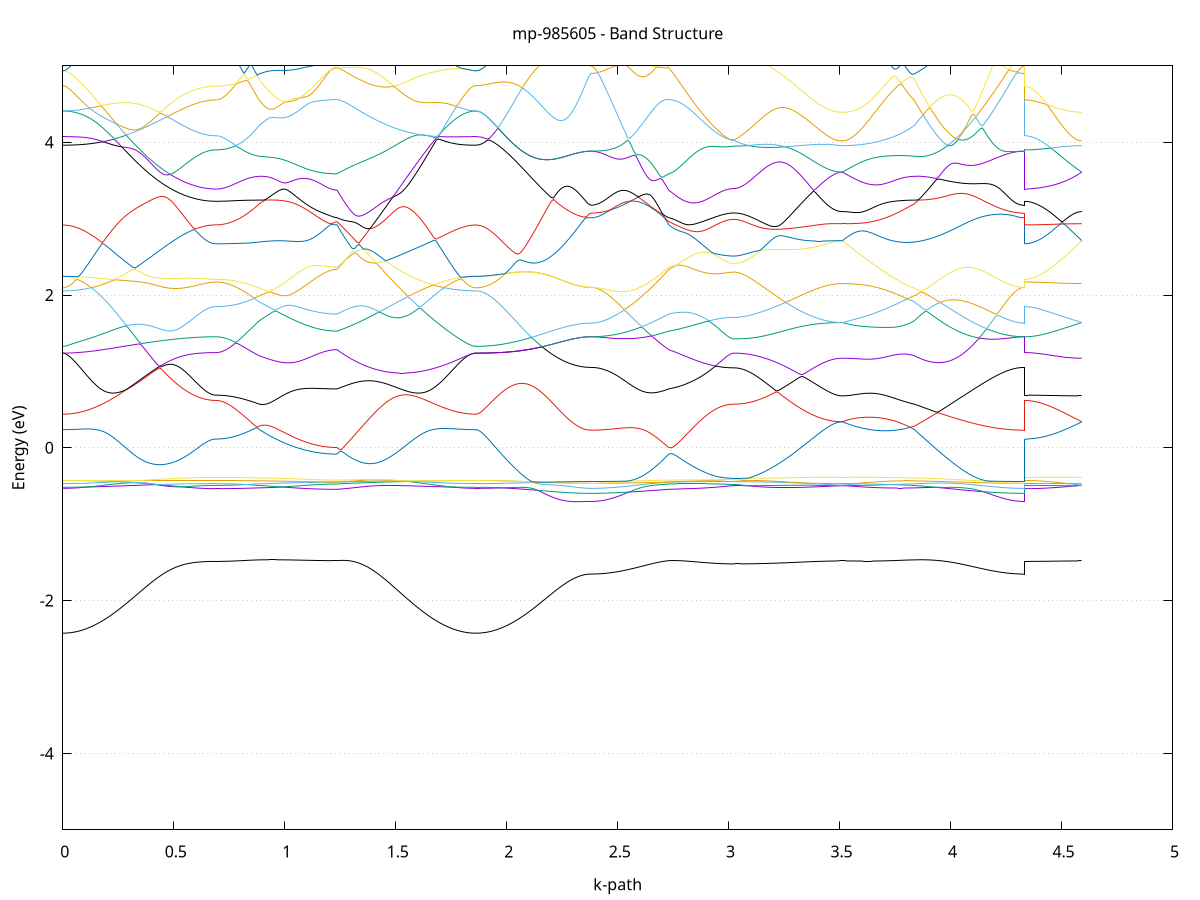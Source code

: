 set title 'mp-985605 - Band Structure'
set xlabel 'k-path'
set ylabel 'Energy (eV)'
set grid y
set yrange [-5:5]
set terminal png size 800,600
set output 'mp-985605_bands_gnuplot.png'
plot '-' using 1:2 with lines notitle, '-' using 1:2 with lines notitle, '-' using 1:2 with lines notitle, '-' using 1:2 with lines notitle, '-' using 1:2 with lines notitle, '-' using 1:2 with lines notitle, '-' using 1:2 with lines notitle, '-' using 1:2 with lines notitle, '-' using 1:2 with lines notitle, '-' using 1:2 with lines notitle, '-' using 1:2 with lines notitle, '-' using 1:2 with lines notitle, '-' using 1:2 with lines notitle, '-' using 1:2 with lines notitle, '-' using 1:2 with lines notitle, '-' using 1:2 with lines notitle, '-' using 1:2 with lines notitle, '-' using 1:2 with lines notitle, '-' using 1:2 with lines notitle, '-' using 1:2 with lines notitle, '-' using 1:2 with lines notitle, '-' using 1:2 with lines notitle, '-' using 1:2 with lines notitle, '-' using 1:2 with lines notitle, '-' using 1:2 with lines notitle, '-' using 1:2 with lines notitle, '-' using 1:2 with lines notitle, '-' using 1:2 with lines notitle, '-' using 1:2 with lines notitle, '-' using 1:2 with lines notitle, '-' using 1:2 with lines notitle, '-' using 1:2 with lines notitle, '-' using 1:2 with lines notitle, '-' using 1:2 with lines notitle, '-' using 1:2 with lines notitle, '-' using 1:2 with lines notitle, '-' using 1:2 with lines notitle, '-' using 1:2 with lines notitle, '-' using 1:2 with lines notitle, '-' using 1:2 with lines notitle, '-' using 1:2 with lines notitle, '-' using 1:2 with lines notitle, '-' using 1:2 with lines notitle, '-' using 1:2 with lines notitle, '-' using 1:2 with lines notitle, '-' using 1:2 with lines notitle, '-' using 1:2 with lines notitle, '-' using 1:2 with lines notitle
0.000000 -62.144788
0.009861 -62.144788
0.019722 -62.144788
0.029584 -62.144788
0.039445 -62.144788
0.049306 -62.144788
0.059167 -62.144888
0.069029 -62.144888
0.078890 -62.144888
0.088751 -62.144888
0.098612 -62.144888
0.108474 -62.144888
0.118335 -62.144888
0.128196 -62.144988
0.138057 -62.144988
0.147919 -62.144988
0.157780 -62.144888
0.167641 -62.144888
0.177502 -62.144988
0.187363 -62.144988
0.197225 -62.144988
0.207086 -62.144988
0.216947 -62.144988
0.226808 -62.144988
0.236670 -62.144988
0.246531 -62.144988
0.256392 -62.145088
0.266253 -62.144988
0.276115 -62.144988
0.285976 -62.144988
0.295837 -62.144988
0.305698 -62.145088
0.315560 -62.145088
0.325421 -62.145088
0.335282 -62.145088
0.345143 -62.145088
0.355005 -62.145088
0.364866 -62.145088
0.374727 -62.145088
0.384588 -62.145088
0.394449 -62.145088
0.404311 -62.145088
0.414172 -62.145088
0.424033 -62.145088
0.433894 -62.145088
0.443756 -62.145088
0.453617 -62.145088
0.463478 -62.145088
0.473339 -62.145088
0.483201 -62.145088
0.493062 -62.145088
0.502923 -62.145088
0.512784 -62.145088
0.522646 -62.145088
0.532507 -62.145088
0.542368 -62.145088
0.552229 -62.145088
0.562090 -62.144988
0.571952 -62.144988
0.581813 -62.144988
0.591674 -62.145088
0.601535 -62.144988
0.611397 -62.144988
0.621258 -62.144988
0.631119 -62.144988
0.640980 -62.144988
0.650842 -62.144988
0.660703 -62.144988
0.670564 -62.144988
0.680425 -62.144988
0.690287 -62.145088
0.690287 -62.145088
0.700032 -62.145088
0.709778 -62.145088
0.719524 -62.144988
0.729269 -62.144988
0.739015 -62.144988
0.748761 -62.144988
0.758507 -62.144988
0.768252 -62.144988
0.777998 -62.144988
0.787744 -62.144988
0.797489 -62.145088
0.807235 -62.145088
0.816981 -62.145088
0.826727 -62.145088
0.836472 -62.145088
0.846218 -62.145088
0.855964 -62.145088
0.865709 -62.144988
0.875455 -62.145088
0.885201 -62.145088
0.885201 -62.145088
0.894931 -62.145088
0.904661 -62.145088
0.914391 -62.145088
0.924121 -62.145088
0.933851 -62.145088
0.943581 -62.144988
0.953311 -62.145088
0.963041 -62.144988
0.972771 -62.144988
0.982501 -62.144988
0.992231 -62.144988
1.001961 -62.144988
1.011691 -62.144988
1.021421 -62.144988
1.031151 -62.144988
1.040881 -62.144988
1.050611 -62.144988
1.060341 -62.144988
1.070071 -62.144988
1.079801 -62.144988
1.089531 -62.144988
1.099262 -62.144988
1.108992 -62.144988
1.118722 -62.144988
1.128452 -62.144988
1.138182 -62.144988
1.147912 -62.144988
1.157642 -62.144988
1.167372 -62.144988
1.177102 -62.144988
1.186832 -62.144988
1.196562 -62.144988
1.206292 -62.144988
1.216022 -62.144988
1.225752 -62.144988
1.235482 -62.145088
1.235482 -62.145088
1.245417 -62.144988
1.255353 -62.144988
1.265288 -62.144988
1.275224 -62.144988
1.285159 -62.144988
1.295094 -62.144988
1.305030 -62.144988
1.314965 -62.144988
1.324901 -62.144988
1.334836 -62.144988
1.344772 -62.145088
1.354707 -62.144988
1.364642 -62.144988
1.374578 -62.144988
1.384513 -62.145088
1.394449 -62.145088
1.404384 -62.145188
1.414320 -62.145088
1.424255 -62.145088
1.434190 -62.145088
1.444126 -62.145088
1.454061 -62.145088
1.463997 -62.145088
1.473932 -62.145088
1.483867 -62.145088
1.493803 -62.145088
1.503738 -62.145088
1.513674 -62.145088
1.523609 -62.145088
1.533545 -62.145088
1.543480 -62.145088
1.553415 -62.145088
1.563351 -62.145088
1.573286 -62.145088
1.583222 -62.145088
1.593157 -62.144988
1.603093 -62.145088
1.613028 -62.145088
1.622963 -62.144988
1.632899 -62.144988
1.642834 -62.144988
1.652770 -62.144888
1.662705 -62.144888
1.672640 -62.144888
1.682576 -62.144888
1.692511 -62.144888
1.702447 -62.144888
1.712382 -62.144888
1.722318 -62.144888
1.732253 -62.144988
1.742188 -62.144988
1.752124 -62.144988
1.762059 -62.144888
1.771995 -62.144888
1.781930 -62.144888
1.791866 -62.144888
1.801801 -62.144888
1.811736 -62.144788
1.821672 -62.144788
1.831607 -62.144788
1.841543 -62.144788
1.851478 -62.144788
1.861413 -62.144788
1.861413 -62.144788
1.871389 -62.144788
1.881365 -62.144788
1.891341 -62.144788
1.901317 -62.144788
1.911293 -62.144788
1.921268 -62.144788
1.931244 -62.144788
1.941220 -62.144788
1.951196 -62.144788
1.961172 -62.144788
1.971147 -62.144788
1.981123 -62.144888
1.991099 -62.144888
2.001075 -62.144888
2.011051 -62.144888
2.021026 -62.144888
2.031002 -62.144888
2.040978 -62.144888
2.050954 -62.144988
2.060930 -62.144888
2.070906 -62.144888
2.080881 -62.144888
2.090857 -62.144888
2.100833 -62.144888
2.110809 -62.144888
2.120785 -62.144888
2.130760 -62.144888
2.140736 -62.144888
2.150712 -62.144988
2.160688 -62.144988
2.170664 -62.144988
2.180639 -62.144988
2.190615 -62.144988
2.200591 -62.144988
2.210567 -62.144988
2.220543 -62.144988
2.230519 -62.144988
2.240494 -62.144988
2.250470 -62.144988
2.260446 -62.144888
2.270422 -62.144988
2.280398 -62.144988
2.290373 -62.144988
2.300349 -62.144888
2.310325 -62.144888
2.320301 -62.144888
2.330277 -62.144888
2.340252 -62.144888
2.350228 -62.144888
2.360204 -62.144888
2.370180 -62.144988
2.380156 -62.144988
2.380156 -62.144988
2.389886 -62.144888
2.399616 -62.144888
2.409346 -62.144888
2.419076 -62.144888
2.428806 -62.144988
2.438536 -62.144988
2.448266 -62.144988
2.457996 -62.144988
2.467726 -62.144888
2.477456 -62.144988
2.487186 -62.144988
2.496916 -62.144988
2.506646 -62.144988
2.516376 -62.144988
2.526106 -62.145088
2.535836 -62.144988
2.545566 -62.144988
2.555296 -62.145088
2.565026 -62.145088
2.574756 -62.145088
2.584486 -62.145088
2.594216 -62.145088
2.603946 -62.145088
2.613676 -62.144988
2.623406 -62.145088
2.633136 -62.144988
2.642866 -62.145088
2.652596 -62.144988
2.662327 -62.144988
2.672057 -62.144988
2.681787 -62.144988
2.691517 -62.144988
2.701247 -62.144988
2.710977 -62.144988
2.720707 -62.144988
2.730437 -62.145088
2.730437 -62.145088
2.740227 -62.144988
2.750018 -62.144988
2.759808 -62.144988
2.769599 -62.144988
2.779389 -62.144988
2.789180 -62.144988
2.798970 -62.144988
2.808761 -62.144988
2.818552 -62.144988
2.828342 -62.144988
2.838133 -62.144988
2.847923 -62.144988
2.857714 -62.144988
2.867504 -62.144988
2.877295 -62.144988
2.887085 -62.144988
2.896876 -62.144988
2.906666 -62.144988
2.916457 -62.144988
2.926247 -62.144988
2.936038 -62.145088
2.945829 -62.145088
2.955619 -62.145088
2.965410 -62.145088
2.975200 -62.145088
2.984991 -62.145088
2.994781 -62.145088
3.004572 -62.145088
3.014362 -62.145088
3.024153 -62.145088
3.024153 -62.145088
3.034114 -62.145088
3.044076 -62.145088
3.054037 -62.145088
3.063998 -62.145088
3.073960 -62.145088
3.083921 -62.145088
3.093882 -62.145088
3.103844 -62.145088
3.113805 -62.145088
3.123766 -62.145088
3.133728 -62.145088
3.143689 -62.145088
3.153650 -62.145088
3.163612 -62.145088
3.173573 -62.145088
3.183535 -62.145088
3.193496 -62.145088
3.203457 -62.145088
3.213419 -62.145088
3.223380 -62.145088
3.233341 -62.145088
3.243303 -62.145088
3.253264 -62.144988
3.263225 -62.144988
3.273187 -62.144988
3.283148 -62.145088
3.293109 -62.145088
3.303071 -62.145088
3.313032 -62.145088
3.322993 -62.145088
3.332955 -62.145088
3.342916 -62.145088
3.352878 -62.145088
3.362839 -62.145088
3.372800 -62.145088
3.382762 -62.144988
3.392723 -62.144988
3.402684 -62.144988
3.412646 -62.144988
3.422607 -62.145088
3.432568 -62.145088
3.442530 -62.144988
3.452491 -62.144988
3.462452 -62.144988
3.472414 -62.144988
3.482375 -62.144988
3.492336 -62.144988
3.502298 -62.144988
3.512259 -62.144988
3.512259 -62.144988
3.522091 -62.144988
3.531923 -62.144988
3.541754 -62.144988
3.551586 -62.144988
3.561418 -62.144988
3.571249 -62.144988
3.581081 -62.144988
3.590913 -62.145088
3.600744 -62.144988
3.610576 -62.144988
3.620408 -62.144988
3.630239 -62.144988
3.640071 -62.144988
3.649903 -62.144988
3.659734 -62.144988
3.669566 -62.144988
3.679398 -62.144988
3.689230 -62.144988
3.699061 -62.144988
3.708893 -62.144988
3.718725 -62.144988
3.728556 -62.144988
3.738388 -62.144988
3.748220 -62.144988
3.758051 -62.144988
3.767883 -62.145088
3.777715 -62.145088
3.787546 -62.145088
3.797378 -62.145088
3.807210 -62.145088
3.817041 -62.145088
3.826873 -62.145088
3.836705 -62.145088
3.836705 -62.145088
3.846612 -62.145088
3.856520 -62.145088
3.866427 -62.145088
3.876335 -62.145088
3.886242 -62.145088
3.896149 -62.145088
3.906057 -62.145088
3.915964 -62.145088
3.925872 -62.145088
3.935779 -62.145088
3.945687 -62.145088
3.955594 -62.145088
3.965502 -62.144988
3.975409 -62.144988
3.985316 -62.144988
3.995224 -62.144988
4.005131 -62.144988
4.015039 -62.144988
4.024946 -62.144988
4.034854 -62.144988
4.044761 -62.145088
4.054669 -62.145088
4.064576 -62.145088
4.074483 -62.145088
4.084391 -62.145088
4.094298 -62.145088
4.104206 -62.145088
4.114113 -62.144988
4.124021 -62.145088
4.133928 -62.145088
4.143836 -62.145088
4.153743 -62.144988
4.163650 -62.144988
4.173558 -62.144988
4.183465 -62.144988
4.193373 -62.144988
4.203280 -62.144988
4.213188 -62.144988
4.223095 -62.144988
4.233003 -62.144988
4.242910 -62.144988
4.252817 -62.144988
4.262725 -62.144988
4.272632 -62.144888
4.282540 -62.144888
4.292447 -62.144888
4.302355 -62.144888
4.312262 -62.144888
4.322170 -62.144888
4.332077 -62.144988
4.332077 -62.145088
4.342053 -62.145088
4.352029 -62.145088
4.362004 -62.145088
4.371980 -62.145088
4.381956 -62.144988
4.391932 -62.144988
4.401908 -62.144988
4.411883 -62.144988
4.421859 -62.144988
4.431835 -62.144988
4.441811 -62.144988
4.451787 -62.144988
4.461763 -62.144988
4.471738 -62.144988
4.481714 -62.144988
4.491690 -62.144988
4.501666 -62.144988
4.511642 -62.145088
4.521617 -62.144988
4.531593 -62.144988
4.541569 -62.144988
4.551545 -62.144988
4.561521 -62.144988
4.571496 -62.144988
4.581472 -62.144988
4.591448 -62.144988
e
0.000000 -62.144788
0.009861 -62.144788
0.019722 -62.144788
0.029584 -62.144788
0.039445 -62.144788
0.049306 -62.144788
0.059167 -62.144788
0.069029 -62.144788
0.078890 -62.144788
0.088751 -62.144788
0.098612 -62.144888
0.108474 -62.144888
0.118335 -62.144888
0.128196 -62.144888
0.138057 -62.144988
0.147919 -62.144888
0.157780 -62.144888
0.167641 -62.144888
0.177502 -62.144888
0.187363 -62.144888
0.197225 -62.144888
0.207086 -62.144888
0.216947 -62.144888
0.226808 -62.144888
0.236670 -62.144888
0.246531 -62.144888
0.256392 -62.144888
0.266253 -62.144888
0.276115 -62.144888
0.285976 -62.144888
0.295837 -62.144888
0.305698 -62.144988
0.315560 -62.144988
0.325421 -62.144988
0.335282 -62.144988
0.345143 -62.144988
0.355005 -62.144988
0.364866 -62.144988
0.374727 -62.144988
0.384588 -62.144988
0.394449 -62.144988
0.404311 -62.144988
0.414172 -62.144988
0.424033 -62.144988
0.433894 -62.144988
0.443756 -62.144988
0.453617 -62.144988
0.463478 -62.144988
0.473339 -62.144988
0.483201 -62.145088
0.493062 -62.144988
0.502923 -62.144988
0.512784 -62.144988
0.522646 -62.144988
0.532507 -62.144988
0.542368 -62.144988
0.552229 -62.144988
0.562090 -62.144988
0.571952 -62.144988
0.581813 -62.144988
0.591674 -62.144988
0.601535 -62.144988
0.611397 -62.144988
0.621258 -62.144988
0.631119 -62.144988
0.640980 -62.144988
0.650842 -62.144988
0.660703 -62.144988
0.670564 -62.144988
0.680425 -62.144988
0.690287 -62.144988
0.690287 -62.144988
0.700032 -62.144988
0.709778 -62.144988
0.719524 -62.144988
0.729269 -62.144988
0.739015 -62.144988
0.748761 -62.144988
0.758507 -62.144988
0.768252 -62.144988
0.777998 -62.144988
0.787744 -62.144988
0.797489 -62.144988
0.807235 -62.144988
0.816981 -62.144988
0.826727 -62.144988
0.836472 -62.145088
0.846218 -62.145088
0.855964 -62.144988
0.865709 -62.144988
0.875455 -62.145088
0.885201 -62.144988
0.885201 -62.144988
0.894931 -62.144988
0.904661 -62.144988
0.914391 -62.144988
0.924121 -62.144988
0.933851 -62.144988
0.943581 -62.144988
0.953311 -62.144988
0.963041 -62.144988
0.972771 -62.144988
0.982501 -62.144988
0.992231 -62.144988
1.001961 -62.144988
1.011691 -62.144888
1.021421 -62.144888
1.031151 -62.144888
1.040881 -62.144888
1.050611 -62.144888
1.060341 -62.144988
1.070071 -62.144988
1.079801 -62.144988
1.089531 -62.144988
1.099262 -62.144988
1.108992 -62.144988
1.118722 -62.144988
1.128452 -62.144988
1.138182 -62.144988
1.147912 -62.144988
1.157642 -62.144988
1.167372 -62.144988
1.177102 -62.144988
1.186832 -62.144988
1.196562 -62.144988
1.206292 -62.144988
1.216022 -62.144888
1.225752 -62.144988
1.235482 -62.144988
1.235482 -62.144988
1.245417 -62.144988
1.255353 -62.144988
1.265288 -62.144988
1.275224 -62.144988
1.285159 -62.144988
1.295094 -62.144988
1.305030 -62.144988
1.314965 -62.144988
1.324901 -62.144988
1.334836 -62.144988
1.344772 -62.144988
1.354707 -62.144988
1.364642 -62.144988
1.374578 -62.144988
1.384513 -62.144988
1.394449 -62.144988
1.404384 -62.144988
1.414320 -62.144988
1.424255 -62.144988
1.434190 -62.144988
1.444126 -62.144988
1.454061 -62.144988
1.463997 -62.144988
1.473932 -62.144988
1.483867 -62.144988
1.493803 -62.144988
1.503738 -62.144988
1.513674 -62.144888
1.523609 -62.144888
1.533545 -62.144888
1.543480 -62.144888
1.553415 -62.144888
1.563351 -62.144888
1.573286 -62.144888
1.583222 -62.144888
1.593157 -62.144888
1.603093 -62.144888
1.613028 -62.144888
1.622963 -62.144888
1.632899 -62.144788
1.642834 -62.144788
1.652770 -62.144888
1.662705 -62.144888
1.672640 -62.144888
1.682576 -62.144888
1.692511 -62.144888
1.702447 -62.144888
1.712382 -62.144888
1.722318 -62.144888
1.732253 -62.144888
1.742188 -62.144788
1.752124 -62.144788
1.762059 -62.144788
1.771995 -62.144788
1.781930 -62.144788
1.791866 -62.144788
1.801801 -62.144788
1.811736 -62.144788
1.821672 -62.144788
1.831607 -62.144788
1.841543 -62.144788
1.851478 -62.144788
1.861413 -62.144788
1.861413 -62.144788
1.871389 -62.144788
1.881365 -62.144788
1.891341 -62.144788
1.901317 -62.144788
1.911293 -62.144788
1.921268 -62.144788
1.931244 -62.144788
1.941220 -62.144788
1.951196 -62.144788
1.961172 -62.144788
1.971147 -62.144788
1.981123 -62.144888
1.991099 -62.144888
2.001075 -62.144888
2.011051 -62.144888
2.021026 -62.144888
2.031002 -62.144888
2.040978 -62.144888
2.050954 -62.144888
2.060930 -62.144888
2.070906 -62.144888
2.080881 -62.144888
2.090857 -62.144888
2.100833 -62.144888
2.110809 -62.144888
2.120785 -62.144888
2.130760 -62.144888
2.140736 -62.144888
2.150712 -62.144888
2.160688 -62.144888
2.170664 -62.144888
2.180639 -62.144888
2.190615 -62.144888
2.200591 -62.144988
2.210567 -62.144988
2.220543 -62.144988
2.230519 -62.144988
2.240494 -62.144888
2.250470 -62.144888
2.260446 -62.144888
2.270422 -62.144988
2.280398 -62.144988
2.290373 -62.144988
2.300349 -62.144888
2.310325 -62.144888
2.320301 -62.144888
2.330277 -62.144888
2.340252 -62.144888
2.350228 -62.144888
2.360204 -62.144888
2.370180 -62.144888
2.380156 -62.144888
2.380156 -62.144888
2.389886 -62.144888
2.399616 -62.144888
2.409346 -62.144888
2.419076 -62.144888
2.428806 -62.144888
2.438536 -62.144888
2.448266 -62.144888
2.457996 -62.144888
2.467726 -62.144888
2.477456 -62.144888
2.487186 -62.144888
2.496916 -62.144988
2.506646 -62.144988
2.516376 -62.144988
2.526106 -62.144888
2.535836 -62.144888
2.545566 -62.144988
2.555296 -62.144988
2.565026 -62.144988
2.574756 -62.144988
2.584486 -62.144988
2.594216 -62.144988
2.603946 -62.144988
2.613676 -62.144888
2.623406 -62.144988
2.633136 -62.144888
2.642866 -62.144988
2.652596 -62.144888
2.662327 -62.144988
2.672057 -62.144888
2.681787 -62.144888
2.691517 -62.144888
2.701247 -62.144988
2.710977 -62.144888
2.720707 -62.144988
2.730437 -62.144988
2.730437 -62.144988
2.740227 -62.144988
2.750018 -62.144988
2.759808 -62.144988
2.769599 -62.144988
2.779389 -62.144988
2.789180 -62.144988
2.798970 -62.144988
2.808761 -62.144988
2.818552 -62.144888
2.828342 -62.144888
2.838133 -62.144888
2.847923 -62.144888
2.857714 -62.144988
2.867504 -62.144988
2.877295 -62.144988
2.887085 -62.144988
2.896876 -62.144988
2.906666 -62.144988
2.916457 -62.144988
2.926247 -62.144888
2.936038 -62.144988
2.945829 -62.144988
2.955619 -62.144988
2.965410 -62.144888
2.975200 -62.144888
2.984991 -62.144988
2.994781 -62.144988
3.004572 -62.144988
3.014362 -62.144988
3.024153 -62.144988
3.024153 -62.144988
3.034114 -62.144888
3.044076 -62.144888
3.054037 -62.144988
3.063998 -62.144988
3.073960 -62.144988
3.083921 -62.144888
3.093882 -62.144988
3.103844 -62.144888
3.113805 -62.144988
3.123766 -62.144988
3.133728 -62.144888
3.143689 -62.144988
3.153650 -62.144988
3.163612 -62.144988
3.173573 -62.144988
3.183535 -62.144988
3.193496 -62.144988
3.203457 -62.144988
3.213419 -62.144988
3.223380 -62.145088
3.233341 -62.145088
3.243303 -62.144988
3.253264 -62.144988
3.263225 -62.144988
3.273187 -62.144988
3.283148 -62.144988
3.293109 -62.144988
3.303071 -62.144988
3.313032 -62.144988
3.322993 -62.144988
3.332955 -62.144988
3.342916 -62.144988
3.352878 -62.144988
3.362839 -62.144988
3.372800 -62.144988
3.382762 -62.144988
3.392723 -62.144988
3.402684 -62.144988
3.412646 -62.144988
3.422607 -62.144988
3.432568 -62.144988
3.442530 -62.144988
3.452491 -62.144988
3.462452 -62.144988
3.472414 -62.144988
3.482375 -62.144988
3.492336 -62.144988
3.502298 -62.144988
3.512259 -62.144988
3.512259 -62.144988
3.522091 -62.144988
3.531923 -62.144988
3.541754 -62.144988
3.551586 -62.144988
3.561418 -62.144988
3.571249 -62.144988
3.581081 -62.144988
3.590913 -62.144988
3.600744 -62.144988
3.610576 -62.144988
3.620408 -62.144988
3.630239 -62.144988
3.640071 -62.144988
3.649903 -62.144988
3.659734 -62.144988
3.669566 -62.144988
3.679398 -62.144988
3.689230 -62.144988
3.699061 -62.144988
3.708893 -62.144988
3.718725 -62.144988
3.728556 -62.144988
3.738388 -62.144988
3.748220 -62.144988
3.758051 -62.144988
3.767883 -62.144988
3.777715 -62.144988
3.787546 -62.145088
3.797378 -62.145088
3.807210 -62.145088
3.817041 -62.145088
3.826873 -62.145088
3.836705 -62.144988
3.836705 -62.144988
3.846612 -62.144988
3.856520 -62.144988
3.866427 -62.144988
3.876335 -62.144988
3.886242 -62.144988
3.896149 -62.144988
3.906057 -62.144988
3.915964 -62.144988
3.925872 -62.144988
3.935779 -62.144988
3.945687 -62.144988
3.955594 -62.144988
3.965502 -62.144988
3.975409 -62.144988
3.985316 -62.144988
3.995224 -62.144988
4.005131 -62.144988
4.015039 -62.144988
4.024946 -62.144988
4.034854 -62.144988
4.044761 -62.144988
4.054669 -62.144988
4.064576 -62.144988
4.074483 -62.144988
4.084391 -62.144988
4.094298 -62.144988
4.104206 -62.144988
4.114113 -62.144988
4.124021 -62.144988
4.133928 -62.144988
4.143836 -62.144988
4.153743 -62.144888
4.163650 -62.144888
4.173558 -62.144988
4.183465 -62.144888
4.193373 -62.144888
4.203280 -62.144888
4.213188 -62.144888
4.223095 -62.144888
4.233003 -62.144888
4.242910 -62.144888
4.252817 -62.144888
4.262725 -62.144888
4.272632 -62.144888
4.282540 -62.144888
4.292447 -62.144888
4.302355 -62.144888
4.312262 -62.144888
4.322170 -62.144888
4.332077 -62.144888
4.332077 -62.144988
4.342053 -62.144988
4.352029 -62.144988
4.362004 -62.144988
4.371980 -62.144988
4.381956 -62.144988
4.391932 -62.144988
4.401908 -62.144988
4.411883 -62.144988
4.421859 -62.144988
4.431835 -62.144988
4.441811 -62.144988
4.451787 -62.144988
4.461763 -62.144988
4.471738 -62.144988
4.481714 -62.144988
4.491690 -62.144988
4.501666 -62.144988
4.511642 -62.144988
4.521617 -62.144988
4.531593 -62.144988
4.541569 -62.144988
4.551545 -62.144988
4.561521 -62.144988
4.571496 -62.144988
4.581472 -62.144988
4.591448 -62.144988
e
0.000000 -62.077788
0.009861 -62.077788
0.019722 -62.077788
0.029584 -62.077788
0.039445 -62.077688
0.049306 -62.077688
0.059167 -62.077688
0.069029 -62.077788
0.078890 -62.077788
0.088751 -62.077788
0.098612 -62.077788
0.108474 -62.077788
0.118335 -62.077788
0.128196 -62.077788
0.138057 -62.077788
0.147919 -62.077788
0.157780 -62.077788
0.167641 -62.077788
0.177502 -62.077788
0.187363 -62.077788
0.197225 -62.077788
0.207086 -62.077788
0.216947 -62.077788
0.226808 -62.077788
0.236670 -62.077788
0.246531 -62.077788
0.256392 -62.077788
0.266253 -62.077788
0.276115 -62.077788
0.285976 -62.077788
0.295837 -62.077788
0.305698 -62.077788
0.315560 -62.077888
0.325421 -62.077788
0.335282 -62.077888
0.345143 -62.077788
0.355005 -62.077888
0.364866 -62.077788
0.374727 -62.077888
0.384588 -62.077888
0.394449 -62.077788
0.404311 -62.077788
0.414172 -62.077788
0.424033 -62.077788
0.433894 -62.077788
0.443756 -62.077788
0.453617 -62.077788
0.463478 -62.077788
0.473339 -62.077788
0.483201 -62.077788
0.493062 -62.077788
0.502923 -62.077788
0.512784 -62.077788
0.522646 -62.077788
0.532507 -62.077788
0.542368 -62.077788
0.552229 -62.077788
0.562090 -62.077788
0.571952 -62.077788
0.581813 -62.077788
0.591674 -62.077788
0.601535 -62.077788
0.611397 -62.077788
0.621258 -62.077788
0.631119 -62.077788
0.640980 -62.077788
0.650842 -62.077788
0.660703 -62.077688
0.670564 -62.077788
0.680425 -62.077788
0.690287 -62.077788
0.690287 -62.077788
0.700032 -62.077788
0.709778 -62.077788
0.719524 -62.077788
0.729269 -62.077788
0.739015 -62.077788
0.748761 -62.077788
0.758507 -62.077788
0.768252 -62.077788
0.777998 -62.077788
0.787744 -62.077788
0.797489 -62.077788
0.807235 -62.077788
0.816981 -62.077788
0.826727 -62.077788
0.836472 -62.077788
0.846218 -62.077788
0.855964 -62.077788
0.865709 -62.077788
0.875455 -62.077788
0.885201 -62.077788
0.885201 -62.077788
0.894931 -62.077788
0.904661 -62.077888
0.914391 -62.077888
0.924121 -62.077788
0.933851 -62.077888
0.943581 -62.077888
0.953311 -62.077888
0.963041 -62.077888
0.972771 -62.077788
0.982501 -62.077788
0.992231 -62.077888
1.001961 -62.077888
1.011691 -62.077788
1.021421 -62.077788
1.031151 -62.077788
1.040881 -62.077788
1.050611 -62.077788
1.060341 -62.077788
1.070071 -62.077788
1.079801 -62.077888
1.089531 -62.077888
1.099262 -62.077888
1.108992 -62.077888
1.118722 -62.077888
1.128452 -62.077888
1.138182 -62.077888
1.147912 -62.077888
1.157642 -62.077888
1.167372 -62.077888
1.177102 -62.077888
1.186832 -62.077888
1.196562 -62.077888
1.206292 -62.077888
1.216022 -62.077888
1.225752 -62.077888
1.235482 -62.077888
1.235482 -62.077888
1.245417 -62.077888
1.255353 -62.077888
1.265288 -62.077888
1.275224 -62.077888
1.285159 -62.077888
1.295094 -62.077888
1.305030 -62.077888
1.314965 -62.077888
1.324901 -62.077888
1.334836 -62.077888
1.344772 -62.077888
1.354707 -62.077888
1.364642 -62.077888
1.374578 -62.077888
1.384513 -62.077888
1.394449 -62.077888
1.404384 -62.077888
1.414320 -62.077888
1.424255 -62.077788
1.434190 -62.077888
1.444126 -62.077888
1.454061 -62.077888
1.463997 -62.077888
1.473932 -62.077888
1.483867 -62.077788
1.493803 -62.077788
1.503738 -62.077788
1.513674 -62.077788
1.523609 -62.077788
1.533545 -62.077788
1.543480 -62.077788
1.553415 -62.077788
1.563351 -62.077788
1.573286 -62.077788
1.583222 -62.077788
1.593157 -62.077788
1.603093 -62.077788
1.613028 -62.077788
1.622963 -62.077788
1.632899 -62.077788
1.642834 -62.077788
1.652770 -62.077688
1.662705 -62.077688
1.672640 -62.077688
1.682576 -62.077688
1.692511 -62.077688
1.702447 -62.077788
1.712382 -62.077788
1.722318 -62.077788
1.732253 -62.077788
1.742188 -62.077788
1.752124 -62.077788
1.762059 -62.077788
1.771995 -62.077788
1.781930 -62.077688
1.791866 -62.077688
1.801801 -62.077688
1.811736 -62.077688
1.821672 -62.077788
1.831607 -62.077788
1.841543 -62.077788
1.851478 -62.077788
1.861413 -62.077788
1.861413 -62.077788
1.871389 -62.077788
1.881365 -62.077788
1.891341 -62.077788
1.901317 -62.077688
1.911293 -62.077688
1.921268 -62.077688
1.931244 -62.077788
1.941220 -62.077688
1.951196 -62.077688
1.961172 -62.077688
1.971147 -62.077688
1.981123 -62.077688
1.991099 -62.077688
2.001075 -62.077688
2.011051 -62.077788
2.021026 -62.077788
2.031002 -62.077788
2.040978 -62.077788
2.050954 -62.077888
2.060930 -62.077788
2.070906 -62.077788
2.080881 -62.077788
2.090857 -62.077788
2.100833 -62.077788
2.110809 -62.077688
2.120785 -62.077688
2.130760 -62.077788
2.140736 -62.077788
2.150712 -62.077788
2.160688 -62.077888
2.170664 -62.077888
2.180639 -62.077888
2.190615 -62.077888
2.200591 -62.077888
2.210567 -62.077888
2.220543 -62.077888
2.230519 -62.077888
2.240494 -62.077888
2.250470 -62.077888
2.260446 -62.077888
2.270422 -62.077888
2.280398 -62.077888
2.290373 -62.077888
2.300349 -62.077888
2.310325 -62.077888
2.320301 -62.077888
2.330277 -62.077888
2.340252 -62.077888
2.350228 -62.077988
2.360204 -62.077988
2.370180 -62.077988
2.380156 -62.077988
2.380156 -62.077988
2.389886 -62.077888
2.399616 -62.077988
2.409346 -62.077988
2.419076 -62.077988
2.428806 -62.077988
2.438536 -62.077988
2.448266 -62.077988
2.457996 -62.077988
2.467726 -62.077988
2.477456 -62.077988
2.487186 -62.077988
2.496916 -62.077988
2.506646 -62.077888
2.516376 -62.077988
2.526106 -62.077988
2.535836 -62.077988
2.545566 -62.077988
2.555296 -62.077988
2.565026 -62.077988
2.574756 -62.077988
2.584486 -62.077988
2.594216 -62.077988
2.603946 -62.077988
2.613676 -62.077988
2.623406 -62.077988
2.633136 -62.077888
2.642866 -62.077888
2.652596 -62.077888
2.662327 -62.077888
2.672057 -62.077888
2.681787 -62.077888
2.691517 -62.077888
2.701247 -62.077888
2.710977 -62.077888
2.720707 -62.077888
2.730437 -62.077888
2.730437 -62.077888
2.740227 -62.077888
2.750018 -62.077888
2.759808 -62.077888
2.769599 -62.077888
2.779389 -62.077888
2.789180 -62.077888
2.798970 -62.077888
2.808761 -62.077888
2.818552 -62.077788
2.828342 -62.077788
2.838133 -62.077788
2.847923 -62.077788
2.857714 -62.077788
2.867504 -62.077788
2.877295 -62.077788
2.887085 -62.077788
2.896876 -62.077788
2.906666 -62.077788
2.916457 -62.077788
2.926247 -62.077788
2.936038 -62.077788
2.945829 -62.077788
2.955619 -62.077788
2.965410 -62.077788
2.975200 -62.077788
2.984991 -62.077788
2.994781 -62.077788
3.004572 -62.077788
3.014362 -62.077788
3.024153 -62.077788
3.024153 -62.077788
3.034114 -62.077788
3.044076 -62.077788
3.054037 -62.077788
3.063998 -62.077788
3.073960 -62.077788
3.083921 -62.077788
3.093882 -62.077788
3.103844 -62.077788
3.113805 -62.077788
3.123766 -62.077788
3.133728 -62.077788
3.143689 -62.077788
3.153650 -62.077788
3.163612 -62.077788
3.173573 -62.077788
3.183535 -62.077788
3.193496 -62.077788
3.203457 -62.077788
3.213419 -62.077788
3.223380 -62.077788
3.233341 -62.077788
3.243303 -62.077788
3.253264 -62.077788
3.263225 -62.077788
3.273187 -62.077788
3.283148 -62.077788
3.293109 -62.077788
3.303071 -62.077788
3.313032 -62.077788
3.322993 -62.077788
3.332955 -62.077788
3.342916 -62.077788
3.352878 -62.077888
3.362839 -62.077888
3.372800 -62.077788
3.382762 -62.077788
3.392723 -62.077788
3.402684 -62.077788
3.412646 -62.077788
3.422607 -62.077788
3.432568 -62.077788
3.442530 -62.077788
3.452491 -62.077788
3.462452 -62.077788
3.472414 -62.077788
3.482375 -62.077788
3.492336 -62.077788
3.502298 -62.077788
3.512259 -62.077788
3.512259 -62.077788
3.522091 -62.077788
3.531923 -62.077788
3.541754 -62.077788
3.551586 -62.077788
3.561418 -62.077788
3.571249 -62.077788
3.581081 -62.077788
3.590913 -62.077788
3.600744 -62.077788
3.610576 -62.077788
3.620408 -62.077888
3.630239 -62.077788
3.640071 -62.077888
3.649903 -62.077888
3.659734 -62.077888
3.669566 -62.077888
3.679398 -62.077888
3.689230 -62.077788
3.699061 -62.077788
3.708893 -62.077788
3.718725 -62.077788
3.728556 -62.077788
3.738388 -62.077788
3.748220 -62.077788
3.758051 -62.077788
3.767883 -62.077788
3.777715 -62.077788
3.787546 -62.077788
3.797378 -62.077788
3.807210 -62.077788
3.817041 -62.077888
3.826873 -62.077888
3.836705 -62.077788
3.836705 -62.077788
3.846612 -62.077788
3.856520 -62.077888
3.866427 -62.077888
3.876335 -62.077788
3.886242 -62.077788
3.896149 -62.077888
3.906057 -62.077888
3.915964 -62.077888
3.925872 -62.077888
3.935779 -62.077888
3.945687 -62.077888
3.955594 -62.077888
3.965502 -62.077888
3.975409 -62.077888
3.985316 -62.077888
3.995224 -62.077888
4.005131 -62.077888
4.015039 -62.077888
4.024946 -62.077888
4.034854 -62.077888
4.044761 -62.077888
4.054669 -62.077888
4.064576 -62.077988
4.074483 -62.077988
4.084391 -62.077988
4.094298 -62.077988
4.104206 -62.077988
4.114113 -62.077988
4.124021 -62.077988
4.133928 -62.077988
4.143836 -62.077988
4.153743 -62.077988
4.163650 -62.077988
4.173558 -62.077988
4.183465 -62.077988
4.193373 -62.077988
4.203280 -62.077888
4.213188 -62.077988
4.223095 -62.077988
4.233003 -62.077988
4.242910 -62.077988
4.252817 -62.077988
4.262725 -62.077988
4.272632 -62.077988
4.282540 -62.077988
4.292447 -62.077988
4.302355 -62.077988
4.312262 -62.077988
4.322170 -62.077888
4.332077 -62.077988
4.332077 -62.077788
4.342053 -62.077688
4.352029 -62.077788
4.362004 -62.077788
4.371980 -62.077788
4.381956 -62.077788
4.391932 -62.077788
4.401908 -62.077788
4.411883 -62.077788
4.421859 -62.077788
4.431835 -62.077788
4.441811 -62.077888
4.451787 -62.077888
4.461763 -62.077888
4.471738 -62.077888
4.481714 -62.077888
4.491690 -62.077888
4.501666 -62.077888
4.511642 -62.077888
4.521617 -62.077788
4.531593 -62.077788
4.541569 -62.077788
4.551545 -62.077788
4.561521 -62.077788
4.571496 -62.077788
4.581472 -62.077788
4.591448 -62.077788
e
0.000000 -23.858588
0.009861 -23.858488
0.019722 -23.858488
0.029584 -23.858488
0.039445 -23.858488
0.049306 -23.858388
0.059167 -23.858388
0.069029 -23.858288
0.078890 -23.858188
0.088751 -23.858188
0.098612 -23.858088
0.108474 -23.857988
0.118335 -23.857888
0.128196 -23.857788
0.138057 -23.857588
0.147919 -23.857488
0.157780 -23.857388
0.167641 -23.857188
0.177502 -23.857088
0.187363 -23.856888
0.197225 -23.856688
0.207086 -23.856588
0.216947 -23.856388
0.226808 -23.856188
0.236670 -23.855988
0.246531 -23.855788
0.256392 -23.855588
0.266253 -23.855388
0.276115 -23.855188
0.285976 -23.854988
0.295837 -23.854788
0.305698 -23.854588
0.315560 -23.854388
0.325421 -23.854188
0.335282 -23.853988
0.345143 -23.853788
0.355005 -23.853588
0.364866 -23.853388
0.374727 -23.853188
0.384588 -23.852988
0.394449 -23.852788
0.404311 -23.852588
0.414172 -23.852388
0.424033 -23.852188
0.433894 -23.851988
0.443756 -23.851788
0.453617 -23.851588
0.463478 -23.851388
0.473339 -23.851288
0.483201 -23.851088
0.493062 -23.850888
0.502923 -23.850788
0.512784 -23.850588
0.522646 -23.850488
0.532507 -23.850388
0.542368 -23.850188
0.552229 -23.850088
0.562090 -23.849988
0.571952 -23.849888
0.581813 -23.849788
0.591674 -23.849688
0.601535 -23.849588
0.611397 -23.849488
0.621258 -23.849488
0.631119 -23.849388
0.640980 -23.849388
0.650842 -23.849288
0.660703 -23.849288
0.670564 -23.849288
0.680425 -23.849288
0.690287 -23.849288
0.690287 -23.849288
0.700032 -23.849288
0.709778 -23.849288
0.719524 -23.849288
0.729269 -23.849288
0.739015 -23.849288
0.748761 -23.849288
0.758507 -23.849288
0.768252 -23.849288
0.777998 -23.849288
0.787744 -23.849288
0.797489 -23.849288
0.807235 -23.849288
0.816981 -23.849288
0.826727 -23.849288
0.836472 -23.849288
0.846218 -23.849288
0.855964 -23.849288
0.865709 -23.849288
0.875455 -23.849288
0.885201 -23.849288
0.885201 -23.849288
0.894931 -23.849288
0.904661 -23.849288
0.914391 -23.849388
0.924121 -23.849388
0.933851 -23.849388
0.943581 -23.849388
0.953311 -23.849388
0.963041 -23.849488
0.972771 -23.849488
0.982501 -23.849488
0.992231 -23.849488
1.001961 -23.849588
1.011691 -23.849588
1.021421 -23.849588
1.031151 -23.849688
1.040881 -23.849688
1.050611 -23.849688
1.060341 -23.849788
1.070071 -23.849788
1.079801 -23.849788
1.089531 -23.849888
1.099262 -23.849888
1.108992 -23.849888
1.118722 -23.849988
1.128452 -23.849988
1.138182 -23.849988
1.147912 -23.849988
1.157642 -23.850088
1.167372 -23.850088
1.177102 -23.850088
1.186832 -23.850088
1.196562 -23.850088
1.206292 -23.850088
1.216022 -23.850088
1.225752 -23.850088
1.235482 -23.850088
1.235482 -23.850088
1.245417 -23.850188
1.255353 -23.850288
1.265288 -23.850388
1.275224 -23.850388
1.285159 -23.850488
1.295094 -23.850588
1.305030 -23.850688
1.314965 -23.850788
1.324901 -23.850888
1.334836 -23.850988
1.344772 -23.851188
1.354707 -23.851288
1.364642 -23.851388
1.374578 -23.851588
1.384513 -23.851688
1.394449 -23.851788
1.404384 -23.851988
1.414320 -23.852188
1.424255 -23.852288
1.434190 -23.852488
1.444126 -23.852688
1.454061 -23.852788
1.463997 -23.852988
1.473932 -23.853188
1.483867 -23.853388
1.493803 -23.853588
1.503738 -23.853688
1.513674 -23.853888
1.523609 -23.854088
1.533545 -23.854288
1.543480 -23.854488
1.553415 -23.854688
1.563351 -23.854888
1.573286 -23.855088
1.583222 -23.855288
1.593157 -23.855488
1.603093 -23.855688
1.613028 -23.855788
1.622963 -23.855988
1.632899 -23.856188
1.642834 -23.856388
1.652770 -23.856588
1.662705 -23.856688
1.672640 -23.856888
1.682576 -23.856988
1.692511 -23.857188
1.702447 -23.857288
1.712382 -23.857488
1.722318 -23.857588
1.732253 -23.857688
1.742188 -23.857888
1.752124 -23.857988
1.762059 -23.858088
1.771995 -23.858188
1.781930 -23.858188
1.791866 -23.858288
1.801801 -23.858388
1.811736 -23.858388
1.821672 -23.858488
1.831607 -23.858488
1.841543 -23.858488
1.851478 -23.858488
1.861413 -23.858588
1.861413 -23.858588
1.871389 -23.858488
1.881365 -23.858488
1.891341 -23.858488
1.901317 -23.858388
1.911293 -23.858388
1.921268 -23.858288
1.931244 -23.858188
1.941220 -23.858088
1.951196 -23.857888
1.961172 -23.857788
1.971147 -23.857588
1.981123 -23.857488
1.991099 -23.857288
2.001075 -23.857088
2.011051 -23.856888
2.021026 -23.856688
2.031002 -23.856488
2.040978 -23.856188
2.050954 -23.855988
2.060930 -23.855788
2.070906 -23.855488
2.080881 -23.855188
2.090857 -23.854988
2.100833 -23.854688
2.110809 -23.854488
2.120785 -23.854188
2.130760 -23.853888
2.140736 -23.853588
2.150712 -23.853388
2.160688 -23.853088
2.170664 -23.852888
2.180639 -23.852588
2.190615 -23.852288
2.200591 -23.852088
2.210567 -23.851888
2.220543 -23.851588
2.230519 -23.851388
2.240494 -23.851188
2.250470 -23.850988
2.260446 -23.850788
2.270422 -23.850588
2.280398 -23.850488
2.290373 -23.850288
2.300349 -23.850188
2.310325 -23.849988
2.320301 -23.849888
2.330277 -23.849788
2.340252 -23.849788
2.350228 -23.849688
2.360204 -23.849688
2.370180 -23.849588
2.380156 -23.849588
2.380156 -23.849588
2.389886 -23.849588
2.399616 -23.849588
2.409346 -23.849588
2.419076 -23.849588
2.428806 -23.849588
2.438536 -23.849588
2.448266 -23.849588
2.457996 -23.849588
2.467726 -23.849588
2.477456 -23.849588
2.487186 -23.849588
2.496916 -23.849588
2.506646 -23.849588
2.516376 -23.849588
2.526106 -23.849588
2.535836 -23.849588
2.545566 -23.849588
2.555296 -23.849588
2.565026 -23.849588
2.574756 -23.849588
2.584486 -23.849588
2.594216 -23.849688
2.603946 -23.849688
2.613676 -23.849688
2.623406 -23.849688
2.633136 -23.849688
2.642866 -23.849788
2.652596 -23.849788
2.662327 -23.849788
2.672057 -23.849788
2.681787 -23.849888
2.691517 -23.849888
2.701247 -23.849988
2.710977 -23.849988
2.720707 -23.850088
2.730437 -23.850088
2.730437 -23.850088
2.740227 -23.850188
2.750018 -23.850188
2.759808 -23.850288
2.769599 -23.850288
2.779389 -23.850388
2.789180 -23.850388
2.798970 -23.850488
2.808761 -23.850488
2.818552 -23.850588
2.828342 -23.850688
2.838133 -23.850688
2.847923 -23.850788
2.857714 -23.850888
2.867504 -23.850888
2.877295 -23.850988
2.887085 -23.850988
2.896876 -23.851088
2.906666 -23.851188
2.916457 -23.851188
2.926247 -23.851288
2.936038 -23.851288
2.945829 -23.851388
2.955619 -23.851388
2.965410 -23.851388
2.975200 -23.851488
2.984991 -23.851488
2.994781 -23.851488
3.004572 -23.851488
3.014362 -23.851488
3.024153 -23.851488
3.024153 -23.851488
3.034114 -23.851488
3.044076 -23.851488
3.054037 -23.851488
3.063998 -23.851488
3.073960 -23.851488
3.083921 -23.851488
3.093882 -23.851388
3.103844 -23.851388
3.113805 -23.851388
3.123766 -23.851288
3.133728 -23.851288
3.143689 -23.851188
3.153650 -23.851188
3.163612 -23.851088
3.173573 -23.850988
3.183535 -23.850988
3.193496 -23.850888
3.203457 -23.850888
3.213419 -23.850788
3.223380 -23.850688
3.233341 -23.850688
3.243303 -23.850588
3.253264 -23.850488
3.263225 -23.850388
3.273187 -23.850388
3.283148 -23.850288
3.293109 -23.850188
3.303071 -23.850088
3.313032 -23.850088
3.322993 -23.849988
3.332955 -23.849888
3.342916 -23.849888
3.352878 -23.849788
3.362839 -23.849788
3.372800 -23.849688
3.382762 -23.849588
3.392723 -23.849588
3.402684 -23.849488
3.412646 -23.849488
3.422607 -23.849388
3.432568 -23.849388
3.442530 -23.849388
3.452491 -23.849288
3.462452 -23.849288
3.472414 -23.849288
3.482375 -23.849288
3.492336 -23.849288
3.502298 -23.849288
3.512259 -23.849288
3.512259 -23.849288
3.522091 -23.849288
3.531923 -23.849288
3.541754 -23.849288
3.551586 -23.849288
3.561418 -23.849288
3.571249 -23.849288
3.581081 -23.849288
3.590913 -23.849288
3.600744 -23.849288
3.610576 -23.849288
3.620408 -23.849288
3.630239 -23.849288
3.640071 -23.849288
3.649903 -23.849288
3.659734 -23.849288
3.669566 -23.849288
3.679398 -23.849288
3.689230 -23.849288
3.699061 -23.849288
3.708893 -23.849288
3.718725 -23.849288
3.728556 -23.849288
3.738388 -23.849288
3.748220 -23.849288
3.758051 -23.849288
3.767883 -23.849288
3.777715 -23.849288
3.787546 -23.849288
3.797378 -23.849288
3.807210 -23.849288
3.817041 -23.849288
3.826873 -23.849288
3.836705 -23.849288
3.836705 -23.849288
3.846612 -23.849288
3.856520 -23.849288
3.866427 -23.849288
3.876335 -23.849388
3.886242 -23.849388
3.896149 -23.849388
3.906057 -23.849388
3.915964 -23.849388
3.925872 -23.849388
3.935779 -23.849388
3.945687 -23.849388
3.955594 -23.849388
3.965502 -23.849388
3.975409 -23.849388
3.985316 -23.849388
3.995224 -23.849488
4.005131 -23.849488
4.015039 -23.849488
4.024946 -23.849488
4.034854 -23.849488
4.044761 -23.849488
4.054669 -23.849488
4.064576 -23.849488
4.074483 -23.849488
4.084391 -23.849488
4.094298 -23.849488
4.104206 -23.849488
4.114113 -23.849488
4.124021 -23.849588
4.133928 -23.849588
4.143836 -23.849588
4.153743 -23.849588
4.163650 -23.849588
4.173558 -23.849588
4.183465 -23.849588
4.193373 -23.849588
4.203280 -23.849588
4.213188 -23.849588
4.223095 -23.849588
4.233003 -23.849588
4.242910 -23.849588
4.252817 -23.849588
4.262725 -23.849588
4.272632 -23.849588
4.282540 -23.849588
4.292447 -23.849588
4.302355 -23.849588
4.312262 -23.849588
4.322170 -23.849588
4.332077 -23.849588
4.332077 -23.849288
4.342053 -23.849288
4.352029 -23.849288
4.362004 -23.849288
4.371980 -23.849288
4.381956 -23.849288
4.391932 -23.849288
4.401908 -23.849288
4.411883 -23.849288
4.421859 -23.849288
4.431835 -23.849288
4.441811 -23.849288
4.451787 -23.849288
4.461763 -23.849288
4.471738 -23.849288
4.481714 -23.849288
4.491690 -23.849288
4.501666 -23.849288
4.511642 -23.849288
4.521617 -23.849288
4.531593 -23.849288
4.541569 -23.849288
4.551545 -23.849288
4.561521 -23.849288
4.571496 -23.849288
4.581472 -23.849288
4.591448 -23.849288
e
0.000000 -23.635688
0.009861 -23.635688
0.019722 -23.635688
0.029584 -23.635688
0.039445 -23.635588
0.049306 -23.635588
0.059167 -23.635488
0.069029 -23.635388
0.078890 -23.635288
0.088751 -23.635188
0.098612 -23.635088
0.108474 -23.634988
0.118335 -23.634788
0.128196 -23.634688
0.138057 -23.634488
0.147919 -23.634388
0.157780 -23.634188
0.167641 -23.633988
0.177502 -23.633788
0.187363 -23.633588
0.197225 -23.633288
0.207086 -23.633088
0.216947 -23.632888
0.226808 -23.632588
0.236670 -23.632388
0.246531 -23.632088
0.256392 -23.631788
0.266253 -23.631588
0.276115 -23.631288
0.285976 -23.630988
0.295837 -23.630688
0.305698 -23.630388
0.315560 -23.630188
0.325421 -23.629888
0.335282 -23.629588
0.345143 -23.629288
0.355005 -23.628988
0.364866 -23.628688
0.374727 -23.628388
0.384588 -23.628088
0.394449 -23.627788
0.404311 -23.627488
0.414172 -23.627188
0.424033 -23.626888
0.433894 -23.626588
0.443756 -23.626388
0.453617 -23.626088
0.463478 -23.625788
0.473339 -23.625588
0.483201 -23.625288
0.493062 -23.625088
0.502923 -23.624788
0.512784 -23.624588
0.522646 -23.624388
0.532507 -23.624188
0.542368 -23.623988
0.552229 -23.623788
0.562090 -23.623588
0.571952 -23.623488
0.581813 -23.623288
0.591674 -23.623188
0.601535 -23.622988
0.611397 -23.622888
0.621258 -23.622788
0.631119 -23.622688
0.640980 -23.622588
0.650842 -23.622588
0.660703 -23.622488
0.670564 -23.622488
0.680425 -23.622488
0.690287 -23.622488
0.690287 -23.622488
0.700032 -23.622488
0.709778 -23.622388
0.719524 -23.622388
0.729269 -23.622288
0.739015 -23.622188
0.748761 -23.622388
0.758507 -23.622488
0.768252 -23.622688
0.777998 -23.622888
0.787744 -23.623088
0.797489 -23.623288
0.807235 -23.623588
0.816981 -23.623788
0.826727 -23.624088
0.836472 -23.624388
0.846218 -23.624688
0.855964 -23.625088
0.865709 -23.625388
0.875455 -23.625788
0.885201 -23.626188
0.885201 -23.626188
0.894931 -23.626488
0.904661 -23.626788
0.914391 -23.626988
0.924121 -23.627288
0.933851 -23.627588
0.943581 -23.627788
0.953311 -23.628088
0.963041 -23.628288
0.972771 -23.628488
0.982501 -23.628788
0.992231 -23.628988
1.001961 -23.629188
1.011691 -23.629388
1.021421 -23.629588
1.031151 -23.629788
1.040881 -23.629988
1.050611 -23.630188
1.060341 -23.630388
1.070071 -23.630488
1.079801 -23.630688
1.089531 -23.630788
1.099262 -23.630988
1.108992 -23.631088
1.118722 -23.631188
1.128452 -23.631288
1.138182 -23.631388
1.147912 -23.631488
1.157642 -23.631588
1.167372 -23.631688
1.177102 -23.631788
1.186832 -23.631788
1.196562 -23.631888
1.206292 -23.631888
1.216022 -23.631888
1.225752 -23.631888
1.235482 -23.631888
1.235482 -23.631888
1.245417 -23.631288
1.255353 -23.630588
1.265288 -23.629888
1.275224 -23.629188
1.285159 -23.628488
1.295094 -23.627788
1.305030 -23.627088
1.314965 -23.626388
1.324901 -23.625688
1.334836 -23.624988
1.344772 -23.624288
1.354707 -23.623588
1.364642 -23.622788
1.374578 -23.622088
1.384513 -23.621388
1.394449 -23.621588
1.404384 -23.622188
1.414320 -23.622688
1.424255 -23.623288
1.434190 -23.623788
1.444126 -23.624288
1.454061 -23.624888
1.463997 -23.625388
1.473932 -23.625888
1.483867 -23.626388
1.493803 -23.626788
1.503738 -23.627288
1.513674 -23.627788
1.523609 -23.628188
1.533545 -23.628588
1.543480 -23.629088
1.553415 -23.629488
1.563351 -23.629888
1.573286 -23.630288
1.583222 -23.630588
1.593157 -23.630988
1.603093 -23.631288
1.613028 -23.631688
1.622963 -23.631988
1.632899 -23.632288
1.642834 -23.632588
1.652770 -23.632888
1.662705 -23.633088
1.672640 -23.633388
1.682576 -23.633588
1.692511 -23.633888
1.702447 -23.634088
1.712382 -23.634288
1.722318 -23.634488
1.732253 -23.634588
1.742188 -23.634788
1.752124 -23.634988
1.762059 -23.635088
1.771995 -23.635188
1.781930 -23.635288
1.791866 -23.635388
1.801801 -23.635488
1.811736 -23.635588
1.821672 -23.635588
1.831607 -23.635688
1.841543 -23.635688
1.851478 -23.635688
1.861413 -23.635688
1.861413 -23.635688
1.871389 -23.635688
1.881365 -23.635788
1.891341 -23.635788
1.901317 -23.635888
1.911293 -23.635888
1.921268 -23.635988
1.931244 -23.636088
1.941220 -23.636188
1.951196 -23.636388
1.961172 -23.636488
1.971147 -23.636688
1.981123 -23.636888
1.991099 -23.636988
2.001075 -23.637188
2.011051 -23.637488
2.021026 -23.637688
2.031002 -23.637888
2.040978 -23.638088
2.050954 -23.638388
2.060930 -23.638588
2.070906 -23.638888
2.080881 -23.639188
2.090857 -23.639388
2.100833 -23.639688
2.110809 -23.639988
2.120785 -23.640188
2.130760 -23.640488
2.140736 -23.640788
2.150712 -23.641088
2.160688 -23.641388
2.170664 -23.641588
2.180639 -23.641888
2.190615 -23.642188
2.200591 -23.642388
2.210567 -23.642688
2.220543 -23.642888
2.230519 -23.643088
2.240494 -23.643288
2.250470 -23.643488
2.260446 -23.643688
2.270422 -23.643888
2.280398 -23.644088
2.290373 -23.644188
2.300349 -23.644388
2.310325 -23.644488
2.320301 -23.644588
2.330277 -23.644688
2.340252 -23.644788
2.350228 -23.644888
2.360204 -23.644888
2.370180 -23.644888
2.380156 -23.644888
2.380156 -23.644888
2.389886 -23.644888
2.399616 -23.644888
2.409346 -23.644788
2.419076 -23.644788
2.428806 -23.644688
2.438536 -23.644488
2.448266 -23.644388
2.457996 -23.644188
2.467726 -23.643988
2.477456 -23.643788
2.487186 -23.643588
2.496916 -23.643288
2.506646 -23.643088
2.516376 -23.642788
2.526106 -23.642488
2.535836 -23.642088
2.545566 -23.641788
2.555296 -23.641388
2.565026 -23.640988
2.574756 -23.640588
2.584486 -23.640188
2.594216 -23.639688
2.603946 -23.639288
2.613676 -23.638788
2.623406 -23.638288
2.633136 -23.637788
2.642866 -23.637288
2.652596 -23.636688
2.662327 -23.636188
2.672057 -23.635588
2.681787 -23.634988
2.691517 -23.634388
2.701247 -23.633788
2.710977 -23.633188
2.720707 -23.632588
2.730437 -23.631888
2.730437 -23.631888
2.740227 -23.631588
2.750018 -23.631288
2.759808 -23.630988
2.769599 -23.630688
2.779389 -23.630288
2.789180 -23.629988
2.798970 -23.629688
2.808761 -23.629288
2.818552 -23.628888
2.828342 -23.628588
2.838133 -23.628188
2.847923 -23.627888
2.857714 -23.627488
2.867504 -23.627188
2.877295 -23.626788
2.887085 -23.626488
2.896876 -23.626088
2.906666 -23.625688
2.916457 -23.625388
2.926247 -23.624988
2.936038 -23.624688
2.945829 -23.624388
2.955619 -23.623988
2.965410 -23.623688
2.975200 -23.623388
2.984991 -23.623088
2.994781 -23.622888
3.004572 -23.622688
3.014362 -23.622488
3.024153 -23.622488
3.024153 -23.622488
3.034114 -23.622488
3.044076 -23.622488
3.054037 -23.622488
3.063998 -23.622488
3.073960 -23.622488
3.083921 -23.622488
3.093882 -23.622488
3.103844 -23.622488
3.113805 -23.622488
3.123766 -23.622388
3.133728 -23.622388
3.143689 -23.622388
3.153650 -23.622388
3.163612 -23.622388
3.173573 -23.622388
3.183535 -23.622388
3.193496 -23.622388
3.203457 -23.622388
3.213419 -23.622388
3.223380 -23.622388
3.233341 -23.622388
3.243303 -23.622388
3.253264 -23.622388
3.263225 -23.622288
3.273187 -23.622288
3.283148 -23.622288
3.293109 -23.622288
3.303071 -23.622288
3.313032 -23.622288
3.322993 -23.622288
3.332955 -23.622288
3.342916 -23.622288
3.352878 -23.622288
3.362839 -23.622288
3.372800 -23.622288
3.382762 -23.622288
3.392723 -23.622288
3.402684 -23.622188
3.412646 -23.622188
3.422607 -23.622188
3.432568 -23.622188
3.442530 -23.622188
3.452491 -23.622188
3.462452 -23.622188
3.472414 -23.622188
3.482375 -23.622188
3.492336 -23.622188
3.502298 -23.622188
3.512259 -23.622188
3.512259 -23.622188
3.522091 -23.622188
3.531923 -23.622188
3.541754 -23.622188
3.551586 -23.622188
3.561418 -23.622188
3.571249 -23.622288
3.581081 -23.622288
3.590913 -23.622388
3.600744 -23.622388
3.610576 -23.622488
3.620408 -23.622488
3.630239 -23.622588
3.640071 -23.622688
3.649903 -23.622788
3.659734 -23.622888
3.669566 -23.622988
3.679398 -23.623088
3.689230 -23.623288
3.699061 -23.623388
3.708893 -23.623588
3.718725 -23.623688
3.728556 -23.623888
3.738388 -23.624088
3.748220 -23.624288
3.758051 -23.624388
3.767883 -23.624588
3.777715 -23.624888
3.787546 -23.625088
3.797378 -23.625288
3.807210 -23.625488
3.817041 -23.625688
3.826873 -23.625988
3.836705 -23.626188
3.836705 -23.626188
3.846612 -23.626588
3.856520 -23.626988
3.866427 -23.627488
3.876335 -23.627888
3.886242 -23.628388
3.896149 -23.628888
3.906057 -23.629288
3.915964 -23.629788
3.925872 -23.630288
3.935779 -23.630788
3.945687 -23.631288
3.955594 -23.631888
3.965502 -23.632388
3.975409 -23.632888
3.985316 -23.633388
3.995224 -23.633888
4.005131 -23.634388
4.015039 -23.634888
4.024946 -23.635488
4.034854 -23.635988
4.044761 -23.636488
4.054669 -23.636988
4.064576 -23.637488
4.074483 -23.637888
4.084391 -23.638388
4.094298 -23.638888
4.104206 -23.639288
4.114113 -23.639788
4.124021 -23.640188
4.133928 -23.640588
4.143836 -23.640988
4.153743 -23.641388
4.163650 -23.641688
4.173558 -23.642088
4.183465 -23.642388
4.193373 -23.642688
4.203280 -23.642988
4.213188 -23.643288
4.223095 -23.643588
4.233003 -23.643788
4.242910 -23.643988
4.252817 -23.644188
4.262725 -23.644388
4.272632 -23.644488
4.282540 -23.644588
4.292447 -23.644788
4.302355 -23.644788
4.312262 -23.644888
4.322170 -23.644888
4.332077 -23.644888
4.332077 -23.622488
4.342053 -23.622488
4.352029 -23.622488
4.362004 -23.622488
4.371980 -23.622488
4.381956 -23.622488
4.391932 -23.622488
4.401908 -23.622388
4.411883 -23.622388
4.421859 -23.622388
4.431835 -23.622388
4.441811 -23.622388
4.451787 -23.622388
4.461763 -23.622388
4.471738 -23.622388
4.481714 -23.622388
4.491690 -23.622388
4.501666 -23.622288
4.511642 -23.622288
4.521617 -23.622288
4.531593 -23.622288
4.541569 -23.622288
4.551545 -23.622288
4.561521 -23.622288
4.571496 -23.622188
4.581472 -23.622188
4.591448 -23.622188
e
0.000000 -23.599688
0.009861 -23.599688
0.019722 -23.599788
0.029584 -23.599788
0.039445 -23.599888
0.049306 -23.599988
0.059167 -23.600088
0.069029 -23.600288
0.078890 -23.600388
0.088751 -23.600588
0.098612 -23.600788
0.108474 -23.600988
0.118335 -23.601288
0.128196 -23.601588
0.138057 -23.601788
0.147919 -23.602188
0.157780 -23.602488
0.167641 -23.602788
0.177502 -23.603188
0.187363 -23.603488
0.197225 -23.603888
0.207086 -23.604288
0.216947 -23.604688
0.226808 -23.605188
0.236670 -23.605588
0.246531 -23.605988
0.256392 -23.606488
0.266253 -23.606988
0.276115 -23.607388
0.285976 -23.607888
0.295837 -23.608388
0.305698 -23.608888
0.315560 -23.609388
0.325421 -23.609888
0.335282 -23.610388
0.345143 -23.610888
0.355005 -23.611388
0.364866 -23.611888
0.374727 -23.612388
0.384588 -23.612888
0.394449 -23.613288
0.404311 -23.613788
0.414172 -23.614288
0.424033 -23.614788
0.433894 -23.615188
0.443756 -23.615688
0.453617 -23.616088
0.463478 -23.616588
0.473339 -23.616988
0.483201 -23.617388
0.493062 -23.617788
0.502923 -23.618188
0.512784 -23.618488
0.522646 -23.618888
0.532507 -23.619188
0.542368 -23.619488
0.552229 -23.619788
0.562090 -23.620088
0.571952 -23.620388
0.581813 -23.620588
0.591674 -23.620888
0.601535 -23.621088
0.611397 -23.621188
0.621258 -23.621388
0.631119 -23.621488
0.640980 -23.621688
0.650842 -23.621788
0.660703 -23.621788
0.670564 -23.621888
0.680425 -23.621888
0.690287 -23.621888
0.690287 -23.621888
0.700032 -23.621988
0.709778 -23.621988
0.719524 -23.622088
0.729269 -23.622088
0.739015 -23.622188
0.748761 -23.622088
0.758507 -23.621888
0.768252 -23.621788
0.777998 -23.621588
0.787744 -23.621388
0.797489 -23.621188
0.807235 -23.620888
0.816981 -23.620688
0.826727 -23.620388
0.836472 -23.620088
0.846218 -23.619788
0.855964 -23.619488
0.865709 -23.619088
0.875455 -23.618788
0.885201 -23.618388
0.885201 -23.618388
0.894931 -23.618088
0.904661 -23.617788
0.914391 -23.617588
0.924121 -23.617288
0.933851 -23.617088
0.943581 -23.616788
0.953311 -23.616488
0.963041 -23.616288
0.972771 -23.615988
0.982501 -23.615788
0.992231 -23.615588
1.001961 -23.615288
1.011691 -23.615088
1.021421 -23.614888
1.031151 -23.614688
1.040881 -23.614388
1.050611 -23.614188
1.060341 -23.614088
1.070071 -23.613888
1.079801 -23.613688
1.089531 -23.613488
1.099262 -23.613388
1.108992 -23.613188
1.118722 -23.613088
1.128452 -23.612988
1.138182 -23.612888
1.147912 -23.612688
1.157642 -23.612688
1.167372 -23.612588
1.177102 -23.612488
1.186832 -23.612388
1.196562 -23.612388
1.206292 -23.612288
1.216022 -23.612288
1.225752 -23.612288
1.235482 -23.612288
1.235482 -23.612288
1.245417 -23.612888
1.255353 -23.613388
1.265288 -23.613988
1.275224 -23.614588
1.285159 -23.615188
1.295094 -23.615788
1.305030 -23.616388
1.314965 -23.616988
1.324901 -23.617588
1.334836 -23.618188
1.344772 -23.618788
1.354707 -23.619288
1.364642 -23.619888
1.374578 -23.620488
1.384513 -23.621088
1.394449 -23.620688
1.404384 -23.619988
1.414320 -23.619188
1.424255 -23.618488
1.434190 -23.617788
1.444126 -23.617088
1.454061 -23.616388
1.463997 -23.615688
1.473932 -23.614988
1.483867 -23.614288
1.493803 -23.613688
1.503738 -23.612988
1.513674 -23.612388
1.523609 -23.611688
1.533545 -23.611088
1.543480 -23.610488
1.553415 -23.609888
1.563351 -23.609288
1.573286 -23.608688
1.583222 -23.608088
1.593157 -23.607588
1.603093 -23.606988
1.613028 -23.606488
1.622963 -23.605988
1.632899 -23.605488
1.642834 -23.604988
1.652770 -23.604588
1.662705 -23.604088
1.672640 -23.603688
1.682576 -23.603288
1.692511 -23.602888
1.702447 -23.602588
1.712382 -23.602188
1.722318 -23.601888
1.732253 -23.601588
1.742188 -23.601288
1.752124 -23.601088
1.762059 -23.600788
1.771995 -23.600588
1.781930 -23.600388
1.791866 -23.600288
1.801801 -23.600088
1.811736 -23.599988
1.821672 -23.599888
1.831607 -23.599788
1.841543 -23.599788
1.851478 -23.599688
1.861413 -23.599688
1.861413 -23.599688
1.871389 -23.599688
1.881365 -23.599688
1.891341 -23.599688
1.901317 -23.599688
1.911293 -23.599688
1.921268 -23.599688
1.931244 -23.599688
1.941220 -23.599688
1.951196 -23.599688
1.961172 -23.599688
1.971147 -23.599688
1.981123 -23.599788
1.991099 -23.599788
2.001075 -23.599788
2.011051 -23.599788
2.021026 -23.599788
2.031002 -23.599788
2.040978 -23.599788
2.050954 -23.599788
2.060930 -23.599888
2.070906 -23.599888
2.080881 -23.599888
2.090857 -23.599888
2.100833 -23.599888
2.110809 -23.599888
2.120785 -23.599888
2.130760 -23.599888
2.140736 -23.599988
2.150712 -23.599988
2.160688 -23.599988
2.170664 -23.599988
2.180639 -23.599988
2.190615 -23.599988
2.200591 -23.599988
2.210567 -23.600088
2.220543 -23.600088
2.230519 -23.600088
2.240494 -23.600088
2.250470 -23.600088
2.260446 -23.600088
2.270422 -23.600088
2.280398 -23.600088
2.290373 -23.600088
2.300349 -23.600088
2.310325 -23.600088
2.320301 -23.600088
2.330277 -23.600188
2.340252 -23.600188
2.350228 -23.600188
2.360204 -23.600188
2.370180 -23.600188
2.380156 -23.600188
2.380156 -23.600188
2.389886 -23.600188
2.399616 -23.600188
2.409346 -23.600288
2.419076 -23.600288
2.428806 -23.600388
2.438536 -23.600588
2.448266 -23.600688
2.457996 -23.600888
2.467726 -23.600988
2.477456 -23.601188
2.487186 -23.601488
2.496916 -23.601688
2.506646 -23.601988
2.516376 -23.602288
2.526106 -23.602588
2.535836 -23.602888
2.545566 -23.603188
2.555296 -23.603588
2.565026 -23.603988
2.574756 -23.604388
2.584486 -23.604788
2.594216 -23.605188
2.603946 -23.605588
2.613676 -23.606088
2.623406 -23.606488
2.633136 -23.606988
2.642866 -23.607488
2.652596 -23.607988
2.662327 -23.608488
2.672057 -23.608988
2.681787 -23.609488
2.691517 -23.610088
2.701247 -23.610588
2.710977 -23.611188
2.720707 -23.611688
2.730437 -23.612288
2.730437 -23.612288
2.740227 -23.612588
2.750018 -23.612788
2.759808 -23.613088
2.769599 -23.613388
2.779389 -23.613588
2.789180 -23.613888
2.798970 -23.614188
2.808761 -23.614488
2.818552 -23.614688
2.828342 -23.614988
2.838133 -23.615288
2.847923 -23.615588
2.857714 -23.615888
2.867504 -23.616088
2.877295 -23.616388
2.887085 -23.616688
2.896876 -23.616988
2.906666 -23.617288
2.916457 -23.617588
2.926247 -23.617888
2.936038 -23.618188
2.945829 -23.618488
2.955619 -23.618688
2.965410 -23.618988
2.975200 -23.619288
2.984991 -23.619588
2.994781 -23.619788
3.004572 -23.619988
3.014362 -23.620088
3.024153 -23.620188
3.024153 -23.620188
3.034114 -23.620188
3.044076 -23.620188
3.054037 -23.620188
3.063998 -23.620188
3.073960 -23.620188
3.083921 -23.620188
3.093882 -23.620288
3.103844 -23.620288
3.113805 -23.620288
3.123766 -23.620388
3.133728 -23.620388
3.143689 -23.620388
3.153650 -23.620488
3.163612 -23.620488
3.173573 -23.620588
3.183535 -23.620688
3.193496 -23.620688
3.203457 -23.620788
3.213419 -23.620788
3.223380 -23.620888
3.233341 -23.620988
3.243303 -23.620988
3.253264 -23.621088
3.263225 -23.621088
3.273187 -23.621188
3.283148 -23.621288
3.293109 -23.621288
3.303071 -23.621388
3.313032 -23.621488
3.322993 -23.621488
3.332955 -23.621588
3.342916 -23.621688
3.352878 -23.621688
3.362839 -23.621788
3.372800 -23.621788
3.382762 -23.621888
3.392723 -23.621888
3.402684 -23.621988
3.412646 -23.621988
3.422607 -23.621988
3.432568 -23.622088
3.442530 -23.622088
3.452491 -23.622088
3.462452 -23.622188
3.472414 -23.622188
3.482375 -23.622188
3.492336 -23.622188
3.502298 -23.622188
3.512259 -23.622188
3.512259 -23.622188
3.522091 -23.622188
3.531923 -23.622188
3.541754 -23.622188
3.551586 -23.622188
3.561418 -23.622188
3.571249 -23.622088
3.581081 -23.622088
3.590913 -23.622088
3.600744 -23.621988
3.610576 -23.621888
3.620408 -23.621888
3.630239 -23.621788
3.640071 -23.621688
3.649903 -23.621588
3.659734 -23.621488
3.669566 -23.621388
3.679398 -23.621288
3.689230 -23.621088
3.699061 -23.620988
3.708893 -23.620888
3.718725 -23.620688
3.728556 -23.620588
3.738388 -23.620388
3.748220 -23.620188
3.758051 -23.619988
3.767883 -23.619888
3.777715 -23.619688
3.787546 -23.619488
3.797378 -23.619288
3.807210 -23.619088
3.817041 -23.618788
3.826873 -23.618588
3.836705 -23.618388
3.836705 -23.618388
3.846612 -23.617988
3.856520 -23.617588
3.866427 -23.617188
3.876335 -23.616688
3.886242 -23.616288
3.896149 -23.615788
3.906057 -23.615388
3.915964 -23.614888
3.925872 -23.614388
3.935779 -23.613888
3.945687 -23.613388
3.955594 -23.612888
3.965502 -23.612388
3.975409 -23.611888
3.985316 -23.611388
3.995224 -23.610888
4.005131 -23.610388
4.015039 -23.609888
4.024946 -23.609388
4.034854 -23.608888
4.044761 -23.608388
4.054669 -23.607988
4.064576 -23.607488
4.074483 -23.606988
4.084391 -23.606588
4.094298 -23.606088
4.104206 -23.605688
4.114113 -23.605188
4.124021 -23.604788
4.133928 -23.604388
4.143836 -23.603988
4.153743 -23.603688
4.163650 -23.603288
4.173558 -23.602988
4.183465 -23.602588
4.193373 -23.602288
4.203280 -23.601988
4.213188 -23.601788
4.223095 -23.601488
4.233003 -23.601288
4.242910 -23.601088
4.252817 -23.600888
4.262725 -23.600688
4.272632 -23.600588
4.282540 -23.600388
4.292447 -23.600288
4.302355 -23.600288
4.312262 -23.600188
4.322170 -23.600188
4.332077 -23.600188
4.332077 -23.621888
4.342053 -23.621888
4.352029 -23.621888
4.362004 -23.621988
4.371980 -23.621988
4.381956 -23.621988
4.391932 -23.621988
4.401908 -23.621988
4.411883 -23.621988
4.421859 -23.621988
4.431835 -23.621988
4.441811 -23.621988
4.451787 -23.621988
4.461763 -23.621988
4.471738 -23.621988
4.481714 -23.622088
4.491690 -23.622088
4.501666 -23.622088
4.511642 -23.622088
4.521617 -23.622088
4.531593 -23.622088
4.541569 -23.622088
4.551545 -23.622188
4.561521 -23.622188
4.571496 -23.622188
4.581472 -23.622188
4.591448 -23.622188
e
0.000000 -10.925888
0.009861 -10.925988
0.019722 -10.926088
0.029584 -10.926188
0.039445 -10.926388
0.049306 -10.926688
0.059167 -10.926988
0.069029 -10.927388
0.078890 -10.927888
0.088751 -10.928388
0.098612 -10.928888
0.108474 -10.929588
0.118335 -10.930288
0.128196 -10.930988
0.138057 -10.931788
0.147919 -10.932688
0.157780 -10.933588
0.167641 -10.934588
0.177502 -10.935588
0.187363 -10.936688
0.197225 -10.937888
0.207086 -10.939088
0.216947 -10.940288
0.226808 -10.941588
0.236670 -10.942988
0.246531 -10.944388
0.256392 -10.945788
0.266253 -10.947288
0.276115 -10.948788
0.285976 -10.950388
0.295837 -10.951888
0.305698 -10.953488
0.315560 -10.955188
0.325421 -10.956788
0.335282 -10.958488
0.345143 -10.960088
0.355005 -10.961788
0.364866 -10.963488
0.374727 -10.965188
0.384588 -10.966888
0.394449 -10.968588
0.404311 -10.970188
0.414172 -10.971888
0.424033 -10.973488
0.433894 -10.975088
0.443756 -10.976688
0.453617 -10.978288
0.463478 -10.979788
0.473339 -10.981288
0.483201 -10.982688
0.493062 -10.984088
0.502923 -10.985388
0.512784 -10.986688
0.522646 -10.987988
0.532507 -10.989188
0.542368 -10.990288
0.552229 -10.991388
0.562090 -10.992388
0.571952 -10.993288
0.581813 -10.994188
0.591674 -10.994988
0.601535 -10.995788
0.611397 -10.996388
0.621258 -10.996988
0.631119 -10.997488
0.640980 -10.997988
0.650842 -10.998288
0.660703 -10.998588
0.670564 -10.998788
0.680425 -10.998888
0.690287 -10.998888
0.690287 -10.998888
0.700032 -10.998788
0.709778 -10.998388
0.719524 -10.997788
0.729269 -10.996888
0.739015 -10.995688
0.748761 -10.994288
0.758507 -10.992688
0.768252 -10.990788
0.777998 -10.988688
0.787744 -10.986288
0.797489 -10.983688
0.807235 -10.980888
0.816981 -10.977888
0.826727 -10.974588
0.836472 -10.971188
0.846218 -10.967588
0.855964 -10.963788
0.865709 -10.959888
0.875455 -10.955688
0.885201 -10.951488
0.885201 -10.951488
0.894931 -10.948388
0.904661 -10.945188
0.914391 -10.941888
0.924121 -10.938588
0.933851 -10.935188
0.943581 -10.931788
0.953311 -10.928288
0.963041 -10.924788
0.972771 -10.921288
0.982501 -10.917788
0.992231 -10.914288
1.001961 -10.910788
1.011691 -10.907288
1.021421 -10.903888
1.031151 -10.900488
1.040881 -10.897088
1.050611 -10.893888
1.060341 -10.890688
1.070071 -10.887588
1.079801 -10.884588
1.089531 -10.881688
1.099262 -10.878988
1.108992 -10.876388
1.118722 -10.873888
1.128452 -10.871588
1.138182 -10.869488
1.147912 -10.867588
1.157642 -10.865788
1.167372 -10.864188
1.177102 -10.862788
1.186832 -10.861588
1.196562 -10.860688
1.206292 -10.859888
1.216022 -10.859388
1.225752 -10.858988
1.235482 -10.858888
1.235482 -10.858888
1.245417 -10.862288
1.255353 -10.865588
1.265288 -10.868888
1.275224 -10.872188
1.285159 -10.875388
1.295094 -10.878588
1.305030 -10.881788
1.314965 -10.884788
1.324901 -10.887888
1.334836 -10.890788
1.344772 -10.893688
1.354707 -10.896388
1.364642 -10.899188
1.374578 -10.901788
1.384513 -10.904288
1.394449 -10.906688
1.404384 -10.909088
1.414320 -10.911288
1.424255 -10.913388
1.434190 -10.915488
1.444126 -10.917388
1.454061 -10.919188
1.463997 -10.920888
1.473932 -10.922488
1.483867 -10.923988
1.493803 -10.925288
1.503738 -10.926588
1.513674 -10.927688
1.523609 -10.928688
1.533545 -10.929688
1.543480 -10.930488
1.553415 -10.931188
1.563351 -10.931788
1.573286 -10.932288
1.583222 -10.932688
1.593157 -10.932988
1.603093 -10.933188
1.613028 -10.933288
1.622963 -10.933388
1.632899 -10.933288
1.642834 -10.933188
1.652770 -10.933088
1.662705 -10.932788
1.672640 -10.932488
1.682576 -10.932188
1.692511 -10.931788
1.702447 -10.931388
1.712382 -10.930888
1.722318 -10.930488
1.732253 -10.929988
1.742188 -10.929488
1.752124 -10.929088
1.762059 -10.928588
1.771995 -10.928088
1.781930 -10.927688
1.791866 -10.927288
1.801801 -10.926988
1.811736 -10.926688
1.821672 -10.926388
1.831607 -10.926188
1.841543 -10.926088
1.851478 -10.925988
1.861413 -10.925888
1.861413 -10.925888
1.871389 -10.925888
1.881365 -10.925588
1.891341 -10.925088
1.901317 -10.924488
1.911293 -10.923588
1.921268 -10.922588
1.931244 -10.921388
1.941220 -10.919988
1.951196 -10.918488
1.961172 -10.916688
1.971147 -10.914788
1.981123 -10.912688
1.991099 -10.910488
2.001075 -10.908088
2.011051 -10.905488
2.021026 -10.902688
2.031002 -10.899788
2.040978 -10.896788
2.050954 -10.893588
2.060930 -10.890288
2.070906 -10.886788
2.080881 -10.883188
2.090857 -10.879388
2.100833 -10.875588
2.110809 -10.871588
2.120785 -10.867588
2.130760 -10.863388
2.140736 -10.859188
2.150712 -10.854888
2.160688 -10.850588
2.170664 -10.846188
2.180639 -10.841688
2.190615 -10.837288
2.200591 -10.832788
2.210567 -10.828388
2.220543 -10.823988
2.230519 -10.819688
2.240494 -10.818188
2.250470 -10.820188
2.260446 -10.821988
2.270422 -10.823688
2.280398 -10.825188
2.290373 -10.826588
2.300349 -10.827888
2.310325 -10.828988
2.320301 -10.829888
2.330277 -10.830788
2.340252 -10.831388
2.350228 -10.831888
2.360204 -10.832288
2.370180 -10.832488
2.380156 -10.832588
2.380156 -10.832588
2.389886 -10.832588
2.399616 -10.832388
2.409346 -10.832188
2.419076 -10.831788
2.428806 -10.831388
2.438536 -10.830788
2.448266 -10.830188
2.457996 -10.829388
2.467726 -10.828588
2.477456 -10.827688
2.487186 -10.826688
2.496916 -10.825588
2.506646 -10.824388
2.516376 -10.823188
2.526106 -10.821888
2.535836 -10.820488
2.545566 -10.818988
2.555296 -10.817488
2.565026 -10.815888
2.574756 -10.814288
2.584486 -10.812588
2.594216 -10.814288
2.603946 -10.817188
2.613676 -10.820188
2.623406 -10.823188
2.633136 -10.826288
2.642866 -10.829388
2.652596 -10.832588
2.662327 -10.835788
2.672057 -10.839088
2.681787 -10.842388
2.691517 -10.845688
2.701247 -10.848988
2.710977 -10.852288
2.720707 -10.855588
2.730437 -10.858888
2.730437 -10.858888
2.740227 -10.860588
2.750018 -10.862288
2.759808 -10.864188
2.769599 -10.866188
2.779389 -10.868188
2.789180 -10.870388
2.798970 -10.872488
2.808761 -10.874788
2.818552 -10.876988
2.828342 -10.879188
2.838133 -10.881388
2.847923 -10.883588
2.857714 -10.885688
2.867504 -10.887788
2.877295 -10.889788
2.887085 -10.891688
2.896876 -10.893488
2.906666 -10.895188
2.916457 -10.896888
2.926247 -10.898388
2.936038 -10.899688
2.945829 -10.900988
2.955619 -10.902088
2.965410 -10.903088
2.975200 -10.903888
2.984991 -10.904588
2.994781 -10.905188
3.004572 -10.905488
3.014362 -10.905788
3.024153 -10.905788
3.024153 -10.905788
3.034114 -10.905988
3.044076 -10.906288
3.054037 -10.906788
3.063998 -10.907488
3.073960 -10.908388
3.083921 -10.909488
3.093882 -10.910788
3.103844 -10.912188
3.113805 -10.913888
3.123766 -10.915688
3.133728 -10.917688
3.143689 -10.919888
3.153650 -10.922088
3.163612 -10.924588
3.173573 -10.927088
3.183535 -10.929788
3.193496 -10.932488
3.203457 -10.935388
3.213419 -10.938288
3.223380 -10.941188
3.233341 -10.944188
3.243303 -10.947288
3.253264 -10.950288
3.263225 -10.953388
3.273187 -10.956388
3.283148 -10.959388
3.293109 -10.962388
3.303071 -10.965288
3.313032 -10.968188
3.322993 -10.970988
3.332955 -10.973688
3.342916 -10.976388
3.352878 -10.978888
3.362839 -10.981288
3.372800 -10.983588
3.382762 -10.985788
3.392723 -10.987788
3.402684 -10.989688
3.412646 -10.991488
3.422607 -10.993088
3.432568 -10.994488
3.442530 -10.995788
3.452491 -10.996888
3.462452 -10.997888
3.472414 -10.998688
3.482375 -10.999288
3.492336 -10.999688
3.502298 -10.999988
3.512259 -11.000088
3.512259 -11.000088
3.522091 -10.999988
3.531923 -10.999888
3.541754 -10.999788
3.551586 -10.999488
3.561418 -10.999088
3.571249 -10.998688
3.581081 -10.998188
3.590913 -10.997588
3.600744 -10.996788
3.610576 -10.995988
3.620408 -10.995088
3.630239 -10.994088
3.640071 -10.992888
3.649903 -10.991688
3.659734 -10.990388
3.669566 -10.988888
3.679398 -10.987388
3.689230 -10.985688
3.699061 -10.983988
3.708893 -10.982088
3.718725 -10.980188
3.728556 -10.978188
3.738388 -10.976088
3.748220 -10.973888
3.758051 -10.971588
3.767883 -10.969188
3.777715 -10.966788
3.787546 -10.964388
3.797378 -10.961788
3.807210 -10.959288
3.817041 -10.956688
3.826873 -10.954088
3.836705 -10.951488
3.836705 -10.951488
3.846612 -10.946988
3.856520 -10.942388
3.866427 -10.937688
3.876335 -10.932888
3.886242 -10.927988
3.896149 -10.922988
3.906057 -10.917888
3.915964 -10.912788
3.925872 -10.907688
3.935779 -10.902588
3.945687 -10.897388
3.955594 -10.892188
3.965502 -10.887088
3.975409 -10.881988
3.985316 -10.876888
3.995224 -10.871888
4.005131 -10.866888
4.015039 -10.862088
4.024946 -10.857288
4.034854 -10.852588
4.044761 -10.847988
4.054669 -10.843488
4.064576 -10.840188
4.074483 -10.839988
4.084391 -10.839688
4.094298 -10.839388
4.104206 -10.839088
4.114113 -10.838788
4.124021 -10.838388
4.133928 -10.837988
4.143836 -10.837688
4.153743 -10.837288
4.163650 -10.836888
4.173558 -10.836488
4.183465 -10.836088
4.193373 -10.835688
4.203280 -10.835288
4.213188 -10.834988
4.223095 -10.834588
4.233003 -10.834288
4.242910 -10.833988
4.252817 -10.833688
4.262725 -10.833488
4.272632 -10.833288
4.282540 -10.833088
4.292447 -10.832888
4.302355 -10.832788
4.312262 -10.832688
4.322170 -10.832588
4.332077 -10.832588
4.332077 -10.998888
4.342053 -10.998988
4.352029 -10.998988
4.362004 -10.998988
4.371980 -10.998988
4.381956 -10.999088
4.391932 -10.999088
4.401908 -10.999088
4.411883 -10.999188
4.421859 -10.999288
4.431835 -10.999288
4.441811 -10.999388
4.451787 -10.999488
4.461763 -10.999488
4.471738 -10.999588
4.481714 -10.999688
4.491690 -10.999688
4.501666 -10.999788
4.511642 -10.999788
4.521617 -10.999888
4.531593 -10.999888
4.541569 -10.999988
4.551545 -10.999988
4.561521 -10.999988
4.571496 -11.000088
4.581472 -11.000088
4.591448 -11.000088
e
0.000000 -10.678388
0.009861 -10.678488
0.019722 -10.678788
0.029584 -10.679188
0.039445 -10.679888
0.049306 -10.680688
0.059167 -10.681688
0.069029 -10.682888
0.078890 -10.684188
0.088751 -10.685788
0.098612 -10.687388
0.108474 -10.689188
0.118335 -10.691188
0.128196 -10.693288
0.138057 -10.695488
0.147919 -10.697788
0.157780 -10.700188
0.167641 -10.702788
0.177502 -10.705388
0.187363 -10.708088
0.197225 -10.710888
0.207086 -10.713688
0.216947 -10.716688
0.226808 -10.719588
0.236670 -10.722588
0.246531 -10.725688
0.256392 -10.728788
0.266253 -10.731888
0.276115 -10.734988
0.285976 -10.738188
0.295837 -10.741288
0.305698 -10.744388
0.315560 -10.747588
0.325421 -10.750688
0.335282 -10.753788
0.345143 -10.756888
0.355005 -10.759888
0.364866 -10.762888
0.374727 -10.765888
0.384588 -10.768788
0.394449 -10.771688
0.404311 -10.774488
0.414172 -10.777288
0.424033 -10.779988
0.433894 -10.782588
0.443756 -10.785188
0.453617 -10.787688
0.463478 -10.790088
0.473339 -10.792388
0.483201 -10.794688
0.493062 -10.796888
0.502923 -10.798988
0.512784 -10.800988
0.522646 -10.802788
0.532507 -10.804688
0.542368 -10.806388
0.552229 -10.807988
0.562090 -10.809488
0.571952 -10.810888
0.581813 -10.812188
0.591674 -10.813288
0.601535 -10.814388
0.611397 -10.815388
0.621258 -10.816188
0.631119 -10.816988
0.640980 -10.817588
0.650842 -10.818088
0.660703 -10.818488
0.670564 -10.818788
0.680425 -10.818988
0.690287 -10.819088
0.690287 -10.819088
0.700032 -10.819088
0.709778 -10.819288
0.719524 -10.819488
0.729269 -10.819888
0.739015 -10.820388
0.748761 -10.820888
0.758507 -10.821588
0.768252 -10.822288
0.777998 -10.822988
0.787744 -10.823888
0.797489 -10.824688
0.807235 -10.825588
0.816981 -10.826488
0.826727 -10.827488
0.836472 -10.828388
0.846218 -10.829288
0.855964 -10.830188
0.865709 -10.831088
0.875455 -10.831988
0.885201 -10.832888
0.885201 -10.832888
0.894931 -10.833388
0.904661 -10.833888
0.914391 -10.834188
0.924121 -10.834388
0.933851 -10.834488
0.943581 -10.834488
0.953311 -10.834288
0.963041 -10.834088
0.972771 -10.833688
0.982501 -10.833088
0.992231 -10.832488
1.001961 -10.831688
1.011691 -10.830788
1.021421 -10.829788
1.031151 -10.828588
1.040881 -10.827288
1.050611 -10.825888
1.060341 -10.824388
1.070071 -10.822688
1.079801 -10.820988
1.089531 -10.819088
1.099262 -10.817088
1.108992 -10.814988
1.118722 -10.812788
1.128452 -10.810488
1.138182 -10.808088
1.147912 -10.805688
1.157642 -10.803088
1.167372 -10.800588
1.177102 -10.797888
1.186832 -10.795288
1.196562 -10.792588
1.206292 -10.789988
1.216022 -10.787688
1.225752 -10.785888
1.235482 -10.785188
1.235482 -10.785188
1.245417 -10.783388
1.255353 -10.781588
1.265288 -10.779888
1.275224 -10.778188
1.285159 -10.776488
1.295094 -10.774788
1.305030 -10.773188
1.314965 -10.771488
1.324901 -10.769888
1.334836 -10.768288
1.344772 -10.766788
1.354707 -10.765188
1.364642 -10.763588
1.374578 -10.761988
1.384513 -10.760388
1.394449 -10.758788
1.404384 -10.757188
1.414320 -10.755588
1.424255 -10.753888
1.434190 -10.752188
1.444126 -10.750488
1.454061 -10.748788
1.463997 -10.746988
1.473932 -10.745188
1.483867 -10.743288
1.493803 -10.741488
1.503738 -10.739488
1.513674 -10.737588
1.523609 -10.735588
1.533545 -10.733488
1.543480 -10.731488
1.553415 -10.729388
1.563351 -10.727188
1.573286 -10.725088
1.583222 -10.722888
1.593157 -10.720688
1.603093 -10.718488
1.613028 -10.716188
1.622963 -10.713988
1.632899 -10.711788
1.642834 -10.709588
1.652770 -10.707288
1.662705 -10.705088
1.672640 -10.702988
1.682576 -10.700888
1.692511 -10.698788
1.702447 -10.696688
1.712382 -10.694788
1.722318 -10.692888
1.732253 -10.691088
1.742188 -10.689288
1.752124 -10.687688
1.762059 -10.686188
1.771995 -10.684788
1.781930 -10.683488
1.791866 -10.682288
1.801801 -10.681288
1.811736 -10.680388
1.821672 -10.679688
1.831607 -10.679088
1.841543 -10.678688
1.851478 -10.678488
1.861413 -10.678388
1.861413 -10.678388
1.871389 -10.679188
1.881365 -10.681288
1.891341 -10.684488
1.901317 -10.688288
1.911293 -10.692488
1.921268 -10.696988
1.931244 -10.701688
1.941220 -10.706388
1.951196 -10.711188
1.961172 -10.715988
1.971147 -10.720688
1.981123 -10.725488
1.991099 -10.730188
2.001075 -10.734788
2.011051 -10.739388
2.021026 -10.743888
2.031002 -10.748388
2.040978 -10.752788
2.050954 -10.757088
2.060930 -10.761288
2.070906 -10.765388
2.080881 -10.769388
2.090857 -10.773288
2.100833 -10.777088
2.110809 -10.780888
2.120785 -10.784488
2.130760 -10.787888
2.140736 -10.791288
2.150712 -10.794588
2.160688 -10.797688
2.170664 -10.800688
2.180639 -10.803588
2.190615 -10.806388
2.200591 -10.808988
2.210567 -10.811488
2.220543 -10.813888
2.230519 -10.816088
2.240494 -10.818188
2.250470 -10.820188
2.260446 -10.821988
2.270422 -10.823688
2.280398 -10.825188
2.290373 -10.826588
2.300349 -10.827788
2.310325 -10.828988
2.320301 -10.829888
2.330277 -10.830688
2.340252 -10.831388
2.350228 -10.831888
2.360204 -10.832288
2.370180 -10.832488
2.380156 -10.832588
2.380156 -10.832588
2.389886 -10.832488
2.399616 -10.832388
2.409346 -10.832088
2.419076 -10.831688
2.428806 -10.831188
2.438536 -10.830588
2.448266 -10.829888
2.457996 -10.829088
2.467726 -10.828088
2.477456 -10.827088
2.487186 -10.825988
2.496916 -10.824688
2.506646 -10.823388
2.516376 -10.821888
2.526106 -10.820388
2.535836 -10.818788
2.545566 -10.817088
2.555296 -10.815288
2.565026 -10.813388
2.574756 -10.811488
2.584486 -10.811488
2.594216 -10.810788
2.603946 -10.809088
2.613676 -10.807288
2.623406 -10.805488
2.633136 -10.803588
2.642866 -10.801788
2.652596 -10.799888
2.662327 -10.797988
2.672057 -10.796088
2.681787 -10.794288
2.691517 -10.792388
2.701247 -10.790588
2.710977 -10.788788
2.720707 -10.786988
2.730437 -10.785188
2.730437 -10.785188
2.740227 -10.784288
2.750018 -10.783288
2.759808 -10.782288
2.769599 -10.781188
2.779389 -10.779988
2.789180 -10.778688
2.798970 -10.777388
2.808761 -10.775988
2.818552 -10.774588
2.828342 -10.773188
2.838133 -10.771688
2.847923 -10.770288
2.857714 -10.768788
2.867504 -10.767288
2.877295 -10.765888
2.887085 -10.764488
2.896876 -10.763088
2.906666 -10.761788
2.916457 -10.760588
2.926247 -10.759388
2.936038 -10.758288
2.945829 -10.757288
2.955619 -10.756388
2.965410 -10.755588
2.975200 -10.754888
2.984991 -10.754288
2.994781 -10.753788
3.004572 -10.753488
3.014362 -10.753288
3.024153 -10.753188
3.024153 -10.753188
3.034114 -10.753288
3.044076 -10.753288
3.054037 -10.753488
3.063998 -10.753588
3.073960 -10.753788
3.083921 -10.754088
3.093882 -10.754288
3.103844 -10.754588
3.113805 -10.754888
3.123766 -10.755188
3.133728 -10.755488
3.143689 -10.755788
3.153650 -10.756088
3.163612 -10.756388
3.173573 -10.756588
3.183535 -10.756788
3.193496 -10.756888
3.203457 -10.756988
3.213419 -10.757088
3.223380 -10.757188
3.233341 -10.757188
3.243303 -10.757088
3.253264 -10.757088
3.263225 -10.756988
3.273187 -10.757588
3.283148 -10.758288
3.293109 -10.758888
3.303071 -10.759488
3.313032 -10.759888
3.322993 -10.760188
3.332955 -10.760288
3.342916 -10.760388
3.352878 -10.760388
3.362839 -10.760188
3.372800 -10.759988
3.382762 -10.759588
3.392723 -10.759088
3.402684 -10.758488
3.412646 -10.757888
3.422607 -10.757188
3.432568 -10.756388
3.442530 -10.755688
3.452491 -10.754888
3.462452 -10.754088
3.472414 -10.753388
3.482375 -10.752888
3.492336 -10.752388
3.502298 -10.752088
3.512259 -10.751988
3.512259 -10.751988
3.522091 -10.755688
3.531923 -10.759388
3.541754 -10.763088
3.551586 -10.766788
3.561418 -10.770388
3.571249 -10.773988
3.581081 -10.777588
3.590913 -10.780988
3.600744 -10.784388
3.610576 -10.787688
3.620408 -10.790888
3.630239 -10.794088
3.640071 -10.797088
3.649903 -10.799988
3.659734 -10.802888
3.669566 -10.805588
3.679398 -10.808188
3.689230 -10.810588
3.699061 -10.812988
3.708893 -10.815288
3.718725 -10.817388
3.728556 -10.819388
3.738388 -10.821288
3.748220 -10.822988
3.758051 -10.824588
3.767883 -10.826088
3.777715 -10.827488
3.787546 -10.828688
3.797378 -10.829788
3.807210 -10.830788
3.817041 -10.831588
3.826873 -10.832288
3.836705 -10.832888
3.836705 -10.832888
3.846612 -10.833688
3.856520 -10.834488
3.866427 -10.835288
3.876335 -10.835988
3.886242 -10.836688
3.896149 -10.837288
3.906057 -10.837888
3.915964 -10.838388
3.925872 -10.838888
3.935779 -10.839288
3.945687 -10.839688
3.955594 -10.839988
3.965502 -10.840288
3.975409 -10.840488
3.985316 -10.840588
3.995224 -10.840688
4.005131 -10.840788
4.015039 -10.840788
4.024946 -10.840788
4.034854 -10.840688
4.044761 -10.840588
4.054669 -10.840388
4.064576 -10.839088
4.074483 -10.834888
4.084391 -10.830788
4.094298 -10.826888
4.104206 -10.822988
4.114113 -10.819388
4.124021 -10.815888
4.133928 -10.812488
4.143836 -10.809288
4.153743 -10.806288
4.163650 -10.803388
4.173558 -10.801888
4.183465 -10.805388
4.193373 -10.808688
4.203280 -10.811888
4.213188 -10.814788
4.223095 -10.817588
4.233003 -10.820088
4.242910 -10.822388
4.252817 -10.824488
4.262725 -10.826388
4.272632 -10.827988
4.282540 -10.829388
4.292447 -10.830488
4.302355 -10.831388
4.312262 -10.832088
4.322170 -10.832488
4.332077 -10.832588
4.332077 -10.819088
4.342053 -10.818888
4.352029 -10.818588
4.362004 -10.818088
4.371980 -10.817288
4.381956 -10.816388
4.391932 -10.815188
4.401908 -10.813788
4.411883 -10.812188
4.421859 -10.810388
4.431835 -10.808388
4.441811 -10.806188
4.451787 -10.803788
4.461763 -10.801188
4.471738 -10.798388
4.481714 -10.795388
4.491690 -10.792188
4.501666 -10.788888
4.511642 -10.785388
4.521617 -10.781688
4.531593 -10.777888
4.541569 -10.773888
4.551545 -10.769788
4.561521 -10.765488
4.571496 -10.761188
4.581472 -10.756588
4.591448 -10.751988
e
0.000000 -10.678388
0.009861 -10.678388
0.019722 -10.678388
0.029584 -10.678388
0.039445 -10.678488
0.049306 -10.678488
0.059167 -10.678588
0.069029 -10.678688
0.078890 -10.678788
0.088751 -10.678788
0.098612 -10.678988
0.108474 -10.679088
0.118335 -10.679188
0.128196 -10.679288
0.138057 -10.679488
0.147919 -10.679588
0.157780 -10.679788
0.167641 -10.679988
0.177502 -10.680088
0.187363 -10.680288
0.197225 -10.680488
0.207086 -10.680688
0.216947 -10.680888
0.226808 -10.681088
0.236670 -10.681388
0.246531 -10.681588
0.256392 -10.681788
0.266253 -10.682088
0.276115 -10.682288
0.285976 -10.682588
0.295837 -10.682788
0.305698 -10.683088
0.315560 -10.683388
0.325421 -10.683588
0.335282 -10.683888
0.345143 -10.684188
0.355005 -10.684488
0.364866 -10.684788
0.374727 -10.685088
0.384588 -10.685388
0.394449 -10.685688
0.404311 -10.686088
0.414172 -10.686388
0.424033 -10.686788
0.433894 -10.687188
0.443756 -10.687488
0.453617 -10.687888
0.463478 -10.688388
0.473339 -10.688788
0.483201 -10.689288
0.493062 -10.689788
0.502923 -10.690288
0.512784 -10.690788
0.522646 -10.691388
0.532507 -10.691988
0.542368 -10.692588
0.552229 -10.693288
0.562090 -10.693988
0.571952 -10.694688
0.581813 -10.695488
0.591674 -10.696188
0.601535 -10.696988
0.611397 -10.697688
0.621258 -10.698388
0.631119 -10.698988
0.640980 -10.699588
0.650842 -10.700088
0.660703 -10.700488
0.670564 -10.700788
0.680425 -10.700988
0.690287 -10.701088
0.690287 -10.701088
0.700032 -10.700988
0.709778 -10.700588
0.719524 -10.699988
0.729269 -10.699088
0.739015 -10.697988
0.748761 -10.696688
0.758507 -10.695188
0.768252 -10.693488
0.777998 -10.691588
0.787744 -10.689488
0.797489 -10.687188
0.807235 -10.684788
0.816981 -10.682188
0.826727 -10.679488
0.836472 -10.676688
0.846218 -10.673688
0.855964 -10.670688
0.865709 -10.668088
0.875455 -10.669988
0.885201 -10.672188
0.885201 -10.672188
0.894931 -10.673888
0.904661 -10.675988
0.914391 -10.678188
0.924121 -10.680588
0.933851 -10.682988
0.943581 -10.685388
0.953311 -10.687888
0.963041 -10.690488
0.972771 -10.693188
0.982501 -10.695888
0.992231 -10.698588
1.001961 -10.701388
1.011691 -10.704288
1.021421 -10.707188
1.031151 -10.710188
1.040881 -10.713188
1.050611 -10.716188
1.060341 -10.719288
1.070071 -10.722388
1.079801 -10.725588
1.089531 -10.728788
1.099262 -10.731988
1.108992 -10.735288
1.118722 -10.738488
1.128452 -10.741788
1.138182 -10.745088
1.147912 -10.748388
1.157642 -10.751588
1.167372 -10.754888
1.177102 -10.758088
1.186832 -10.761188
1.196562 -10.764288
1.206292 -10.767088
1.216022 -10.769688
1.225752 -10.771588
1.235482 -10.772388
1.235482 -10.772388
1.245417 -10.769588
1.255353 -10.766788
1.265288 -10.764088
1.275224 -10.761288
1.285159 -10.758488
1.295094 -10.755788
1.305030 -10.752988
1.314965 -10.750288
1.324901 -10.747588
1.334836 -10.744888
1.344772 -10.742288
1.354707 -10.739688
1.364642 -10.737188
1.374578 -10.734588
1.384513 -10.732188
1.394449 -10.729788
1.404384 -10.727388
1.414320 -10.725088
1.424255 -10.722788
1.434190 -10.720588
1.444126 -10.718388
1.454061 -10.716288
1.463997 -10.714288
1.473932 -10.712288
1.483867 -10.710388
1.493803 -10.708588
1.503738 -10.706788
1.513674 -10.705088
1.523609 -10.703388
1.533545 -10.701788
1.543480 -10.700288
1.553415 -10.698788
1.563351 -10.697388
1.573286 -10.695988
1.583222 -10.694688
1.593157 -10.693488
1.603093 -10.692288
1.613028 -10.691188
1.622963 -10.690088
1.632899 -10.689088
1.642834 -10.688088
1.652770 -10.687188
1.662705 -10.686288
1.672640 -10.685488
1.682576 -10.684788
1.692511 -10.683988
1.702447 -10.683388
1.712382 -10.682688
1.722318 -10.682188
1.732253 -10.681588
1.742188 -10.681088
1.752124 -10.680688
1.762059 -10.680288
1.771995 -10.679888
1.781930 -10.679588
1.791866 -10.679288
1.801801 -10.679088
1.811736 -10.678888
1.821672 -10.678688
1.831607 -10.678588
1.841543 -10.678488
1.851478 -10.678388
1.861413 -10.678388
1.861413 -10.678388
1.871389 -10.679188
1.881365 -10.681288
1.891341 -10.684488
1.901317 -10.688288
1.911293 -10.692488
1.921268 -10.696988
1.931244 -10.701688
1.941220 -10.706388
1.951196 -10.711188
1.961172 -10.715888
1.971147 -10.720688
1.981123 -10.725388
1.991099 -10.730088
2.001075 -10.734788
2.011051 -10.739388
2.021026 -10.743888
2.031002 -10.748388
2.040978 -10.752688
2.050954 -10.756988
2.060930 -10.761188
2.070906 -10.765388
2.080881 -10.769388
2.090857 -10.773288
2.100833 -10.777088
2.110809 -10.780788
2.120785 -10.784388
2.130760 -10.787888
2.140736 -10.791288
2.150712 -10.794588
2.160688 -10.797688
2.170664 -10.800688
2.180639 -10.803588
2.190615 -10.806388
2.200591 -10.808988
2.210567 -10.811488
2.220543 -10.813888
2.230519 -10.816088
2.240494 -10.815388
2.250470 -10.811188
2.260446 -10.807188
2.270422 -10.803388
2.280398 -10.799688
2.290373 -10.796188
2.300349 -10.792988
2.310325 -10.790088
2.320301 -10.787488
2.330277 -10.785188
2.340252 -10.783288
2.350228 -10.781788
2.360204 -10.780688
2.370180 -10.779988
2.380156 -10.779788
2.380156 -10.779788
2.389886 -10.779888
2.399616 -10.780088
2.409346 -10.780488
2.419076 -10.781088
2.428806 -10.781788
2.438536 -10.782588
2.448266 -10.783588
2.457996 -10.784788
2.467726 -10.785988
2.477456 -10.787488
2.487186 -10.789088
2.496916 -10.790788
2.506646 -10.792588
2.516376 -10.794588
2.526106 -10.796688
2.535836 -10.798888
2.545566 -10.801188
2.555296 -10.803588
2.565026 -10.806188
2.574756 -10.808788
2.584486 -10.809388
2.594216 -10.807288
2.603946 -10.805188
2.613676 -10.802888
2.623406 -10.800588
2.633136 -10.798188
2.642866 -10.795788
2.652596 -10.793388
2.662327 -10.790888
2.672057 -10.788288
2.681787 -10.785688
2.691517 -10.783088
2.701247 -10.780488
2.710977 -10.777788
2.720707 -10.775088
2.730437 -10.772388
2.730437 -10.772388
2.740227 -10.771088
2.750018 -10.769688
2.759808 -10.768288
2.769599 -10.766788
2.779389 -10.765188
2.789180 -10.763588
2.798970 -10.761988
2.808761 -10.760388
2.818552 -10.758688
2.828342 -10.756988
2.838133 -10.755288
2.847923 -10.753688
2.857714 -10.751988
2.867504 -10.750288
2.877295 -10.748688
2.887085 -10.747188
2.896876 -10.745588
2.906666 -10.744188
2.916457 -10.742788
2.926247 -10.741488
2.936038 -10.740288
2.945829 -10.739088
2.955619 -10.738088
2.965410 -10.737188
2.975200 -10.736488
2.984991 -10.735788
2.994781 -10.735288
3.004572 -10.734888
3.014362 -10.734688
3.024153 -10.734588
3.024153 -10.734588
3.034114 -10.734688
3.044076 -10.734888
3.054037 -10.735288
3.063998 -10.735688
3.073960 -10.736288
3.083921 -10.736988
3.093882 -10.737788
3.103844 -10.738688
3.113805 -10.739688
3.123766 -10.740788
3.133728 -10.741888
3.143689 -10.743088
3.153650 -10.744288
3.163612 -10.745488
3.173573 -10.746788
3.183535 -10.747988
3.193496 -10.749288
3.203457 -10.750488
3.213419 -10.751688
3.223380 -10.752788
3.233341 -10.753888
3.243303 -10.754988
3.253264 -10.755888
3.263225 -10.756788
3.273187 -10.756788
3.283148 -10.756688
3.293109 -10.756488
3.303071 -10.756188
3.313032 -10.755988
3.322993 -10.755788
3.332955 -10.755488
3.342916 -10.755188
3.352878 -10.754888
3.362839 -10.754688
3.372800 -10.754388
3.382762 -10.754088
3.392723 -10.753788
3.402684 -10.753588
3.412646 -10.753288
3.422607 -10.753088
3.432568 -10.752888
3.442530 -10.752688
3.452491 -10.752488
3.462452 -10.752388
3.472414 -10.752188
3.482375 -10.752088
3.492336 -10.752088
3.502298 -10.751988
3.512259 -10.751988
3.512259 -10.751988
3.522091 -10.748288
3.531923 -10.744488
3.541754 -10.740688
3.551586 -10.736788
3.561418 -10.732788
3.571249 -10.728888
3.581081 -10.724888
3.590913 -10.720888
3.600744 -10.716988
3.610576 -10.713088
3.620408 -10.709188
3.630239 -10.705388
3.640071 -10.701688
3.649903 -10.698088
3.659734 -10.694588
3.669566 -10.691188
3.679398 -10.687988
3.689230 -10.684988
3.699061 -10.682488
3.708893 -10.681288
3.718725 -10.679988
3.728556 -10.678688
3.738388 -10.677388
3.748220 -10.675988
3.758051 -10.674588
3.767883 -10.673088
3.777715 -10.671588
3.787546 -10.669988
3.797378 -10.668988
3.807210 -10.669388
3.817041 -10.669988
3.826873 -10.670988
3.836705 -10.672188
3.836705 -10.672188
3.846612 -10.674388
3.856520 -10.676888
3.866427 -10.679388
3.876335 -10.682088
3.886242 -10.684988
3.896149 -10.687988
3.906057 -10.691088
3.915964 -10.694388
3.925872 -10.697788
3.935779 -10.701288
3.945687 -10.704888
3.955594 -10.708688
3.965502 -10.712588
3.975409 -10.716588
3.985316 -10.720688
3.995224 -10.724888
4.005131 -10.729188
4.015039 -10.733488
4.024946 -10.737888
4.034854 -10.742388
4.044761 -10.746888
4.054669 -10.751388
4.064576 -10.755888
4.074483 -10.760388
4.084391 -10.764888
4.094298 -10.769288
4.104206 -10.773688
4.114113 -10.778088
4.124021 -10.782288
4.133928 -10.786488
4.143836 -10.790488
4.153743 -10.794488
4.163650 -10.798288
4.173558 -10.800688
4.183465 -10.798188
4.193373 -10.795788
4.203280 -10.793588
4.213188 -10.791488
4.223095 -10.789688
4.233003 -10.787888
4.242910 -10.786388
4.252817 -10.784988
4.262725 -10.783788
4.272632 -10.782688
4.282540 -10.781788
4.292447 -10.781088
4.302355 -10.780488
4.312262 -10.780088
4.322170 -10.779888
4.332077 -10.779788
4.332077 -10.701088
4.342053 -10.701088
4.352029 -10.700988
4.362004 -10.700988
4.371980 -10.700888
4.381956 -10.700788
4.391932 -10.700688
4.401908 -10.700588
4.411883 -10.700388
4.421859 -10.700288
4.431835 -10.700088
4.441811 -10.699888
4.451787 -10.699688
4.461763 -10.699488
4.471738 -10.699388
4.481714 -10.699188
4.491690 -10.702488
4.501666 -10.707488
4.511642 -10.712488
4.521617 -10.717588
4.531593 -10.722588
4.541569 -10.727688
4.551545 -10.732688
4.561521 -10.737588
4.571496 -10.742488
4.581472 -10.747288
4.591448 -10.751988
e
0.000000 -10.639888
0.009861 -10.639888
0.019722 -10.639788
0.029584 -10.639588
0.039445 -10.639288
0.049306 -10.638988
0.059167 -10.638588
0.069029 -10.638088
0.078890 -10.637488
0.088751 -10.636788
0.098612 -10.635988
0.108474 -10.635188
0.118335 -10.634288
0.128196 -10.633288
0.138057 -10.632188
0.147919 -10.630988
0.157780 -10.629688
0.167641 -10.628288
0.177502 -10.626788
0.187363 -10.625188
0.197225 -10.623488
0.207086 -10.621688
0.216947 -10.619788
0.226808 -10.617788
0.236670 -10.615688
0.246531 -10.613488
0.256392 -10.611188
0.266253 -10.608788
0.276115 -10.606288
0.285976 -10.603688
0.295837 -10.600888
0.305698 -10.598088
0.315560 -10.595188
0.325421 -10.592188
0.335282 -10.589088
0.345143 -10.585888
0.355005 -10.582688
0.364866 -10.579288
0.374727 -10.575788
0.384588 -10.572288
0.394449 -10.568688
0.404311 -10.564988
0.414172 -10.561288
0.424033 -10.557488
0.433894 -10.553588
0.443756 -10.556088
0.453617 -10.563488
0.463478 -10.570688
0.473339 -10.577688
0.483201 -10.584488
0.493062 -10.590888
0.502923 -10.597088
0.512784 -10.602888
0.522646 -10.608388
0.532507 -10.613688
0.542368 -10.618488
0.552229 -10.623088
0.562090 -10.627288
0.571952 -10.631088
0.581813 -10.634588
0.591674 -10.637688
0.601535 -10.640488
0.611397 -10.642888
0.621258 -10.644988
0.631119 -10.646788
0.640980 -10.648288
0.650842 -10.649488
0.660703 -10.650388
0.670564 -10.651088
0.680425 -10.651488
0.690287 -10.651588
0.690287 -10.651588
0.700032 -10.651688
0.709778 -10.651788
0.719524 -10.651988
0.729269 -10.652388
0.739015 -10.652788
0.748761 -10.653288
0.758507 -10.653988
0.768252 -10.654688
0.777998 -10.655488
0.787744 -10.656488
0.797489 -10.657488
0.807235 -10.658688
0.816981 -10.659988
0.826727 -10.661288
0.836472 -10.662788
0.846218 -10.664388
0.855964 -10.666188
0.865709 -10.667488
0.875455 -10.664188
0.885201 -10.660888
0.885201 -10.660888
0.894931 -10.658188
0.904661 -10.655188
0.914391 -10.651888
0.924121 -10.648388
0.933851 -10.644688
0.943581 -10.640888
0.953311 -10.637088
0.963041 -10.633088
0.972771 -10.628988
0.982501 -10.624788
0.992231 -10.620588
1.001961 -10.616288
1.011691 -10.611988
1.021421 -10.607588
1.031151 -10.603188
1.040881 -10.598788
1.050611 -10.594388
1.060341 -10.589888
1.070071 -10.585588
1.079801 -10.581188
1.089531 -10.576988
1.099262 -10.572788
1.108992 -10.568688
1.118722 -10.564688
1.128452 -10.560888
1.138182 -10.557188
1.147912 -10.553788
1.157642 -10.550488
1.167372 -10.547588
1.177102 -10.544888
1.186832 -10.542588
1.196562 -10.540688
1.206292 -10.539088
1.216022 -10.537988
1.225752 -10.537288
1.235482 -10.536988
1.235482 -10.536988
1.245417 -10.535288
1.255353 -10.533288
1.265288 -10.531088
1.275224 -10.528588
1.285159 -10.525888
1.295094 -10.522888
1.305030 -10.519688
1.314965 -10.516288
1.324901 -10.512588
1.334836 -10.508788
1.344772 -10.504688
1.354707 -10.500488
1.364642 -10.495988
1.374578 -10.491388
1.384513 -10.486688
1.394449 -10.489388
1.404384 -10.494588
1.414320 -10.499888
1.424255 -10.505088
1.434190 -10.510288
1.444126 -10.515388
1.454061 -10.520488
1.463997 -10.525588
1.473932 -10.530588
1.483867 -10.535488
1.493803 -10.540388
1.503738 -10.545088
1.513674 -10.549888
1.523609 -10.554488
1.533545 -10.558988
1.543480 -10.563488
1.553415 -10.567888
1.563351 -10.572088
1.573286 -10.576288
1.583222 -10.580388
1.593157 -10.584288
1.603093 -10.588088
1.613028 -10.591888
1.622963 -10.595488
1.632899 -10.598988
1.642834 -10.602288
1.652770 -10.605588
1.662705 -10.608688
1.672640 -10.611588
1.682576 -10.614488
1.692511 -10.617188
1.702447 -10.619688
1.712382 -10.622088
1.722318 -10.624388
1.732253 -10.626488
1.742188 -10.628488
1.752124 -10.630288
1.762059 -10.631888
1.771995 -10.633388
1.781930 -10.634788
1.791866 -10.635988
1.801801 -10.636988
1.811736 -10.637888
1.821672 -10.638588
1.831607 -10.639188
1.841543 -10.639588
1.851478 -10.639788
1.861413 -10.639888
1.861413 -10.639888
1.871389 -10.639088
1.881365 -10.636888
1.891341 -10.633588
1.901317 -10.629488
1.911293 -10.624988
1.921268 -10.620188
1.931244 -10.615188
1.941220 -10.609988
1.951196 -10.604688
1.961172 -10.599388
1.971147 -10.593988
1.981123 -10.588588
1.991099 -10.583188
2.001075 -10.577688
2.011051 -10.572288
2.021026 -10.566888
2.031002 -10.561488
2.040978 -10.556088
2.050954 -10.550788
2.060930 -10.545488
2.070906 -10.540188
2.080881 -10.534988
2.090857 -10.529888
2.100833 -10.524788
2.110809 -10.519688
2.120785 -10.514788
2.130760 -10.509888
2.140736 -10.505188
2.150712 -10.500488
2.160688 -10.495888
2.170664 -10.491388
2.180639 -10.486988
2.190615 -10.482788
2.200591 -10.478588
2.210567 -10.474588
2.220543 -10.470788
2.230519 -10.467088
2.240494 -10.463588
2.250470 -10.460188
2.260446 -10.461888
2.270422 -10.466788
2.280398 -10.471288
2.290373 -10.475588
2.300349 -10.479488
2.310325 -10.483088
2.320301 -10.486288
2.330277 -10.488988
2.340252 -10.491288
2.350228 -10.493088
2.360204 -10.494388
2.370180 -10.495188
2.380156 -10.495488
2.380156 -10.495488
2.389886 -10.495688
2.399616 -10.496388
2.409346 -10.497488
2.419076 -10.498888
2.428806 -10.500588
2.438536 -10.502588
2.448266 -10.504688
2.457996 -10.506988
2.467726 -10.509288
2.477456 -10.511688
2.487186 -10.514088
2.496916 -10.516588
2.506646 -10.518988
2.516376 -10.521288
2.526106 -10.523588
2.535836 -10.525888
2.545566 -10.527988
2.555296 -10.529988
2.565026 -10.531888
2.574756 -10.533688
2.584486 -10.535288
2.594216 -10.536788
2.603946 -10.538088
2.613676 -10.539288
2.623406 -10.540288
2.633136 -10.541088
2.642866 -10.541588
2.652596 -10.541988
2.662327 -10.542188
2.672057 -10.542188
2.681787 -10.541888
2.691517 -10.541388
2.701247 -10.540688
2.710977 -10.539688
2.720707 -10.538488
2.730437 -10.536988
2.730437 -10.536988
2.740227 -10.536188
2.750018 -10.535088
2.759808 -10.533888
2.769599 -10.532488
2.779389 -10.530888
2.789180 -10.529188
2.798970 -10.527288
2.808761 -10.525388
2.818552 -10.523288
2.828342 -10.521188
2.838133 -10.519088
2.847923 -10.516888
2.857714 -10.514788
2.867504 -10.512588
2.877295 -10.510488
2.887085 -10.508388
2.896876 -10.506288
2.906666 -10.504388
2.916457 -10.502588
2.926247 -10.500888
2.936038 -10.499288
2.945829 -10.497788
2.955619 -10.496588
2.965410 -10.495388
2.975200 -10.494488
2.984991 -10.493688
2.994781 -10.493088
3.004572 -10.492688
3.014362 -10.492388
3.024153 -10.492388
3.024153 -10.492388
3.034114 -10.492588
3.044076 -10.493388
3.054037 -10.494688
3.063998 -10.496488
3.073960 -10.498888
3.083921 -10.501788
3.093882 -10.505188
3.103844 -10.508988
3.113805 -10.513288
3.123766 -10.517888
3.133728 -10.522788
3.143689 -10.527988
3.153650 -10.533388
3.163612 -10.538888
3.173573 -10.544588
3.183535 -10.550388
3.193496 -10.556288
3.203457 -10.562288
3.213419 -10.568288
3.223380 -10.574288
3.233341 -10.580288
3.243303 -10.586288
3.253264 -10.592288
3.263225 -10.598288
3.273187 -10.604188
3.283148 -10.609988
3.293109 -10.615788
3.303071 -10.621488
3.313032 -10.627088
3.322993 -10.632588
3.332955 -10.637988
3.342916 -10.643188
3.352878 -10.648388
3.362839 -10.653288
3.372800 -10.658188
3.382762 -10.662788
3.392723 -10.667288
3.402684 -10.671588
3.412646 -10.675588
3.422607 -10.679388
3.432568 -10.682988
3.442530 -10.686188
3.452491 -10.689188
3.462452 -10.691688
3.472414 -10.693888
3.482375 -10.695688
3.492336 -10.696988
3.502298 -10.697688
3.512259 -10.697988
3.512259 -10.697988
3.522091 -10.697888
3.531923 -10.697688
3.541754 -10.697288
3.551586 -10.696888
3.561418 -10.696288
3.571249 -10.695588
3.581081 -10.694888
3.590913 -10.694088
3.600744 -10.693288
3.610576 -10.692288
3.620408 -10.691388
3.630239 -10.690388
3.640071 -10.689388
3.649903 -10.688288
3.659734 -10.687188
3.669566 -10.686088
3.679398 -10.684888
3.689230 -10.683688
3.699061 -10.682188
3.708893 -10.679688
3.718725 -10.677288
3.728556 -10.675188
3.738388 -10.673488
3.748220 -10.671888
3.758051 -10.670688
3.767883 -10.669788
3.777715 -10.669288
3.787546 -10.668988
3.797378 -10.668388
3.807210 -10.666688
3.817041 -10.664788
3.826873 -10.662988
3.836705 -10.660988
3.836705 -10.660988
3.846612 -10.657488
3.856520 -10.653888
3.866427 -10.650288
3.876335 -10.646688
3.886242 -10.642988
3.896149 -10.639188
3.906057 -10.635388
3.915964 -10.631588
3.925872 -10.627688
3.935779 -10.623788
3.945687 -10.619888
3.955594 -10.615988
3.965502 -10.612088
3.975409 -10.608188
3.985316 -10.604188
3.995224 -10.600288
4.005131 -10.596288
4.015039 -10.592388
4.024946 -10.588488
4.034854 -10.584588
4.044761 -10.580688
4.054669 -10.576788
4.064576 -10.572988
4.074483 -10.569188
4.084391 -10.565388
4.094298 -10.561588
4.104206 -10.557888
4.114113 -10.554188
4.124021 -10.550488
4.133928 -10.546888
4.143836 -10.543288
4.153743 -10.539788
4.163650 -10.536288
4.173558 -10.532788
4.183465 -10.529388
4.193373 -10.526088
4.203280 -10.522788
4.213188 -10.519688
4.223095 -10.516588
4.233003 -10.513588
4.242910 -10.510688
4.252817 -10.507988
4.262725 -10.505388
4.272632 -10.502988
4.282540 -10.500888
4.292447 -10.499088
4.302355 -10.497488
4.312262 -10.496388
4.322170 -10.495688
4.332077 -10.495488
4.332077 -10.651588
4.342053 -10.651888
4.352029 -10.652688
4.362004 -10.653888
4.371980 -10.655688
4.381956 -10.657888
4.391932 -10.660588
4.401908 -10.663588
4.411883 -10.666988
4.421859 -10.670688
4.431835 -10.674688
4.441811 -10.678888
4.451787 -10.683388
4.461763 -10.687988
4.471738 -10.692688
4.481714 -10.697588
4.491690 -10.698988
4.501666 -10.698788
4.511642 -10.698688
4.521617 -10.698488
4.531593 -10.698388
4.541569 -10.698288
4.551545 -10.698188
4.561521 -10.698088
4.571496 -10.698088
4.581472 -10.697988
4.591448 -10.697988
e
0.000000 -10.639888
0.009861 -10.639688
0.019722 -10.639188
0.029584 -10.638288
0.039445 -10.637088
0.049306 -10.635488
0.059167 -10.633588
0.069029 -10.631388
0.078890 -10.628788
0.088751 -10.625788
0.098612 -10.622588
0.108474 -10.618988
0.118335 -10.615088
0.128196 -10.610888
0.138057 -10.606388
0.147919 -10.601588
0.157780 -10.596588
0.167641 -10.591188
0.177502 -10.585588
0.187363 -10.579688
0.197225 -10.573588
0.207086 -10.567188
0.216947 -10.560588
0.226808 -10.553788
0.236670 -10.546788
0.246531 -10.539488
0.256392 -10.532188
0.266253 -10.524588
0.276115 -10.516888
0.285976 -10.509088
0.295837 -10.501188
0.305698 -10.493088
0.315560 -10.484988
0.325421 -10.476688
0.335282 -10.468488
0.345143 -10.472588
0.355005 -10.481388
0.364866 -10.490188
0.374727 -10.498888
0.384588 -10.507488
0.394449 -10.515888
0.404311 -10.524288
0.414172 -10.532488
0.424033 -10.540488
0.433894 -10.548388
0.443756 -10.549688
0.453617 -10.545688
0.463478 -10.541588
0.473339 -10.537488
0.483201 -10.533388
0.493062 -10.529188
0.502923 -10.524988
0.512784 -10.520788
0.522646 -10.516588
0.532507 -10.512288
0.542368 -10.508088
0.552229 -10.503788
0.562090 -10.499588
0.571952 -10.495288
0.581813 -10.491188
0.591674 -10.486988
0.601535 -10.482888
0.611397 -10.478888
0.621258 -10.474988
0.631119 -10.471288
0.640980 -10.467788
0.650842 -10.464588
0.660703 -10.461888
0.670564 -10.459688
0.680425 -10.458288
0.690287 -10.457788
0.690287 -10.457788
0.700032 -10.457688
0.709778 -10.457588
0.719524 -10.457388
0.729269 -10.457088
0.739015 -10.456688
0.748761 -10.456288
0.758507 -10.455688
0.768252 -10.455088
0.777998 -10.454388
0.787744 -10.453588
0.797489 -10.452688
0.807235 -10.451688
0.816981 -10.450688
0.826727 -10.449488
0.836472 -10.448288
0.846218 -10.446888
0.855964 -10.445488
0.865709 -10.443888
0.875455 -10.442288
0.885201 -10.440588
0.885201 -10.440588
0.894931 -10.439488
0.904661 -10.438788
0.914391 -10.438488
0.924121 -10.438288
0.933851 -10.438288
0.943581 -10.438488
0.953311 -10.438688
0.963041 -10.438888
0.972771 -10.439088
0.982501 -10.439288
0.992231 -10.439388
1.001961 -10.439388
1.011691 -10.439288
1.021421 -10.439088
1.031151 -10.438788
1.040881 -10.438388
1.050611 -10.437888
1.060341 -10.437188
1.070071 -10.436388
1.079801 -10.435488
1.089531 -10.434388
1.099262 -10.433088
1.108992 -10.431788
1.118722 -10.430288
1.128452 -10.428588
1.138182 -10.426888
1.147912 -10.424988
1.157642 -10.422888
1.167372 -10.420788
1.177102 -10.418588
1.186832 -10.416188
1.196562 -10.413788
1.206292 -10.411388
1.216022 -10.408988
1.225752 -10.407888
1.235482 -10.408088
1.235482 -10.408088
1.245417 -10.410588
1.255353 -10.415588
1.265288 -10.420688
1.275224 -10.425788
1.285159 -10.430988
1.295094 -10.436188
1.305030 -10.441488
1.314965 -10.446788
1.324901 -10.452088
1.334836 -10.457388
1.344772 -10.462688
1.354707 -10.468088
1.364642 -10.473388
1.374578 -10.478688
1.384513 -10.484088
1.394449 -10.481788
1.404384 -10.476788
1.414320 -10.471688
1.424255 -10.471988
1.434190 -10.476888
1.444126 -10.481888
1.454061 -10.486888
1.463997 -10.491988
1.473932 -10.497088
1.483867 -10.502288
1.493803 -10.507388
1.503738 -10.512588
1.513674 -10.517788
1.523609 -10.522988
1.533545 -10.528188
1.543480 -10.533388
1.553415 -10.538588
1.563351 -10.543688
1.573286 -10.548788
1.583222 -10.553888
1.593157 -10.558888
1.603093 -10.563788
1.613028 -10.568688
1.622963 -10.573488
1.632899 -10.578188
1.642834 -10.582788
1.652770 -10.587188
1.662705 -10.591588
1.672640 -10.595888
1.682576 -10.599988
1.692511 -10.603888
1.702447 -10.607688
1.712382 -10.611388
1.722318 -10.614788
1.732253 -10.618088
1.742188 -10.621188
1.752124 -10.624088
1.762059 -10.626688
1.771995 -10.629188
1.781930 -10.631388
1.791866 -10.633388
1.801801 -10.635088
1.811736 -10.636488
1.821672 -10.637688
1.831607 -10.638688
1.841543 -10.639388
1.851478 -10.639788
1.861413 -10.639888
1.861413 -10.639888
1.871389 -10.639088
1.881365 -10.636788
1.891341 -10.633488
1.901317 -10.629488
1.911293 -10.624988
1.921268 -10.620188
1.931244 -10.615088
1.941220 -10.609988
1.951196 -10.604688
1.961172 -10.599388
1.971147 -10.593988
1.981123 -10.588588
1.991099 -10.583088
2.001075 -10.577688
2.011051 -10.572288
2.021026 -10.566788
2.031002 -10.561388
2.040978 -10.556088
2.050954 -10.550688
2.060930 -10.545388
2.070906 -10.540188
2.080881 -10.534988
2.090857 -10.529788
2.100833 -10.524688
2.110809 -10.519688
2.120785 -10.514788
2.130760 -10.509888
2.140736 -10.505088
2.150712 -10.500388
2.160688 -10.495888
2.170664 -10.491388
2.180639 -10.486988
2.190615 -10.482688
2.200591 -10.478588
2.210567 -10.474588
2.220543 -10.470788
2.230519 -10.467088
2.240494 -10.463488
2.250470 -10.460188
2.260446 -10.456988
2.270422 -10.453988
2.280398 -10.451188
2.290373 -10.448688
2.300349 -10.446288
2.310325 -10.444188
2.320301 -10.442388
2.330277 -10.440788
2.340252 -10.439488
2.350228 -10.438388
2.360204 -10.437688
2.370180 -10.437288
2.380156 -10.437088
2.380156 -10.437088
2.389886 -10.437088
2.399616 -10.436988
2.409346 -10.436888
2.419076 -10.436788
2.428806 -10.436588
2.438536 -10.436388
2.448266 -10.436088
2.457996 -10.435788
2.467726 -10.435488
2.477456 -10.435088
2.487186 -10.434688
2.496916 -10.434188
2.506646 -10.433688
2.516376 -10.433088
2.526106 -10.432488
2.535836 -10.431888
2.545566 -10.431188
2.555296 -10.430488
2.565026 -10.429688
2.574756 -10.428788
2.584486 -10.427988
2.594216 -10.426988
2.603946 -10.425988
2.613676 -10.424988
2.623406 -10.423888
2.633136 -10.422688
2.642866 -10.421488
2.652596 -10.420288
2.662327 -10.418988
2.672057 -10.417588
2.681787 -10.416188
2.691517 -10.414688
2.701247 -10.413088
2.710977 -10.411488
2.720707 -10.409788
2.730437 -10.408088
2.730437 -10.408088
2.740227 -10.409988
2.750018 -10.413488
2.759808 -10.416988
2.769599 -10.420588
2.779389 -10.424088
2.789180 -10.427588
2.798970 -10.430988
2.808761 -10.434488
2.818552 -10.437788
2.828342 -10.441088
2.838133 -10.444288
2.847923 -10.447488
2.857714 -10.450488
2.867504 -10.453488
2.877295 -10.456288
2.887085 -10.458988
2.896876 -10.461588
2.906666 -10.464088
2.916457 -10.466388
2.926247 -10.468488
2.936038 -10.470488
2.945829 -10.472288
2.955619 -10.473888
2.965410 -10.475288
2.975200 -10.476588
2.984991 -10.477588
2.994781 -10.478288
3.004572 -10.478888
3.014362 -10.479188
3.024153 -10.479388
3.024153 -10.479388
3.034114 -10.479288
3.044076 -10.479288
3.054037 -10.479188
3.063998 -10.479088
3.073960 -10.478888
3.083921 -10.478688
3.093882 -10.478488
3.103844 -10.478188
3.113805 -10.477888
3.123766 -10.477588
3.133728 -10.477288
3.143689 -10.476888
3.153650 -10.476488
3.163612 -10.476088
3.173573 -10.475588
3.183535 -10.475188
3.193496 -10.474688
3.203457 -10.474188
3.213419 -10.473588
3.223380 -10.473088
3.233341 -10.472488
3.243303 -10.471988
3.253264 -10.471388
3.263225 -10.470788
3.273187 -10.470188
3.283148 -10.469588
3.293109 -10.468988
3.303071 -10.468388
3.313032 -10.467688
3.322993 -10.467088
3.332955 -10.466488
3.342916 -10.465888
3.352878 -10.465288
3.362839 -10.464688
3.372800 -10.464188
3.382762 -10.463588
3.392723 -10.463088
3.402684 -10.462588
3.412646 -10.462188
3.422607 -10.461688
3.432568 -10.461288
3.442530 -10.460988
3.452491 -10.460688
3.462452 -10.460388
3.472414 -10.460188
3.482375 -10.459988
3.492336 -10.459888
3.502298 -10.459788
3.512259 -10.459788
3.512259 -10.459788
3.522091 -10.459788
3.531923 -10.459788
3.541754 -10.459788
3.551586 -10.459688
3.561418 -10.459688
3.571249 -10.459588
3.581081 -10.459488
3.590913 -10.459288
3.600744 -10.459088
3.610576 -10.458888
3.620408 -10.458588
3.630239 -10.458188
3.640071 -10.457788
3.649903 -10.457388
3.659734 -10.456888
3.669566 -10.456288
3.679398 -10.455688
3.689230 -10.454988
3.699061 -10.454288
3.708893 -10.453588
3.718725 -10.452788
3.728556 -10.451888
3.738388 -10.450988
3.748220 -10.450088
3.758051 -10.449088
3.767883 -10.448088
3.777715 -10.446988
3.787546 -10.445988
3.797378 -10.444888
3.807210 -10.443788
3.817041 -10.442688
3.826873 -10.441588
3.836705 -10.440588
3.836705 -10.440588
3.846612 -10.438688
3.856520 -10.436788
3.866427 -10.434688
3.876335 -10.432488
3.886242 -10.430288
3.896149 -10.427888
3.906057 -10.425388
3.915964 -10.422788
3.925872 -10.420088
3.935779 -10.417388
3.945687 -10.414488
3.955594 -10.411488
3.965502 -10.408388
3.975409 -10.405288
3.985316 -10.401988
3.995224 -10.398688
4.005131 -10.395288
4.015039 -10.392388
4.024946 -10.393088
4.034854 -10.396188
4.044761 -10.399288
4.054669 -10.402088
4.064576 -10.404888
4.074483 -10.407488
4.084391 -10.409988
4.094298 -10.412288
4.104206 -10.414488
4.114113 -10.416588
4.124021 -10.418588
4.133928 -10.420488
4.143836 -10.422188
4.153743 -10.423888
4.163650 -10.425388
4.173558 -10.426788
4.183465 -10.428088
4.193373 -10.429288
4.203280 -10.430388
4.213188 -10.431388
4.223095 -10.432388
4.233003 -10.433188
4.242910 -10.433988
4.252817 -10.434588
4.262725 -10.435188
4.272632 -10.435688
4.282540 -10.436088
4.292447 -10.436488
4.302355 -10.436688
4.312262 -10.436888
4.322170 -10.436988
4.332077 -10.437088
4.332077 -10.457788
4.342053 -10.457788
4.352029 -10.457788
4.362004 -10.457788
4.371980 -10.457888
4.381956 -10.457988
4.391932 -10.457988
4.401908 -10.458088
4.411883 -10.458188
4.421859 -10.458288
4.431835 -10.458388
4.441811 -10.458488
4.451787 -10.458588
4.461763 -10.458788
4.471738 -10.458888
4.481714 -10.458988
4.491690 -10.459088
4.501666 -10.459188
4.511642 -10.459288
4.521617 -10.459388
4.531593 -10.459488
4.541569 -10.459588
4.551545 -10.459588
4.561521 -10.459688
4.571496 -10.459688
4.581472 -10.459788
4.591448 -10.459788
e
0.000000 -10.396888
0.009861 -10.396888
0.019722 -10.396688
0.029584 -10.396288
0.039445 -10.395888
0.049306 -10.395288
0.059167 -10.394588
0.069029 -10.393688
0.078890 -10.392788
0.088751 -10.391688
0.098612 -10.390488
0.108474 -10.389188
0.118335 -10.387788
0.128196 -10.386288
0.138057 -10.384788
0.147919 -10.383088
0.157780 -10.381288
0.167641 -10.379488
0.177502 -10.377588
0.187363 -10.375688
0.197225 -10.373688
0.207086 -10.371588
0.216947 -10.369488
0.226808 -10.369088
0.236670 -10.377088
0.246531 -10.385288
0.256392 -10.393688
0.266253 -10.402188
0.276115 -10.410788
0.285976 -10.419488
0.295837 -10.428288
0.305698 -10.437088
0.315560 -10.445988
0.325421 -10.454788
0.335282 -10.463688
0.345143 -10.460088
0.355005 -10.451788
0.364866 -10.443488
0.374727 -10.435088
0.384588 -10.426788
0.394449 -10.418488
0.404311 -10.410288
0.414172 -10.402188
0.424033 -10.394088
0.433894 -10.386188
0.443756 -10.378388
0.453617 -10.370688
0.463478 -10.363188
0.473339 -10.355888
0.483201 -10.357788
0.493062 -10.360788
0.502923 -10.363788
0.512784 -10.366888
0.522646 -10.369988
0.532507 -10.373188
0.542368 -10.376488
0.552229 -10.379788
0.562090 -10.383188
0.571952 -10.386588
0.581813 -10.389988
0.591674 -10.393488
0.601535 -10.396888
0.611397 -10.400288
0.621258 -10.403688
0.631119 -10.406988
0.640980 -10.410088
0.650842 -10.412988
0.660703 -10.415488
0.670564 -10.417488
0.680425 -10.418788
0.690287 -10.419288
0.690287 -10.419288
0.700032 -10.419288
0.709778 -10.419188
0.719524 -10.419088
0.729269 -10.418888
0.739015 -10.418688
0.748761 -10.418488
0.758507 -10.418188
0.768252 -10.417788
0.777998 -10.417388
0.787744 -10.416988
0.797489 -10.416488
0.807235 -10.415988
0.816981 -10.415488
0.826727 -10.414888
0.836472 -10.414188
0.846218 -10.413588
0.855964 -10.412888
0.865709 -10.412088
0.875455 -10.411388
0.885201 -10.410588
0.885201 -10.410588
0.894931 -10.409788
0.904661 -10.408588
0.914391 -10.407088
0.924121 -10.405288
0.933851 -10.403388
0.943581 -10.401288
0.953311 -10.399088
0.963041 -10.396888
0.972771 -10.394688
0.982501 -10.392588
0.992231 -10.390488
1.001961 -10.388488
1.011691 -10.386588
1.021421 -10.384788
1.031151 -10.383188
1.040881 -10.381788
1.050611 -10.380488
1.060341 -10.379388
1.070071 -10.378588
1.079801 -10.378088
1.089531 -10.380888
1.099262 -10.383688
1.108992 -10.386388
1.118722 -10.389088
1.128452 -10.391588
1.138182 -10.394088
1.147912 -10.396388
1.157642 -10.398588
1.167372 -10.400688
1.177102 -10.402488
1.186832 -10.404088
1.196562 -10.405488
1.206292 -10.406588
1.216022 -10.407388
1.225752 -10.406788
1.235482 -10.405588
1.235482 -10.405588
1.245417 -10.406188
1.255353 -10.405588
1.265288 -10.408288
1.275224 -10.411188
1.285159 -10.414288
1.295094 -10.417588
1.305030 -10.420888
1.314965 -10.424488
1.324901 -10.428188
1.334836 -10.432088
1.344772 -10.435988
1.354707 -10.440188
1.364642 -10.444388
1.374578 -10.448788
1.384513 -10.453188
1.394449 -10.457788
1.404384 -10.462488
1.414320 -10.467188
1.424255 -10.466388
1.434190 -10.461088
1.444126 -10.455788
1.454061 -10.450288
1.463997 -10.444888
1.473932 -10.439388
1.483867 -10.433988
1.493803 -10.428588
1.503738 -10.423188
1.513674 -10.417988
1.523609 -10.412888
1.533545 -10.407988
1.543480 -10.403288
1.553415 -10.398788
1.563351 -10.394688
1.573286 -10.390988
1.583222 -10.387788
1.593157 -10.385088
1.603093 -10.382888
1.613028 -10.381288
1.622963 -10.380188
1.632899 -10.379488
1.642834 -10.379288
1.652770 -10.379488
1.662705 -10.379888
1.672640 -10.380588
1.682576 -10.381488
1.692511 -10.382488
1.702447 -10.383588
1.712382 -10.384788
1.722318 -10.385988
1.732253 -10.387188
1.742188 -10.388388
1.752124 -10.389588
1.762059 -10.390788
1.771995 -10.391788
1.781930 -10.392788
1.791866 -10.393788
1.801801 -10.394588
1.811736 -10.395288
1.821672 -10.395888
1.831607 -10.396288
1.841543 -10.396688
1.851478 -10.396888
1.861413 -10.396888
1.861413 -10.396888
1.871389 -10.396888
1.881365 -10.396888
1.891341 -10.396688
1.901317 -10.396588
1.911293 -10.396388
1.921268 -10.396088
1.931244 -10.395788
1.941220 -10.395488
1.951196 -10.395088
1.961172 -10.394688
1.971147 -10.394188
1.981123 -10.393688
1.991099 -10.393188
2.001075 -10.392688
2.011051 -10.392088
2.021026 -10.391388
2.031002 -10.390788
2.040978 -10.390088
2.050954 -10.389388
2.060930 -10.388688
2.070906 -10.387988
2.080881 -10.387188
2.090857 -10.386488
2.100833 -10.385688
2.110809 -10.384888
2.120785 -10.384188
2.130760 -10.388688
2.140736 -10.394388
2.150712 -10.400188
2.160688 -10.405988
2.170664 -10.411888
2.180639 -10.417688
2.190615 -10.423588
2.200591 -10.429288
2.210567 -10.435088
2.220543 -10.440688
2.230519 -10.446288
2.240494 -10.451688
2.250470 -10.456888
2.260446 -10.456988
2.270422 -10.453988
2.280398 -10.451188
2.290373 -10.448588
2.300349 -10.446288
2.310325 -10.444188
2.320301 -10.442388
2.330277 -10.440788
2.340252 -10.439488
2.350228 -10.438388
2.360204 -10.437688
2.370180 -10.437188
2.380156 -10.437088
2.380156 -10.437088
2.389886 -10.436788
2.399616 -10.436088
2.409346 -10.434888
2.419076 -10.433288
2.428806 -10.431288
2.438536 -10.428988
2.448266 -10.426488
2.457996 -10.423788
2.467726 -10.420988
2.477456 -10.417988
2.487186 -10.414888
2.496916 -10.411788
2.506646 -10.408588
2.516376 -10.405388
2.526106 -10.402188
2.535836 -10.398888
2.545566 -10.395688
2.555296 -10.392488
2.565026 -10.389288
2.574756 -10.386188
2.584486 -10.382988
2.594216 -10.380888
2.603946 -10.381688
2.613676 -10.382588
2.623406 -10.383588
2.633136 -10.384588
2.642866 -10.385688
2.652596 -10.386888
2.662327 -10.388188
2.672057 -10.389588
2.681787 -10.391088
2.691517 -10.392688
2.701247 -10.394488
2.710977 -10.396388
2.720707 -10.400788
2.730437 -10.405588
2.730437 -10.405588
2.740227 -10.405088
2.750018 -10.403188
2.759808 -10.404388
2.769599 -10.405888
2.779389 -10.407388
2.789180 -10.408988
2.798970 -10.410588
2.808761 -10.412288
2.818552 -10.413988
2.828342 -10.415688
2.838133 -10.417388
2.847923 -10.418988
2.857714 -10.420588
2.867504 -10.422088
2.877295 -10.423588
2.887085 -10.424988
2.896876 -10.426288
2.906666 -10.427388
2.916457 -10.428488
2.926247 -10.429388
2.936038 -10.430188
2.945829 -10.430788
2.955619 -10.431288
2.965410 -10.431688
2.975200 -10.431988
2.984991 -10.432188
2.994781 -10.432288
3.004572 -10.432388
3.014362 -10.432388
3.024153 -10.432388
3.024153 -10.432388
3.034114 -10.432488
3.044076 -10.432688
3.054037 -10.432888
3.063998 -10.433088
3.073960 -10.433088
3.083921 -10.432788
3.093882 -10.432188
3.103844 -10.431288
3.113805 -10.430088
3.123766 -10.428488
3.133728 -10.426588
3.143689 -10.424388
3.153650 -10.421988
3.163612 -10.419288
3.173573 -10.416388
3.183535 -10.413388
3.193496 -10.410188
3.203457 -10.406788
3.213419 -10.403288
3.223380 -10.399688
3.233341 -10.396088
3.243303 -10.392388
3.253264 -10.388588
3.263225 -10.384788
3.273187 -10.380988
3.283148 -10.377188
3.293109 -10.373388
3.303071 -10.369688
3.313032 -10.365988
3.322993 -10.362288
3.332955 -10.358688
3.342916 -10.355188
3.352878 -10.351788
3.362839 -10.348388
3.372800 -10.345188
3.382762 -10.342188
3.392723 -10.339288
3.402684 -10.336488
3.412646 -10.333888
3.422607 -10.331488
3.432568 -10.329288
3.442530 -10.327288
3.452491 -10.325488
3.462452 -10.323988
3.472414 -10.322688
3.482375 -10.321688
3.492336 -10.320988
3.502298 -10.320588
3.512259 -10.320388
3.512259 -10.320388
3.522091 -10.324088
3.531923 -10.327888
3.541754 -10.331788
3.551586 -10.335688
3.561418 -10.339688
3.571249 -10.343788
3.581081 -10.347888
3.590913 -10.351988
3.600744 -10.356188
3.610576 -10.360288
3.620408 -10.364288
3.630239 -10.368388
3.640071 -10.372288
3.649903 -10.376188
3.659734 -10.379888
3.669566 -10.383488
3.679398 -10.386988
3.689230 -10.390288
3.699061 -10.393388
3.708893 -10.396288
3.718725 -10.398988
3.728556 -10.401388
3.738388 -10.403588
3.748220 -10.405488
3.758051 -10.407188
3.767883 -10.408488
3.777715 -10.409588
3.787546 -10.410388
3.797378 -10.410888
3.807210 -10.411188
3.817041 -10.411188
3.826873 -10.410988
3.836705 -10.410588
3.836705 -10.410588
3.846612 -10.409688
3.856520 -10.408788
3.866427 -10.407888
3.876335 -10.406988
3.886242 -10.406088
3.896149 -10.405088
3.906057 -10.404088
3.915964 -10.403088
3.925872 -10.402088
3.935779 -10.400988
3.945687 -10.399988
3.955594 -10.398888
3.965502 -10.397788
3.975409 -10.396788
3.985316 -10.395688
3.995224 -10.394588
4.005131 -10.393488
4.015039 -10.391788
4.024946 -10.391388
4.034854 -10.390288
4.044761 -10.389188
4.054669 -10.388188
4.064576 -10.387188
4.074483 -10.386188
4.084391 -10.385188
4.094298 -10.384188
4.104206 -10.383188
4.114113 -10.382288
4.124021 -10.381388
4.133928 -10.382588
4.143836 -10.386388
4.153743 -10.390088
4.163650 -10.393788
4.173558 -10.397488
4.183465 -10.401088
4.193373 -10.404588
4.203280 -10.408088
4.213188 -10.411488
4.223095 -10.414788
4.233003 -10.417988
4.242910 -10.420988
4.252817 -10.423888
4.262725 -10.426688
4.272632 -10.429188
4.282540 -10.431388
4.292447 -10.433388
4.302355 -10.434888
4.312262 -10.436088
4.322170 -10.436888
4.332077 -10.437088
4.332077 -10.419288
4.342053 -10.418988
4.352029 -10.418288
4.362004 -10.416988
4.371980 -10.415188
4.381956 -10.412988
4.391932 -10.410388
4.401908 -10.407388
4.411883 -10.404088
4.421859 -10.400388
4.431835 -10.396488
4.441811 -10.392288
4.451787 -10.387888
4.461763 -10.383388
4.471738 -10.378688
4.481714 -10.373888
4.491690 -10.369088
4.501666 -10.364188
4.511642 -10.359188
4.521617 -10.354188
4.531593 -10.349288
4.541569 -10.344288
4.551545 -10.339388
4.561521 -10.334588
4.571496 -10.329788
4.581472 -10.325088
4.591448 -10.320388
e
0.000000 -10.299488
0.009861 -10.299488
0.019722 -10.299588
0.029584 -10.299588
0.039445 -10.299688
0.049306 -10.299788
0.059167 -10.299988
0.069029 -10.300188
0.078890 -10.300388
0.088751 -10.300688
0.098612 -10.300988
0.108474 -10.301288
0.118335 -10.301588
0.128196 -10.301988
0.138057 -10.307088
0.147919 -10.312788
0.157780 -10.318888
0.167641 -10.325288
0.177502 -10.331988
0.187363 -10.338888
0.197225 -10.346088
0.207086 -10.353488
0.216947 -10.361188
0.226808 -10.367288
0.236670 -10.365088
0.246531 -10.362788
0.256392 -10.360588
0.266253 -10.358188
0.276115 -10.355888
0.285976 -10.353488
0.295837 -10.351088
0.305698 -10.348688
0.315560 -10.346288
0.325421 -10.343788
0.335282 -10.341388
0.345143 -10.338888
0.355005 -10.336388
0.364866 -10.333988
0.374727 -10.331488
0.384588 -10.332588
0.394449 -10.334688
0.404311 -10.336988
0.414172 -10.339288
0.424033 -10.341688
0.433894 -10.344188
0.443756 -10.346788
0.453617 -10.349388
0.463478 -10.352088
0.473339 -10.354888
0.483201 -10.348788
0.493062 -10.341888
0.502923 -10.335188
0.512784 -10.328688
0.522646 -10.322488
0.532507 -10.316588
0.542368 -10.310988
0.552229 -10.305588
0.562090 -10.300588
0.571952 -10.295888
0.581813 -10.291488
0.591674 -10.287488
0.601535 -10.283788
0.611397 -10.280488
0.621258 -10.277588
0.631119 -10.274988
0.640980 -10.273488
0.650842 -10.272288
0.660703 -10.271188
0.670564 -10.270388
0.680425 -10.269888
0.690287 -10.269688
0.690287 -10.269688
0.700032 -10.269888
0.709778 -10.270288
0.719524 -10.270888
0.729269 -10.271888
0.739015 -10.273088
0.748761 -10.274488
0.758507 -10.276288
0.768252 -10.278188
0.777998 -10.280388
0.787744 -10.282788
0.797489 -10.285488
0.807235 -10.288288
0.816981 -10.291388
0.826727 -10.294588
0.836472 -10.297988
0.846218 -10.301488
0.855964 -10.305188
0.865709 -10.308988
0.875455 -10.312888
0.885201 -10.316888
0.885201 -10.316888
0.894931 -10.319788
0.904661 -10.322788
0.914391 -10.325788
0.924121 -10.328888
0.933851 -10.331988
0.943581 -10.335088
0.953311 -10.338288
0.963041 -10.341388
0.972771 -10.344588
0.982501 -10.347688
0.992231 -10.350788
1.001961 -10.353988
1.011691 -10.357088
1.021421 -10.360188
1.031151 -10.363188
1.040881 -10.366288
1.050611 -10.369288
1.060341 -10.372288
1.070071 -10.375188
1.079801 -10.377988
1.089531 -10.377688
1.099262 -10.377588
1.108992 -10.377888
1.118722 -10.378388
1.128452 -10.379288
1.138182 -10.380488
1.147912 -10.381888
1.157642 -10.383588
1.167372 -10.385488
1.177102 -10.387688
1.186832 -10.389888
1.196562 -10.392288
1.206292 -10.394788
1.216022 -10.397188
1.225752 -10.399488
1.235482 -10.400588
1.235482 -10.400588
1.245417 -10.402988
1.255353 -10.404288
1.265288 -10.402288
1.275224 -10.400288
1.285159 -10.398188
1.295094 -10.395988
1.305030 -10.393788
1.314965 -10.391388
1.324901 -10.389088
1.334836 -10.386588
1.344772 -10.384088
1.354707 -10.381588
1.364642 -10.378988
1.374578 -10.376288
1.384513 -10.373588
1.394449 -10.370788
1.404384 -10.367988
1.414320 -10.365088
1.424255 -10.362188
1.434190 -10.359288
1.444126 -10.356288
1.454061 -10.353288
1.463997 -10.350188
1.473932 -10.347188
1.483867 -10.344088
1.493803 -10.340988
1.503738 -10.337888
1.513674 -10.334788
1.523609 -10.331788
1.533545 -10.329588
1.543480 -10.329788
1.553415 -10.329788
1.563351 -10.329588
1.573286 -10.329088
1.583222 -10.328288
1.593157 -10.327088
1.603093 -10.325588
1.613028 -10.323588
1.622963 -10.321188
1.632899 -10.318488
1.642834 -10.315488
1.652770 -10.312388
1.662705 -10.309088
1.672640 -10.305688
1.682576 -10.303888
1.692511 -10.303488
1.702447 -10.302988
1.712382 -10.302588
1.722318 -10.302188
1.732253 -10.301788
1.742188 -10.301488
1.752124 -10.301188
1.762059 -10.300888
1.771995 -10.300588
1.781930 -10.300388
1.791866 -10.300188
1.801801 -10.299988
1.811736 -10.299788
1.821672 -10.299688
1.831607 -10.299588
1.841543 -10.299588
1.851478 -10.299488
1.861413 -10.299488
1.861413 -10.299488
1.871389 -10.299588
1.881365 -10.300088
1.891341 -10.300788
1.901317 -10.301688
1.911293 -10.302988
1.921268 -10.304488
1.931244 -10.306288
1.941220 -10.308288
1.951196 -10.310588
1.961172 -10.313188
1.971147 -10.315988
1.981123 -10.319088
1.991099 -10.322388
2.001075 -10.325888
2.011051 -10.329688
2.021026 -10.333688
2.031002 -10.337788
2.040978 -10.342188
2.050954 -10.346788
2.060930 -10.351488
2.070906 -10.356388
2.080881 -10.361488
2.090857 -10.366688
2.100833 -10.371988
2.110809 -10.377488
2.120785 -10.382988
2.130760 -10.383388
2.140736 -10.382588
2.150712 -10.381888
2.160688 -10.381088
2.170664 -10.380388
2.180639 -10.379588
2.190615 -10.378888
2.200591 -10.378188
2.210567 -10.377488
2.220543 -10.376888
2.230519 -10.376188
2.240494 -10.375588
2.250470 -10.375088
2.260446 -10.374488
2.270422 -10.374088
2.280398 -10.373588
2.290373 -10.373188
2.300349 -10.372788
2.310325 -10.372388
2.320301 -10.372088
2.330277 -10.371888
2.340252 -10.371688
2.350228 -10.371488
2.360204 -10.371388
2.370180 -10.371288
2.380156 -10.371288
2.380156 -10.371288
2.389886 -10.371288
2.399616 -10.371388
2.409346 -10.371488
2.419076 -10.371688
2.428806 -10.371888
2.438536 -10.372088
2.448266 -10.372388
2.457996 -10.372788
2.467726 -10.373088
2.477456 -10.373588
2.487186 -10.373988
2.496916 -10.374488
2.506646 -10.374988
2.516376 -10.375488
2.526106 -10.376088
2.535836 -10.376588
2.545566 -10.377288
2.555296 -10.377888
2.565026 -10.378588
2.574756 -10.379288
2.584486 -10.380088
2.594216 -10.379988
2.603946 -10.376888
2.613676 -10.373988
2.623406 -10.371088
2.633136 -10.368188
2.642866 -10.365488
2.652596 -10.369388
2.662327 -10.373588
2.672057 -10.377888
2.681787 -10.382288
2.691517 -10.386788
2.701247 -10.391388
2.710977 -10.396088
2.720707 -10.398388
2.730437 -10.400588
2.730437 -10.400588
2.740227 -10.401788
2.750018 -10.402988
2.759808 -10.401288
2.769599 -10.399388
2.779389 -10.397588
2.789180 -10.395888
2.798970 -10.394188
2.808761 -10.392588
2.818552 -10.391088
2.828342 -10.389588
2.838133 -10.388288
2.847923 -10.386988
2.857714 -10.385688
2.867504 -10.384588
2.877295 -10.383488
2.887085 -10.382488
2.896876 -10.381488
2.906666 -10.380688
2.916457 -10.379888
2.926247 -10.379388
2.936038 -10.381288
2.945829 -10.383088
2.955619 -10.384788
2.965410 -10.386288
2.975200 -10.387588
2.984991 -10.388788
2.994781 -10.389688
3.004572 -10.390288
3.014362 -10.390788
3.024153 -10.390888
3.024153 -10.390888
3.034114 -10.390688
3.044076 -10.390288
3.054037 -10.389488
3.063998 -10.388488
3.073960 -10.387088
3.083921 -10.385488
3.093882 -10.383588
3.103844 -10.381388
3.113805 -10.378988
3.123766 -10.376388
3.133728 -10.373588
3.143689 -10.370588
3.153650 -10.367388
3.163612 -10.363988
3.173573 -10.360588
3.183535 -10.356988
3.193496 -10.353288
3.203457 -10.349588
3.213419 -10.345688
3.223380 -10.341888
3.233341 -10.337988
3.243303 -10.334188
3.253264 -10.330288
3.263225 -10.326488
3.273187 -10.322788
3.283148 -10.319088
3.293109 -10.315588
3.303071 -10.312488
3.313032 -10.309988
3.322993 -10.308688
3.332955 -10.308788
3.342916 -10.309488
3.352878 -10.310388
3.362839 -10.311288
3.372800 -10.312288
3.382762 -10.313288
3.392723 -10.314288
3.402684 -10.315188
3.412646 -10.315988
3.422607 -10.316788
3.432568 -10.317488
3.442530 -10.318188
3.452491 -10.318788
3.462452 -10.319288
3.472414 -10.319688
3.482375 -10.319988
3.492336 -10.320188
3.502298 -10.320388
3.512259 -10.320388
3.512259 -10.320388
3.522091 -10.316888
3.531923 -10.313388
3.541754 -10.309988
3.551586 -10.306688
3.561418 -10.303488
3.571249 -10.300388
3.581081 -10.297488
3.590913 -10.294688
3.600744 -10.291988
3.610576 -10.289488
3.620408 -10.287188
3.630239 -10.284988
3.640071 -10.282988
3.649903 -10.281188
3.659734 -10.279988
3.669566 -10.281488
3.679398 -10.282988
3.689230 -10.284688
3.699061 -10.286388
3.708893 -10.288188
3.718725 -10.289988
3.728556 -10.291988
3.738388 -10.293988
3.748220 -10.295988
3.758051 -10.298188
3.767883 -10.300388
3.777715 -10.302588
3.787546 -10.304888
3.797378 -10.307188
3.807210 -10.309588
3.817041 -10.311988
3.826873 -10.314488
3.836705 -10.316888
3.836705 -10.316888
3.846612 -10.321088
3.856520 -10.325288
3.866427 -10.329588
3.876335 -10.333888
3.886242 -10.338188
3.896149 -10.342488
3.906057 -10.346888
3.915964 -10.351088
3.925872 -10.355388
3.935779 -10.359588
3.945687 -10.363688
3.955594 -10.367688
3.965502 -10.371688
3.975409 -10.375488
3.985316 -10.379288
3.995224 -10.382888
4.005131 -10.386388
4.015039 -10.389788
4.024946 -10.388288
4.034854 -10.384688
4.044761 -10.380988
4.054669 -10.377388
4.064576 -10.373688
4.074483 -10.369888
4.084391 -10.366188
4.094298 -10.367388
4.104206 -10.371188
4.114113 -10.374988
4.124021 -10.378788
4.133928 -10.380488
4.143836 -10.379688
4.153743 -10.378888
4.163650 -10.378088
4.173558 -10.377388
4.183465 -10.376688
4.193373 -10.375988
4.203280 -10.375388
4.213188 -10.374788
4.223095 -10.374188
4.233003 -10.373688
4.242910 -10.373288
4.252817 -10.372888
4.262725 -10.372488
4.272632 -10.372188
4.282540 -10.371888
4.292447 -10.371688
4.302355 -10.371488
4.312262 -10.371388
4.322170 -10.371288
4.332077 -10.371288
4.332077 -10.269688
4.342053 -10.269688
4.352029 -10.269688
4.362004 -10.269688
4.371980 -10.269688
4.381956 -10.269688
4.391932 -10.269688
4.401908 -10.269588
4.411883 -10.269588
4.421859 -10.269588
4.431835 -10.269588
4.441811 -10.269488
4.451787 -10.269888
4.461763 -10.272388
4.471738 -10.275088
4.481714 -10.277988
4.491690 -10.281088
4.501666 -10.284388
4.511642 -10.287788
4.521617 -10.291388
4.531593 -10.295088
4.541569 -10.298988
4.551545 -10.302988
4.561521 -10.307188
4.571496 -10.311488
4.581472 -10.315888
4.591448 -10.320388
e
0.000000 -10.266188
0.009861 -10.266388
0.019722 -10.267088
0.029584 -10.268188
0.039445 -10.269688
0.049306 -10.271588
0.059167 -10.273988
0.069029 -10.276788
0.078890 -10.279888
0.088751 -10.283488
0.098612 -10.287488
0.108474 -10.291788
0.118335 -10.296588
0.128196 -10.301588
0.138057 -10.302488
0.147919 -10.302988
0.157780 -10.303488
0.167641 -10.304088
0.177502 -10.304688
0.187363 -10.305388
0.197225 -10.306088
0.207086 -10.306888
0.216947 -10.307688
0.226808 -10.308588
0.236670 -10.309588
0.246531 -10.310588
0.256392 -10.311688
0.266253 -10.312888
0.276115 -10.314088
0.285976 -10.315388
0.295837 -10.316788
0.305698 -10.318188
0.315560 -10.319688
0.325421 -10.321288
0.335282 -10.322988
0.345143 -10.324788
0.355005 -10.326588
0.364866 -10.328488
0.374727 -10.330488
0.384588 -10.328988
0.394449 -10.326488
0.404311 -10.324088
0.414172 -10.321588
0.424033 -10.319188
0.433894 -10.316688
0.443756 -10.314288
0.453617 -10.311888
0.463478 -10.309488
0.473339 -10.307188
0.483201 -10.304888
0.493062 -10.302488
0.502923 -10.300288
0.512784 -10.297988
0.522646 -10.295788
0.532507 -10.293588
0.542368 -10.291488
0.552229 -10.289388
0.562090 -10.287388
0.571952 -10.285388
0.581813 -10.283488
0.591674 -10.281588
0.601535 -10.279788
0.611397 -10.278088
0.621258 -10.276388
0.631119 -10.274888
0.640980 -10.272788
0.650842 -10.270988
0.660703 -10.269588
0.670564 -10.268588
0.680425 -10.267988
0.690287 -10.267788
0.690287 -10.267788
0.700032 -10.267788
0.709778 -10.267888
0.719524 -10.267988
0.729269 -10.268088
0.739015 -10.268288
0.748761 -10.268488
0.758507 -10.268688
0.768252 -10.268988
0.777998 -10.269288
0.787744 -10.269688
0.797489 -10.270088
0.807235 -10.270488
0.816981 -10.270888
0.826727 -10.271388
0.836472 -10.271888
0.846218 -10.272488
0.855964 -10.273188
0.865709 -10.275288
0.875455 -10.277588
0.885201 -10.279888
0.885201 -10.279888
0.894931 -10.281588
0.904661 -10.283388
0.914391 -10.285288
0.924121 -10.287188
0.933851 -10.289088
0.943581 -10.291188
0.953311 -10.293288
0.963041 -10.295388
0.972771 -10.297588
0.982501 -10.299888
0.992231 -10.302188
1.001961 -10.304488
1.011691 -10.306888
1.021421 -10.309288
1.031151 -10.311688
1.040881 -10.314088
1.050611 -10.316488
1.060341 -10.318788
1.070071 -10.321088
1.079801 -10.323388
1.089531 -10.325688
1.099262 -10.327788
1.108992 -10.329888
1.118722 -10.331788
1.128452 -10.333688
1.138182 -10.335388
1.147912 -10.336988
1.157642 -10.338488
1.167372 -10.339788
1.177102 -10.340988
1.186832 -10.341988
1.196562 -10.342788
1.206292 -10.343388
1.216022 -10.343888
1.225752 -10.344188
1.235482 -10.344188
1.235482 -10.344188
1.245417 -10.342288
1.255353 -10.340488
1.265288 -10.338788
1.275224 -10.337188
1.285159 -10.335688
1.295094 -10.334288
1.305030 -10.332988
1.314965 -10.331788
1.324901 -10.330788
1.334836 -10.329788
1.344772 -10.328988
1.354707 -10.328288
1.364642 -10.327688
1.374578 -10.327188
1.384513 -10.326788
1.394449 -10.326488
1.404384 -10.326288
1.414320 -10.326188
1.424255 -10.326188
1.434190 -10.326288
1.444126 -10.326388
1.454061 -10.326688
1.463997 -10.326988
1.473932 -10.327288
1.483867 -10.327688
1.493803 -10.328088
1.503738 -10.328588
1.513674 -10.328988
1.523609 -10.329288
1.533545 -10.328688
1.543480 -10.325588
1.553415 -10.322588
1.563351 -10.319588
1.573286 -10.316588
1.583222 -10.313588
1.593157 -10.310688
1.603093 -10.308488
1.613028 -10.307888
1.622963 -10.307288
1.632899 -10.306588
1.642834 -10.306088
1.652770 -10.305488
1.662705 -10.304988
1.672640 -10.304388
1.682576 -10.302288
1.692511 -10.298888
1.702447 -10.295588
1.712382 -10.292388
1.722318 -10.289288
1.732253 -10.286288
1.742188 -10.283488
1.752124 -10.280788
1.762059 -10.278388
1.771995 -10.276088
1.781930 -10.274088
1.791866 -10.272288
1.801801 -10.270688
1.811736 -10.269288
1.821672 -10.268188
1.831607 -10.267288
1.841543 -10.266688
1.851478 -10.266288
1.861413 -10.266188
1.861413 -10.266188
1.871389 -10.266188
1.881365 -10.266288
1.891341 -10.266388
1.901317 -10.266588
1.911293 -10.266788
1.921268 -10.266988
1.931244 -10.267288
1.941220 -10.267588
1.951196 -10.267988
1.961172 -10.268388
1.971147 -10.268888
1.981123 -10.269388
1.991099 -10.269988
2.001075 -10.270588
2.011051 -10.271188
2.021026 -10.271888
2.031002 -10.272588
2.040978 -10.273388
2.050954 -10.274188
2.060930 -10.274988
2.070906 -10.275888
2.080881 -10.276888
2.090857 -10.277788
2.100833 -10.278788
2.110809 -10.279888
2.120785 -10.280988
2.130760 -10.282088
2.140736 -10.283188
2.150712 -10.284388
2.160688 -10.285588
2.170664 -10.286788
2.180639 -10.288088
2.190615 -10.289288
2.200591 -10.290588
2.210567 -10.291788
2.220543 -10.293088
2.230519 -10.294288
2.240494 -10.295588
2.250470 -10.296788
2.260446 -10.297988
2.270422 -10.299088
2.280398 -10.300188
2.290373 -10.301188
2.300349 -10.302188
2.310325 -10.303088
2.320301 -10.303888
2.330277 -10.304588
2.340252 -10.305088
2.350228 -10.305588
2.360204 -10.305888
2.370180 -10.306088
2.380156 -10.306188
2.380156 -10.306188
2.389886 -10.306288
2.399616 -10.306488
2.409346 -10.306988
2.419076 -10.307588
2.428806 -10.308388
2.438536 -10.309288
2.448266 -10.310388
2.457996 -10.311688
2.467726 -10.313188
2.477456 -10.314788
2.487186 -10.316588
2.496916 -10.318488
2.506646 -10.320588
2.516376 -10.322888
2.526106 -10.325288
2.535836 -10.327888
2.545566 -10.330588
2.555296 -10.333488
2.565026 -10.336488
2.574756 -10.339588
2.584486 -10.342888
2.594216 -10.346288
2.603946 -10.349888
2.613676 -10.353488
2.623406 -10.357288
2.633136 -10.361188
2.642866 -10.365188
2.652596 -10.362788
2.662327 -10.360188
2.672057 -10.357588
2.681787 -10.355188
2.691517 -10.352788
2.701247 -10.350488
2.710977 -10.348288
2.720707 -10.346188
2.730437 -10.344188
2.730437 -10.344188
2.740227 -10.343688
2.750018 -10.343788
2.759808 -10.344588
2.769599 -10.345788
2.779389 -10.347388
2.789180 -10.349188
2.798970 -10.351188
2.808761 -10.353288
2.818552 -10.355388
2.828342 -10.357588
2.838133 -10.359788
2.847923 -10.362088
2.857714 -10.364288
2.867504 -10.366588
2.877295 -10.368788
2.887085 -10.370988
2.896876 -10.373188
2.906666 -10.375288
2.916457 -10.377388
2.926247 -10.379088
2.936038 -10.378488
2.945829 -10.377888
2.955619 -10.377288
2.965410 -10.376888
2.975200 -10.376488
2.984991 -10.376188
2.994781 -10.375988
3.004572 -10.375788
3.014362 -10.375688
3.024153 -10.375588
3.024153 -10.375588
3.034114 -10.375288
3.044076 -10.374088
3.054037 -10.372288
3.063998 -10.369788
3.073960 -10.366888
3.083921 -10.363588
3.093882 -10.360088
3.103844 -10.356288
3.113805 -10.352388
3.123766 -10.348288
3.133728 -10.344288
3.143689 -10.340188
3.153650 -10.336188
3.163612 -10.332188
3.173573 -10.328188
3.183535 -10.324288
3.193496 -10.320488
3.203457 -10.316788
3.213419 -10.313288
3.223380 -10.309788
3.233341 -10.306488
3.243303 -10.303288
3.253264 -10.300188
3.263225 -10.297988
3.273187 -10.299088
3.283148 -10.300188
3.293109 -10.301188
3.303071 -10.301988
3.313032 -10.302188
3.322993 -10.301288
3.332955 -10.299088
3.342916 -10.296388
3.352878 -10.293588
3.362839 -10.290788
3.372800 -10.288088
3.382762 -10.285488
3.392723 -10.283088
3.402684 -10.280888
3.412646 -10.278788
3.422607 -10.276888
3.432568 -10.275188
3.442530 -10.273588
3.452491 -10.272288
3.462452 -10.271188
3.472414 -10.270188
3.482375 -10.269488
3.492336 -10.268988
3.502298 -10.268988
3.512259 -10.268988
3.512259 -10.268988
3.522091 -10.268988
3.531923 -10.269088
3.541754 -10.269288
3.551586 -10.269688
3.561418 -10.270088
3.571249 -10.270688
3.581081 -10.271388
3.590913 -10.272088
3.600744 -10.272988
3.610576 -10.273888
3.620408 -10.274988
3.630239 -10.276088
3.640071 -10.277288
3.649903 -10.278588
3.659734 -10.279488
3.669566 -10.278088
3.679398 -10.276788
3.689230 -10.275588
3.699061 -10.274688
3.708893 -10.273988
3.718725 -10.273388
3.728556 -10.272988
3.738388 -10.272788
3.748220 -10.272788
3.758051 -10.272888
3.767883 -10.273188
3.777715 -10.273688
3.787546 -10.274388
3.797378 -10.275188
3.807210 -10.276188
3.817041 -10.277288
3.826873 -10.278488
3.836705 -10.279888
3.836705 -10.279888
3.846612 -10.282388
3.856520 -10.284988
3.866427 -10.287688
3.876335 -10.290388
3.886242 -10.293288
3.896149 -10.296288
3.906057 -10.299288
3.915964 -10.302388
3.925872 -10.305588
3.935779 -10.308888
3.945687 -10.312188
3.955594 -10.315588
3.965502 -10.318988
3.975409 -10.322488
3.985316 -10.326088
3.995224 -10.329688
4.005131 -10.333388
4.015039 -10.336988
4.024946 -10.340788
4.034854 -10.344488
4.044761 -10.348288
4.054669 -10.352088
4.064576 -10.355888
4.074483 -10.359688
4.084391 -10.363588
4.094298 -10.362488
4.104206 -10.358788
4.114113 -10.355088
4.124021 -10.351388
4.133928 -10.347888
4.143836 -10.344288
4.153743 -10.340888
4.163650 -10.337488
4.173558 -10.334288
4.183465 -10.331188
4.193373 -10.328188
4.203280 -10.325388
4.213188 -10.322688
4.223095 -10.320188
4.233003 -10.317788
4.242910 -10.315688
4.252817 -10.313688
4.262725 -10.311988
4.272632 -10.310488
4.282540 -10.309188
4.292447 -10.308088
4.302355 -10.307288
4.312262 -10.306688
4.322170 -10.306288
4.332077 -10.306188
4.332077 -10.267788
4.342053 -10.267788
4.352029 -10.267788
4.362004 -10.267788
4.371980 -10.267888
4.381956 -10.267888
4.391932 -10.267888
4.401908 -10.267888
4.411883 -10.267888
4.421859 -10.267988
4.431835 -10.267988
4.441811 -10.267988
4.451787 -10.269488
4.461763 -10.269488
4.471738 -10.269388
4.481714 -10.269388
4.491690 -10.269288
4.501666 -10.269288
4.511642 -10.269288
4.521617 -10.269188
4.531593 -10.269188
4.541569 -10.269088
4.551545 -10.269088
4.561521 -10.268988
4.571496 -10.268988
4.581472 -10.268988
4.591448 -10.268988
e
0.000000 -10.266188
0.009861 -10.266188
0.019722 -10.266088
0.029584 -10.265988
0.039445 -10.265788
0.049306 -10.265588
0.059167 -10.265288
0.069029 -10.264988
0.078890 -10.264588
0.088751 -10.264188
0.098612 -10.263788
0.108474 -10.263288
0.118335 -10.262788
0.128196 -10.262188
0.138057 -10.261588
0.147919 -10.260988
0.157780 -10.260288
0.167641 -10.259588
0.177502 -10.258888
0.187363 -10.258188
0.197225 -10.257488
0.207086 -10.256788
0.216947 -10.255988
0.226808 -10.255288
0.236670 -10.254488
0.246531 -10.253688
0.256392 -10.252988
0.266253 -10.252288
0.276115 -10.251488
0.285976 -10.250788
0.295837 -10.250088
0.305698 -10.249388
0.315560 -10.248788
0.325421 -10.248188
0.335282 -10.247588
0.345143 -10.246988
0.355005 -10.246488
0.364866 -10.245988
0.374727 -10.245588
0.384588 -10.245188
0.394449 -10.244788
0.404311 -10.244488
0.414172 -10.244188
0.424033 -10.243988
0.433894 -10.243788
0.443756 -10.243688
0.453617 -10.243688
0.463478 -10.243688
0.473339 -10.243688
0.483201 -10.243788
0.493062 -10.243988
0.502923 -10.244188
0.512784 -10.244488
0.522646 -10.244788
0.532507 -10.245188
0.542368 -10.245688
0.552229 -10.246188
0.562090 -10.246788
0.571952 -10.247388
0.581813 -10.247988
0.591674 -10.248688
0.601535 -10.249488
0.611397 -10.250188
0.621258 -10.250988
0.631119 -10.251788
0.640980 -10.252588
0.650842 -10.253288
0.660703 -10.253988
0.670564 -10.254488
0.680425 -10.254788
0.690287 -10.254988
0.690287 -10.254988
0.700032 -10.254988
0.709778 -10.255188
0.719524 -10.255588
0.729269 -10.255988
0.739015 -10.256588
0.748761 -10.257288
0.758507 -10.258088
0.768252 -10.259088
0.777998 -10.260188
0.787744 -10.261388
0.797489 -10.262688
0.807235 -10.264188
0.816981 -10.265788
0.826727 -10.267388
0.836472 -10.269288
0.846218 -10.271188
0.855964 -10.273088
0.865709 -10.273688
0.875455 -10.274288
0.885201 -10.274888
0.885201 -10.274888
0.894931 -10.275488
0.904661 -10.276188
0.914391 -10.277188
0.924121 -10.278288
0.933851 -10.279488
0.943581 -10.280888
0.953311 -10.282488
0.963041 -10.284188
0.972771 -10.285988
0.982501 -10.287988
0.992231 -10.290088
1.001961 -10.292188
1.011691 -10.294388
1.021421 -10.296688
1.031151 -10.299088
1.040881 -10.301388
1.050611 -10.303688
1.060341 -10.305988
1.070071 -10.308288
1.079801 -10.310488
1.089531 -10.312488
1.099262 -10.314488
1.108992 -10.316188
1.118722 -10.317788
1.128452 -10.319188
1.138182 -10.320388
1.147912 -10.321388
1.157642 -10.322288
1.167372 -10.322988
1.177102 -10.323488
1.186832 -10.323988
1.196562 -10.324288
1.206292 -10.324488
1.216022 -10.324688
1.225752 -10.324688
1.235482 -10.324788
1.235482 -10.324788
1.245417 -10.325188
1.255353 -10.325588
1.265288 -10.325888
1.275224 -10.326188
1.285159 -10.326288
1.295094 -10.326388
1.305030 -10.326288
1.314965 -10.326288
1.324901 -10.326088
1.334836 -10.325888
1.344772 -10.325588
1.354707 -10.325188
1.364642 -10.324788
1.374578 -10.324288
1.384513 -10.323788
1.394449 -10.323288
1.404384 -10.322688
1.414320 -10.322088
1.424255 -10.321388
1.434190 -10.320788
1.444126 -10.320088
1.454061 -10.319388
1.463997 -10.318588
1.473932 -10.317888
1.483867 -10.317188
1.493803 -10.316388
1.503738 -10.315688
1.513674 -10.314888
1.523609 -10.314188
1.533545 -10.313388
1.543480 -10.312688
1.553415 -10.311988
1.563351 -10.311288
1.573286 -10.310588
1.583222 -10.309888
1.593157 -10.309188
1.603093 -10.307888
1.613028 -10.305088
1.622963 -10.302288
1.632899 -10.299688
1.642834 -10.296988
1.652770 -10.294488
1.662705 -10.292088
1.672640 -10.289688
1.682576 -10.287388
1.692511 -10.285288
1.702447 -10.283188
1.712382 -10.281188
1.722318 -10.279288
1.732253 -10.277588
1.742188 -10.275888
1.752124 -10.274388
1.762059 -10.272988
1.771995 -10.271688
1.781930 -10.270588
1.791866 -10.269588
1.801801 -10.268688
1.811736 -10.267888
1.821672 -10.267288
1.831607 -10.266788
1.841543 -10.266488
1.851478 -10.266288
1.861413 -10.266188
1.861413 -10.266188
1.871389 -10.266188
1.881365 -10.266288
1.891341 -10.266388
1.901317 -10.266588
1.911293 -10.266788
1.921268 -10.266988
1.931244 -10.267288
1.941220 -10.267588
1.951196 -10.267988
1.961172 -10.268388
1.971147 -10.268888
1.981123 -10.269388
1.991099 -10.269988
2.001075 -10.270488
2.011051 -10.271188
2.021026 -10.271888
2.031002 -10.272588
2.040978 -10.273388
2.050954 -10.274188
2.060930 -10.274988
2.070906 -10.275888
2.080881 -10.276888
2.090857 -10.277788
2.100833 -10.278788
2.110809 -10.279888
2.120785 -10.280988
2.130760 -10.282088
2.140736 -10.283188
2.150712 -10.284388
2.160688 -10.285588
2.170664 -10.286788
2.180639 -10.287988
2.190615 -10.289288
2.200591 -10.290588
2.210567 -10.291788
2.220543 -10.293088
2.230519 -10.294288
2.240494 -10.295588
2.250470 -10.296788
2.260446 -10.297988
2.270422 -10.299088
2.280398 -10.300188
2.290373 -10.301188
2.300349 -10.302188
2.310325 -10.303088
2.320301 -10.303888
2.330277 -10.304488
2.340252 -10.305088
2.350228 -10.305588
2.360204 -10.305888
2.370180 -10.306088
2.380156 -10.306188
2.380156 -10.306188
2.389886 -10.306188
2.399616 -10.306188
2.409346 -10.306288
2.419076 -10.306388
2.428806 -10.306488
2.438536 -10.306588
2.448266 -10.306788
2.457996 -10.306988
2.467726 -10.307188
2.477456 -10.307388
2.487186 -10.307788
2.496916 -10.308088
2.506646 -10.308488
2.516376 -10.308888
2.526106 -10.309388
2.535836 -10.309888
2.545566 -10.310488
2.555296 -10.311088
2.565026 -10.311688
2.574756 -10.312388
2.584486 -10.313188
2.594216 -10.313888
2.603946 -10.314688
2.613676 -10.315588
2.623406 -10.316388
2.633136 -10.317288
2.642866 -10.318188
2.652596 -10.318988
2.662327 -10.319888
2.672057 -10.320688
2.681787 -10.321488
2.691517 -10.322288
2.701247 -10.322988
2.710977 -10.323588
2.720707 -10.324188
2.730437 -10.324788
2.730437 -10.324788
2.740227 -10.324688
2.750018 -10.323888
2.759808 -10.322488
2.769599 -10.320588
2.779389 -10.318488
2.789180 -10.316188
2.798970 -10.313888
2.808761 -10.311488
2.818552 -10.309088
2.828342 -10.306688
2.838133 -10.304388
2.847923 -10.302188
2.857714 -10.299988
2.867504 -10.297988
2.877295 -10.295988
2.887085 -10.294088
2.896876 -10.292288
2.906666 -10.290688
2.916457 -10.289088
2.926247 -10.287688
2.936038 -10.286388
2.945829 -10.285188
2.955619 -10.284188
2.965410 -10.283288
2.975200 -10.282488
2.984991 -10.281888
2.994781 -10.281388
3.004572 -10.281088
3.014362 -10.280888
3.024153 -10.280788
3.024153 -10.280788
3.034114 -10.280788
3.044076 -10.280888
3.054037 -10.281088
3.063998 -10.281288
3.073960 -10.281688
3.083921 -10.281988
3.093882 -10.282488
3.103844 -10.282988
3.113805 -10.283588
3.123766 -10.284188
3.133728 -10.284888
3.143689 -10.285588
3.153650 -10.286488
3.163612 -10.287288
3.173573 -10.288188
3.183535 -10.289188
3.193496 -10.290188
3.203457 -10.291188
3.213419 -10.292288
3.223380 -10.293388
3.233341 -10.294488
3.243303 -10.295688
3.253264 -10.296788
3.263225 -10.297288
3.273187 -10.294488
3.283148 -10.291888
3.293109 -10.289388
3.303071 -10.287088
3.313032 -10.284988
3.322993 -10.282988
3.332955 -10.281088
3.342916 -10.279388
3.352878 -10.277888
3.362839 -10.276488
3.372800 -10.275288
3.382762 -10.274088
3.392723 -10.273188
3.402684 -10.272288
3.412646 -10.271588
3.422607 -10.270988
3.432568 -10.270488
3.442530 -10.270088
3.452491 -10.269688
3.462452 -10.269488
3.472414 -10.269288
3.482375 -10.269088
3.492336 -10.268988
3.502298 -10.268688
3.512259 -10.268588
3.512259 -10.268588
3.522091 -10.268588
3.531923 -10.268588
3.541754 -10.268588
3.551586 -10.268588
3.561418 -10.268588
3.571249 -10.268588
3.581081 -10.268588
3.590913 -10.268588
3.600744 -10.268588
3.610576 -10.268688
3.620408 -10.268788
3.630239 -10.268888
3.640071 -10.268988
3.649903 -10.269088
3.659734 -10.269288
3.669566 -10.269388
3.679398 -10.269588
3.689230 -10.269888
3.699061 -10.270088
3.708893 -10.270388
3.718725 -10.270588
3.728556 -10.270888
3.738388 -10.271188
3.748220 -10.271488
3.758051 -10.271888
3.767883 -10.272188
3.777715 -10.272588
3.787546 -10.272988
3.797378 -10.273388
3.807210 -10.273688
3.817041 -10.274088
3.826873 -10.274488
3.836705 -10.274888
3.836705 -10.274888
3.846612 -10.275588
3.856520 -10.276288
3.866427 -10.277088
3.876335 -10.277788
3.886242 -10.278588
3.896149 -10.279388
3.906057 -10.280188
3.915964 -10.280988
3.925872 -10.281788
3.935779 -10.282688
3.945687 -10.283488
3.955594 -10.284388
3.965502 -10.285188
3.975409 -10.286088
3.985316 -10.286888
3.995224 -10.287788
4.005131 -10.288688
4.015039 -10.289488
4.024946 -10.290388
4.034854 -10.291188
4.044761 -10.292088
4.054669 -10.292888
4.064576 -10.293688
4.074483 -10.294488
4.084391 -10.295288
4.094298 -10.296088
4.104206 -10.296788
4.114113 -10.297488
4.124021 -10.298188
4.133928 -10.298888
4.143836 -10.299588
4.153743 -10.300188
4.163650 -10.300788
4.173558 -10.301388
4.183465 -10.301988
4.193373 -10.302488
4.203280 -10.302988
4.213188 -10.303488
4.223095 -10.303888
4.233003 -10.304288
4.242910 -10.304588
4.252817 -10.304988
4.262725 -10.305188
4.272632 -10.305488
4.282540 -10.305688
4.292447 -10.305888
4.302355 -10.305988
4.312262 -10.306088
4.322170 -10.306188
4.332077 -10.306188
4.332077 -10.254988
4.342053 -10.255088
4.352029 -10.255388
4.362004 -10.255888
4.371980 -10.256588
4.381956 -10.257588
4.391932 -10.258688
4.401908 -10.260088
4.411883 -10.261588
4.421859 -10.263388
4.431835 -10.265388
4.441811 -10.267488
4.451787 -10.267988
4.461763 -10.268088
4.471738 -10.268088
4.481714 -10.268188
4.491690 -10.268188
4.501666 -10.268188
4.511642 -10.268288
4.521617 -10.268288
4.531593 -10.268388
4.541569 -10.268388
4.551545 -10.268488
4.561521 -10.268488
4.571496 -10.268488
4.581472 -10.268588
4.591448 -10.268588
e
0.000000 -2.426588
0.009861 -2.426088
0.019722 -2.424488
0.029584 -2.421888
0.039445 -2.418288
0.049306 -2.413688
0.059167 -2.408088
0.069029 -2.401488
0.078890 -2.393888
0.088751 -2.385288
0.098612 -2.375688
0.108474 -2.365188
0.118335 -2.353688
0.128196 -2.341288
0.138057 -2.327988
0.147919 -2.313788
0.157780 -2.298788
0.167641 -2.282888
0.177502 -2.266188
0.187363 -2.248788
0.197225 -2.230488
0.207086 -2.211588
0.216947 -2.191888
0.226808 -2.171588
0.236670 -2.150688
0.246531 -2.129188
0.256392 -2.107088
0.266253 -2.084588
0.276115 -2.061588
0.285976 -2.038288
0.295837 -2.014588
0.305698 -1.990588
0.315560 -1.966388
0.325421 -1.942088
0.335282 -1.917588
0.345143 -1.893188
0.355005 -1.868888
0.364866 -1.844688
0.374727 -1.820688
0.384588 -1.797088
0.394449 -1.773788
0.404311 -1.751088
0.414172 -1.729088
0.424033 -1.707688
0.433894 -1.687088
0.443756 -1.667388
0.453617 -1.648588
0.463478 -1.630888
0.473339 -1.614288
0.483201 -1.598788
0.493062 -1.584488
0.502923 -1.571288
0.512784 -1.559388
0.522646 -1.548588
0.532507 -1.538988
0.542368 -1.530488
0.552229 -1.522988
0.562090 -1.516488
0.571952 -1.510788
0.581813 -1.505988
0.591674 -1.501888
0.601535 -1.498488
0.611397 -1.495688
0.621258 -1.493388
0.631119 -1.491488
0.640980 -1.489988
0.650842 -1.488888
0.660703 -1.488088
0.670564 -1.487488
0.680425 -1.487188
0.690287 -1.486988
0.690287 -1.486988
0.700032 -1.486988
0.709778 -1.486688
0.719524 -1.486288
0.729269 -1.485688
0.739015 -1.484988
0.748761 -1.484088
0.758507 -1.483088
0.768252 -1.481988
0.777998 -1.480788
0.787744 -1.479488
0.797489 -1.478088
0.807235 -1.476688
0.816981 -1.475288
0.826727 -1.473788
0.836472 -1.472488
0.846218 -1.471088
0.855964 -1.469888
0.865709 -1.468688
0.875455 -1.467688
0.885201 -1.466888
0.885201 -1.466888
0.894931 -1.466388
0.904661 -1.466088
0.914391 -1.465788
0.924121 -1.465588
0.933851 -1.465488
0.943581 -1.465488
0.953311 -1.465488
0.963041 -1.465588
0.972771 -1.465788
0.982501 -1.465988
0.992231 -1.466288
1.001961 -1.466688
1.011691 -1.467088
1.021421 -1.467488
1.031151 -1.467988
1.040881 -1.468488
1.050611 -1.469088
1.060341 -1.469588
1.070071 -1.470188
1.079801 -1.470788
1.089531 -1.471388
1.099262 -1.471988
1.108992 -1.472588
1.118722 -1.473188
1.128452 -1.473788
1.138182 -1.474288
1.147912 -1.474788
1.157642 -1.475288
1.167372 -1.475688
1.177102 -1.476088
1.186832 -1.476388
1.196562 -1.476688
1.206292 -1.476888
1.216022 -1.477088
1.225752 -1.477188
1.235482 -1.477188
1.235482 -1.477188
1.245417 -1.474888
1.255353 -1.473488
1.265288 -1.473288
1.275224 -1.474288
1.285159 -1.476488
1.295094 -1.480088
1.305030 -1.484988
1.314965 -1.491488
1.324901 -1.499488
1.334836 -1.508988
1.344772 -1.520088
1.354707 -1.532688
1.364642 -1.546688
1.374578 -1.562188
1.384513 -1.579088
1.394449 -1.597188
1.404384 -1.616588
1.414320 -1.636988
1.424255 -1.658388
1.434190 -1.680688
1.444126 -1.703688
1.454061 -1.727388
1.463997 -1.751688
1.473932 -1.776388
1.483867 -1.801488
1.493803 -1.826788
1.503738 -1.852288
1.513674 -1.877888
1.523609 -1.903488
1.533545 -1.928988
1.543480 -1.954388
1.553415 -1.979488
1.563351 -2.004388
1.573286 -2.028988
1.583222 -2.053088
1.593157 -2.076788
1.603093 -2.100088
1.613028 -2.122788
1.622963 -2.144888
1.632899 -2.166388
1.642834 -2.187188
1.652770 -2.207288
1.662705 -2.226688
1.672640 -2.245388
1.682576 -2.263288
1.692511 -2.280288
1.702447 -2.296488
1.712382 -2.311888
1.722318 -2.326288
1.732253 -2.339888
1.742188 -2.352488
1.752124 -2.364188
1.762059 -2.374888
1.771995 -2.384588
1.781930 -2.393288
1.791866 -2.401088
1.801801 -2.407788
1.811736 -2.413488
1.821672 -2.418188
1.831607 -2.421888
1.841543 -2.424488
1.851478 -2.425988
1.861413 -2.426588
1.861413 -2.426588
1.871389 -2.425988
1.881365 -2.424488
1.891341 -2.421788
1.901317 -2.418188
1.911293 -2.413488
1.921268 -2.407688
1.931244 -2.400988
1.941220 -2.393188
1.951196 -2.384388
1.961172 -2.374588
1.971147 -2.363888
1.981123 -2.352188
1.991099 -2.339588
2.001075 -2.325988
2.011051 -2.311488
2.021026 -2.296188
2.031002 -2.279988
2.040978 -2.262988
2.050954 -2.245188
2.060930 -2.226688
2.070906 -2.207488
2.080881 -2.187488
2.090857 -2.166988
2.100833 -2.145788
2.110809 -2.124088
2.120785 -2.101988
2.130760 -2.079388
2.140736 -2.056388
2.150712 -2.033188
2.160688 -2.009688
2.170664 -1.986088
2.180639 -1.962488
2.190615 -1.938888
2.200591 -1.915388
2.210567 -1.892188
2.220543 -1.869288
2.230519 -1.846988
2.240494 -1.825188
2.250470 -1.804088
2.260446 -1.783888
2.270422 -1.764688
2.280398 -1.746588
2.290373 -1.729688
2.300349 -1.714188
2.310325 -1.700288
2.320301 -1.687888
2.330277 -1.677288
2.340252 -1.668488
2.350228 -1.661488
2.360204 -1.656488
2.370180 -1.653488
2.380156 -1.652488
2.380156 -1.652488
2.389886 -1.652288
2.399616 -1.651588
2.409346 -1.650588
2.419076 -1.649088
2.428806 -1.647188
2.438536 -1.644888
2.448266 -1.642188
2.457996 -1.639088
2.467726 -1.635588
2.477456 -1.631688
2.487186 -1.627488
2.496916 -1.622888
2.506646 -1.617988
2.516376 -1.612688
2.526106 -1.607088
2.535836 -1.601288
2.545566 -1.595188
2.555296 -1.588788
2.565026 -1.582188
2.574756 -1.575488
2.584486 -1.568488
2.594216 -1.561488
2.603946 -1.554288
2.613676 -1.547088
2.623406 -1.539888
2.633136 -1.532788
2.642866 -1.525688
2.652596 -1.518788
2.662327 -1.512088
2.672057 -1.505688
2.681787 -1.499588
2.691517 -1.493988
2.701247 -1.488788
2.710977 -1.484188
2.720707 -1.480288
2.730437 -1.477188
2.730437 -1.477188
2.740227 -1.476188
2.750018 -1.475788
2.759808 -1.475988
2.769599 -1.476588
2.779389 -1.477588
2.789180 -1.478988
2.798970 -1.480588
2.808761 -1.482488
2.818552 -1.484588
2.828342 -1.486788
2.838133 -1.489088
2.847923 -1.491488
2.857714 -1.493888
2.867504 -1.496388
2.877295 -1.498788
2.887085 -1.501088
2.896876 -1.503388
2.906666 -1.505588
2.916457 -1.507688
2.926247 -1.509588
2.936038 -1.511388
2.945829 -1.512988
2.955619 -1.514488
2.965410 -1.515788
2.975200 -1.516888
2.984991 -1.517788
2.994781 -1.518488
3.004572 -1.519088
3.014362 -1.519388
3.024153 -1.519488
3.024153 -1.519488
3.034114 -1.519388
3.044076 -1.519388
3.054037 -1.519188
3.063998 -1.518988
3.073960 -1.518788
3.083921 -1.518488
3.093882 -1.518088
3.103844 -1.517688
3.113805 -1.517188
3.123766 -1.516688
3.133728 -1.516088
3.143689 -1.515488
3.153650 -1.514788
3.163612 -1.514088
3.173573 -1.513288
3.183535 -1.512388
3.193496 -1.511488
3.203457 -1.510588
3.213419 -1.509588
3.223380 -1.508488
3.233341 -1.507488
3.243303 -1.506288
3.253264 -1.505188
3.263225 -1.503988
3.273187 -1.502788
3.283148 -1.501488
3.293109 -1.500188
3.303071 -1.498988
3.313032 -1.497688
3.322993 -1.496388
3.332955 -1.495088
3.342916 -1.493788
3.352878 -1.492588
3.362839 -1.491388
3.372800 -1.490188
3.382762 -1.488988
3.392723 -1.487888
3.402684 -1.486888
3.412646 -1.485888
3.422607 -1.484988
3.432568 -1.484188
3.442530 -1.483388
3.452491 -1.482788
3.462452 -1.482188
3.472414 -1.481688
3.482375 -1.481288
3.492336 -1.481088
3.502298 -1.480888
3.512259 -1.480888
3.512259 -1.480888
3.522091 -1.480888
3.531923 -1.480988
3.541754 -1.481088
3.551586 -1.481288
3.561418 -1.481488
3.571249 -1.481688
3.581081 -1.481788
3.590913 -1.481988
3.600744 -1.482188
3.610576 -1.482288
3.620408 -1.482288
3.630239 -1.482288
3.640071 -1.482288
3.649903 -1.482088
3.659734 -1.481888
3.669566 -1.481488
3.679398 -1.481088
3.689230 -1.480588
3.699061 -1.479888
3.708893 -1.479188
3.718725 -1.478388
3.728556 -1.477488
3.738388 -1.476488
3.748220 -1.475488
3.758051 -1.474388
3.767883 -1.473288
3.777715 -1.472188
3.787546 -1.471088
3.797378 -1.469988
3.807210 -1.468988
3.817041 -1.468188
3.826873 -1.467388
3.836705 -1.466888
3.836705 -1.466888
3.846612 -1.466188
3.856520 -1.465788
3.866427 -1.465588
3.876335 -1.465688
3.886242 -1.466088
3.896149 -1.466788
3.906057 -1.467788
3.915964 -1.469188
3.925872 -1.470988
3.935779 -1.473088
3.945687 -1.475588
3.955594 -1.478388
3.965502 -1.481688
3.975409 -1.485288
3.985316 -1.489188
3.995224 -1.493488
4.005131 -1.498188
4.015039 -1.503088
4.024946 -1.508288
4.034854 -1.513788
4.044761 -1.519588
4.054669 -1.525488
4.064576 -1.531588
4.074483 -1.537888
4.084391 -1.544288
4.094298 -1.550688
4.104206 -1.557188
4.114113 -1.563688
4.124021 -1.570188
4.133928 -1.576588
4.143836 -1.582988
4.153743 -1.589188
4.163650 -1.595288
4.173558 -1.601188
4.183465 -1.606888
4.193373 -1.612288
4.203280 -1.617488
4.213188 -1.622388
4.223095 -1.626988
4.233003 -1.631288
4.242910 -1.635188
4.252817 -1.638688
4.262725 -1.641888
4.272632 -1.644688
4.282540 -1.646988
4.292447 -1.648988
4.302355 -1.650488
4.312262 -1.651588
4.322170 -1.652288
4.332077 -1.652488
4.332077 -1.486988
4.342053 -1.486988
4.352029 -1.486988
4.362004 -1.486788
4.371980 -1.486688
4.381956 -1.486488
4.391932 -1.486288
4.401908 -1.485988
4.411883 -1.485688
4.421859 -1.485388
4.431835 -1.485088
4.441811 -1.484688
4.451787 -1.484288
4.461763 -1.483988
4.471738 -1.483588
4.481714 -1.483188
4.491690 -1.482888
4.501666 -1.482488
4.511642 -1.482188
4.521617 -1.481888
4.531593 -1.481588
4.541569 -1.481388
4.551545 -1.481188
4.561521 -1.481088
4.571496 -1.480988
4.581472 -1.480888
4.591448 -1.480888
e
0.000000 -0.530188
0.009861 -0.530088
0.019722 -0.529588
0.029584 -0.528888
0.039445 -0.527888
0.049306 -0.526588
0.059167 -0.524988
0.069029 -0.523188
0.078890 -0.521188
0.088751 -0.518888
0.098612 -0.516388
0.108474 -0.513788
0.118335 -0.512288
0.128196 -0.511688
0.138057 -0.510888
0.147919 -0.510188
0.157780 -0.509288
0.167641 -0.508488
0.177502 -0.507588
0.187363 -0.506588
0.197225 -0.505688
0.207086 -0.504688
0.216947 -0.503688
0.226808 -0.502588
0.236670 -0.501588
0.246531 -0.500488
0.256392 -0.499488
0.266253 -0.498388
0.276115 -0.497188
0.285976 -0.496188
0.295837 -0.494988
0.305698 -0.493888
0.315560 -0.492888
0.325421 -0.491788
0.335282 -0.490588
0.345143 -0.489588
0.355005 -0.488488
0.364866 -0.487388
0.374727 -0.486388
0.384588 -0.485388
0.394449 -0.484388
0.404311 -0.483388
0.414172 -0.482388
0.424033 -0.482188
0.433894 -0.487088
0.443756 -0.491888
0.453617 -0.496288
0.463478 -0.500188
0.473339 -0.503488
0.483201 -0.506188
0.493062 -0.508288
0.502923 -0.509588
0.512784 -0.510288
0.522646 -0.510388
0.532507 -0.509988
0.542368 -0.511988
0.552229 -0.514488
0.562090 -0.516988
0.571952 -0.519388
0.581813 -0.521588
0.591674 -0.523688
0.601535 -0.525688
0.611397 -0.527488
0.621258 -0.529088
0.631119 -0.530588
0.640980 -0.531788
0.650842 -0.532788
0.660703 -0.533688
0.670564 -0.534188
0.680425 -0.534588
0.690287 -0.534688
0.690287 -0.534688
0.700032 -0.534688
0.709778 -0.534588
0.719524 -0.534388
0.729269 -0.534188
0.739015 -0.533888
0.748761 -0.533588
0.758507 -0.533188
0.768252 -0.532688
0.777998 -0.532188
0.787744 -0.531688
0.797489 -0.531088
0.807235 -0.530488
0.816981 -0.529788
0.826727 -0.529088
0.836472 -0.528388
0.846218 -0.527588
0.855964 -0.526788
0.865709 -0.525988
0.875455 -0.525088
0.885201 -0.524288
0.885201 -0.524288
0.894931 -0.523588
0.904661 -0.522788
0.914391 -0.521988
0.924121 -0.520988
0.933851 -0.519888
0.943581 -0.518688
0.953311 -0.517388
0.963041 -0.515988
0.972771 -0.514488
0.982501 -0.512888
0.992231 -0.513688
1.001961 -0.515688
1.011691 -0.517688
1.021421 -0.519688
1.031151 -0.521588
1.040881 -0.523488
1.050611 -0.525288
1.060341 -0.527088
1.070071 -0.528788
1.079801 -0.530388
1.089531 -0.531988
1.099262 -0.533388
1.108992 -0.534688
1.118722 -0.535988
1.128452 -0.537188
1.138182 -0.538188
1.147912 -0.539188
1.157642 -0.539988
1.167372 -0.540788
1.177102 -0.541488
1.186832 -0.541988
1.196562 -0.542488
1.206292 -0.542788
1.216022 -0.543088
1.225752 -0.543188
1.235482 -0.543288
1.235482 -0.543288
1.245417 -0.540888
1.255353 -0.538388
1.265288 -0.535788
1.275224 -0.533088
1.285159 -0.530388
1.295094 -0.527488
1.305030 -0.524488
1.314965 -0.521388
1.324901 -0.518288
1.334836 -0.515188
1.344772 -0.512088
1.354707 -0.509088
1.364642 -0.506288
1.374578 -0.503688
1.384513 -0.501288
1.394449 -0.499188
1.404384 -0.497488
1.414320 -0.495988
1.424255 -0.494788
1.434190 -0.493888
1.444126 -0.493288
1.454061 -0.492888
1.463997 -0.492688
1.473932 -0.492588
1.483867 -0.492788
1.493803 -0.493088
1.503738 -0.493388
1.513674 -0.493888
1.523609 -0.494488
1.533545 -0.495088
1.543480 -0.495888
1.553415 -0.496588
1.563351 -0.497388
1.573286 -0.498288
1.583222 -0.499088
1.593157 -0.499988
1.603093 -0.500888
1.613028 -0.501888
1.622963 -0.502788
1.632899 -0.503688
1.642834 -0.504588
1.652770 -0.505488
1.662705 -0.506388
1.672640 -0.507288
1.682576 -0.508088
1.692511 -0.508988
1.702447 -0.509788
1.712382 -0.510588
1.722318 -0.511388
1.732253 -0.512188
1.742188 -0.513088
1.752124 -0.514388
1.762059 -0.516388
1.771995 -0.518688
1.781930 -0.520988
1.791866 -0.523088
1.801801 -0.524888
1.811736 -0.526488
1.821672 -0.527888
1.831607 -0.528888
1.841543 -0.529588
1.851478 -0.530088
1.861413 -0.530188
1.861413 -0.530188
1.871389 -0.530188
1.881365 -0.529988
1.891341 -0.529788
1.901317 -0.529388
1.911293 -0.528888
1.921268 -0.528388
1.931244 -0.527788
1.941220 -0.526988
1.951196 -0.526188
1.961172 -0.525388
1.971147 -0.524488
1.981123 -0.524688
1.991099 -0.526088
2.001075 -0.527688
2.011051 -0.529288
2.021026 -0.530988
2.031002 -0.532788
2.040978 -0.534688
2.050954 -0.536588
2.060930 -0.538688
2.070906 -0.540788
2.080881 -0.542988
2.090857 -0.545188
2.100833 -0.547488
2.110809 -0.549788
2.120785 -0.552188
2.130760 -0.554588
2.140736 -0.557388
2.150712 -0.570988
2.160688 -0.585188
2.170664 -0.599488
2.180639 -0.613388
2.190615 -0.626688
2.200591 -0.639088
2.210567 -0.650588
2.220543 -0.660988
2.230519 -0.670388
2.240494 -0.678588
2.250470 -0.685688
2.260446 -0.691588
2.270422 -0.696388
2.280398 -0.700088
2.290373 -0.702688
2.300349 -0.704388
2.310325 -0.705288
2.320301 -0.705388
2.330277 -0.704988
2.340252 -0.704288
2.350228 -0.703488
2.360204 -0.702688
2.370180 -0.702188
2.380156 -0.701988
2.380156 -0.701988
2.389886 -0.701588
2.399616 -0.700188
2.409346 -0.697988
2.419076 -0.694888
2.428806 -0.690888
2.438536 -0.685988
2.448266 -0.680288
2.457996 -0.673788
2.467726 -0.666488
2.477456 -0.658388
2.487186 -0.649588
2.496916 -0.639988
2.506646 -0.629888
2.516376 -0.619188
2.526106 -0.608088
2.535836 -0.596588
2.545566 -0.584988
2.555296 -0.578388
2.565026 -0.576688
2.574756 -0.574988
2.584486 -0.573188
2.594216 -0.571388
2.603946 -0.569488
2.613676 -0.567688
2.623406 -0.565788
2.633136 -0.563888
2.642866 -0.561988
2.652596 -0.559988
2.662327 -0.557988
2.672057 -0.555988
2.681787 -0.553988
2.691517 -0.551988
2.701247 -0.549888
2.710977 -0.547688
2.720707 -0.545488
2.730437 -0.543288
2.730437 -0.543288
2.740227 -0.542188
2.750018 -0.541188
2.759808 -0.540188
2.769599 -0.539188
2.779389 -0.538288
2.789180 -0.537388
2.798970 -0.536488
2.808761 -0.535588
2.818552 -0.534588
2.828342 -0.533588
2.838133 -0.532588
2.847923 -0.531488
2.857714 -0.530388
2.867504 -0.529088
2.877295 -0.527788
2.887085 -0.526288
2.896876 -0.524688
2.906666 -0.522988
2.916457 -0.521088
2.926247 -0.518988
2.936038 -0.516788
2.945829 -0.514488
2.955619 -0.511888
2.965410 -0.509288
2.975200 -0.506488
2.984991 -0.503788
2.994781 -0.501088
3.004572 -0.498688
3.014362 -0.496988
3.024153 -0.496288
3.024153 -0.496288
3.034114 -0.496288
3.044076 -0.496188
3.054037 -0.496188
3.063998 -0.496088
3.073960 -0.495988
3.083921 -0.495788
3.093882 -0.498388
3.103844 -0.501188
3.113805 -0.503888
3.123766 -0.506288
3.133728 -0.508488
3.143689 -0.510488
3.153650 -0.512288
3.163612 -0.513788
3.173573 -0.515188
3.183535 -0.516388
3.193496 -0.517288
3.203457 -0.518088
3.213419 -0.518788
3.223380 -0.519288
3.233341 -0.519688
3.243303 -0.519888
3.253264 -0.519888
3.263225 -0.519888
3.273187 -0.519788
3.283148 -0.519488
3.293109 -0.519088
3.303071 -0.518688
3.313032 -0.518088
3.322993 -0.517488
3.332955 -0.516788
3.342916 -0.515888
3.352878 -0.515088
3.362839 -0.514188
3.372800 -0.513088
3.382762 -0.511988
3.392723 -0.510888
3.402684 -0.509688
3.412646 -0.508488
3.422607 -0.507188
3.432568 -0.505888
3.442530 -0.504588
3.452491 -0.503188
3.462452 -0.501888
3.472414 -0.500488
3.482375 -0.499288
3.492336 -0.498088
3.502298 -0.497288
3.512259 -0.496988
3.512259 -0.496988
3.522091 -0.497188
3.531923 -0.497788
3.541754 -0.499088
3.551586 -0.500988
3.561418 -0.503188
3.571249 -0.505288
3.581081 -0.507288
3.590913 -0.509388
3.600744 -0.511188
3.610576 -0.512988
3.620408 -0.514688
3.630239 -0.516288
3.640071 -0.517688
3.649903 -0.518988
3.659734 -0.520188
3.669566 -0.521288
3.679398 -0.522288
3.689230 -0.523088
3.699061 -0.523788
3.708893 -0.524488
3.718725 -0.524988
3.728556 -0.525388
3.738388 -0.525788
3.748220 -0.525988
3.758051 -0.526088
3.767883 -0.526188
3.777715 -0.526188
3.787546 -0.526088
3.797378 -0.525888
3.807210 -0.525588
3.817041 -0.525188
3.826873 -0.524788
3.836705 -0.524288
3.836705 -0.524288
3.846612 -0.523388
3.856520 -0.522588
3.866427 -0.521788
3.876335 -0.520888
3.886242 -0.520088
3.896149 -0.519388
3.906057 -0.518688
3.915964 -0.517988
3.925872 -0.517388
3.935779 -0.517488
3.945687 -0.520288
3.955594 -0.522988
3.965502 -0.525788
3.975409 -0.528588
3.985316 -0.531388
3.995224 -0.534288
4.005131 -0.537088
4.015039 -0.539888
4.024946 -0.542688
4.034854 -0.545588
4.044761 -0.548288
4.054669 -0.551088
4.064576 -0.553788
4.074483 -0.556488
4.084391 -0.559088
4.094298 -0.561688
4.104206 -0.564188
4.114113 -0.566688
4.124021 -0.569088
4.133928 -0.571388
4.143836 -0.573588
4.153743 -0.579888
4.163650 -0.589688
4.173558 -0.599888
4.183465 -0.610088
4.193373 -0.620288
4.203280 -0.630288
4.213188 -0.639988
4.223095 -0.649188
4.233003 -0.657788
4.242910 -0.665888
4.252817 -0.673188
4.262725 -0.679788
4.272632 -0.685588
4.282540 -0.690488
4.292447 -0.694588
4.302355 -0.697888
4.312262 -0.700188
4.322170 -0.701488
4.332077 -0.701988
4.332077 -0.534688
4.342053 -0.534588
4.352029 -0.534388
4.362004 -0.533988
4.371980 -0.533488
4.381956 -0.532788
4.391932 -0.531988
4.401908 -0.530988
4.411883 -0.529788
4.421859 -0.528588
4.431835 -0.527188
4.441811 -0.525588
4.451787 -0.523888
4.461763 -0.522088
4.471738 -0.520188
4.481714 -0.518088
4.491690 -0.515888
4.501666 -0.513588
4.511642 -0.511188
4.521617 -0.508588
4.531593 -0.505988
4.541569 -0.503288
4.551545 -0.500388
4.561521 -0.497488
4.571496 -0.496888
4.581472 -0.496988
4.591448 -0.496988
e
0.000000 -0.516388
0.009861 -0.516288
0.019722 -0.516188
0.029584 -0.516088
0.039445 -0.515888
0.049306 -0.515688
0.059167 -0.515288
0.069029 -0.514988
0.078890 -0.514488
0.088751 -0.514088
0.098612 -0.513488
0.108474 -0.512888
0.118335 -0.510988
0.128196 -0.507988
0.138057 -0.504988
0.147919 -0.501788
0.157780 -0.498588
0.167641 -0.495288
0.177502 -0.491988
0.187363 -0.488688
0.197225 -0.485388
0.207086 -0.482188
0.216947 -0.478988
0.226808 -0.475888
0.236670 -0.472888
0.246531 -0.470088
0.256392 -0.467388
0.266253 -0.464788
0.276115 -0.462388
0.285976 -0.460288
0.295837 -0.458388
0.305698 -0.456788
0.315560 -0.455588
0.325421 -0.456488
0.335282 -0.458388
0.345143 -0.460488
0.355005 -0.462588
0.364866 -0.464788
0.374727 -0.466988
0.384588 -0.469288
0.394449 -0.471688
0.404311 -0.474188
0.414172 -0.477188
0.424033 -0.481488
0.433894 -0.481888
0.443756 -0.484588
0.453617 -0.487288
0.463478 -0.489988
0.473339 -0.492788
0.483201 -0.495588
0.493062 -0.498288
0.502923 -0.501088
0.512784 -0.503888
0.522646 -0.506588
0.532507 -0.509288
0.542368 -0.509188
0.552229 -0.508088
0.562090 -0.506588
0.571952 -0.505088
0.581813 -0.503388
0.591674 -0.501688
0.601535 -0.499988
0.611397 -0.498388
0.621258 -0.496988
0.631119 -0.495588
0.640980 -0.494488
0.650842 -0.493488
0.660703 -0.492688
0.670564 -0.492188
0.680425 -0.491888
0.690287 -0.491788
0.690287 -0.491788
0.700032 -0.491688
0.709778 -0.491488
0.719524 -0.491188
0.729269 -0.490688
0.739015 -0.490088
0.748761 -0.489488
0.758507 -0.488588
0.768252 -0.487688
0.777998 -0.486688
0.787744 -0.485588
0.797489 -0.484388
0.807235 -0.483088
0.816981 -0.481788
0.826727 -0.480888
0.836472 -0.482588
0.846218 -0.484388
0.855964 -0.486288
0.865709 -0.488288
0.875455 -0.490388
0.885201 -0.492488
0.885201 -0.492488
0.894931 -0.494088
0.904661 -0.495788
0.914391 -0.497588
0.924121 -0.499488
0.933851 -0.501388
0.943581 -0.503388
0.953311 -0.505388
0.963041 -0.507488
0.972771 -0.509488
0.982501 -0.511588
0.992231 -0.511288
1.001961 -0.509588
1.011691 -0.507788
1.021421 -0.505988
1.031151 -0.504088
1.040881 -0.502188
1.050611 -0.500288
1.060341 -0.498288
1.070071 -0.496388
1.079801 -0.494388
1.089531 -0.492388
1.099262 -0.490488
1.108992 -0.488588
1.118722 -0.486788
1.128452 -0.484988
1.138182 -0.483288
1.147912 -0.481588
1.157642 -0.480088
1.167372 -0.478688
1.177102 -0.477388
1.186832 -0.476288
1.196562 -0.475288
1.206292 -0.474488
1.216022 -0.473988
1.225752 -0.473588
1.235482 -0.473488
1.235482 -0.473488
1.245417 -0.471688
1.255353 -0.470088
1.265288 -0.468488
1.275224 -0.466988
1.285159 -0.465588
1.295094 -0.464288
1.305030 -0.462988
1.314965 -0.461788
1.324901 -0.460588
1.334836 -0.459488
1.344772 -0.458388
1.354707 -0.457288
1.364642 -0.456288
1.374578 -0.455288
1.384513 -0.454388
1.394449 -0.453388
1.404384 -0.452488
1.414320 -0.451588
1.424255 -0.450688
1.434190 -0.449888
1.444126 -0.449088
1.454061 -0.448288
1.463997 -0.447488
1.473932 -0.446688
1.483867 -0.445888
1.493803 -0.445188
1.503738 -0.444388
1.513674 -0.443688
1.523609 -0.442988
1.533545 -0.442188
1.543480 -0.441488
1.553415 -0.440788
1.563351 -0.443588
1.573286 -0.447088
1.583222 -0.450588
1.593157 -0.454188
1.603093 -0.457888
1.613028 -0.461588
1.622963 -0.465488
1.632899 -0.469288
1.642834 -0.473188
1.652770 -0.477088
1.662705 -0.480988
1.672640 -0.484888
1.682576 -0.488688
1.692511 -0.492488
1.702447 -0.496188
1.712382 -0.499688
1.722318 -0.503188
1.732253 -0.506388
1.742188 -0.509388
1.752124 -0.511688
1.762059 -0.513088
1.771995 -0.513888
1.781930 -0.514388
1.791866 -0.514888
1.801801 -0.515288
1.811736 -0.515588
1.821672 -0.515888
1.831607 -0.516088
1.841543 -0.516188
1.851478 -0.516288
1.861413 -0.516388
1.861413 -0.516388
1.871389 -0.516388
1.881365 -0.516588
1.891341 -0.516888
1.901317 -0.517288
1.911293 -0.517788
1.921268 -0.518488
1.931244 -0.519188
1.941220 -0.520088
1.951196 -0.521088
1.961172 -0.522188
1.971147 -0.523388
1.981123 -0.523488
1.991099 -0.522588
2.001075 -0.521588
2.011051 -0.520688
2.021026 -0.519888
2.031002 -0.519088
2.040978 -0.518388
2.050954 -0.517988
2.060930 -0.517788
2.070906 -0.517988
2.080881 -0.518788
2.090857 -0.520488
2.100833 -0.523388
2.110809 -0.528188
2.120785 -0.535388
2.130760 -0.545288
2.140736 -0.556988
2.150712 -0.559388
2.160688 -0.561888
2.170664 -0.564288
2.180639 -0.566688
2.190615 -0.569088
2.200591 -0.571388
2.210567 -0.573688
2.220543 -0.575888
2.230519 -0.578088
2.240494 -0.580188
2.250470 -0.582188
2.260446 -0.584088
2.270422 -0.585888
2.280398 -0.587488
2.290373 -0.589088
2.300349 -0.590388
2.310325 -0.591688
2.320301 -0.592788
2.330277 -0.593688
2.340252 -0.594488
2.350228 -0.595088
2.360204 -0.595488
2.370180 -0.595788
2.380156 -0.595888
2.380156 -0.595888
2.389886 -0.595788
2.399616 -0.595588
2.409346 -0.595288
2.419076 -0.594888
2.428806 -0.594288
2.438536 -0.593688
2.448266 -0.592888
2.457996 -0.591988
2.467726 -0.590988
2.477456 -0.589888
2.487186 -0.588688
2.496916 -0.587388
2.506646 -0.586088
2.516376 -0.584688
2.526106 -0.583188
2.535836 -0.581688
2.545566 -0.579988
2.555296 -0.573388
2.565026 -0.561988
2.574756 -0.551088
2.584486 -0.540788
2.594216 -0.531388
2.603946 -0.522888
2.613676 -0.515488
2.623406 -0.508988
2.633136 -0.503388
2.642866 -0.498588
2.652596 -0.494388
2.662327 -0.490688
2.672057 -0.487388
2.681787 -0.484488
2.691517 -0.481888
2.701247 -0.479488
2.710977 -0.477388
2.720707 -0.475388
2.730437 -0.473488
2.730437 -0.473488
2.740227 -0.472788
2.750018 -0.472288
2.759808 -0.471888
2.769599 -0.471788
2.779389 -0.471588
2.789180 -0.471588
2.798970 -0.471588
2.808761 -0.471588
2.818552 -0.471588
2.828342 -0.471688
2.838133 -0.471688
2.847923 -0.471688
2.857714 -0.471688
2.867504 -0.471688
2.877295 -0.471788
2.887085 -0.471788
2.896876 -0.471788
2.906666 -0.471888
2.916457 -0.472088
2.926247 -0.472288
2.936038 -0.472488
2.945829 -0.472888
2.955619 -0.473388
2.965410 -0.474088
2.975200 -0.474988
2.984991 -0.476188
2.994781 -0.477488
3.004572 -0.478788
3.014362 -0.479988
3.024153 -0.480388
3.024153 -0.480388
3.034114 -0.481088
3.044076 -0.483088
3.054037 -0.485788
3.063998 -0.488888
3.073960 -0.492188
3.083921 -0.495388
3.093882 -0.495688
3.103844 -0.495488
3.113805 -0.495288
3.123766 -0.495088
3.133728 -0.494788
3.143689 -0.494588
3.153650 -0.494288
3.163612 -0.493988
3.173573 -0.493688
3.183535 -0.493388
3.193496 -0.493088
3.203457 -0.492788
3.213419 -0.492388
3.223380 -0.492088
3.233341 -0.491788
3.243303 -0.491488
3.253264 -0.491088
3.263225 -0.490788
3.273187 -0.490488
3.283148 -0.490288
3.293109 -0.489988
3.303071 -0.489688
3.313032 -0.489488
3.322993 -0.489288
3.332955 -0.489088
3.342916 -0.488888
3.352878 -0.488688
3.362839 -0.488588
3.372800 -0.488488
3.382762 -0.488388
3.392723 -0.488288
3.402684 -0.488288
3.412646 -0.488288
3.422607 -0.488288
3.432568 -0.488288
3.442530 -0.488288
3.452491 -0.488288
3.462452 -0.488388
3.472414 -0.488388
3.482375 -0.488388
3.492336 -0.488388
3.502298 -0.488488
3.512259 -0.488488
3.512259 -0.488488
3.522091 -0.490688
3.531923 -0.492388
3.541754 -0.493288
3.551586 -0.493488
3.561418 -0.493388
3.571249 -0.493088
3.581081 -0.492688
3.590913 -0.492288
3.600744 -0.491788
3.610576 -0.491188
3.620408 -0.490588
3.630239 -0.489888
3.640071 -0.489188
3.649903 -0.488488
3.659734 -0.487688
3.669566 -0.486888
3.679398 -0.486088
3.689230 -0.485188
3.699061 -0.484388
3.708893 -0.483388
3.718725 -0.482488
3.728556 -0.481588
3.738388 -0.481188
3.748220 -0.482088
3.758051 -0.483088
3.767883 -0.484188
3.777715 -0.485188
3.787546 -0.486288
3.797378 -0.487488
3.807210 -0.488688
3.817041 -0.489888
3.826873 -0.491188
3.836705 -0.492488
3.836705 -0.492488
3.846612 -0.494688
3.856520 -0.497088
3.866427 -0.499388
3.876335 -0.501788
3.886242 -0.504288
3.896149 -0.506888
3.906057 -0.509488
3.915964 -0.512088
3.925872 -0.514788
3.935779 -0.516888
3.945687 -0.516488
3.955594 -0.516188
3.965502 -0.515888
3.975409 -0.515888
3.985316 -0.515888
3.995224 -0.516088
4.005131 -0.516488
4.015039 -0.517188
4.024946 -0.518088
4.034854 -0.519288
4.044761 -0.520788
4.054669 -0.522788
4.064576 -0.525188
4.074483 -0.528088
4.084391 -0.531688
4.094298 -0.536088
4.104206 -0.541188
4.114113 -0.547188
4.124021 -0.554188
4.133928 -0.561988
4.143836 -0.570588
4.153743 -0.575688
4.163650 -0.577788
4.173558 -0.579788
4.183465 -0.581688
4.193373 -0.583388
4.203280 -0.585088
4.213188 -0.586688
4.223095 -0.588088
4.233003 -0.589388
4.242910 -0.590588
4.252817 -0.591688
4.262725 -0.592688
4.272632 -0.593488
4.282540 -0.594188
4.292447 -0.594788
4.302355 -0.595288
4.312262 -0.595588
4.322170 -0.595788
4.332077 -0.595888
4.332077 -0.491788
4.342053 -0.491788
4.352029 -0.491788
4.362004 -0.491888
4.371980 -0.492088
4.381956 -0.492188
4.391932 -0.492388
4.401908 -0.492588
4.411883 -0.492888
4.421859 -0.493088
4.431835 -0.493388
4.441811 -0.493688
4.451787 -0.493988
4.461763 -0.494288
4.471738 -0.494688
4.481714 -0.494988
4.491690 -0.495288
4.501666 -0.495588
4.511642 -0.495888
4.521617 -0.496088
4.531593 -0.496288
4.541569 -0.496488
4.551545 -0.496688
4.561521 -0.496788
4.571496 -0.494588
4.581472 -0.491488
4.591448 -0.488488
e
0.000000 -0.468188
0.009861 -0.468188
0.019722 -0.467988
0.029584 -0.467788
0.039445 -0.467488
0.049306 -0.467088
0.059167 -0.466488
0.069029 -0.465888
0.078890 -0.465288
0.088751 -0.464488
0.098612 -0.463588
0.108474 -0.462688
0.118335 -0.461588
0.128196 -0.460488
0.138057 -0.459288
0.147919 -0.457988
0.157780 -0.456688
0.167641 -0.455188
0.177502 -0.453788
0.187363 -0.452288
0.197225 -0.450588
0.207086 -0.448988
0.216947 -0.447288
0.226808 -0.445588
0.236670 -0.443888
0.246531 -0.443388
0.256392 -0.444788
0.266253 -0.446288
0.276115 -0.447788
0.285976 -0.449388
0.295837 -0.451088
0.305698 -0.452788
0.315560 -0.454588
0.325421 -0.454788
0.335282 -0.454588
0.345143 -0.454888
0.355005 -0.455988
0.364866 -0.457888
0.374727 -0.460488
0.384588 -0.463888
0.394449 -0.467788
0.404311 -0.472288
0.414172 -0.476688
0.424033 -0.479188
0.433894 -0.480588
0.443756 -0.479688
0.453617 -0.478788
0.463478 -0.477988
0.473339 -0.477188
0.483201 -0.476488
0.493062 -0.475788
0.502923 -0.475088
0.512784 -0.474388
0.522646 -0.473788
0.532507 -0.473188
0.542368 -0.472588
0.552229 -0.472088
0.562090 -0.471588
0.571952 -0.471088
0.581813 -0.470688
0.591674 -0.470288
0.601535 -0.469988
0.611397 -0.469688
0.621258 -0.469388
0.631119 -0.469088
0.640980 -0.468888
0.650842 -0.468688
0.660703 -0.468588
0.670564 -0.468488
0.680425 -0.468488
0.690287 -0.468488
0.690287 -0.468488
0.700032 -0.468588
0.709778 -0.468788
0.719524 -0.469088
0.729269 -0.469488
0.739015 -0.470088
0.748761 -0.470888
0.758507 -0.471688
0.768252 -0.472688
0.777998 -0.473788
0.787744 -0.474988
0.797489 -0.476288
0.807235 -0.477788
0.816981 -0.479288
0.826727 -0.480288
0.836472 -0.478888
0.846218 -0.477388
0.855964 -0.475888
0.865709 -0.474388
0.875455 -0.472888
0.885201 -0.471388
0.885201 -0.471388
0.894931 -0.470388
0.904661 -0.469388
0.914391 -0.468388
0.924121 -0.467388
0.933851 -0.466388
0.943581 -0.465488
0.953311 -0.464688
0.963041 -0.463788
0.972771 -0.463088
0.982501 -0.462288
0.992231 -0.461588
1.001961 -0.460888
1.011691 -0.460288
1.021421 -0.459688
1.031151 -0.459088
1.040881 -0.458488
1.050611 -0.457888
1.060341 -0.457388
1.070071 -0.456788
1.079801 -0.456288
1.089531 -0.455688
1.099262 -0.455188
1.108992 -0.454588
1.118722 -0.453988
1.128452 -0.453388
1.138182 -0.452788
1.147912 -0.452288
1.157642 -0.451688
1.167372 -0.451088
1.177102 -0.450588
1.186832 -0.450088
1.196562 -0.449588
1.206292 -0.449188
1.216022 -0.448988
1.225752 -0.448788
1.235482 -0.448688
1.235482 -0.448688
1.245417 -0.447488
1.255353 -0.446788
1.265288 -0.446088
1.275224 -0.445488
1.285159 -0.444788
1.295094 -0.444088
1.305030 -0.443488
1.314965 -0.442788
1.324901 -0.442188
1.334836 -0.441588
1.344772 -0.440988
1.354707 -0.440388
1.364642 -0.439788
1.374578 -0.439288
1.384513 -0.438688
1.394449 -0.438188
1.404384 -0.437688
1.414320 -0.437088
1.424255 -0.436588
1.434190 -0.436188
1.444126 -0.435688
1.454061 -0.435288
1.463997 -0.434788
1.473932 -0.434388
1.483867 -0.433988
1.493803 -0.433588
1.503738 -0.433188
1.513674 -0.432788
1.523609 -0.432488
1.533545 -0.434188
1.543480 -0.437188
1.553415 -0.440388
1.563351 -0.440188
1.573286 -0.439488
1.583222 -0.439488
1.593157 -0.440988
1.603093 -0.442488
1.613028 -0.443988
1.622963 -0.445488
1.632899 -0.446988
1.642834 -0.448488
1.652770 -0.450088
1.662705 -0.451488
1.672640 -0.452988
1.682576 -0.454388
1.692511 -0.455688
1.702447 -0.457088
1.712382 -0.458288
1.722318 -0.459488
1.732253 -0.460688
1.742188 -0.461688
1.752124 -0.462688
1.762059 -0.463588
1.771995 -0.464488
1.781930 -0.465188
1.791866 -0.465888
1.801801 -0.466488
1.811736 -0.466988
1.821672 -0.467488
1.831607 -0.467788
1.841543 -0.467988
1.851478 -0.468188
1.861413 -0.468188
1.861413 -0.468188
1.871389 -0.468188
1.881365 -0.468088
1.891341 -0.467988
1.901317 -0.467788
1.911293 -0.467588
1.921268 -0.467288
1.931244 -0.466988
1.941220 -0.466588
1.951196 -0.466188
1.961172 -0.465788
1.971147 -0.465288
1.981123 -0.464788
1.991099 -0.464188
2.001075 -0.463588
2.011051 -0.462988
2.021026 -0.462288
2.031002 -0.461588
2.040978 -0.460888
2.050954 -0.460188
2.060930 -0.459388
2.070906 -0.458588
2.080881 -0.457788
2.090857 -0.456988
2.100833 -0.456188
2.110809 -0.455388
2.120785 -0.454588
2.130760 -0.462688
2.140736 -0.470088
2.150712 -0.474988
2.160688 -0.478388
2.170664 -0.480888
2.180639 -0.482788
2.190615 -0.484388
2.200591 -0.485888
2.210567 -0.487488
2.220543 -0.489088
2.230519 -0.490888
2.240494 -0.492888
2.250470 -0.495188
2.260446 -0.497788
2.270422 -0.500588
2.280398 -0.503588
2.290373 -0.506888
2.300349 -0.510388
2.310325 -0.513988
2.320301 -0.517588
2.330277 -0.520988
2.340252 -0.524188
2.350228 -0.526888
2.360204 -0.528988
2.370180 -0.530288
2.380156 -0.530688
2.380156 -0.530688
2.389886 -0.530588
2.399616 -0.530288
2.409346 -0.529688
2.419076 -0.528888
2.428806 -0.527888
2.438536 -0.526588
2.448266 -0.525188
2.457996 -0.523588
2.467726 -0.521688
2.477456 -0.519688
2.487186 -0.517488
2.496916 -0.515088
2.506646 -0.512688
2.516376 -0.509988
2.526106 -0.507288
2.535836 -0.504488
2.545566 -0.501588
2.555296 -0.498588
2.565026 -0.495588
2.574756 -0.492488
2.584486 -0.489488
2.594216 -0.486388
2.603946 -0.483288
2.613676 -0.480288
2.623406 -0.477188
2.633136 -0.474288
2.642866 -0.471388
2.652596 -0.468488
2.662327 -0.465788
2.672057 -0.463088
2.681787 -0.460488
2.691517 -0.457988
2.701247 -0.455488
2.710977 -0.453188
2.720707 -0.450888
2.730437 -0.448688
2.730437 -0.448688
2.740227 -0.447788
2.750018 -0.447488
2.759808 -0.447088
2.769599 -0.446788
2.779389 -0.446388
2.789180 -0.445988
2.798970 -0.445588
2.808761 -0.445188
2.818552 -0.444788
2.828342 -0.444388
2.838133 -0.443988
2.847923 -0.443588
2.857714 -0.443288
2.867504 -0.442888
2.877295 -0.442488
2.887085 -0.442188
2.896876 -0.441888
2.906666 -0.441588
2.916457 -0.441288
2.926247 -0.441088
2.936038 -0.440788
2.945829 -0.440588
2.955619 -0.440388
2.965410 -0.440288
2.975200 -0.440088
2.984991 -0.439988
2.994781 -0.440188
3.004572 -0.441788
3.014362 -0.442788
3.024153 -0.443088
3.024153 -0.443088
3.034114 -0.443088
3.044076 -0.443188
3.054037 -0.443288
3.063998 -0.443488
3.073960 -0.443688
3.083921 -0.443888
3.093882 -0.444188
3.103844 -0.444588
3.113805 -0.444988
3.123766 -0.445388
3.133728 -0.445788
3.143689 -0.446388
3.153650 -0.446888
3.163612 -0.447488
3.173573 -0.448088
3.183535 -0.448788
3.193496 -0.449488
3.203457 -0.450188
3.213419 -0.450888
3.223380 -0.451688
3.233341 -0.452488
3.243303 -0.453288
3.253264 -0.454188
3.263225 -0.454988
3.273187 -0.455788
3.283148 -0.456688
3.293109 -0.457588
3.303071 -0.458388
3.313032 -0.459188
3.322993 -0.460088
3.332955 -0.460888
3.342916 -0.461688
3.352878 -0.462988
3.362839 -0.464888
3.372800 -0.466688
3.382762 -0.468588
3.392723 -0.470388
3.402684 -0.472288
3.412646 -0.474088
3.422607 -0.475988
3.432568 -0.477788
3.442530 -0.479488
3.452491 -0.481188
3.462452 -0.482888
3.472414 -0.484488
3.482375 -0.485888
3.492336 -0.487188
3.502298 -0.488088
3.512259 -0.488388
3.512259 -0.488388
3.522091 -0.485988
3.531923 -0.483488
3.541754 -0.481088
3.551586 -0.478788
3.561418 -0.476788
3.571249 -0.475188
3.581081 -0.474188
3.590913 -0.473688
3.600744 -0.473488
3.610576 -0.473488
3.620408 -0.473688
3.630239 -0.473988
3.640071 -0.474388
3.649903 -0.474888
3.659734 -0.475388
3.669566 -0.475888
3.679398 -0.476488
3.689230 -0.477188
3.699061 -0.477888
3.708893 -0.478688
3.718725 -0.479488
3.728556 -0.480288
3.738388 -0.480688
3.748220 -0.479688
3.758051 -0.478788
3.767883 -0.477788
3.777715 -0.476888
3.787546 -0.475988
3.797378 -0.474988
3.807210 -0.474088
3.817041 -0.473188
3.826873 -0.472288
3.836705 -0.471388
3.836705 -0.471388
3.846612 -0.469888
3.856520 -0.468488
3.866427 -0.467188
3.876335 -0.465988
3.886242 -0.464888
3.896149 -0.463888
3.906057 -0.462988
3.915964 -0.462288
3.925872 -0.461788
3.935779 -0.461388
3.945687 -0.461188
3.955594 -0.461088
3.965502 -0.461288
3.975409 -0.461588
3.985316 -0.462188
3.995224 -0.462888
4.005131 -0.463888
4.015039 -0.464988
4.024946 -0.466388
4.034854 -0.467988
4.044761 -0.469688
4.054669 -0.471588
4.064576 -0.473688
4.074483 -0.475988
4.084391 -0.478488
4.094298 -0.480988
4.104206 -0.483688
4.114113 -0.486488
4.124021 -0.489388
4.133928 -0.492288
4.143836 -0.495188
4.153743 -0.498188
4.163650 -0.501088
4.173558 -0.503988
4.183465 -0.506788
4.193373 -0.509588
4.203280 -0.512188
4.213188 -0.514688
4.223095 -0.517088
4.233003 -0.519388
4.242910 -0.521388
4.252817 -0.523288
4.262725 -0.524988
4.272632 -0.526488
4.282540 -0.527788
4.292447 -0.528788
4.302355 -0.529688
4.312262 -0.530288
4.322170 -0.530588
4.332077 -0.530688
4.332077 -0.468488
4.342053 -0.468488
4.352029 -0.468488
4.362004 -0.468488
4.371980 -0.468488
4.381956 -0.468488
4.391932 -0.468488
4.401908 -0.468488
4.411883 -0.468488
4.421859 -0.468388
4.431835 -0.468388
4.441811 -0.468388
4.451787 -0.468388
4.461763 -0.468388
4.471738 -0.468388
4.481714 -0.468388
4.491690 -0.468388
4.501666 -0.468388
4.511642 -0.468388
4.521617 -0.468388
4.531593 -0.469188
4.541569 -0.472388
4.551545 -0.475688
4.561521 -0.478888
4.571496 -0.482088
4.581472 -0.485288
4.591448 -0.488388
e
0.000000 -0.427488
0.009861 -0.427488
0.019722 -0.427588
0.029584 -0.427688
0.039445 -0.427888
0.049306 -0.428088
0.059167 -0.428388
0.069029 -0.428688
0.078890 -0.428988
0.088751 -0.429488
0.098612 -0.429888
0.108474 -0.430488
0.118335 -0.430988
0.128196 -0.431688
0.138057 -0.432288
0.147919 -0.432988
0.157780 -0.433788
0.167641 -0.434588
0.177502 -0.435488
0.187363 -0.436388
0.197225 -0.437388
0.207086 -0.438488
0.216947 -0.439588
0.226808 -0.440788
0.236670 -0.442088
0.246531 -0.442088
0.256392 -0.440488
0.266253 -0.438788
0.276115 -0.437088
0.285976 -0.435588
0.295837 -0.434088
0.305698 -0.432688
0.315560 -0.431288
0.325421 -0.430088
0.335282 -0.428788
0.345143 -0.427488
0.355005 -0.426188
0.364866 -0.425988
0.374727 -0.425988
0.384588 -0.426088
0.394449 -0.425988
0.404311 -0.426088
0.414172 -0.426088
0.424033 -0.426088
0.433894 -0.426088
0.443756 -0.426088
0.453617 -0.426188
0.463478 -0.426288
0.473339 -0.426288
0.483201 -0.426388
0.493062 -0.426388
0.502923 -0.426488
0.512784 -0.426488
0.522646 -0.426588
0.532507 -0.426688
0.542368 -0.426688
0.552229 -0.426788
0.562090 -0.426888
0.571952 -0.426888
0.581813 -0.426988
0.591674 -0.426988
0.601535 -0.427088
0.611397 -0.427088
0.621258 -0.427088
0.631119 -0.427188
0.640980 -0.427188
0.650842 -0.427188
0.660703 -0.427188
0.670564 -0.427288
0.680425 -0.427288
0.690287 -0.427288
0.690287 -0.427288
0.700032 -0.427288
0.709778 -0.427288
0.719524 -0.427388
0.729269 -0.427488
0.739015 -0.427588
0.748761 -0.427688
0.758507 -0.427888
0.768252 -0.428088
0.777998 -0.428288
0.787744 -0.428488
0.797489 -0.428788
0.807235 -0.429088
0.816981 -0.429488
0.826727 -0.429788
0.836472 -0.430188
0.846218 -0.430588
0.855964 -0.430988
0.865709 -0.431388
0.875455 -0.431888
0.885201 -0.432388
0.885201 -0.432388
0.894931 -0.432788
0.904661 -0.433188
0.914391 -0.433488
0.924121 -0.433888
0.933851 -0.434288
0.943581 -0.434688
0.953311 -0.435088
0.963041 -0.435488
0.972771 -0.435888
0.982501 -0.436388
0.992231 -0.436788
1.001961 -0.437288
1.011691 -0.437688
1.021421 -0.438188
1.031151 -0.438688
1.040881 -0.439088
1.050611 -0.439588
1.060341 -0.440088
1.070071 -0.440588
1.079801 -0.441188
1.089531 -0.441688
1.099262 -0.442188
1.108992 -0.442788
1.118722 -0.443288
1.128452 -0.443888
1.138182 -0.444388
1.147912 -0.444988
1.157642 -0.445488
1.167372 -0.446088
1.177102 -0.446488
1.186832 -0.446988
1.196562 -0.447388
1.206292 -0.447688
1.216022 -0.447888
1.225752 -0.448088
1.235482 -0.448188
1.235482 -0.448188
1.245417 -0.446588
1.255353 -0.444488
1.265288 -0.442488
1.275224 -0.440488
1.285159 -0.438588
1.295094 -0.436588
1.305030 -0.434688
1.314965 -0.432688
1.324901 -0.430788
1.334836 -0.428788
1.344772 -0.426688
1.354707 -0.424688
1.364642 -0.422688
1.374578 -0.420788
1.384513 -0.419388
1.394449 -0.419788
1.404384 -0.420288
1.414320 -0.420688
1.424255 -0.421288
1.434190 -0.421888
1.444126 -0.422688
1.454061 -0.423488
1.463997 -0.424388
1.473932 -0.425288
1.483867 -0.426288
1.493803 -0.427388
1.503738 -0.428588
1.513674 -0.429788
1.523609 -0.431288
1.533545 -0.432288
1.543480 -0.433688
1.553415 -0.435088
1.563351 -0.436488
1.573286 -0.437988
1.583222 -0.438788
1.593157 -0.438088
1.603093 -0.437488
1.613028 -0.436788
1.622963 -0.436188
1.632899 -0.435588
1.642834 -0.434988
1.652770 -0.434288
1.662705 -0.433788
1.672640 -0.433188
1.682576 -0.432688
1.692511 -0.432188
1.702447 -0.431688
1.712382 -0.431288
1.722318 -0.430788
1.732253 -0.430388
1.742188 -0.429988
1.752124 -0.429688
1.762059 -0.429288
1.771995 -0.428988
1.781930 -0.428688
1.791866 -0.428388
1.801801 -0.428188
1.811736 -0.427988
1.821672 -0.427788
1.831607 -0.427688
1.841543 -0.427588
1.851478 -0.427488
1.861413 -0.427488
1.861413 -0.427488
1.871389 -0.427588
1.881365 -0.427688
1.891341 -0.427788
1.901317 -0.427988
1.911293 -0.428288
1.921268 -0.428688
1.931244 -0.429088
1.941220 -0.429588
1.951196 -0.430188
1.961172 -0.430788
1.971147 -0.431488
1.981123 -0.432188
1.991099 -0.432988
2.001075 -0.433788
2.011051 -0.434688
2.021026 -0.435588
2.031002 -0.436488
2.040978 -0.437488
2.050954 -0.438588
2.060930 -0.439588
2.070906 -0.440588
2.080881 -0.441688
2.090857 -0.442788
2.100833 -0.443888
2.110809 -0.444988
2.120785 -0.452288
2.130760 -0.453788
2.140736 -0.452988
2.150712 -0.452188
2.160688 -0.451388
2.170664 -0.451788
2.180639 -0.452788
2.190615 -0.453888
2.200591 -0.454888
2.210567 -0.455888
2.220543 -0.456888
2.230519 -0.457788
2.240494 -0.458688
2.250470 -0.459488
2.260446 -0.460188
2.270422 -0.460988
2.280398 -0.461588
2.290373 -0.462288
2.300349 -0.462788
2.310325 -0.463288
2.320301 -0.463688
2.330277 -0.464088
2.340252 -0.464388
2.350228 -0.464588
2.360204 -0.464788
2.370180 -0.464888
2.380156 -0.464988
2.380156 -0.464988
2.389886 -0.464888
2.399616 -0.464888
2.409346 -0.464788
2.419076 -0.464688
2.428806 -0.464488
2.438536 -0.464288
2.448266 -0.464088
2.457996 -0.463888
2.467726 -0.463588
2.477456 -0.463288
2.487186 -0.462888
2.496916 -0.462588
2.506646 -0.462188
2.516376 -0.461688
2.526106 -0.461288
2.535836 -0.460788
2.545566 -0.460288
2.555296 -0.459788
2.565026 -0.459188
2.574756 -0.458688
2.584486 -0.458088
2.594216 -0.457488
2.603946 -0.456888
2.613676 -0.456188
2.623406 -0.455588
2.633136 -0.454888
2.642866 -0.454288
2.652596 -0.453588
2.662327 -0.452988
2.672057 -0.452188
2.681787 -0.451488
2.691517 -0.450888
2.701247 -0.450188
2.710977 -0.449488
2.720707 -0.448788
2.730437 -0.448188
2.730437 -0.448188
2.740227 -0.447588
2.750018 -0.446388
2.759808 -0.444988
2.769599 -0.443588
2.779389 -0.442088
2.789180 -0.440688
2.798970 -0.439188
2.808761 -0.437788
2.818552 -0.436488
2.828342 -0.435188
2.838133 -0.433988
2.847923 -0.432988
2.857714 -0.431988
2.867504 -0.431088
2.877295 -0.430388
2.887085 -0.429788
2.896876 -0.429388
2.906666 -0.429088
2.916457 -0.429188
2.926247 -0.429488
2.936038 -0.430088
2.945829 -0.431088
2.955619 -0.432388
2.965410 -0.434188
2.975200 -0.436188
2.984991 -0.438288
2.994781 -0.439888
3.004572 -0.439788
3.014362 -0.439788
3.024153 -0.439788
3.024153 -0.439788
3.034114 -0.438788
3.044076 -0.435988
3.054037 -0.432288
3.063998 -0.428888
3.073960 -0.426688
3.083921 -0.425888
3.093882 -0.425788
3.103844 -0.426088
3.113805 -0.426588
3.123766 -0.427388
3.133728 -0.428188
3.143689 -0.429188
3.153650 -0.430288
3.163612 -0.431488
3.173573 -0.432688
3.183535 -0.433988
3.193496 -0.435388
3.203457 -0.436888
3.213419 -0.438388
3.223380 -0.439888
3.233341 -0.441588
3.243303 -0.443188
3.253264 -0.444788
3.263225 -0.446588
3.273187 -0.448288
3.283148 -0.450088
3.293109 -0.451888
3.303071 -0.453688
3.313032 -0.455488
3.322993 -0.457388
3.332955 -0.459188
3.342916 -0.461088
3.352878 -0.462388
3.362839 -0.463088
3.372800 -0.463788
3.382762 -0.464388
3.392723 -0.464988
3.402684 -0.465588
3.412646 -0.466088
3.422607 -0.466488
3.432568 -0.466888
3.442530 -0.467288
3.452491 -0.467588
3.462452 -0.467788
3.472414 -0.467988
3.482375 -0.468188
3.492336 -0.468288
3.502298 -0.468388
3.512259 -0.468388
3.512259 -0.468388
3.522091 -0.468388
3.531923 -0.468288
3.541754 -0.468188
3.551586 -0.467888
3.561418 -0.467388
3.571249 -0.466388
3.581081 -0.464988
3.590913 -0.463088
3.600744 -0.460888
3.610576 -0.458588
3.620408 -0.456188
3.630239 -0.453888
3.640071 -0.451588
3.649903 -0.449288
3.659734 -0.447188
3.669566 -0.445188
3.679398 -0.443188
3.689230 -0.441488
3.699061 -0.439788
3.708893 -0.438388
3.718725 -0.436988
3.728556 -0.435888
3.738388 -0.434888
3.748220 -0.433988
3.758051 -0.433288
3.767883 -0.432788
3.777715 -0.432288
3.787546 -0.432088
3.797378 -0.431888
3.807210 -0.431888
3.817041 -0.431988
3.826873 -0.432188
3.836705 -0.432388
3.836705 -0.432388
3.846612 -0.432888
3.856520 -0.433488
3.866427 -0.434088
3.876335 -0.434688
3.886242 -0.435288
3.896149 -0.435988
3.906057 -0.436688
3.915964 -0.437388
3.925872 -0.438088
3.935779 -0.438788
3.945687 -0.439588
3.955594 -0.440388
3.965502 -0.441188
3.975409 -0.441988
3.985316 -0.442788
3.995224 -0.443588
4.005131 -0.444488
4.015039 -0.445288
4.024946 -0.446188
4.034854 -0.447088
4.044761 -0.447988
4.054669 -0.448788
4.064576 -0.449688
4.074483 -0.450588
4.084391 -0.451488
4.094298 -0.452388
4.104206 -0.453188
4.114113 -0.454088
4.124021 -0.454888
4.133928 -0.455688
4.143836 -0.456488
4.153743 -0.457288
4.163650 -0.457988
4.173558 -0.458788
4.183465 -0.459488
4.193373 -0.460088
4.203280 -0.460688
4.213188 -0.461288
4.223095 -0.461888
4.233003 -0.462388
4.242910 -0.462888
4.252817 -0.463288
4.262725 -0.463688
4.272632 -0.463988
4.282540 -0.464288
4.292447 -0.464488
4.302355 -0.464688
4.312262 -0.464788
4.322170 -0.464888
4.332077 -0.464988
4.332077 -0.427288
4.342053 -0.427388
4.352029 -0.427788
4.362004 -0.428488
4.371980 -0.429388
4.381956 -0.430588
4.391932 -0.432088
4.401908 -0.433688
4.411883 -0.435588
4.421859 -0.437688
4.431835 -0.439988
4.441811 -0.442388
4.451787 -0.444988
4.461763 -0.447688
4.471738 -0.450588
4.481714 -0.453488
4.491690 -0.456588
4.501666 -0.459588
4.511642 -0.462788
4.521617 -0.465988
4.531593 -0.468388
4.541569 -0.468388
4.551545 -0.468388
4.561521 -0.468388
4.571496 -0.468388
4.581472 -0.468388
4.591448 -0.468388
e
0.000000 -0.427488
0.009861 -0.427488
0.019722 -0.427488
0.029584 -0.427488
0.039445 -0.427388
0.049306 -0.427388
0.059167 -0.427388
0.069029 -0.427388
0.078890 -0.427388
0.088751 -0.427388
0.098612 -0.427288
0.108474 -0.427288
0.118335 -0.427188
0.128196 -0.427188
0.138057 -0.427088
0.147919 -0.426988
0.157780 -0.426988
0.167641 -0.426888
0.177502 -0.426788
0.187363 -0.426788
0.197225 -0.426688
0.207086 -0.426588
0.216947 -0.426588
0.226808 -0.426488
0.236670 -0.426488
0.246531 -0.426388
0.256392 -0.426288
0.266253 -0.426288
0.276115 -0.426188
0.285976 -0.426188
0.295837 -0.426188
0.305698 -0.426088
0.315560 -0.426088
0.325421 -0.426088
0.335282 -0.425988
0.345143 -0.425988
0.355005 -0.425988
0.364866 -0.424788
0.374727 -0.423288
0.384588 -0.421688
0.394449 -0.419988
0.404311 -0.418388
0.414172 -0.416588
0.424033 -0.414888
0.433894 -0.413088
0.443756 -0.411388
0.453617 -0.409688
0.463478 -0.407988
0.473339 -0.406288
0.483201 -0.404688
0.493062 -0.403188
0.502923 -0.401688
0.512784 -0.400188
0.522646 -0.398888
0.532507 -0.397588
0.542368 -0.396288
0.552229 -0.395188
0.562090 -0.394088
0.571952 -0.393088
0.581813 -0.392188
0.591674 -0.391388
0.601535 -0.390588
0.611397 -0.389988
0.621258 -0.389388
0.631119 -0.388888
0.640980 -0.388388
0.650842 -0.388088
0.660703 -0.387788
0.670564 -0.387588
0.680425 -0.387488
0.690287 -0.387488
0.690287 -0.387488
0.700032 -0.387488
0.709778 -0.387488
0.719524 -0.387588
0.729269 -0.387688
0.739015 -0.387888
0.748761 -0.388088
0.758507 -0.388288
0.768252 -0.388488
0.777998 -0.388788
0.787744 -0.389088
0.797489 -0.389388
0.807235 -0.389788
0.816981 -0.390188
0.826727 -0.390588
0.836472 -0.391088
0.846218 -0.391588
0.855964 -0.392088
0.865709 -0.392688
0.875455 -0.393288
0.885201 -0.393888
0.885201 -0.393888
0.894931 -0.394388
0.904661 -0.394888
0.914391 -0.395488
0.924121 -0.396088
0.933851 -0.396688
0.943581 -0.397388
0.953311 -0.398088
0.963041 -0.398788
0.972771 -0.399488
0.982501 -0.400288
0.992231 -0.401088
1.001961 -0.401888
1.011691 -0.402788
1.021421 -0.403688
1.031151 -0.404588
1.040881 -0.405488
1.050611 -0.406488
1.060341 -0.407388
1.070071 -0.408488
1.079801 -0.409488
1.089531 -0.410488
1.099262 -0.411588
1.108992 -0.412688
1.118722 -0.413788
1.128452 -0.414788
1.138182 -0.415888
1.147912 -0.416888
1.157642 -0.417888
1.167372 -0.418888
1.177102 -0.419788
1.186832 -0.420588
1.196562 -0.421288
1.206292 -0.421788
1.216022 -0.422188
1.225752 -0.422488
1.235482 -0.422588
1.235482 -0.422588
1.245417 -0.421988
1.255353 -0.421488
1.265288 -0.420988
1.275224 -0.420488
1.285159 -0.420088
1.295094 -0.419788
1.305030 -0.419388
1.314965 -0.419188
1.324901 -0.418988
1.334836 -0.418888
1.344772 -0.418888
1.354707 -0.418888
1.364642 -0.418988
1.374578 -0.419188
1.384513 -0.418988
1.394449 -0.417488
1.404384 -0.416388
1.414320 -0.415588
1.424255 -0.415288
1.434190 -0.415388
1.444126 -0.415888
1.454061 -0.416788
1.463997 -0.418088
1.473932 -0.419688
1.483867 -0.421588
1.493803 -0.423688
1.503738 -0.425988
1.513674 -0.428588
1.523609 -0.430988
1.533545 -0.432088
1.543480 -0.431788
1.553415 -0.431488
1.563351 -0.431188
1.573286 -0.430988
1.583222 -0.430688
1.593157 -0.430388
1.603093 -0.430188
1.613028 -0.429988
1.622963 -0.429788
1.632899 -0.429588
1.642834 -0.429388
1.652770 -0.429188
1.662705 -0.428988
1.672640 -0.428888
1.682576 -0.428688
1.692511 -0.428588
1.702447 -0.428488
1.712382 -0.428288
1.722318 -0.428188
1.732253 -0.428088
1.742188 -0.427988
1.752124 -0.427888
1.762059 -0.427888
1.771995 -0.427788
1.781930 -0.427688
1.791866 -0.427688
1.801801 -0.427588
1.811736 -0.427588
1.821672 -0.427588
1.831607 -0.427488
1.841543 -0.427488
1.851478 -0.427488
1.861413 -0.427488
1.861413 -0.427488
1.871389 -0.427488
1.881365 -0.427588
1.891341 -0.427788
1.901317 -0.427988
1.911293 -0.428288
1.921268 -0.428688
1.931244 -0.429088
1.941220 -0.429588
1.951196 -0.430088
1.961172 -0.430788
1.971147 -0.431388
1.981123 -0.432188
1.991099 -0.432888
2.001075 -0.433788
2.011051 -0.434588
2.021026 -0.435488
2.031002 -0.436488
2.040978 -0.437488
2.050954 -0.438588
2.060930 -0.439588
2.070906 -0.440588
2.080881 -0.441688
2.090857 -0.442788
2.100833 -0.443888
2.110809 -0.444988
2.120785 -0.446188
2.130760 -0.447288
2.140736 -0.448388
2.150712 -0.449588
2.160688 -0.450688
2.170664 -0.451788
2.180639 -0.452788
2.190615 -0.453888
2.200591 -0.454888
2.210567 -0.455888
2.220543 -0.456888
2.230519 -0.457788
2.240494 -0.458588
2.250470 -0.459488
2.260446 -0.460188
2.270422 -0.460988
2.280398 -0.461588
2.290373 -0.462288
2.300349 -0.462788
2.310325 -0.463288
2.320301 -0.463688
2.330277 -0.464088
2.340252 -0.464388
2.350228 -0.464588
2.360204 -0.464788
2.370180 -0.464888
2.380156 -0.464888
2.380156 -0.464888
2.389886 -0.464888
2.399616 -0.464688
2.409346 -0.464288
2.419076 -0.463788
2.428806 -0.463188
2.438536 -0.462288
2.448266 -0.461288
2.457996 -0.460188
2.467726 -0.458788
2.477456 -0.457188
2.487186 -0.455288
2.496916 -0.453088
2.506646 -0.450588
2.516376 -0.447688
2.526106 -0.444188
2.535836 -0.440188
2.545566 -0.435688
2.555296 -0.435088
2.565026 -0.434488
2.574756 -0.433788
2.584486 -0.433088
2.594216 -0.432388
2.603946 -0.431688
2.613676 -0.430988
2.623406 -0.430188
2.633136 -0.429488
2.642866 -0.428788
2.652596 -0.427988
2.662327 -0.427288
2.672057 -0.426588
2.681787 -0.425888
2.691517 -0.425188
2.701247 -0.424488
2.710977 -0.423788
2.720707 -0.423188
2.730437 -0.422588
2.730437 -0.422588
2.740227 -0.422388
2.750018 -0.422088
2.759808 -0.421788
2.769599 -0.421588
2.779389 -0.421388
2.789180 -0.421188
2.798970 -0.420988
2.808761 -0.420688
2.818552 -0.420488
2.828342 -0.420288
2.838133 -0.420188
2.847923 -0.419988
2.857714 -0.419788
2.867504 -0.419688
2.877295 -0.419488
2.887085 -0.419388
2.896876 -0.419188
2.906666 -0.419088
2.916457 -0.418888
2.926247 -0.418788
2.936038 -0.418688
2.945829 -0.418588
2.955619 -0.418488
2.965410 -0.418388
2.975200 -0.418388
2.984991 -0.418288
2.994781 -0.418288
3.004572 -0.418188
3.014362 -0.418188
3.024153 -0.418188
3.024153 -0.418188
3.034114 -0.418088
3.044076 -0.417588
3.054037 -0.416388
3.063998 -0.413688
3.073960 -0.408688
3.083921 -0.401588
3.093882 -0.397888
3.103844 -0.397688
3.113805 -0.397588
3.123766 -0.397388
3.133728 -0.397188
3.143689 -0.396988
3.153650 -0.396688
3.163612 -0.396388
3.173573 -0.396188
3.183535 -0.395788
3.193496 -0.395488
3.203457 -0.395088
3.213419 -0.394788
3.223380 -0.394388
3.233341 -0.393988
3.243303 -0.393588
3.253264 -0.393088
3.263225 -0.392588
3.273187 -0.392188
3.283148 -0.391688
3.293109 -0.391188
3.303071 -0.390788
3.313032 -0.390288
3.322993 -0.389788
3.332955 -0.389288
3.342916 -0.388788
3.352878 -0.388388
3.362839 -0.387888
3.372800 -0.387488
3.382762 -0.387088
3.392723 -0.386688
3.402684 -0.386288
3.412646 -0.385888
3.422607 -0.385588
3.432568 -0.385288
3.442530 -0.385088
3.452491 -0.384788
3.462452 -0.384588
3.472414 -0.384388
3.482375 -0.384288
3.492336 -0.384188
3.502298 -0.384188
3.512259 -0.384188
3.512259 -0.384188
3.522091 -0.384188
3.531923 -0.384188
3.541754 -0.384288
3.551586 -0.384388
3.561418 -0.384488
3.571249 -0.384588
3.581081 -0.384788
3.590913 -0.384988
3.600744 -0.385188
3.610576 -0.385488
3.620408 -0.385688
3.630239 -0.385988
3.640071 -0.386288
3.649903 -0.386588
3.659734 -0.386988
3.669566 -0.387288
3.679398 -0.387588
3.689230 -0.387988
3.699061 -0.388388
3.708893 -0.388688
3.718725 -0.389088
3.728556 -0.389488
3.738388 -0.389888
3.748220 -0.390288
3.758051 -0.390688
3.767883 -0.391088
3.777715 -0.391588
3.787546 -0.391988
3.797378 -0.392388
3.807210 -0.392788
3.817041 -0.393188
3.826873 -0.393588
3.836705 -0.393988
3.836705 -0.393988
3.846612 -0.394588
3.856520 -0.395388
3.866427 -0.396088
3.876335 -0.396888
3.886242 -0.397788
3.896149 -0.398788
3.906057 -0.399688
3.915964 -0.400788
3.925872 -0.401888
3.935779 -0.403088
3.945687 -0.404288
3.955594 -0.405688
3.965502 -0.407088
3.975409 -0.408488
3.985316 -0.409988
3.995224 -0.411588
4.005131 -0.413188
4.015039 -0.414788
4.024946 -0.416488
4.034854 -0.418088
4.044761 -0.419688
4.054669 -0.421288
4.064576 -0.422788
4.074483 -0.424288
4.084391 -0.425688
4.094298 -0.427088
4.104206 -0.428388
4.114113 -0.429588
4.124021 -0.430688
4.133928 -0.431788
4.143836 -0.432788
4.153743 -0.433688
4.163650 -0.434588
4.173558 -0.438888
4.183465 -0.443488
4.193373 -0.447288
4.203280 -0.450488
4.213188 -0.453188
4.223095 -0.455488
4.233003 -0.457388
4.242910 -0.458988
4.252817 -0.460388
4.262725 -0.461488
4.272632 -0.462488
4.282540 -0.463288
4.292447 -0.463888
4.302355 -0.464388
4.312262 -0.464688
4.322170 -0.464888
4.332077 -0.464888
4.332077 -0.387488
4.342053 -0.387388
4.352029 -0.387388
4.362004 -0.387388
4.371980 -0.387288
4.381956 -0.387188
4.391932 -0.387088
4.401908 -0.386888
4.411883 -0.386788
4.421859 -0.386588
4.431835 -0.386388
4.441811 -0.386288
4.451787 -0.386088
4.461763 -0.385888
4.471738 -0.385688
4.481714 -0.385488
4.491690 -0.385288
4.501666 -0.385088
4.511642 -0.384888
4.521617 -0.384688
4.531593 -0.384588
4.541569 -0.384388
4.551545 -0.384288
4.561521 -0.384188
4.571496 -0.384188
4.581472 -0.384188
4.591448 -0.384188
e
0.000000 0.237912
0.009861 0.238012
0.019722 0.238412
0.029584 0.239112
0.039445 0.239912
0.049306 0.241012
0.059167 0.242112
0.069029 0.243412
0.078890 0.244612
0.088751 0.245612
0.098612 0.246412
0.108474 0.246812
0.118335 0.246612
0.128196 0.245612
0.138057 0.243412
0.147919 0.239912
0.157780 0.234712
0.167641 0.227612
0.177502 0.218312
0.187363 0.206712
0.197225 0.192712
0.207086 0.176312
0.216947 0.157812
0.226808 0.137412
0.236670 0.115312
0.246531 0.092112
0.256392 0.068012
0.266253 0.043312
0.276115 0.018512
0.285976 -0.006188
0.295837 -0.030488
0.305698 -0.054188
0.315560 -0.076888
0.325421 -0.098588
0.335282 -0.118888
0.345143 -0.137688
0.355005 -0.154888
0.364866 -0.170088
0.374727 -0.183388
0.384588 -0.194688
0.394449 -0.203788
0.404311 -0.210988
0.414172 -0.216088
0.424033 -0.219188
0.433894 -0.220488
0.443756 -0.220088
0.453617 -0.217988
0.463478 -0.214288
0.473339 -0.208988
0.483201 -0.202288
0.493062 -0.193988
0.502923 -0.184288
0.512784 -0.173088
0.522646 -0.160388
0.532507 -0.146388
0.542368 -0.130988
0.552229 -0.114288
0.562090 -0.096388
0.571952 -0.077388
0.581813 -0.057588
0.591674 -0.036988
0.601535 -0.015988
0.611397 0.005012
0.621258 0.025812
0.631119 0.045812
0.640980 0.064412
0.650842 0.081112
0.660703 0.095212
0.670564 0.105812
0.680425 0.112512
0.690287 0.114812
0.690287 0.114812
0.700032 0.115312
0.709778 0.116712
0.719524 0.119112
0.729269 0.122412
0.739015 0.126712
0.748761 0.131812
0.758507 0.137812
0.768252 0.144812
0.777998 0.152512
0.787744 0.161112
0.797489 0.170412
0.807235 0.180512
0.816981 0.191312
0.826727 0.202812
0.836472 0.215012
0.846218 0.227712
0.855964 0.241012
0.865709 0.254912
0.875455 0.265612
0.885201 0.240112
0.885201 0.240112
0.894931 0.222312
0.904661 0.205012
0.914391 0.188212
0.924121 0.171912
0.933851 0.156212
0.943581 0.140912
0.953311 0.126112
0.963041 0.111912
0.972771 0.098112
0.982501 0.084912
0.992231 0.072212
1.001961 0.060012
1.011691 0.048312
1.021421 0.037112
1.031151 0.026512
1.040881 0.016312
1.050611 0.006612
1.060341 -0.002488
1.070071 -0.011188
1.079801 -0.019288
1.089531 -0.026988
1.099262 -0.034088
1.108992 -0.040788
1.118722 -0.046988
1.128452 -0.052588
1.138182 -0.057788
1.147912 -0.062488
1.157642 -0.066588
1.167372 -0.070288
1.177102 -0.073488
1.186832 -0.076188
1.196562 -0.078388
1.206292 -0.080088
1.216022 -0.081388
1.225752 -0.082088
1.235482 -0.082388
1.235482 -0.082388
1.245417 -0.052588
1.255353 -0.041588
1.265288 -0.063388
1.275224 -0.084188
1.285159 -0.103688
1.295094 -0.121888
1.305030 -0.138688
1.314965 -0.153888
1.324901 -0.167388
1.334836 -0.179088
1.344772 -0.188888
1.354707 -0.196688
1.364642 -0.202388
1.374578 -0.205888
1.384513 -0.207188
1.394449 -0.206188
1.404384 -0.202888
1.414320 -0.197188
1.424255 -0.189288
1.434190 -0.179188
1.444126 -0.167188
1.454061 -0.153288
1.463997 -0.137688
1.473932 -0.120688
1.483867 -0.102288
1.493803 -0.082888
1.503738 -0.062388
1.513674 -0.041088
1.523609 -0.019288
1.533545 0.003112
1.543480 0.025712
1.553415 0.048312
1.563351 0.070812
1.573286 0.093012
1.583222 0.114512
1.593157 0.135112
1.603093 0.154612
1.613028 0.172712
1.622963 0.189112
1.632899 0.203712
1.642834 0.216212
1.652770 0.226712
1.662705 0.235212
1.672640 0.241812
1.682576 0.246712
1.692511 0.250112
1.702447 0.252112
1.712382 0.253112
1.722318 0.253212
1.732253 0.252712
1.742188 0.251712
1.752124 0.250412
1.762059 0.248812
1.771995 0.247212
1.781930 0.245512
1.791866 0.244012
1.801801 0.242512
1.811736 0.241112
1.821672 0.240012
1.831607 0.239112
1.841543 0.238412
1.851478 0.238012
1.861413 0.237912
1.861413 0.237912
1.871389 0.231612
1.881365 0.214712
1.891341 0.190712
1.901317 0.162612
1.911293 0.132112
1.921268 0.100312
1.931244 0.067812
1.941220 0.034912
1.951196 0.002012
1.961172 -0.030888
1.971147 -0.063388
1.981123 -0.095588
1.991099 -0.127388
2.001075 -0.158588
2.011051 -0.189188
2.021026 -0.219088
2.031002 -0.248188
2.040978 -0.276488
2.050954 -0.303888
2.060930 -0.330188
2.070906 -0.355288
2.080881 -0.379088
2.090857 -0.401088
2.100833 -0.421088
2.110809 -0.438288
2.120785 -0.446088
2.130760 -0.447288
2.140736 -0.448388
2.150712 -0.449588
2.160688 -0.450688
2.170664 -0.450588
2.180639 -0.449788
2.190615 -0.449088
2.200591 -0.448288
2.210567 -0.447688
2.220543 -0.446988
2.230519 -0.446288
2.240494 -0.445688
2.250470 -0.445088
2.260446 -0.444588
2.270422 -0.443988
2.280398 -0.443588
2.290373 -0.443088
2.300349 -0.442688
2.310325 -0.442288
2.320301 -0.441988
2.330277 -0.441788
2.340252 -0.441488
2.350228 -0.441388
2.360204 -0.441288
2.370180 -0.441188
2.380156 -0.441188
2.380156 -0.441188
2.389886 -0.441088
2.399616 -0.441088
2.409346 -0.440988
2.419076 -0.440788
2.428806 -0.440688
2.438536 -0.440488
2.448266 -0.440188
2.457996 -0.439888
2.467726 -0.439488
2.477456 -0.439188
2.487186 -0.438788
2.496916 -0.438388
2.506646 -0.437888
2.516376 -0.437388
2.526106 -0.436788
2.535836 -0.436288
2.545566 -0.435388
2.555296 -0.429588
2.565026 -0.422788
2.574756 -0.414588
2.584486 -0.404888
2.594216 -0.393488
2.603946 -0.380188
2.613676 -0.365188
2.623406 -0.348388
2.633136 -0.329988
2.642866 -0.309988
2.652596 -0.288688
2.662327 -0.266188
2.672057 -0.242588
2.681787 -0.217888
2.691517 -0.192388
2.701247 -0.165988
2.710977 -0.138788
2.720707 -0.110888
2.730437 -0.082388
2.730437 -0.082388
2.740227 -0.074888
2.750018 -0.081388
2.759808 -0.096188
2.769599 -0.113988
2.779389 -0.132588
2.789180 -0.151388
2.798970 -0.169888
2.808761 -0.188088
2.818552 -0.205788
2.828342 -0.222988
2.838133 -0.239488
2.847923 -0.255488
2.857714 -0.270788
2.867504 -0.285488
2.877295 -0.299388
2.887085 -0.312588
2.896876 -0.325088
2.906666 -0.336688
2.916457 -0.347488
2.926247 -0.357388
2.936038 -0.366288
2.945829 -0.373988
2.955619 -0.380588
2.965410 -0.386088
2.975200 -0.390288
2.984991 -0.393488
2.994781 -0.395688
3.004572 -0.397188
3.014362 -0.398088
3.024153 -0.398288
3.024153 -0.398288
3.034114 -0.398288
3.044076 -0.398288
3.054037 -0.398288
3.063998 -0.398188
3.073960 -0.398088
3.083921 -0.397988
3.093882 -0.392988
3.103844 -0.383388
3.113805 -0.372788
3.123766 -0.361488
3.133728 -0.349488
3.143689 -0.336688
3.153650 -0.323188
3.163612 -0.309088
3.173573 -0.294288
3.183535 -0.278788
3.193496 -0.262688
3.203457 -0.245988
3.213419 -0.228688
3.223380 -0.210788
3.233341 -0.192288
3.243303 -0.173188
3.253264 -0.153688
3.263225 -0.133588
3.273187 -0.112988
3.283148 -0.092088
3.293109 -0.070688
3.303071 -0.048888
3.313032 -0.026788
3.322993 -0.004388
3.332955 0.018212
3.342916 0.041112
3.352878 0.064012
3.362839 0.087012
3.372800 0.110012
3.382762 0.132912
3.392723 0.155712
3.402684 0.178112
3.412646 0.200112
3.422607 0.221612
3.432568 0.242212
3.442530 0.261912
3.452491 0.280312
3.462452 0.297012
3.472414 0.311812
3.482375 0.324012
3.492336 0.333212
3.502298 0.338912
3.512259 0.340812
3.512259 0.340812
3.522091 0.329912
3.531923 0.319212
3.541754 0.309112
3.551586 0.299512
3.561418 0.290412
3.571249 0.281812
3.581081 0.273812
3.590913 0.266312
3.600744 0.259412
3.610576 0.253112
3.620408 0.247312
3.630239 0.242212
3.640071 0.237612
3.649903 0.233712
3.659734 0.230412
3.669566 0.227712
3.679398 0.225712
3.689230 0.224312
3.699061 0.223612
3.708893 0.223512
3.718725 0.224112
3.728556 0.225312
3.738388 0.227312
3.748220 0.229912
3.758051 0.233212
3.767883 0.237212
3.777715 0.241912
3.787546 0.247212
3.797378 0.253312
3.807210 0.260012
3.817041 0.267412
3.826873 0.255112
3.836705 0.239912
3.836705 0.239912
3.846612 0.213912
3.856520 0.187912
3.866427 0.162012
3.876335 0.136212
3.886242 0.110412
3.896149 0.084712
3.906057 0.059212
3.915964 0.033812
3.925872 0.008712
3.935779 -0.016288
3.945687 -0.041088
3.955594 -0.065588
3.965502 -0.089888
3.975409 -0.113888
3.985316 -0.137488
3.995224 -0.160788
4.005131 -0.183588
4.015039 -0.205988
4.024946 -0.227888
4.034854 -0.249188
4.044761 -0.269888
4.054669 -0.289788
4.064576 -0.308988
4.074483 -0.327188
4.084391 -0.344288
4.094298 -0.360288
4.104206 -0.374988
4.114113 -0.388188
4.124021 -0.400088
4.133928 -0.410488
4.143836 -0.419388
4.153743 -0.426988
4.163650 -0.433488
4.173558 -0.435388
4.183465 -0.436188
4.193373 -0.436888
4.203280 -0.437488
4.213188 -0.437988
4.223095 -0.438488
4.233003 -0.438988
4.242910 -0.439388
4.252817 -0.439788
4.262725 -0.440088
4.272632 -0.440388
4.282540 -0.440588
4.292447 -0.440788
4.302355 -0.440988
4.312262 -0.441088
4.322170 -0.441088
4.332077 -0.441188
4.332077 0.114812
4.342053 0.115212
4.352029 0.116412
4.362004 0.118512
4.371980 0.121312
4.381956 0.124912
4.391932 0.129212
4.401908 0.134312
4.411883 0.140212
4.421859 0.146712
4.431835 0.153912
4.441811 0.161812
4.451787 0.170412
4.461763 0.179512
4.471738 0.189312
4.481714 0.199612
4.491690 0.210412
4.501666 0.221712
4.511642 0.233512
4.521617 0.245712
4.531593 0.258312
4.541569 0.271312
4.551545 0.284712
4.561521 0.298312
4.571496 0.312212
4.581472 0.326412
4.591448 0.340812
e
0.000000 0.440612
0.009861 0.441012
0.019722 0.442312
0.029584 0.444412
0.039445 0.447312
0.049306 0.451112
0.059167 0.455612
0.069029 0.461112
0.078890 0.467312
0.088751 0.474312
0.098612 0.482212
0.108474 0.490812
0.118335 0.500212
0.128196 0.510412
0.138057 0.521312
0.147919 0.533012
0.157780 0.545312
0.167641 0.558412
0.177502 0.572212
0.187363 0.586612
0.197225 0.601712
0.207086 0.617412
0.216947 0.633712
0.226808 0.650612
0.236670 0.668012
0.246531 0.685912
0.256392 0.704212
0.266253 0.723112
0.276115 0.742312
0.285976 0.761912
0.295837 0.777412
0.305698 0.793112
0.315560 0.809912
0.325421 0.827812
0.335282 0.846412
0.345143 0.865812
0.355005 0.885712
0.364866 0.906012
0.374727 0.926612
0.384588 0.947312
0.394449 0.967912
0.404311 0.988212
0.414172 1.007812
0.424033 1.026612
0.433894 1.044112
0.443756 1.034712
0.453617 1.003912
0.463478 0.974012
0.473339 0.945112
0.483201 0.917212
0.493062 0.890512
0.502923 0.864812
0.512784 0.840312
0.522646 0.816912
0.532507 0.794812
0.542368 0.773912
0.552229 0.754312
0.562090 0.736012
0.571952 0.719012
0.581813 0.703312
0.591674 0.688912
0.601535 0.675912
0.611397 0.664212
0.621258 0.653912
0.631119 0.645012
0.640980 0.637412
0.650842 0.631212
0.660703 0.626412
0.670564 0.622912
0.680425 0.620812
0.690287 0.620112
0.690287 0.620112
0.700032 0.618512
0.709778 0.613512
0.719524 0.605412
0.729269 0.594412
0.739015 0.580912
0.748761 0.565112
0.758507 0.547412
0.768252 0.528112
0.777998 0.507512
0.787744 0.485812
0.797489 0.463212
0.807235 0.439912
0.816981 0.415912
0.826727 0.391512
0.836472 0.366812
0.846218 0.341812
0.855964 0.316512
0.865709 0.291112
0.875455 0.269212
0.885201 0.284112
0.885201 0.284112
0.894931 0.292612
0.904661 0.296912
0.914391 0.296812
0.924121 0.292712
0.933851 0.285312
0.943581 0.275312
0.953311 0.263512
0.963041 0.250612
0.972771 0.236812
0.982501 0.222712
0.992231 0.208312
1.001961 0.194012
1.011691 0.179912
1.021421 0.166012
1.031151 0.152512
1.040881 0.139312
1.050611 0.126712
1.060341 0.114612
1.070071 0.103012
1.079801 0.092012
1.089531 0.081512
1.099262 0.071712
1.108992 0.062512
1.118722 0.054012
1.128452 0.046112
1.138182 0.038912
1.147912 0.032412
1.157642 0.026512
1.167372 0.021312
1.177102 0.016812
1.186832 0.013012
1.196562 0.009912
1.206292 0.007412
1.216022 0.005712
1.225752 0.004612
1.235482 0.004312
1.235482 0.004312
1.245417 -0.018988
1.255353 -0.022288
1.265288 0.008512
1.275224 0.039812
1.285159 0.071412
1.295094 0.103412
1.305030 0.135712
1.314965 0.168112
1.324901 0.200712
1.334836 0.233412
1.344772 0.265912
1.354707 0.298412
1.364642 0.330612
1.374578 0.362512
1.384513 0.393912
1.394449 0.424712
1.404384 0.454812
1.414320 0.483912
1.424255 0.511912
1.434190 0.538612
1.444126 0.563912
1.454061 0.587412
1.463997 0.609012
1.473932 0.628512
1.483867 0.645712
1.493803 0.660412
1.503738 0.672512
1.513674 0.681912
1.523609 0.688612
1.533545 0.692712
1.543480 0.694212
1.553415 0.693412
1.563351 0.690312
1.573286 0.685312
1.583222 0.678612
1.593157 0.670412
1.603093 0.661012
1.613028 0.650512
1.622963 0.639312
1.632899 0.627612
1.642834 0.615412
1.652770 0.603012
1.662705 0.590512
1.672640 0.578012
1.682576 0.565712
1.692511 0.553612
1.702447 0.541812
1.712382 0.530512
1.722318 0.519712
1.732253 0.509312
1.742188 0.499612
1.752124 0.490512
1.762059 0.482112
1.771995 0.474412
1.781930 0.467412
1.791866 0.461212
1.801801 0.455812
1.811736 0.451212
1.821672 0.447412
1.831607 0.444412
1.841543 0.442312
1.851478 0.441012
1.861413 0.440612
1.861413 0.440612
1.871389 0.446612
1.881365 0.462912
1.891341 0.485812
1.901317 0.512412
1.911293 0.540812
1.921268 0.569912
1.931244 0.599112
1.941220 0.627812
1.951196 0.655812
1.961172 0.682712
1.971147 0.708312
1.981123 0.732312
1.991099 0.754512
2.001075 0.774712
2.011051 0.792612
2.021026 0.808212
2.031002 0.821112
2.040978 0.831312
2.050954 0.838512
2.060930 0.842712
2.070906 0.843712
2.080881 0.841512
2.090857 0.836212
2.100833 0.827612
2.110809 0.816012
2.120785 0.801412
2.130760 0.784012
2.140736 0.764112
2.150712 0.741812
2.160688 0.717412
2.170664 0.691312
2.180639 0.663712
2.190615 0.634912
2.200591 0.605312
2.210567 0.575012
2.220543 0.544512
2.230519 0.514012
2.240494 0.483812
2.250470 0.454112
2.260446 0.425312
2.270422 0.397612
2.280398 0.371312
2.290373 0.346612
2.300349 0.323712
2.310325 0.303012
2.320301 0.284512
2.330277 0.268612
2.340252 0.255312
2.350228 0.244812
2.360204 0.237212
2.370180 0.232712
2.380156 0.231112
2.380156 0.231112
2.389886 0.231312
2.399616 0.231812
2.409346 0.232612
2.419076 0.233812
2.428806 0.235312
2.438536 0.237012
2.448266 0.239112
2.457996 0.241312
2.467726 0.243812
2.477456 0.246512
2.487186 0.249212
2.496916 0.252012
2.506646 0.254812
2.516376 0.257412
2.526106 0.259712
2.535836 0.261712
2.545566 0.263112
2.555296 0.263712
2.565026 0.263312
2.574756 0.261812
2.584486 0.258712
2.594216 0.254012
2.603946 0.247312
2.613676 0.238512
2.623406 0.227512
2.633136 0.214312
2.642866 0.198912
2.652596 0.181512
2.662327 0.162512
2.672057 0.141912
2.681787 0.120212
2.691517 0.097612
2.701247 0.074512
2.710977 0.051012
2.720707 0.027512
2.730437 0.004312
2.730437 0.004312
2.740227 0.000312
2.750018 0.011612
2.759808 0.032512
2.769599 0.057612
2.779389 0.084612
2.789180 0.112812
2.798970 0.141612
2.808761 0.170812
2.818552 0.200112
2.828342 0.229412
2.838133 0.258412
2.847923 0.287012
2.857714 0.314912
2.867504 0.342112
2.877295 0.368412
2.887085 0.393512
2.896876 0.417412
2.906666 0.439812
2.916457 0.460712
2.926247 0.479912
2.936038 0.497412
2.945829 0.513012
2.955619 0.526812
2.965410 0.538812
2.975200 0.548912
2.984991 0.557112
2.994781 0.563412
3.004572 0.568012
3.014362 0.570712
3.024153 0.571612
3.024153 0.571612
3.034114 0.572112
3.044076 0.573512
3.054037 0.575812
3.063998 0.579112
3.073960 0.583412
3.083921 0.588512
3.093882 0.594612
3.103844 0.601512
3.113805 0.609412
3.123766 0.618112
3.133728 0.627712
3.143689 0.638112
3.153650 0.649312
3.163612 0.661312
3.173573 0.674112
3.183535 0.687612
3.193496 0.701912
3.203457 0.716812
3.213419 0.732312
3.223380 0.724312
3.233341 0.701912
3.243303 0.679712
3.253264 0.657912
3.263225 0.636412
3.273187 0.615412
3.283148 0.594812
3.293109 0.574912
3.303071 0.555512
3.313032 0.536712
3.322993 0.518712
3.332955 0.501312
3.342916 0.484712
3.352878 0.468912
3.362839 0.453912
3.372800 0.439812
3.382762 0.426512
3.392723 0.414112
3.402684 0.402612
3.412646 0.392012
3.422607 0.382412
3.432568 0.373812
3.442530 0.366112
3.452491 0.359512
3.462452 0.353812
3.472414 0.349212
3.482375 0.345612
3.492336 0.343012
3.502298 0.341412
3.512259 0.341112
3.512259 0.341112
3.522091 0.351512
3.531923 0.361012
3.541754 0.369212
3.551586 0.376312
3.561418 0.382312
3.571249 0.387412
3.581081 0.391512
3.590913 0.394812
3.600744 0.397312
3.610576 0.399112
3.620408 0.400212
3.630239 0.400712
3.640071 0.400512
3.649903 0.399612
3.659734 0.398112
3.669566 0.395912
3.679398 0.393012
3.689230 0.389312
3.699061 0.384912
3.708893 0.379712
3.718725 0.373812
3.728556 0.367012
3.738388 0.359412
3.748220 0.351012
3.758051 0.341712
3.767883 0.331612
3.777715 0.320812
3.787546 0.309112
3.797378 0.296712
3.807210 0.283512
3.817041 0.269612
3.826873 0.275512
3.836705 0.284212
3.836705 0.284212
3.846612 0.299712
3.856520 0.315612
3.866427 0.331912
3.876335 0.348412
3.886242 0.365312
3.896149 0.382412
3.906057 0.399812
3.915964 0.417412
3.925872 0.435112
3.935779 0.453012
3.945687 0.458412
3.955594 0.448612
3.965502 0.439012
3.975409 0.429612
3.985316 0.420312
3.995224 0.411112
4.005131 0.402112
4.015039 0.393212
4.024946 0.384412
4.034854 0.375812
4.044761 0.367312
4.054669 0.359012
4.064576 0.350912
4.074483 0.342912
4.084391 0.335112
4.094298 0.327512
4.104206 0.320112
4.114113 0.312912
4.124021 0.306012
4.133928 0.299312
4.143836 0.292912
4.153743 0.286712
4.163650 0.280912
4.173558 0.275312
4.183465 0.270112
4.193373 0.265112
4.203280 0.260512
4.213188 0.256212
4.223095 0.252212
4.233003 0.248612
4.242910 0.245312
4.252817 0.242312
4.262725 0.239712
4.272632 0.237412
4.282540 0.235512
4.292447 0.233912
4.302355 0.232712
4.312262 0.231812
4.322170 0.231312
4.332077 0.231112
4.332077 0.620112
4.342053 0.619512
4.352029 0.617612
4.362004 0.614512
4.371980 0.610212
4.381956 0.604712
4.391932 0.598112
4.401908 0.590512
4.411883 0.581912
4.421859 0.572412
4.431835 0.562012
4.441811 0.551012
4.451787 0.539212
4.461763 0.526912
4.471738 0.514012
4.481714 0.500712
4.491690 0.486912
4.501666 0.472912
4.511642 0.458612
4.521617 0.444112
4.531593 0.429412
4.541569 0.414612
4.551545 0.399812
4.561521 0.385012
4.571496 0.370312
4.581472 0.355612
4.591448 0.341112
e
0.000000 1.239712
0.009861 1.234212
0.019722 1.219312
0.029584 1.198212
0.039445 1.172912
0.049306 1.144612
0.059167 1.114012
0.069029 1.081912
0.078890 1.048712
0.088751 1.014912
0.098612 0.981112
0.108474 0.947512
0.118335 0.914812
0.128196 0.883312
0.138057 0.853412
0.147919 0.825612
0.157780 0.800212
0.167641 0.777812
0.177502 0.758612
0.187363 0.743012
0.197225 0.731012
0.207086 0.722612
0.216947 0.717812
0.226808 0.716412
0.236670 0.718112
0.246531 0.722612
0.256392 0.729612
0.266253 0.738912
0.276115 0.750112
0.285976 0.763012
0.295837 0.781712
0.305698 0.801912
0.315560 0.822312
0.325421 0.842912
0.335282 0.863512
0.345143 0.884212
0.355005 0.904912
0.364866 0.925612
0.374727 0.946112
0.384588 0.966312
0.394449 0.986312
0.404311 1.005912
0.414172 1.025012
0.424033 1.043712
0.433894 1.061712
0.443756 1.059912
0.453617 1.073312
0.463478 1.083812
0.473339 1.090712
0.483201 1.093612
0.493062 1.091912
0.502923 1.085512
0.512784 1.074712
0.522646 1.059712
0.532507 1.041112
0.542368 1.019412
0.552229 0.995312
0.562090 0.969212
0.571952 0.941812
0.581813 0.913512
0.591674 0.884712
0.601535 0.856012
0.611397 0.827712
0.621258 0.800512
0.631119 0.774712
0.640980 0.751112
0.650842 0.730312
0.660703 0.713112
0.670564 0.700112
0.680425 0.692012
0.690287 0.689312
0.690287 0.689312
0.700032 0.689012
0.709778 0.688012
0.719524 0.686412
0.729269 0.684112
0.739015 0.681212
0.748761 0.677612
0.758507 0.673412
0.768252 0.668712
0.777998 0.663312
0.787744 0.657312
0.797489 0.650812
0.807235 0.643712
0.816981 0.636212
0.826727 0.628212
0.836472 0.619712
0.846218 0.610812
0.855964 0.601612
0.865709 0.592112
0.875455 0.582312
0.885201 0.572312
0.885201 0.572312
0.894931 0.567312
0.904661 0.566912
0.914391 0.570912
0.924121 0.579112
0.933851 0.590612
0.943581 0.604412
0.953311 0.619912
0.963041 0.636312
0.972771 0.653112
0.982501 0.669712
0.992231 0.685812
1.001961 0.701012
1.011691 0.715212
1.021421 0.728012
1.031151 0.739412
1.040881 0.749212
1.050611 0.757412
1.060341 0.764112
1.070071 0.769312
1.079801 0.773212
1.089531 0.775912
1.099262 0.777612
1.108992 0.778612
1.118722 0.778912
1.128452 0.778712
1.138182 0.778112
1.147912 0.777312
1.157642 0.776412
1.167372 0.775412
1.177102 0.774512
1.186832 0.773612
1.196562 0.772812
1.206292 0.772112
1.216022 0.771612
1.225752 0.771312
1.235482 0.771212
1.235482 0.771212
1.245417 0.782012
1.255353 0.792812
1.265288 0.803712
1.275224 0.814412
1.285159 0.824712
1.295094 0.834512
1.305030 0.843612
1.314965 0.851912
1.324901 0.859212
1.334836 0.865412
1.344772 0.870512
1.354707 0.874312
1.364642 0.876912
1.374578 0.878012
1.384513 0.877912
1.394449 0.876312
1.404384 0.873412
1.414320 0.869312
1.424255 0.863912
1.434190 0.857312
1.444126 0.849812
1.454061 0.841312
1.463997 0.832012
1.473932 0.822012
1.483867 0.811612
1.493803 0.800812
1.503738 0.789912
1.513674 0.779012
1.523609 0.768212
1.533545 0.757912
1.543480 0.748212
1.553415 0.739312
1.563351 0.731512
1.573286 0.725012
1.583222 0.720012
1.593157 0.717012
1.603093 0.716112
1.613028 0.717612
1.622963 0.721912
1.632899 0.728912
1.642834 0.739012
1.652770 0.752112
1.662705 0.768112
1.672640 0.787012
1.682576 0.808512
1.692511 0.832312
1.702447 0.858112
1.712382 0.885612
1.722318 0.914512
1.732253 0.944412
1.742188 0.975012
1.752124 1.006112
1.762059 1.037112
1.771995 1.067712
1.781930 1.097612
1.791866 1.126112
1.801801 1.152912
1.811736 1.177212
1.821672 1.198412
1.831607 1.215912
1.841543 1.228912
1.851478 1.236912
1.861413 1.239712
1.861413 1.239712
1.871389 1.239812
1.881365 1.239912
1.891341 1.240212
1.901317 1.240612
1.911293 1.241112
1.921268 1.241812
1.931244 1.242512
1.941220 1.243512
1.951196 1.244612
1.961172 1.245812
1.971147 1.247312
1.981123 1.248912
1.991099 1.250812
2.001075 1.252912
2.011051 1.255212
2.021026 1.257812
2.031002 1.260612
2.040978 1.263712
2.050954 1.267112
2.060930 1.270712
2.070906 1.274712
2.080881 1.279012
2.090857 1.283512
2.100833 1.288412
2.110809 1.293612
2.120785 1.299112
2.130760 1.304912
2.140736 1.310912
2.150712 1.317312
2.160688 1.320412
2.170664 1.297112
2.180639 1.274812
2.190615 1.253412
2.200591 1.233112
2.210567 1.213812
2.220543 1.195512
2.230519 1.178312
2.240494 1.162212
2.250470 1.147212
2.260446 1.133212
2.270422 1.120412
2.280398 1.108712
2.290373 1.098012
2.300349 1.088512
2.310325 1.080112
2.320301 1.072812
2.330277 1.066612
2.340252 1.061612
2.350228 1.057712
2.360204 1.054912
2.370180 1.053212
2.380156 1.052612
2.380156 1.052612
2.389886 1.051812
2.399616 1.049612
2.409346 1.045812
2.419076 1.040512
2.428806 1.033612
2.438536 1.025312
2.448266 1.015412
2.457996 1.004112
2.467726 0.991412
2.477456 0.977312
2.487186 0.961912
2.496916 0.945412
2.506646 0.927812
2.516376 0.909412
2.526106 0.890412
2.535836 0.870912
2.545566 0.851412
2.555296 0.832012
2.565026 0.813212
2.574756 0.795212
2.584486 0.778512
2.594216 0.763412
2.603946 0.750112
2.613676 0.739112
2.623406 0.730512
2.633136 0.724512
2.642866 0.720912
2.652596 0.719712
2.662327 0.720712
2.672057 0.723812
2.681787 0.728712
2.691517 0.735212
2.701247 0.742912
2.710977 0.751612
2.720707 0.761112
2.730437 0.771212
2.730437 0.771212
2.740227 0.776612
2.750018 0.782812
2.759808 0.789812
2.769599 0.797612
2.779389 0.806212
2.789180 0.815612
2.798970 0.825812
2.808761 0.836712
2.818552 0.848512
2.828342 0.861012
2.838133 0.874312
2.847923 0.888512
2.857714 0.903512
2.867504 0.919512
2.877295 0.936512
2.887085 0.954412
2.896876 0.973412
2.906666 0.993512
2.916457 1.014512
2.926247 1.036612
2.936038 1.059612
2.945829 1.068512
2.955619 1.063412
2.965410 1.059112
2.975200 1.055312
2.984991 1.052312
2.994781 1.049912
3.004572 1.048212
3.014362 1.047212
3.024153 1.046812
3.024153 1.046812
3.034114 1.045712
3.044076 1.042112
3.054037 1.036312
3.063998 1.028312
3.073960 1.018212
3.083921 1.006112
3.093882 0.992212
3.103844 0.976712
3.113805 0.959812
3.123766 0.941512
3.133728 0.922212
3.143689 0.902012
3.153650 0.881012
3.163612 0.859412
3.173573 0.837312
3.183535 0.814912
3.193496 0.792412
3.203457 0.769712
3.213419 0.747012
3.223380 0.748412
3.233341 0.765112
3.243303 0.782312
3.253264 0.800012
3.263225 0.818112
3.273187 0.836512
3.283148 0.855112
3.293109 0.874012
3.303071 0.892812
3.313032 0.911412
3.322993 0.928412
3.332955 0.933812
3.342916 0.921112
3.352878 0.904712
3.362839 0.887512
3.372800 0.869912
3.382762 0.852212
3.392723 0.834412
3.402684 0.816512
3.412646 0.798812
3.422607 0.781412
3.432568 0.764412
3.442530 0.748112
3.452491 0.732612
3.462452 0.718312
3.472414 0.705712
3.482375 0.695112
3.492336 0.687012
3.502298 0.682012
3.512259 0.680312
3.512259 0.680312
3.522091 0.680912
3.531923 0.682612
3.541754 0.685312
3.551586 0.688712
3.561418 0.692612
3.571249 0.696812
3.581081 0.701012
3.590913 0.705012
3.600744 0.708612
3.610576 0.711612
3.620408 0.713712
3.630239 0.714912
3.640071 0.715112
3.649903 0.714012
3.659734 0.711812
3.669566 0.708312
3.679398 0.703712
3.689230 0.698012
3.699061 0.691412
3.708893 0.683912
3.718725 0.675712
3.728556 0.666912
3.738388 0.657812
3.748220 0.648412
3.758051 0.638812
3.767883 0.629312
3.777715 0.619912
3.787546 0.610812
3.797378 0.602012
3.807210 0.593712
3.817041 0.585912
3.826873 0.578812
3.836705 0.572312
3.836705 0.572312
3.846612 0.561912
3.856520 0.551512
3.866427 0.540912
3.876335 0.530412
3.886242 0.519812
3.896149 0.509312
3.906057 0.498912
3.915964 0.488612
3.925872 0.478412
3.935779 0.468312
3.945687 0.471112
3.955594 0.489312
3.965502 0.507512
3.975409 0.525912
3.985316 0.544312
3.995224 0.562812
4.005131 0.581412
4.015039 0.600012
4.024946 0.618612
4.034854 0.637212
4.044761 0.655912
4.054669 0.674512
4.064576 0.693112
4.074483 0.711712
4.084391 0.730212
4.094298 0.748712
4.104206 0.767112
4.114113 0.785312
4.124021 0.803512
4.133928 0.821412
4.143836 0.839212
4.153743 0.856712
4.163650 0.873912
4.173558 0.890812
4.183465 0.907312
4.193373 0.923312
4.203280 0.938812
4.213188 0.953712
4.223095 0.967912
4.233003 0.981312
4.242910 0.993912
4.252817 1.005512
4.262725 1.016012
4.272632 1.025412
4.282540 1.033512
4.292447 1.040212
4.302355 1.045612
4.312262 1.049512
4.322170 1.051812
4.332077 1.052612
4.332077 0.689312
4.342053 0.689312
4.352029 0.689212
4.362004 0.689012
4.371980 0.688812
4.381956 0.688512
4.391932 0.688212
4.401908 0.687812
4.411883 0.687412
4.421859 0.686912
4.431835 0.686412
4.441811 0.685912
4.451787 0.685312
4.461763 0.684812
4.471738 0.684312
4.481714 0.683712
4.491690 0.683212
4.501666 0.682712
4.511642 0.682212
4.521617 0.681812
4.531593 0.681412
4.541569 0.681112
4.551545 0.680812
4.561521 0.680612
4.571496 0.680412
4.581472 0.680312
4.591448 0.680312
e
0.000000 1.239912
0.009861 1.240012
0.019722 1.240512
0.029584 1.241312
0.039445 1.242312
0.049306 1.243712
0.059167 1.245312
0.069029 1.247312
0.078890 1.249512
0.088751 1.251912
0.098612 1.254612
0.108474 1.257612
0.118335 1.260712
0.128196 1.264112
0.138057 1.267712
0.147919 1.271412
0.157780 1.275312
0.167641 1.279312
0.177502 1.283512
0.187363 1.287812
0.197225 1.292212
0.207086 1.296612
0.216947 1.301112
0.226808 1.305712
0.236670 1.310312
0.246531 1.314912
0.256392 1.319612
0.266253 1.324212
0.276115 1.328912
0.285976 1.333512
0.295837 1.338212
0.305698 1.342812
0.315560 1.347312
0.325421 1.351812
0.335282 1.356312
0.345143 1.360812
0.355005 1.344612
0.364866 1.308112
0.374727 1.271912
0.384588 1.236212
0.394449 1.200912
0.404311 1.166312
0.414172 1.132312
0.424033 1.099012
0.433894 1.066412
0.443756 1.079012
0.453617 1.095612
0.463478 1.111412
0.473339 1.126312
0.483201 1.140312
0.493062 1.153312
0.502923 1.165412
0.512784 1.176412
0.522646 1.186412
0.532507 1.195412
0.542368 1.203512
0.552229 1.210712
0.562090 1.217012
0.571952 1.222512
0.581813 1.227212
0.591674 1.231212
0.601535 1.234612
0.611397 1.237512
0.621258 1.239812
0.631119 1.241812
0.640980 1.243312
0.650842 1.244512
0.660703 1.245412
0.670564 1.246012
0.680425 1.246312
0.690287 1.246512
0.690287 1.246512
0.700032 1.248312
0.709778 1.253812
0.719524 1.262712
0.729269 1.274812
0.739015 1.289712
0.748761 1.307112
0.758507 1.326712
0.768252 1.348212
0.777998 1.371112
0.787744 1.365312
0.797489 1.349712
0.807235 1.333612
0.816981 1.317212
0.826727 1.300512
0.836472 1.283912
0.846218 1.267412
0.855964 1.251212
0.865709 1.235412
0.875455 1.220112
0.885201 1.205512
0.885201 1.205512
0.894931 1.195412
0.904661 1.185512
0.914391 1.175712
0.924121 1.166212
0.933851 1.157112
0.943581 1.148512
0.953311 1.140512
0.963041 1.133212
0.972771 1.126812
0.982501 1.121412
0.992231 1.117212
1.001961 1.114312
1.011691 1.112912
1.021421 1.113012
1.031151 1.114812
1.040881 1.118312
1.050611 1.123412
1.060341 1.130212
1.070071 1.138312
1.079801 1.147612
1.089531 1.158012
1.099262 1.169112
1.108992 1.180712
1.118722 1.192612
1.128452 1.204612
1.138182 1.216312
1.147912 1.227712
1.157642 1.238512
1.167372 1.248512
1.177102 1.257612
1.186832 1.265512
1.196562 1.272312
1.206292 1.277612
1.216022 1.281512
1.225752 1.283912
1.235482 1.284712
1.235482 1.284712
1.245417 1.264212
1.255353 1.244412
1.265288 1.225312
1.275224 1.206812
1.285159 1.189112
1.295094 1.172012
1.305030 1.155712
1.314965 1.140112
1.324901 1.125212
1.334836 1.111012
1.344772 1.097612
1.354707 1.084812
1.364642 1.072812
1.374578 1.061612
1.384513 1.051012
1.394449 1.041212
1.404384 1.032112
1.414320 1.023812
1.424255 1.016212
1.434190 1.009312
1.444126 1.003112
1.454061 0.997612
1.463997 0.992812
1.473932 0.988712
1.483867 0.985412
1.493803 0.982712
1.503738 0.980612
1.513674 0.979312
1.523609 0.978612
1.533545 0.978612
1.543480 0.979212
1.553415 0.980412
1.563351 0.982212
1.573286 0.984712
1.583222 0.987812
1.593157 0.991412
1.603093 0.995612
1.613028 1.000412
1.622963 1.005812
1.632899 1.011712
1.642834 1.018112
1.652770 1.025012
1.662705 1.032512
1.672640 1.040412
1.682576 1.048812
1.692511 1.057712
1.702447 1.067112
1.712382 1.076912
1.722318 1.087112
1.732253 1.097812
1.742188 1.108912
1.752124 1.120312
1.762059 1.132112
1.771995 1.144212
1.781930 1.156612
1.791866 1.169312
1.801801 1.182012
1.811736 1.194812
1.821672 1.207312
1.831607 1.219112
1.841543 1.229512
1.851478 1.237112
1.861413 1.239912
1.861413 1.239912
1.871389 1.239912
1.881365 1.240112
1.891341 1.240412
1.901317 1.240812
1.911293 1.241312
1.921268 1.241912
1.931244 1.242712
1.941220 1.243612
1.951196 1.244712
1.961172 1.246012
1.971147 1.247512
1.981123 1.249112
1.991099 1.251012
2.001075 1.253012
2.011051 1.255412
2.021026 1.257912
2.031002 1.260712
2.040978 1.263812
2.050954 1.267212
2.060930 1.270912
2.070906 1.274912
2.080881 1.279112
2.090857 1.283712
2.100833 1.288612
2.110809 1.293712
2.120785 1.299212
2.130760 1.305012
2.140736 1.311112
2.150712 1.317412
2.160688 1.323912
2.170664 1.330812
2.180639 1.337912
2.190615 1.345212
2.200591 1.352612
2.210567 1.360212
2.220543 1.367912
2.230519 1.375712
2.240494 1.383412
2.250470 1.391112
2.260446 1.398712
2.270422 1.406112
2.280398 1.413312
2.290373 1.420112
2.300349 1.426612
2.310325 1.432512
2.320301 1.437912
2.330277 1.442612
2.340252 1.446512
2.350228 1.449712
2.360204 1.452012
2.370180 1.453412
2.380156 1.453912
2.380156 1.453912
2.389886 1.453612
2.399616 1.452612
2.409346 1.451112
2.419076 1.449112
2.428806 1.446712
2.438536 1.444212
2.448266 1.441612
2.457996 1.439012
2.467726 1.436612
2.477456 1.434412
2.487186 1.432412
2.496916 1.430712
2.506646 1.429512
2.516376 1.428612
2.526106 1.428112
2.535836 1.428112
2.545566 1.428512
2.555296 1.429412
2.565026 1.430812
2.574756 1.432612
2.584486 1.435012
2.594216 1.437812
2.603946 1.441212
2.613676 1.445012
2.623406 1.449312
2.633136 1.454212
2.642866 1.459512
2.652596 1.465312
2.662327 1.442012
2.672057 1.417812
2.681787 1.394112
2.691517 1.371112
2.701247 1.348612
2.710977 1.326612
2.720707 1.305312
2.730437 1.284712
2.730437 1.284712
2.740227 1.274712
2.750018 1.264112
2.759808 1.253112
2.769599 1.241712
2.779389 1.230112
2.789180 1.218312
2.798970 1.206612
2.808761 1.194912
2.818552 1.183412
2.828342 1.172012
2.838133 1.161012
2.847923 1.150212
2.857714 1.139812
2.867504 1.129812
2.877295 1.120312
2.887085 1.111312
2.896876 1.102712
2.906666 1.094712
2.916457 1.087212
2.926247 1.080412
2.936038 1.074112
2.945829 1.083412
2.955619 1.107712
2.965410 1.132412
2.975200 1.156912
2.984991 1.180712
2.994781 1.202812
3.004572 1.221712
3.014362 1.234912
3.024153 1.239712
3.024153 1.239712
3.034114 1.239412
3.044076 1.238412
3.054037 1.236712
3.063998 1.234312
3.073960 1.231212
3.083921 1.227412
3.093882 1.223012
3.103844 1.217912
3.113805 1.212212
3.123766 1.205712
3.133728 1.198712
3.143689 1.190912
3.153650 1.182612
3.163612 1.173612
3.173573 1.164012
3.183535 1.153912
3.193496 1.143112
3.203457 1.131812
3.213419 1.119912
3.223380 1.107512
3.233341 1.094612
3.243303 1.081212
3.253264 1.067312
3.263225 1.053012
3.273187 1.038312
3.283148 1.023212
3.293109 1.007812
3.303071 0.992212
3.313032 0.976612
3.322993 0.962312
3.332955 0.959112
3.342916 0.973712
3.352878 0.991512
3.362839 1.009612
3.372800 1.027512
3.382762 1.044912
3.392723 1.061612
3.402684 1.077712
3.412646 1.092812
3.422607 1.107012
3.432568 1.120112
3.442530 1.131912
3.452491 1.142512
3.462452 1.151612
3.472414 1.159112
3.482375 1.165112
3.492336 1.169412
3.502298 1.172012
3.512259 1.172912
3.512259 1.172912
3.522091 1.172712
3.531923 1.172312
3.541754 1.171412
3.551586 1.170312
3.561418 1.168912
3.571249 1.167312
3.581081 1.165612
3.590913 1.163912
3.600744 1.162312
3.610576 1.161112
3.620408 1.160412
3.630239 1.160312
3.640071 1.160912
3.649903 1.162412
3.659734 1.164912
3.669566 1.168312
3.679398 1.172612
3.689230 1.177812
3.699061 1.183712
3.708893 1.190112
3.718725 1.196812
3.728556 1.203612
3.738388 1.210112
3.748220 1.216012
3.758051 1.221112
3.767883 1.225012
3.777715 1.227412
3.787546 1.228112
3.797378 1.227112
3.807210 1.224312
3.817041 1.219712
3.826873 1.213312
3.836705 1.205412
3.836705 1.205412
3.846612 1.191312
3.856520 1.178112
3.866427 1.165912
3.876335 1.154812
3.886242 1.144912
3.896149 1.136312
3.906057 1.129012
3.915964 1.123212
3.925872 1.118912
3.935779 1.116212
3.945687 1.115212
3.955594 1.116012
3.965502 1.118612
3.975409 1.123012
3.985316 1.129412
3.995224 1.137712
4.005131 1.148112
4.015039 1.160412
4.024946 1.174712
4.034854 1.191012
4.044761 1.209212
4.054669 1.229412
4.064576 1.251612
4.074483 1.275512
4.084391 1.301312
4.094298 1.328912
4.104206 1.358112
4.114113 1.388912
4.124021 1.421212
4.133928 1.434612
4.143836 1.430412
4.153743 1.427012
4.163650 1.424512
4.173558 1.422812
4.183465 1.421912
4.193373 1.421712
4.203280 1.422212
4.213188 1.423412
4.223095 1.425212
4.233003 1.427612
4.242910 1.430412
4.252817 1.433512
4.262725 1.436912
4.272632 1.440412
4.282540 1.443912
4.292447 1.447112
4.302355 1.449912
4.312262 1.452012
4.322170 1.453412
4.332077 1.453912
4.332077 1.246512
4.342053 1.246212
4.352029 1.245312
4.362004 1.243812
4.371980 1.241812
4.381956 1.239312
4.391932 1.236312
4.401908 1.232912
4.411883 1.229212
4.421859 1.225212
4.431835 1.220912
4.441811 1.216612
4.451787 1.212112
4.461763 1.207712
4.471738 1.203312
4.481714 1.199112
4.491690 1.195012
4.501666 1.191112
4.511642 1.187512
4.521617 1.184212
4.531593 1.181312
4.541569 1.178812
4.551545 1.176712
4.561521 1.175112
4.571496 1.173912
4.581472 1.173112
4.591448 1.172912
e
0.000000 1.328012
0.009861 1.331112
0.019722 1.338712
0.029584 1.348012
0.039445 1.357812
0.049306 1.367312
0.059167 1.376512
0.069029 1.385412
0.078890 1.394212
0.088751 1.403012
0.098612 1.411812
0.108474 1.420812
0.118335 1.429912
0.128196 1.439312
0.138057 1.449012
0.147919 1.458912
0.157780 1.469112
0.167641 1.479412
0.177502 1.490012
0.187363 1.500612
0.197225 1.511412
0.207086 1.522112
0.216947 1.532812
0.226808 1.543312
0.236670 1.553612
0.246531 1.563512
0.256392 1.572912
0.266253 1.581812
0.276115 1.590012
0.285976 1.597412
0.295837 1.566812
0.305698 1.529812
0.315560 1.492712
0.325421 1.455512
0.335282 1.418412
0.345143 1.381412
0.355005 1.365112
0.364866 1.369512
0.374727 1.373712
0.384588 1.377912
0.394449 1.382112
0.404311 1.386112
0.414172 1.390112
0.424033 1.394012
0.433894 1.397912
0.443756 1.401612
0.453617 1.405312
0.463478 1.408812
0.473339 1.412312
0.483201 1.415712
0.493062 1.418912
0.502923 1.422112
0.512784 1.425112
0.522646 1.428012
0.532507 1.430712
0.542368 1.433412
0.552229 1.435912
0.562090 1.438212
0.571952 1.440412
0.581813 1.442512
0.591674 1.444412
0.601535 1.446112
0.611397 1.447612
0.621258 1.449012
0.631119 1.450212
0.640980 1.451212
0.650842 1.452112
0.660703 1.452712
0.670564 1.453212
0.680425 1.453512
0.690287 1.453612
0.690287 1.453612
0.700032 1.452512
0.709778 1.449512
0.719524 1.444512
0.729269 1.437712
0.739015 1.429012
0.748761 1.418812
0.758507 1.407212
0.768252 1.394212
0.777998 1.380212
0.787744 1.395312
0.797489 1.420612
0.807235 1.446612
0.816981 1.473312
0.826727 1.500412
0.836472 1.527812
0.846218 1.555212
0.855964 1.582712
0.865709 1.610012
0.875455 1.637012
0.885201 1.663612
0.885201 1.663612
0.894931 1.682212
0.904661 1.700712
0.914391 1.719012
0.924121 1.737212
0.933851 1.755212
0.943581 1.772712
0.953311 1.788512
0.963041 1.787012
0.972771 1.773112
0.982501 1.758512
0.992231 1.744012
1.001961 1.729612
1.011691 1.715412
1.021421 1.701512
1.031151 1.687912
1.040881 1.674712
1.050611 1.661812
1.060341 1.649312
1.070071 1.637212
1.079801 1.625712
1.089531 1.614612
1.099262 1.604112
1.108992 1.594112
1.118722 1.584812
1.128452 1.576112
1.138182 1.568012
1.147912 1.560612
1.157642 1.553912
1.167372 1.548012
1.177102 1.542812
1.186832 1.538412
1.196562 1.534712
1.206292 1.531912
1.216022 1.529812
1.225752 1.528612
1.235482 1.528212
1.235482 1.528212
1.245417 1.538212
1.255353 1.548712
1.265288 1.559512
1.275224 1.570812
1.285159 1.582412
1.295094 1.594412
1.305030 1.606812
1.314965 1.619512
1.324901 1.632512
1.334836 1.645812
1.344772 1.659412
1.354707 1.673312
1.364642 1.687412
1.374578 1.701812
1.384513 1.716412
1.394449 1.731212
1.404384 1.746212
1.414320 1.761312
1.424255 1.776612
1.434190 1.768112
1.444126 1.753612
1.454061 1.740112
1.463997 1.728112
1.473932 1.718112
1.483867 1.710212
1.493803 1.705012
1.503738 1.702412
1.513674 1.702812
1.523609 1.706212
1.533545 1.712512
1.543480 1.721712
1.553415 1.733612
1.563351 1.748112
1.573286 1.764812
1.583222 1.783412
1.593157 1.803812
1.603093 1.825612
1.613028 1.824312
1.622963 1.798312
1.632899 1.772612
1.642834 1.747312
1.652770 1.722412
1.662705 1.697912
1.672640 1.673812
1.682576 1.650112
1.692511 1.626812
1.702447 1.603912
1.712382 1.581412
1.722318 1.559412
1.732253 1.537812
1.742188 1.516612
1.752124 1.495912
1.762059 1.475612
1.771995 1.455912
1.781930 1.436712
1.791866 1.418012
1.801801 1.400112
1.811736 1.383012
1.821672 1.366912
1.831607 1.352312
1.841543 1.339912
1.851478 1.331212
1.861413 1.328012
1.861413 1.328012
1.871389 1.328212
1.881365 1.328812
1.891341 1.329812
1.901317 1.331212
1.911293 1.333012
1.921268 1.335212
1.931244 1.337712
1.941220 1.340712
1.951196 1.344012
1.961172 1.347812
1.971147 1.351912
1.981123 1.356312
1.991099 1.361212
2.001075 1.366412
2.011051 1.371912
2.021026 1.377812
2.031002 1.384012
2.040978 1.390612
2.050954 1.397512
2.060930 1.404612
2.070906 1.412112
2.080881 1.419912
2.090857 1.427912
2.100833 1.436112
2.110809 1.444612
2.120785 1.422612
2.130760 1.395812
2.140736 1.369812
2.150712 1.344612
2.160688 1.324012
2.170664 1.330912
2.180639 1.338012
2.190615 1.345312
2.200591 1.352712
2.210567 1.360312
2.220543 1.368012
2.230519 1.375812
2.240494 1.383512
2.250470 1.391212
2.260446 1.398812
2.270422 1.406312
2.280398 1.413412
2.290373 1.420212
2.300349 1.426712
2.310325 1.432612
2.320301 1.438012
2.330277 1.442712
2.340252 1.446612
2.350228 1.449812
2.360204 1.452112
2.370180 1.453512
2.380156 1.454012
2.380156 1.454012
2.389886 1.454212
2.399616 1.454912
2.409346 1.456012
2.419076 1.457612
2.428806 1.459712
2.438536 1.462212
2.448266 1.465212
2.457996 1.468712
2.467726 1.472712
2.477456 1.477112
2.487186 1.482012
2.496916 1.487412
2.506646 1.493312
2.516376 1.499712
2.526106 1.506612
2.535836 1.514012
2.545566 1.521812
2.555296 1.530212
2.565026 1.539012
2.574756 1.548412
2.584486 1.558212
2.594216 1.568512
2.603946 1.579312
2.613676 1.570212
2.623406 1.543612
2.633136 1.517512
2.642866 1.491912
2.652596 1.466712
2.662327 1.471512
2.672057 1.478312
2.681787 1.485512
2.691517 1.493112
2.701247 1.501212
2.710977 1.509812
2.720707 1.518812
2.730437 1.528212
2.730437 1.528212
2.740227 1.533012
2.750018 1.538512
2.759808 1.544412
2.769599 1.550712
2.779389 1.557512
2.789180 1.564512
2.798970 1.571812
2.808761 1.579412
2.818552 1.587212
2.828342 1.595112
2.838133 1.603112
2.847923 1.611112
2.857714 1.619212
2.867504 1.627212
2.877295 1.635212
2.887085 1.643012
2.896876 1.650712
2.906666 1.658112
2.916457 1.650012
2.926247 1.628812
2.936038 1.606312
2.945829 1.582912
2.955619 1.558712
2.965410 1.534112
2.975200 1.509612
2.984991 1.485812
2.994781 1.463612
3.004572 1.444812
3.014362 1.431612
3.024153 1.426712
3.024153 1.426712
3.034114 1.426812
3.044076 1.427312
3.054037 1.428012
3.063998 1.429112
3.073960 1.430612
3.083921 1.432512
3.093882 1.435012
3.103844 1.438112
3.113805 1.441612
3.123766 1.445812
3.133728 1.450512
3.143689 1.455712
3.153650 1.461412
3.163612 1.467612
3.173573 1.474212
3.183535 1.481112
3.193496 1.488412
3.203457 1.495812
3.213419 1.503512
3.223380 1.511412
3.233341 1.519312
3.243303 1.527212
3.253264 1.535112
3.263225 1.542912
3.273187 1.550612
3.283148 1.558112
3.293109 1.565412
3.303071 1.572512
3.313032 1.579212
3.322993 1.585612
3.332955 1.591712
3.342916 1.597312
3.352878 1.602712
3.362839 1.607612
3.372800 1.612112
3.382762 1.616212
3.392723 1.620012
3.402684 1.623412
3.412646 1.626412
3.422607 1.629012
3.432568 1.631312
3.442530 1.633412
3.452491 1.635112
3.462452 1.636512
3.472414 1.637612
3.482375 1.638512
3.492336 1.639112
3.502298 1.639412
3.512259 1.639512
3.512259 1.639512
3.522091 1.632312
3.531923 1.625412
3.541754 1.618812
3.551586 1.612812
3.561418 1.607312
3.571249 1.602312
3.581081 1.597912
3.590913 1.594112
3.600744 1.590812
3.610576 1.588012
3.620408 1.585612
3.630239 1.583612
3.640071 1.582012
3.649903 1.580612
3.659734 1.579312
3.669566 1.578312
3.679398 1.577412
3.689230 1.576612
3.699061 1.576012
3.708893 1.575712
3.718725 1.575812
3.728556 1.576412
3.738388 1.577612
3.748220 1.579712
3.758051 1.583012
3.767883 1.587512
3.777715 1.593512
3.787546 1.601112
3.797378 1.610512
3.807210 1.621512
3.817041 1.634112
3.826873 1.648112
3.836705 1.663512
3.836705 1.663512
3.846612 1.690012
3.856520 1.715712
3.866427 1.740612
3.876335 1.764312
3.886242 1.786012
3.896149 1.779812
3.906057 1.759012
3.915964 1.738212
3.925872 1.717612
3.935779 1.697312
3.945687 1.677412
3.955594 1.658112
3.965502 1.639212
3.975409 1.621012
3.985316 1.603412
3.995224 1.586412
4.005131 1.570112
4.015039 1.554612
4.024946 1.539912
4.034854 1.526012
4.044761 1.512912
4.054669 1.500612
4.064576 1.489312
4.074483 1.478812
4.084391 1.469112
4.094298 1.460412
4.104206 1.452612
4.114113 1.445712
4.124021 1.439712
4.133928 1.455012
4.143836 1.490012
4.153743 1.526312
4.163650 1.557312
4.173558 1.545812
4.183465 1.534912
4.193373 1.524712
4.203280 1.515112
4.213188 1.506212
4.223095 1.497912
4.233003 1.490412
4.242910 1.483512
4.252817 1.477412
4.262725 1.471912
4.272632 1.467212
4.282540 1.463112
4.292447 1.459912
4.302355 1.457312
4.312262 1.455512
4.322170 1.454412
4.332077 1.454012
4.332077 1.453612
4.342053 1.454012
4.352029 1.455412
4.362004 1.457712
4.371980 1.460912
4.381956 1.464912
4.391932 1.469712
4.401908 1.475312
4.411883 1.481412
4.421859 1.488212
4.431835 1.495512
4.441811 1.503212
4.451787 1.511412
4.461763 1.519812
4.471738 1.528512
4.481714 1.537412
4.491690 1.546512
4.501666 1.555712
4.511642 1.565012
4.521617 1.574312
4.531593 1.583712
4.541569 1.593112
4.551545 1.602412
4.561521 1.611812
4.571496 1.621112
4.581472 1.630412
4.591448 1.639512
e
0.000000 2.053812
0.009861 2.054012
0.019722 2.054712
0.029584 2.055912
0.039445 2.057612
0.049306 2.059812
0.059167 2.062512
0.069029 2.065612
0.078890 2.069312
0.088751 2.073612
0.098612 2.078312
0.108474 2.083612
0.118335 2.089512
0.128196 2.095912
0.138057 2.074812
0.147919 2.050712
0.157780 2.025312
0.167641 1.998612
0.177502 1.970612
0.187363 1.941612
0.197225 1.911412
0.207086 1.880212
0.216947 1.848112
0.226808 1.815112
0.236670 1.781412
0.246531 1.746912
0.256392 1.711812
0.266253 1.676212
0.276115 1.640112
0.285976 1.603612
0.295837 1.603812
0.305698 1.609112
0.315560 1.613312
0.325421 1.616212
0.335282 1.617812
0.345143 1.617912
0.355005 1.616512
0.364866 1.613712
0.374727 1.609312
0.384588 1.603612
0.394449 1.596612
0.404311 1.588512
0.414172 1.579512
0.424033 1.570012
0.433894 1.560312
0.443756 1.551012
0.453617 1.542612
0.463478 1.535912
0.473339 1.531612
0.483201 1.530212
0.493062 1.532212
0.502923 1.538012
0.512784 1.547412
0.522646 1.560112
0.532507 1.575712
0.542368 1.593712
0.552229 1.613512
0.562090 1.634812
0.571952 1.657012
0.581813 1.679712
0.591674 1.702512
0.601535 1.725112
0.611397 1.747012
0.621258 1.767812
0.631119 1.787212
0.640980 1.804712
0.650842 1.819812
0.660703 1.832112
0.670564 1.841312
0.680425 1.846912
0.690287 1.848812
0.690287 1.848812
0.700032 1.849112
0.709778 1.850112
0.719524 1.851612
0.729269 1.853912
0.739015 1.856812
0.748761 1.860312
0.758507 1.864612
0.768252 1.869512
0.777998 1.875212
0.787744 1.881612
0.797489 1.888812
0.807235 1.896812
0.816981 1.905612
0.826727 1.915112
0.836472 1.925512
0.846218 1.936812
0.855964 1.948812
0.865709 1.951312
0.875455 1.930812
0.885201 1.910012
0.885201 1.910012
0.894931 1.895212
0.904661 1.880212
0.914391 1.865112
0.924121 1.849912
0.933851 1.834812
0.943581 1.819912
0.953311 1.806412
0.963041 1.809612
0.972771 1.824412
0.982501 1.838512
0.992231 1.850612
1.001961 1.859712
1.011691 1.864912
1.021421 1.866012
1.031151 1.863612
1.040881 1.858712
1.050611 1.852112
1.060341 1.844512
1.070071 1.836412
1.079801 1.828212
1.089531 1.819912
1.099262 1.811912
1.108992 1.804112
1.118722 1.796712
1.128452 1.789812
1.138182 1.783312
1.147912 1.777412
1.157642 1.772012
1.167372 1.767212
1.177102 1.763012
1.186832 1.759512
1.196562 1.756512
1.206292 1.754212
1.216022 1.752612
1.225752 1.751612
1.235482 1.751312
1.235482 1.751312
1.245417 1.765712
1.255353 1.779812
1.265288 1.793412
1.275224 1.806412
1.285159 1.818512
1.295094 1.829612
1.305030 1.839412
1.314965 1.847512
1.324901 1.853712
1.334836 1.857612
1.344772 1.859012
1.354707 1.857712
1.364642 1.853612
1.374578 1.846812
1.384513 1.837412
1.394449 1.825812
1.404384 1.812612
1.414320 1.798112
1.424255 1.783112
1.434190 1.791912
1.444126 1.807412
1.454061 1.822912
1.463997 1.838512
1.473932 1.854212
1.483867 1.869812
1.493803 1.885412
1.503738 1.900912
1.513674 1.916412
1.523609 1.931812
1.533545 1.947112
1.543480 1.962312
1.553415 1.977212
1.563351 1.960012
1.573286 1.932212
1.583222 1.904712
1.593157 1.877512
1.603093 1.850712
1.613028 1.848512
1.622963 1.872212
1.632899 1.896512
1.642834 1.921212
1.652770 1.945912
1.662705 1.970512
1.672640 1.994712
1.682576 2.018512
1.692511 2.041512
1.702447 2.063712
1.712382 2.085012
1.722318 2.094712
1.732253 2.089012
1.742188 2.083812
1.752124 2.079012
1.762059 2.074712
1.771995 2.070712
1.781930 2.067212
1.791866 2.064112
1.801801 2.061512
1.811736 2.059212
1.821672 2.057312
1.831607 2.055812
1.841543 2.054712
1.851478 2.054012
1.861413 2.053812
1.861413 2.053812
1.871389 2.052012
1.881365 2.046712
1.891341 2.038112
1.901317 2.026212
1.911293 2.011312
1.921268 1.993712
1.931244 1.973412
1.941220 1.951012
1.951196 1.926612
1.961172 1.900512
1.971147 1.873012
1.981123 1.844312
1.991099 1.814812
2.001075 1.784512
2.011051 1.753712
2.021026 1.722612
2.031002 1.691312
2.040978 1.660012
2.050954 1.628912
2.060930 1.598012
2.070906 1.567412
2.080881 1.537212
2.090857 1.507612
2.100833 1.478612
2.110809 1.450312
2.120785 1.453312
2.130760 1.462112
2.140736 1.471112
2.150712 1.480312
2.160688 1.489512
2.170664 1.498812
2.180639 1.508212
2.190615 1.517512
2.200591 1.526912
2.210567 1.536112
2.220543 1.545212
2.230519 1.554112
2.240494 1.562812
2.250470 1.571312
2.260446 1.579412
2.270422 1.587112
2.280398 1.594412
2.290373 1.601212
2.300349 1.607512
2.310325 1.613212
2.320301 1.618212
2.330277 1.622512
2.340252 1.626212
2.350228 1.629012
2.360204 1.631112
2.370180 1.632312
2.380156 1.632712
2.380156 1.632712
2.389886 1.633712
2.399616 1.636512
2.409346 1.641212
2.419076 1.647612
2.428806 1.655512
2.438536 1.664912
2.448266 1.675612
2.457996 1.687612
2.467726 1.700612
2.477456 1.714612
2.487186 1.729612
2.496916 1.745612
2.506646 1.762312
2.516376 1.779912
2.526106 1.798312
2.535836 1.792112
2.545566 1.763912
2.555296 1.735812
2.565026 1.707712
2.574756 1.679712
2.584486 1.651912
2.594216 1.624312
2.603946 1.597112
2.613676 1.590512
2.623406 1.602212
2.633136 1.614312
2.642866 1.626812
2.652596 1.639612
2.662327 1.652812
2.672057 1.666412
2.681787 1.680212
2.691517 1.694212
2.701247 1.708412
2.710977 1.722712
2.720707 1.737012
2.730437 1.751312
2.730437 1.751312
2.740227 1.757612
2.750018 1.763112
2.759808 1.767612
2.769599 1.771212
2.779389 1.773712
2.789180 1.775112
2.798970 1.775212
2.808761 1.774012
2.818552 1.771212
2.828342 1.767012
2.838133 1.761112
2.847923 1.753412
2.857714 1.744012
2.867504 1.732812
2.877295 1.719712
2.887085 1.704812
2.896876 1.688212
2.906666 1.669912
2.916457 1.665212
2.926247 1.672012
2.936038 1.678312
2.945829 1.684212
2.955619 1.689612
2.965410 1.694312
2.975200 1.698512
2.984991 1.701912
2.994781 1.704712
3.004572 1.706712
3.014362 1.707912
3.024153 1.708312
3.024153 1.708312
3.034114 1.708912
3.044076 1.710612
3.054037 1.713512
3.063998 1.717512
3.073960 1.722412
3.083921 1.728112
3.093882 1.734612
3.103844 1.741812
3.113805 1.749612
3.123766 1.757912
3.133728 1.766712
3.143689 1.775912
3.153650 1.785512
3.163612 1.795512
3.173573 1.805812
3.183535 1.816412
3.193496 1.827412
3.203457 1.838712
3.213419 1.850212
3.223380 1.862012
3.233341 1.874112
3.243303 1.886512
3.253264 1.899012
3.263225 1.893912
3.273187 1.875912
3.283148 1.858312
3.293109 1.841312
3.303071 1.824712
3.313032 1.808812
3.322993 1.793412
3.332955 1.778612
3.342916 1.764412
3.352878 1.750912
3.362839 1.738112
3.372800 1.725912
3.382762 1.714512
3.392723 1.703812
3.402684 1.693912
3.412646 1.684712
3.422607 1.676312
3.432568 1.668812
3.442530 1.662012
3.452491 1.656112
3.462452 1.651112
3.472414 1.647012
3.482375 1.643712
3.492336 1.641412
3.502298 1.640012
3.512259 1.639712
3.512259 1.639712
3.522091 1.647012
3.531923 1.654412
3.541754 1.661912
3.551586 1.669512
3.561418 1.677212
3.571249 1.685112
3.581081 1.693112
3.590913 1.701312
3.600744 1.709712
3.610576 1.718312
3.620408 1.727212
3.630239 1.736412
3.640071 1.745812
3.649903 1.755512
3.659734 1.765512
3.669566 1.775812
3.679398 1.786512
3.689230 1.797612
3.699061 1.809012
3.708893 1.820712
3.718725 1.832812
3.728556 1.845312
3.738388 1.858112
3.748220 1.871212
3.758051 1.884612
3.767883 1.898312
3.777715 1.912212
3.787546 1.926312
3.797378 1.940312
3.807210 1.948412
3.817041 1.935612
3.826873 1.922812
3.836705 1.910012
3.836705 1.910012
3.846612 1.888712
3.856520 1.867212
3.866427 1.845612
3.876335 1.824212
3.886242 1.803812
3.896149 1.810112
3.906057 1.829712
3.915964 1.848312
3.925872 1.865412
3.935779 1.880812
3.945687 1.894412
3.955594 1.899512
3.965502 1.881312
3.975409 1.863012
3.985316 1.844712
3.995224 1.826412
4.005131 1.808112
4.015039 1.790012
4.024946 1.772012
4.034854 1.754212
4.044761 1.736612
4.054669 1.719312
4.064576 1.702412
4.074483 1.685812
4.084391 1.669512
4.094298 1.653812
4.104206 1.638412
4.114113 1.623612
4.124021 1.609212
4.133928 1.595412
4.143836 1.582112
4.153743 1.569412
4.163650 1.563712
4.173558 1.602112
4.183465 1.641212
4.193373 1.681012
4.203280 1.721212
4.213188 1.736212
4.223095 1.723012
4.233003 1.710212
4.242910 1.697812
4.252817 1.686012
4.262725 1.675012
4.272632 1.664812
4.282540 1.655712
4.292447 1.647812
4.302355 1.641412
4.312262 1.636712
4.322170 1.633712
4.332077 1.632712
4.332077 1.848812
4.342053 1.848012
4.352029 1.845712
4.362004 1.842012
4.371980 1.837012
4.381956 1.830912
4.391932 1.823912
4.401908 1.816212
4.411883 1.807912
4.421859 1.799112
4.431835 1.790012
4.441811 1.780712
4.451787 1.771312
4.461763 1.761712
4.471738 1.752112
4.481714 1.742612
4.491690 1.733012
4.501666 1.723512
4.511642 1.714012
4.521617 1.704612
4.531593 1.695212
4.541569 1.685812
4.551545 1.676512
4.561521 1.667312
4.571496 1.658012
4.581472 1.648712
4.591448 1.639712
e
0.000000 2.094712
0.009861 2.097912
0.019722 2.107312
0.029584 2.122512
0.039445 2.143012
0.049306 2.168312
0.059167 2.197512
0.069029 2.201312
0.078890 2.188112
0.088751 2.173112
0.098612 2.156612
0.108474 2.138412
0.118335 2.118712
0.128196 2.097412
0.138057 2.103012
0.147919 2.110612
0.157780 2.118812
0.167641 2.127612
0.177502 2.137112
0.187363 2.147212
0.197225 2.157912
0.207086 2.169312
0.216947 2.181412
0.226808 2.194012
0.236670 2.200312
0.246531 2.197812
0.256392 2.195512
0.266253 2.193112
0.276115 2.190812
0.285976 2.188612
0.295837 2.186312
0.305698 2.184012
0.315560 2.181712
0.325421 2.179212
0.335282 2.176512
0.345143 2.173512
0.355005 2.170012
0.364866 2.165912
0.374727 2.161012
0.384588 2.155212
0.394449 2.148512
0.404311 2.141112
0.414172 2.133212
0.424033 2.125212
0.433894 2.117412
0.443756 2.110112
0.453617 2.103612
0.463478 2.097912
0.473339 2.093212
0.483201 2.089712
0.493062 2.087312
0.502923 2.086012
0.512784 2.086012
0.522646 2.087012
0.532507 2.089112
0.542368 2.092212
0.552229 2.096212
0.562090 2.101012
0.571952 2.106512
0.581813 2.112512
0.591674 2.118812
0.601535 2.125512
0.611397 2.132312
0.621258 2.139112
0.631119 2.145812
0.640980 2.152112
0.650842 2.158012
0.660703 2.163212
0.670564 2.167412
0.680425 2.170212
0.690287 2.171212
0.690287 2.171212
0.700032 2.170412
0.709778 2.167912
0.719524 2.163812
0.729269 2.158212
0.739015 2.150912
0.748761 2.142312
0.758507 2.132112
0.768252 2.120712
0.777998 2.108012
0.787744 2.094112
0.797489 2.079112
0.807235 2.063112
0.816981 2.046212
0.826727 2.028512
0.836472 2.010112
0.846218 1.991012
0.855964 1.971412
0.865709 1.961812
0.875455 1.975512
0.885201 1.990112
0.885201 1.990112
0.894931 2.000912
0.904661 2.012112
0.914391 2.024012
0.924121 2.036512
0.933851 2.042012
0.943581 2.031912
0.953311 2.021912
0.963041 2.012512
0.972771 2.004112
0.982501 1.997112
0.992231 1.992412
1.001961 1.991112
1.011691 1.993912
1.021421 2.001112
1.031151 2.012312
1.040881 2.026412
1.050611 2.042612
1.060341 2.060212
1.070071 2.078912
1.079801 2.098212
1.089531 2.117912
1.099262 2.137812
1.108992 2.157812
1.118722 2.177812
1.128452 2.197512
1.138182 2.216812
1.147912 2.235512
1.157642 2.253512
1.167372 2.270312
1.177102 2.285912
1.186832 2.299912
1.196562 2.311912
1.206292 2.321712
1.216022 2.329012
1.225752 2.333412
1.235482 2.334912
1.235482 2.334912
1.245417 2.367412
1.255353 2.400412
1.265288 2.433912
1.275224 2.465512
1.285159 2.489312
1.295094 2.512012
1.305030 2.533412
1.314965 2.552912
1.324901 2.538812
1.334836 2.510012
1.344772 2.485012
1.354707 2.464012
1.364642 2.447212
1.374578 2.434612
1.384513 2.426112
1.394449 2.421212
1.404384 2.419812
1.414320 2.411512
1.424255 2.380012
1.434190 2.348612
1.444126 2.317412
1.454061 2.286312
1.463997 2.255412
1.473932 2.224612
1.483867 2.194212
1.493803 2.163912
1.503738 2.133912
1.513674 2.104212
1.523609 2.074712
1.533545 2.045612
1.543480 2.016812
1.553415 1.988212
1.563351 1.992012
1.573286 2.006612
1.583222 2.020912
1.593157 2.035012
1.603093 2.048812
1.613028 2.062312
1.622963 2.075512
1.632899 2.088312
1.642834 2.100712
1.652770 2.112712
1.662705 2.124312
1.672640 2.129812
1.682576 2.121912
1.692511 2.114412
1.702447 2.107312
1.712382 2.100812
1.722318 2.105212
1.732253 2.124212
1.742188 2.141912
1.752124 2.158312
1.762059 2.173412
1.771995 2.187012
1.781930 2.199312
1.791866 2.210112
1.801801 2.199812
1.811736 2.169912
1.821672 2.144012
1.831607 2.123012
1.841543 2.107512
1.851478 2.097912
1.861413 2.094712
1.861413 2.094712
1.871389 2.095812
1.881365 2.098912
1.891341 2.104112
1.901317 2.111512
1.911293 2.120912
1.921268 2.132512
1.931244 2.146212
1.941220 2.162012
1.951196 2.180012
1.961172 2.200112
1.971147 2.222412
1.981123 2.246812
1.991099 2.273212
2.001075 2.283712
2.011051 2.287612
2.021026 2.291412
2.031002 2.294812
2.040978 2.297912
2.050954 2.300512
2.060930 2.302512
2.070906 2.303912
2.080881 2.304712
2.090857 2.304612
2.100833 2.303712
2.110809 2.302012
2.120785 2.299312
2.130760 2.295712
2.140736 2.291212
2.150712 2.285712
2.160688 2.279312
2.170664 2.272112
2.180639 2.264012
2.190615 2.255212
2.200591 2.245812
2.210567 2.235812
2.220543 2.225412
2.230519 2.214612
2.240494 2.203612
2.250470 2.192512
2.260446 2.181512
2.270422 2.170712
2.280398 2.160112
2.290373 2.150112
2.300349 2.140612
2.310325 2.131812
2.320301 2.123912
2.330277 2.117012
2.340252 2.111212
2.350228 2.106612
2.360204 2.103212
2.370180 2.101112
2.380156 2.100412
2.380156 2.100412
2.389886 2.098812
2.399616 2.093512
2.409346 2.084912
2.419076 2.073112
2.428806 2.058512
2.438536 2.041412
2.448266 2.022012
2.457996 2.000712
2.467726 1.977912
2.477456 1.953612
2.487186 1.928312
2.496916 1.902112
2.506646 1.875212
2.516376 1.847812
2.526106 1.820112
2.535836 1.817412
2.545566 1.837312
2.555296 1.857812
2.565026 1.879112
2.574756 1.901012
2.584486 1.923612
2.594216 1.946912
2.603946 1.970812
2.613676 1.995312
2.623406 2.020412
2.633136 2.046212
2.642866 2.072512
2.652596 2.099412
2.662327 2.127012
2.672057 2.155012
2.681787 2.183712
2.691517 2.212812
2.701247 2.242612
2.710977 2.272812
2.720707 2.303612
2.730437 2.334912
2.730437 2.334912
2.740227 2.350312
2.750018 2.366612
2.759808 2.383712
2.769599 2.392812
2.779389 2.392412
2.789180 2.389212
2.798970 2.383412
2.808761 2.375612
2.818552 2.366312
2.828342 2.355912
2.838133 2.345112
2.847923 2.334212
2.857714 2.323712
2.867504 2.313812
2.877295 2.304912
2.887085 2.297112
2.896876 2.290512
2.906666 2.285312
2.916457 2.281412
2.926247 2.279012
2.936038 2.277912
2.945829 2.278112
2.955619 2.279512
2.965410 2.282012
2.975200 2.285412
2.984991 2.289312
2.994781 2.293412
3.004572 2.297112
3.014362 2.299712
3.024153 2.300612
3.024153 2.300612
3.034114 2.298812
3.044076 2.293212
3.054037 2.284512
3.063998 2.273012
3.073960 2.259312
3.083921 2.244012
3.093882 2.227212
3.103844 2.209512
3.113805 2.190912
3.123766 2.171712
3.133728 2.152012
3.143689 2.132012
3.153650 2.111812
3.163612 2.091412
3.173573 2.071012
3.183535 2.050512
3.193496 2.030112
3.203457 2.009912
3.213419 1.989912
3.223380 1.970012
3.233341 1.950512
3.243303 1.931312
3.253264 1.912412
3.263225 1.911712
3.273187 1.924712
3.283148 1.937712
3.293109 1.950912
3.303071 1.964112
3.313032 1.977312
3.322993 1.990512
3.332955 2.003612
3.342916 2.016612
3.352878 2.029412
3.362839 2.041912
3.372800 2.054012
3.382762 2.065812
3.392723 2.077012
3.402684 2.087812
3.412646 2.097812
3.422607 2.107212
3.432568 2.115812
3.442530 2.123612
3.452491 2.130512
3.462452 2.136412
3.472414 2.141312
3.482375 2.145212
3.492336 2.148012
3.502298 2.149712
3.512259 2.150312
3.512259 2.150312
3.522091 2.150112
3.531923 2.149612
3.541754 2.148812
3.551586 2.147612
3.561418 2.146012
3.571249 2.144012
3.581081 2.141612
3.590913 2.138812
3.600744 2.135512
3.610576 2.131712
3.620408 2.127512
3.630239 2.122712
3.640071 2.117412
3.649903 2.111612
3.659734 2.105212
3.669566 2.098212
3.679398 2.090612
3.689230 2.082512
3.699061 2.073812
3.708893 2.064512
3.718725 2.054712
3.728556 2.044312
3.738388 2.033512
3.748220 2.022212
3.758051 2.010612
3.767883 1.998612
3.777715 1.986312
3.787546 1.973812
3.797378 1.961112
3.807210 1.954212
3.817041 1.967612
3.826873 1.980012
3.836705 1.990412
3.836705 1.990412
3.846612 2.006112
3.856520 2.022512
3.866427 2.039712
3.876335 2.034812
3.886242 2.019412
3.896149 2.003512
3.906057 1.987012
3.915964 1.970212
3.925872 1.952912
3.935779 1.935412
3.945687 1.917512
3.955594 1.906212
3.965502 1.916212
3.975409 1.924212
3.985316 1.930412
3.995224 1.934712
4.005131 1.937212
4.015039 1.937912
4.024946 1.936912
4.034854 1.934312
4.044761 1.930312
4.054669 1.924812
4.064576 1.918112
4.074483 1.910212
4.084391 1.901312
4.094298 1.891412
4.104206 1.880712
4.114113 1.869212
4.124021 1.857212
4.133928 1.844612
4.143836 1.831612
4.153743 1.818312
4.163650 1.804712
4.173558 1.791012
4.183465 1.777212
4.193373 1.763412
4.203280 1.749712
4.213188 1.761612
4.223095 1.802012
4.233003 1.842012
4.242910 1.881212
4.252817 1.919312
4.262725 1.955612
4.272632 1.989612
4.282540 2.020512
4.292447 2.047612
4.302355 2.069912
4.312262 2.086612
4.322170 2.096912
4.332077 2.100412
4.332077 2.171212
4.342053 2.171112
4.352029 2.170812
4.362004 2.170412
4.371980 2.169812
4.381956 2.169112
4.391932 2.168212
4.401908 2.167212
4.411883 2.166112
4.421859 2.165012
4.431835 2.163712
4.441811 2.162512
4.451787 2.161312
4.461763 2.160012
4.471738 2.158812
4.481714 2.157612
4.491690 2.156412
4.501666 2.155312
4.511642 2.154312
4.521617 2.153412
4.531593 2.152612
4.541569 2.151912
4.551545 2.151312
4.561521 2.150912
4.571496 2.150512
4.581472 2.150312
4.591448 2.150312
e
0.000000 2.245212
0.009861 2.244412
0.019722 2.241712
0.029584 2.237112
0.039445 2.230812
0.049306 2.222812
0.059167 2.212912
0.069029 2.230112
0.078890 2.238212
0.088751 2.236512
0.098612 2.234612
0.108474 2.232512
0.118335 2.230412
0.128196 2.228112
0.138057 2.225712
0.147919 2.223312
0.157780 2.220812
0.167641 2.218212
0.177502 2.215612
0.187363 2.213012
0.197225 2.210412
0.207086 2.207812
0.216947 2.205312
0.226808 2.202812
0.236670 2.207412
0.246531 2.221312
0.256392 2.235912
0.266253 2.251112
0.276115 2.266912
0.285976 2.283312
0.295837 2.300312
0.305698 2.317812
0.315560 2.335812
0.325421 2.344112
0.335282 2.324912
0.345143 2.306912
0.355005 2.290312
0.364866 2.275312
0.374727 2.262112
0.384588 2.250912
0.394449 2.241812
0.404311 2.234612
0.414172 2.229212
0.424033 2.225212
0.433894 2.222412
0.443756 2.220512
0.453617 2.219212
0.463478 2.218412
0.473339 2.218112
0.483201 2.218012
0.493062 2.218112
0.502923 2.218412
0.512784 2.218812
0.522646 2.219212
0.532507 2.219512
0.542368 2.219912
0.552229 2.220112
0.562090 2.220212
0.571952 2.220112
0.581813 2.219912
0.591674 2.219412
0.601535 2.218612
0.611397 2.217612
0.621258 2.216312
0.631119 2.214712
0.640980 2.212912
0.650842 2.210812
0.660703 2.208712
0.670564 2.206812
0.680425 2.205412
0.690287 2.204912
0.690287 2.204912
0.700032 2.204612
0.709778 2.203912
0.719524 2.202612
0.729269 2.200912
0.739015 2.198612
0.748761 2.195812
0.758507 2.192512
0.768252 2.188612
0.777998 2.184012
0.787744 2.178912
0.797489 2.173212
0.807235 2.166812
0.816981 2.159712
0.826727 2.151912
0.836472 2.143412
0.846218 2.134312
0.855964 2.124412
0.865709 2.113712
0.875455 2.102412
0.885201 2.090412
0.885201 2.090412
0.894931 2.081412
0.904661 2.072012
0.914391 2.062212
0.924121 2.052212
0.933851 2.049912
0.943581 2.064112
0.953311 2.079212
0.963041 2.095312
0.972771 2.112212
0.982501 2.130012
0.992231 2.148712
1.001961 2.168112
1.011691 2.188112
1.021421 2.208612
1.031151 2.229512
1.040881 2.250412
1.050611 2.271112
1.060341 2.291212
1.070071 2.310412
1.079801 2.328312
1.089531 2.344212
1.099262 2.357912
1.108992 2.368912
1.118722 2.377112
1.128452 2.382512
1.138182 2.385312
1.147912 2.385912
1.157642 2.384812
1.167372 2.382512
1.177102 2.379412
1.186832 2.376112
1.196562 2.372812
1.206292 2.370012
1.216022 2.367812
1.225752 2.366412
1.235482 2.366012
1.235482 2.366012
1.245417 2.391112
1.255353 2.416212
1.265288 2.441112
1.275224 2.467812
1.285159 2.502312
1.295094 2.537212
1.305030 2.572612
1.314965 2.571212
1.324901 2.570312
1.334836 2.584712
1.344772 2.595612
1.354707 2.601412
1.364642 2.569812
1.374578 2.538112
1.384513 2.506412
1.394449 2.474712
1.404384 2.443112
1.414320 2.421312
1.424255 2.425212
1.434190 2.431312
1.444126 2.438912
1.454061 2.447912
1.463997 2.429212
1.473932 2.408512
1.483867 2.388512
1.493803 2.369012
1.503738 2.350312
1.513674 2.332312
1.523609 2.314912
1.533545 2.298212
1.543480 2.282312
1.553415 2.267012
1.563351 2.252312
1.573286 2.238312
1.583222 2.224912
1.593157 2.212112
1.603093 2.199912
1.613028 2.188312
1.622963 2.177212
1.632899 2.166712
1.642834 2.156712
1.652770 2.147212
1.662705 2.138312
1.672640 2.135512
1.682576 2.146312
1.692511 2.156512
1.702447 2.166312
1.712382 2.175512
1.722318 2.184312
1.732253 2.192512
1.742188 2.200112
1.752124 2.207212
1.762059 2.213712
1.771995 2.219612
1.781930 2.225012
1.791866 2.229712
1.801801 2.219412
1.811736 2.227312
1.821672 2.233812
1.831607 2.238812
1.841543 2.242412
1.851478 2.244512
1.861413 2.245212
1.861413 2.245212
1.871389 2.245412
1.881365 2.246212
1.891341 2.247412
1.901317 2.249112
1.911293 2.251312
1.921268 2.253812
1.931244 2.256812
1.941220 2.260112
1.951196 2.263712
1.961172 2.267512
1.971147 2.271412
1.981123 2.275512
1.991099 2.279612
2.001075 2.283812
2.011051 2.287812
2.021026 2.291512
2.031002 2.295012
2.040978 2.298012
2.050954 2.300612
2.060930 2.302712
2.070906 2.304112
2.080881 2.304812
2.090857 2.304812
2.100833 2.303912
2.110809 2.302112
2.120785 2.299512
2.130760 2.295912
2.140736 2.291312
2.150712 2.285912
2.160688 2.279512
2.170664 2.272312
2.180639 2.264212
2.190615 2.255412
2.200591 2.246012
2.210567 2.236012
2.220543 2.225612
2.230519 2.214812
2.240494 2.203812
2.250470 2.192712
2.260446 2.181712
2.270422 2.170912
2.280398 2.160312
2.290373 2.150312
2.300349 2.140812
2.310325 2.132012
2.320301 2.124112
2.330277 2.117212
2.340252 2.111412
2.350228 2.106812
2.360204 2.103412
2.370180 2.101312
2.380156 2.100612
2.380156 2.100612
2.389886 2.099812
2.399616 2.097712
2.409346 2.094212
2.419076 2.089712
2.428806 2.084312
2.438536 2.078412
2.448266 2.072212
2.457996 2.066112
2.467726 2.060212
2.477456 2.055012
2.487186 2.050612
2.496916 2.047312
2.506646 2.045112
2.516376 2.044312
2.526106 2.044912
2.535836 2.046912
2.545566 2.050512
2.555296 2.055712
2.565026 2.062412
2.574756 2.070612
2.584486 2.080312
2.594216 2.091512
2.603946 2.104112
2.613676 2.118012
2.623406 2.133312
2.633136 2.149712
2.642866 2.167412
2.652596 2.186112
2.662327 2.205912
2.672057 2.226712
2.681787 2.248312
2.691517 2.270712
2.701247 2.293812
2.710977 2.317412
2.720707 2.341512
2.730437 2.366012
2.730437 2.366012
2.740227 2.376512
2.750018 2.384712
2.759808 2.390212
2.769599 2.401312
2.779389 2.419412
2.789180 2.437612
2.798970 2.455812
2.808761 2.473712
2.818552 2.490912
2.828342 2.507012
2.838133 2.521612
2.847923 2.534312
2.857714 2.544612
2.867504 2.552212
2.877295 2.557012
2.887085 2.559112
2.896876 2.558712
2.906666 2.556512
2.916457 2.552712
2.926247 2.548012
2.936038 2.534212
2.945829 2.513812
2.955619 2.494412
2.965410 2.476312
2.975200 2.459612
2.984991 2.444812
2.994781 2.432212
3.004572 2.422512
3.014362 2.416212
3.024153 2.414012
3.024153 2.414012
3.034114 2.415412
3.044076 2.419512
3.054037 2.426412
3.063998 2.435812
3.073960 2.447812
3.083921 2.462212
3.093882 2.478812
3.103844 2.497512
3.113805 2.518112
3.123766 2.540512
3.133728 2.564312
3.143689 2.585312
3.153650 2.589312
3.163612 2.592312
3.173573 2.594412
3.183535 2.595712
3.193496 2.596412
3.203457 2.596512
3.213419 2.596212
3.223380 2.595712
3.233341 2.595112
3.243303 2.594612
3.253264 2.594212
3.263225 2.594012
3.273187 2.594112
3.283148 2.594612
3.293109 2.595412
3.303071 2.596812
3.313032 2.598612
3.322993 2.600912
3.332955 2.603712
3.342916 2.607112
3.352878 2.611012
3.362839 2.615512
3.372800 2.620612
3.382762 2.626312
3.392723 2.632512
3.402684 2.639312
3.412646 2.646612
3.422607 2.654412
3.432568 2.662612
3.442530 2.671012
3.452491 2.679412
3.462452 2.687612
3.472414 2.695212
3.482375 2.701912
3.492336 2.707112
3.502298 2.710412
3.512259 2.711512
3.512259 2.711512
3.522091 2.689712
3.531923 2.667612
3.541754 2.645512
3.551586 2.623312
3.561418 2.601212
3.571249 2.579212
3.581081 2.557212
3.590913 2.535412
3.600744 2.513712
3.610576 2.492212
3.620408 2.470912
3.630239 2.449912
3.640071 2.429012
3.649903 2.408412
3.659734 2.388012
3.669566 2.367912
3.679398 2.348112
3.689230 2.328612
3.699061 2.309412
3.708893 2.290512
3.718725 2.272012
3.728556 2.253812
3.738388 2.236012
3.748220 2.218512
3.758051 2.201512
3.767883 2.184912
3.777715 2.168812
3.787546 2.153212
3.797378 2.138312
3.807210 2.124212
3.817041 2.111112
3.826873 2.099612
3.836705 2.090412
3.836705 2.090412
3.846612 2.077512
3.856520 2.063912
3.866427 2.049712
3.876335 2.057512
3.886242 2.076112
3.896149 2.095112
3.906057 2.114612
3.915964 2.134512
3.925872 2.154612
3.935779 2.174812
3.945687 2.195012
3.955594 2.214912
3.965502 2.234412
3.975409 2.253212
3.985316 2.271312
3.995224 2.288312
4.005131 2.304112
4.015039 2.318412
4.024946 2.331012
4.034854 2.341812
4.044761 2.350512
4.054669 2.357012
4.064576 2.361312
4.074483 2.363212
4.084391 2.362912
4.094298 2.360312
4.104206 2.355512
4.114113 2.348712
4.124021 2.340012
4.133928 2.329612
4.143836 2.317812
4.153743 2.304712
4.163650 2.290612
4.173558 2.275712
4.183465 2.260312
4.193373 2.244612
4.203280 2.228812
4.213188 2.213112
4.223095 2.197812
4.233003 2.182912
4.242910 2.168812
4.252817 2.155612
4.262725 2.143512
4.272632 2.132712
4.282540 2.123212
4.292447 2.115212
4.302355 2.108912
4.312262 2.104412
4.322170 2.101612
4.332077 2.100612
4.332077 2.204912
4.342053 2.206212
4.352029 2.210012
4.362004 2.216412
4.371980 2.225012
4.381956 2.235812
4.391932 2.248512
4.401908 2.263012
4.411883 2.279012
4.421859 2.296412
4.431835 2.315112
4.441811 2.334812
4.451787 2.355612
4.461763 2.377312
4.471738 2.399812
4.481714 2.423112
4.491690 2.447112
4.501666 2.471612
4.511642 2.496812
4.521617 2.522412
4.531593 2.548512
4.541569 2.574912
4.551545 2.601812
4.561521 2.628912
4.571496 2.656312
4.581472 2.683812
4.591448 2.711512
e
0.000000 2.245312
0.009861 2.245112
0.019722 2.244712
0.029584 2.244212
0.039445 2.243412
0.049306 2.242412
0.059167 2.241212
0.069029 2.239812
0.078890 2.265412
0.088751 2.302912
0.098612 2.342112
0.108474 2.382612
0.118335 2.424112
0.128196 2.466112
0.138057 2.508512
0.147919 2.550912
0.157780 2.593212
0.167641 2.635012
0.177502 2.676212
0.187363 2.663012
0.197225 2.640212
0.207086 2.617012
0.216947 2.593512
0.226808 2.569912
0.236670 2.546112
0.246531 2.522412
0.256392 2.498812
0.266253 2.475312
0.276115 2.452112
0.285976 2.429312
0.295837 2.407012
0.305698 2.385312
0.315560 2.364312
0.325421 2.354312
0.335282 2.373312
0.345143 2.392712
0.355005 2.412412
0.364866 2.432512
0.374727 2.452912
0.384588 2.473512
0.394449 2.494212
0.404311 2.515112
0.414172 2.536112
0.424033 2.557112
0.433894 2.578112
0.443756 2.599012
0.453617 2.619712
0.463478 2.640112
0.473339 2.660312
0.483201 2.680112
0.493062 2.699612
0.502923 2.718512
0.512784 2.736912
0.522646 2.754712
0.532507 2.771912
0.542368 2.788312
0.552229 2.804012
0.562090 2.818812
0.571952 2.832812
0.581813 2.845912
0.591674 2.858112
0.601535 2.834512
0.611397 2.804012
0.621258 2.775712
0.631119 2.749912
0.640980 2.727012
0.650842 2.707512
0.660703 2.691812
0.670564 2.680212
0.680425 2.673112
0.690287 2.670712
0.690287 2.670712
0.700032 2.670812
0.709778 2.671012
0.719524 2.671412
0.729269 2.671912
0.739015 2.672412
0.748761 2.673012
0.758507 2.673712
0.768252 2.674412
0.777998 2.675112
0.787744 2.675912
0.797489 2.676712
0.807235 2.677612
0.816981 2.678712
0.826727 2.679912
0.836472 2.681412
0.846218 2.683212
0.855964 2.685312
0.865709 2.687812
0.875455 2.690712
0.885201 2.694212
0.885201 2.694212
0.894931 2.696912
0.904661 2.699612
0.914391 2.702212
0.924121 2.704612
0.933851 2.706612
0.943581 2.708312
0.953311 2.709512
0.963041 2.710212
0.972771 2.710512
0.982501 2.710312
0.992231 2.709612
1.001961 2.708512
1.011691 2.707112
1.021421 2.705512
1.031151 2.703812
1.040881 2.702212
1.050611 2.701012
1.060341 2.700512
1.070071 2.701012
1.079801 2.703012
1.089531 2.706812
1.099262 2.713112
1.108992 2.722012
1.118722 2.733912
1.128452 2.748712
1.138182 2.766112
1.147912 2.785912
1.157642 2.807412
1.167372 2.830112
1.177102 2.853512
1.186832 2.876812
1.196562 2.899512
1.206292 2.920712
1.216022 2.925012
1.225752 2.920312
1.235482 2.918612
1.235482 2.918612
1.245417 2.869212
1.255353 2.820912
1.265288 2.774112
1.275224 2.729112
1.285159 2.686012
1.295094 2.645112
1.305030 2.606712
1.314965 2.608412
1.324901 2.644712
1.334836 2.664212
1.344772 2.632812
1.354707 2.601912
1.364642 2.603012
1.374578 2.598512
1.384513 2.588512
1.394449 2.574012
1.404384 2.556312
1.414320 2.536412
1.424255 2.515312
1.434190 2.493712
1.444126 2.472012
1.454061 2.450412
1.463997 2.457812
1.473932 2.468512
1.483867 2.479812
1.493803 2.491512
1.503738 2.503512
1.513674 2.515612
1.523609 2.527912
1.533545 2.540212
1.543480 2.552512
1.553415 2.564812
1.563351 2.577112
1.573286 2.589512
1.583222 2.601812
1.593157 2.614312
1.603093 2.626712
1.613028 2.639312
1.622963 2.652012
1.632899 2.664812
1.642834 2.677912
1.652770 2.691112
1.662705 2.704512
1.672640 2.718112
1.682576 2.704712
1.692511 2.659712
1.702447 2.614412
1.712382 2.569012
1.722318 2.523712
1.732253 2.478812
1.742188 2.434512
1.752124 2.391212
1.762059 2.349012
1.771995 2.308312
1.781930 2.269612
1.791866 2.233212
1.801801 2.233812
1.811736 2.237312
1.821672 2.240112
1.831607 2.242412
1.841543 2.243912
1.851478 2.244912
1.861413 2.245312
1.861413 2.245312
1.871389 2.245512
1.881365 2.246312
1.891341 2.247512
1.901317 2.249212
1.911293 2.251412
1.921268 2.254012
1.931244 2.256912
1.941220 2.260212
1.951196 2.263812
1.961172 2.267612
1.971147 2.271612
1.981123 2.275612
1.991099 2.279812
2.001075 2.301712
2.011051 2.331912
2.021026 2.363712
2.031002 2.396412
2.040978 2.428012
2.050954 2.452712
2.060930 2.459812
2.070906 2.453012
2.080881 2.442512
2.090857 2.432912
2.100833 2.425312
2.110809 2.420512
2.120785 2.418512
2.130760 2.419612
2.140736 2.423812
2.150712 2.430912
2.160688 2.440912
2.170664 2.453712
2.180639 2.469112
2.190615 2.487012
2.200591 2.507212
2.210567 2.529612
2.220543 2.554012
2.230519 2.580312
2.240494 2.608412
2.250470 2.638212
2.260446 2.669412
2.270422 2.701912
2.280398 2.735812
2.290373 2.770712
2.300349 2.806612
2.310325 2.843312
2.320301 2.880612
2.330277 2.918312
2.340252 2.956112
2.350228 2.993412
2.360204 3.014812
2.370180 3.012012
2.380156 3.011112
2.380156 3.011112
2.389886 3.012712
2.399616 3.017612
2.409346 3.025512
2.419076 3.036312
2.428806 3.049412
2.438536 3.064412
2.448266 3.081012
2.457996 3.098512
2.467726 3.113512
2.477456 3.122912
2.487186 3.133112
2.496916 3.144112
2.506646 3.156012
2.516376 3.168612
2.526106 3.181812
2.535836 3.195712
2.545566 3.210112
2.555296 3.224912
2.565026 3.230512
2.574756 3.229412
2.584486 3.225712
2.594216 3.219712
2.603946 3.211512
2.613676 3.201112
2.623406 3.188812
2.633136 3.174612
2.642866 3.158812
2.652596 3.141412
2.662327 3.122612
2.672057 3.102512
2.681787 3.081212
2.691517 3.058812
2.701247 3.035312
2.710977 3.010912
2.720707 2.968112
2.730437 2.918612
2.730437 2.918612
2.740227 2.896812
2.750018 2.877712
2.759808 2.861712
2.769599 2.848612
2.779389 2.837912
2.789180 2.828812
2.798970 2.819912
2.808761 2.809412
2.818552 2.796212
2.828342 2.779812
2.838133 2.760812
2.847923 2.739812
2.857714 2.717512
2.867504 2.694412
2.877295 2.670912
2.887085 2.647312
2.896876 2.623712
2.906666 2.600512
2.916457 2.577712
2.926247 2.555612
2.936038 2.542712
2.945829 2.537212
2.955619 2.531812
2.965410 2.526612
2.975200 2.522012
2.984991 2.518012
2.994781 2.514812
3.004572 2.512412
3.014362 2.511012
3.024153 2.510512
3.024153 2.510512
3.034114 2.511712
3.044076 2.515412
3.054037 2.520912
3.063998 2.527912
3.073960 2.535812
3.083921 2.544112
3.093882 2.552412
3.103844 2.560412
3.113805 2.567812
3.123766 2.574512
3.133728 2.580412
3.143689 2.589412
3.153650 2.615512
3.163612 2.642312
3.173573 2.669412
3.183535 2.696312
3.193496 2.722012
3.203457 2.745112
3.213419 2.763212
3.223380 2.774112
3.233341 2.777312
3.243303 2.775112
3.253264 2.769812
3.263225 2.763012
3.273187 2.755812
3.283148 2.748612
3.293109 2.741812
3.303071 2.735412
3.313032 2.729712
3.322993 2.724612
3.332955 2.720212
3.342916 2.716412
3.352878 2.713412
3.362839 2.711012
3.372800 2.709212
3.382762 2.707912
3.392723 2.707112
3.402684 2.706812
3.412646 2.706812
3.422607 2.707112
3.432568 2.707512
3.442530 2.708212
3.452491 2.708812
3.462452 2.709612
3.472414 2.710212
3.482375 2.710812
3.492336 2.711212
3.502298 2.711512
3.512259 2.711612
3.512259 2.711612
3.522091 2.733012
3.531923 2.753812
3.541754 2.773412
3.551586 2.791512
3.561418 2.807512
3.571249 2.821012
3.581081 2.831112
3.590913 2.837512
3.600744 2.839912
3.610576 2.838512
3.620408 2.833612
3.630239 2.826012
3.640071 2.816312
3.649903 2.805312
3.659734 2.793512
3.669566 2.781412
3.679398 2.769412
3.689230 2.757612
3.699061 2.746512
3.708893 2.736112
3.718725 2.726612
3.728556 2.718212
3.738388 2.710812
3.748220 2.704512
3.758051 2.699412
3.767883 2.695412
3.777715 2.692512
3.787546 2.690612
3.797378 2.689812
3.807210 2.689812
3.817041 2.690712
3.826873 2.692212
3.836705 2.694212
3.836705 2.694212
3.846612 2.698312
3.856520 2.702912
3.866427 2.708212
3.876335 2.714212
3.886242 2.720812
3.896149 2.728112
3.906057 2.736112
3.915964 2.744812
3.925872 2.754112
3.935779 2.764212
3.945687 2.774912
3.955594 2.786212
3.965502 2.798112
3.975409 2.810512
3.985316 2.823512
3.995224 2.836812
4.005131 2.850512
4.015039 2.864512
4.024946 2.878712
4.034854 2.892912
4.044761 2.907212
4.054669 2.921412
4.064576 2.935312
4.074483 2.948912
4.084391 2.962112
4.094298 2.974712
4.104206 2.986612
4.114113 2.997812
4.124021 3.008112
4.133928 3.017512
4.143836 3.025912
4.153743 3.033312
4.163650 3.039712
4.173558 3.045112
4.183465 3.049612
4.193373 3.053112
4.203280 3.055712
4.213188 3.057412
4.223095 3.058112
4.233003 3.058012
4.242910 3.056712
4.252817 3.054412
4.262725 3.050812
4.272632 3.045812
4.282540 3.039412
4.292447 3.032012
4.302355 3.024312
4.312262 3.017512
4.322170 3.012812
4.332077 3.011112
4.332077 2.670712
4.342053 2.672012
4.352029 2.675612
4.362004 2.681512
4.371980 2.689812
4.381956 2.700312
4.391932 2.712912
4.401908 2.727612
4.411883 2.744212
4.421859 2.762612
4.431835 2.782612
4.441811 2.804012
4.451787 2.826612
4.461763 2.850312
4.471738 2.874712
4.481714 2.899712
4.491690 2.924912
4.501666 2.929512
4.511642 2.930312
4.521617 2.904212
4.531593 2.877312
4.541569 2.850112
4.551545 2.822612
4.561521 2.795012
4.571496 2.767212
4.581472 2.739412
4.591448 2.711612
e
0.000000 2.916612
0.009861 2.915812
0.019722 2.913312
0.029584 2.909212
0.039445 2.903512
0.049306 2.896212
0.059167 2.887412
0.069029 2.877112
0.078890 2.865412
0.088751 2.852312
0.098612 2.837912
0.108474 2.822312
0.118335 2.805512
0.128196 2.787612
0.138057 2.768812
0.147919 2.749112
0.157780 2.728612
0.167641 2.707312
0.177502 2.685512
0.187363 2.716612
0.197225 2.756112
0.207086 2.794412
0.216947 2.831312
0.226808 2.866812
0.236670 2.900712
0.246531 2.932812
0.256392 2.963112
0.266253 2.991612
0.276115 3.018112
0.285976 3.042912
0.295837 3.065912
0.305698 3.087212
0.315560 3.107112
0.325421 3.125812
0.335282 3.143412
0.345143 3.160212
0.355005 3.176512
0.364866 3.192312
0.374727 3.207712
0.384588 3.222912
0.394449 3.237812
0.404311 3.252112
0.414172 3.265412
0.424033 3.277112
0.433894 3.286012
0.443756 3.290912
0.453617 3.290012
0.463478 3.282112
0.473339 3.266712
0.483201 3.244612
0.493062 3.217212
0.502923 3.186212
0.512784 3.152512
0.522646 3.117312
0.532507 3.081112
0.542368 3.044412
0.552229 3.007712
0.562090 2.971312
0.571952 2.935512
0.581813 2.900512
0.591674 2.866812
0.601535 2.869212
0.611397 2.879312
0.621258 2.888312
0.631119 2.896212
0.640980 2.903012
0.650842 2.908512
0.660703 2.912912
0.670564 2.916012
0.680425 2.917912
0.690287 2.918512
0.690287 2.918512
0.700032 2.919312
0.709778 2.921412
0.719524 2.925112
0.729269 2.930212
0.739015 2.936712
0.748761 2.944612
0.758507 2.954012
0.768252 2.964712
0.777998 2.976812
0.787744 2.990312
0.797489 3.005112
0.807235 3.021212
0.816981 3.038512
0.826727 3.057112
0.836472 3.077012
0.846218 3.098012
0.855964 3.120312
0.865709 3.143712
0.875455 3.168212
0.885201 3.193812
0.885201 3.193812
0.894931 3.212512
0.904661 3.231712
0.914391 3.243812
0.924121 3.244112
0.933851 3.244312
0.943581 3.244212
0.953311 3.243712
0.963041 3.242712
0.972771 3.241012
0.982501 3.238612
0.992231 3.235312
1.001961 3.230912
1.011691 3.225412
1.021421 3.218712
1.031151 3.210712
1.040881 3.201312
1.050611 3.190512
1.060341 3.178312
1.070071 3.164712
1.079801 3.149812
1.089531 3.133812
1.099262 3.116712
1.108992 3.098812
1.118722 3.080212
1.128452 3.061212
1.138182 3.042112
1.147912 3.023212
1.157642 3.004812
1.167372 2.987212
1.177102 2.970812
1.186832 2.956112
1.196562 2.943212
1.206292 2.932812
1.216022 2.939412
1.225752 2.953812
1.235482 2.959712
1.235482 2.959712
1.245417 2.932412
1.255353 2.904512
1.265288 2.875912
1.275224 2.846912
1.285159 2.817312
1.295094 2.787312
1.305030 2.757012
1.314965 2.726312
1.324901 2.695412
1.334836 2.681312
1.344772 2.718412
1.354707 2.755812
1.364642 2.793712
1.374578 2.831812
1.384513 2.868112
1.394449 2.874412
1.404384 2.885612
1.414320 2.901012
1.424255 2.919712
1.434190 2.941112
1.444126 2.964712
1.454061 2.990012
1.463997 3.016612
1.473932 3.044012
1.483867 3.071312
1.493803 3.097612
1.503738 3.121212
1.513674 3.140212
1.523609 3.152512
1.533545 3.157212
1.543480 3.154212
1.553415 3.144412
1.563351 3.129012
1.573286 3.108712
1.583222 3.084312
1.593157 3.056312
1.603093 3.025212
1.613028 2.991412
1.622963 2.955312
1.632899 2.917012
1.642834 2.877012
1.652770 2.835612
1.662705 2.792812
1.672640 2.749112
1.682576 2.732012
1.692511 2.746012
1.702447 2.760112
1.712382 2.774312
1.722318 2.788512
1.732253 2.802612
1.742188 2.816512
1.752124 2.830112
1.762059 2.843212
1.771995 2.855712
1.781930 2.867412
1.791866 2.878212
1.801801 2.887912
1.811736 2.896412
1.821672 2.903512
1.831607 2.909212
1.841543 2.913312
1.851478 2.915812
1.861413 2.916612
1.861413 2.916612
1.871389 2.914712
1.881365 2.909112
1.891341 2.899812
1.901317 2.887012
1.911293 2.871012
1.921268 2.852112
1.931244 2.830612
1.941220 2.806912
1.951196 2.781312
1.961172 2.754312
1.971147 2.726212
1.981123 2.697612
1.991099 2.668912
2.001075 2.640512
2.011051 2.613012
2.021026 2.587112
2.031002 2.563612
2.040978 2.544912
2.050954 2.537112
2.060930 2.551012
2.070906 2.583412
2.080881 2.623712
2.090857 2.667912
2.100833 2.714612
2.110809 2.763012
2.120785 2.812912
2.130760 2.863912
2.140736 2.915812
2.150712 2.968212
2.160688 3.020812
2.170664 3.073212
2.180639 3.125012
2.190615 3.175612
2.200591 3.224212
2.210567 3.251012
2.220543 3.226112
2.230519 3.202112
2.240494 3.179312
2.250470 3.157612
2.260446 3.137112
2.270422 3.117912
2.280398 3.100112
2.290373 3.083812
2.300349 3.068912
2.310325 3.055612
2.320301 3.044012
2.330277 3.034112
2.340252 3.025812
2.350228 3.019412
2.360204 3.028812
2.370180 3.058812
2.380156 3.072512
2.380156 3.072512
2.389886 3.073112
2.399616 3.074612
2.409346 3.077212
2.419076 3.080812
2.428806 3.085412
2.438536 3.091012
2.448266 3.097512
2.457996 3.105112
2.467726 3.116612
2.477456 3.134712
2.487186 3.152212
2.496916 3.168912
2.506646 3.184212
2.516376 3.197712
2.526106 3.209112
2.535836 3.218312
2.545566 3.224912
2.555296 3.229012
2.565026 3.240112
2.574756 3.255412
2.584486 3.270712
2.594216 3.281212
2.603946 3.260512
2.613676 3.239112
2.623406 3.217612
2.633136 3.195912
2.642866 3.174512
2.652596 3.153312
2.662327 3.132712
2.672057 3.112712
2.681787 3.093412
2.691517 3.075112
2.701247 3.057712
2.710977 3.018212
2.720707 2.985712
2.730437 2.959712
2.730437 2.959712
2.740227 2.947112
2.750018 2.934212
2.759808 2.921112
2.769599 2.908112
2.779389 2.895212
2.789180 2.882712
2.798970 2.870712
2.808761 2.859612
2.818552 2.849712
2.828342 2.841312
2.838133 2.834812
2.847923 2.830612
2.857714 2.829212
2.867504 2.830812
2.877295 2.835412
2.887085 2.843112
2.896876 2.853212
2.906666 2.865412
2.916457 2.878912
2.926247 2.893412
2.936038 2.908212
2.945829 2.922812
2.955619 2.936812
2.965410 2.949812
2.975200 2.961512
2.984991 2.971512
2.994781 2.979612
3.004572 2.985512
3.014362 2.989112
3.024153 2.990412
3.024153 2.990412
3.034114 2.988812
3.044076 2.984312
3.054037 2.977212
3.063998 2.968112
3.073960 2.957612
3.083921 2.946312
3.093882 2.934612
3.103844 2.923012
3.113805 2.912012
3.123766 2.901612
3.133728 2.892312
3.143689 2.884112
3.153650 2.877212
3.163612 2.871512
3.173573 2.867112
3.183535 2.863812
3.193496 2.861712
3.203457 2.860612
3.213419 2.860312
3.223380 2.860812
3.233341 2.861812
3.243303 2.863412
3.253264 2.865412
3.263225 2.867812
3.273187 2.870412
3.283148 2.873312
3.293109 2.876412
3.303071 2.879712
3.313032 2.883212
3.322993 2.886812
3.332955 2.890612
3.342916 2.894512
3.352878 2.898512
3.362839 2.902512
3.372800 2.906712
3.382762 2.910812
3.392723 2.914812
3.402684 2.918812
3.412646 2.922512
3.422607 2.925912
3.432568 2.929012
3.442530 2.931512
3.452491 2.933312
3.462452 2.934512
3.472414 2.934912
3.482375 2.934812
3.492336 2.934312
3.502298 2.933912
3.512259 2.933712
3.512259 2.933712
3.522091 2.933712
3.531923 2.933812
3.541754 2.934112
3.551586 2.934612
3.561418 2.935312
3.571249 2.936312
3.581081 2.937812
3.590913 2.939712
3.600744 2.942112
3.610576 2.945012
3.620408 2.948612
3.630239 2.952812
3.640071 2.957712
3.649903 2.963412
3.659734 2.969712
3.669566 2.976812
3.679398 2.984612
3.689230 2.993212
3.699061 3.002512
3.708893 3.012512
3.718725 3.023212
3.728556 3.034712
3.738388 3.046812
3.748220 3.059512
3.758051 3.072812
3.767883 3.086712
3.777715 3.101112
3.787546 3.115812
3.797378 3.131012
3.807210 3.146512
3.817041 3.162212
3.826873 3.178012
3.836705 3.193812
3.836705 3.193812
3.846612 3.221012
3.856520 3.243412
3.866427 3.244212
3.876335 3.245312
3.886242 3.246912
3.896149 3.249012
3.906057 3.251812
3.915964 3.255312
3.925872 3.259512
3.935779 3.264512
3.945687 3.270312
3.955594 3.276712
3.965502 3.283812
3.975409 3.291312
3.985316 3.299012
3.995224 3.306612
4.005131 3.313812
4.015039 3.320312
4.024946 3.325512
4.034854 3.329212
4.044761 3.330912
4.054669 3.330512
4.064576 3.327812
4.074483 3.322812
4.084391 3.315612
4.094298 3.306412
4.104206 3.295612
4.114113 3.283412
4.124021 3.270212
4.133928 3.256412
4.143836 3.242112
4.153743 3.227612
4.163650 3.213112
4.173558 3.198812
4.183465 3.184912
4.193373 3.171512
4.203280 3.158712
4.213188 3.146612
4.223095 3.135212
4.233003 3.124712
4.242910 3.115012
4.252817 3.106312
4.262725 3.098512
4.272632 3.091612
4.282540 3.085812
4.292447 3.081112
4.302355 3.077312
4.312262 3.074712
4.322170 3.073112
4.332077 3.072512
4.332077 2.918512
4.342053 2.918612
4.352029 2.918712
4.362004 2.919012
4.371980 2.919412
4.381956 2.919812
4.391932 2.920412
4.401908 2.921012
4.411883 2.921712
4.421859 2.922512
4.431835 2.923312
4.441811 2.924212
4.451787 2.925112
4.461763 2.926012
4.471738 2.926912
4.481714 2.927812
4.491690 2.928712
4.501666 2.950012
4.511642 2.930812
4.521617 2.931012
4.531593 2.931712
4.541569 2.932312
4.551545 2.932812
4.561521 2.933112
4.571496 2.933412
4.581472 2.933612
4.591448 2.933712
e
0.000000 3.961812
0.009861 3.961912
0.019722 3.962312
0.029584 3.962812
0.039445 3.963612
0.049306 3.964512
0.059167 3.965812
0.069029 3.967312
0.078890 3.969112
0.088751 3.971212
0.098612 3.973512
0.108474 3.976212
0.118335 3.979312
0.128196 3.982712
0.138057 3.986512
0.147919 3.990712
0.157780 3.995212
0.167641 4.000212
0.177502 4.005612
0.187363 4.002612
0.197225 3.992912
0.207086 3.983312
0.216947 3.974012
0.226808 3.965412
0.236670 3.957612
0.246531 3.950812
0.256392 3.945012
0.266253 3.938712
0.276115 3.908612
0.285976 3.878612
0.295837 3.848812
0.305698 3.819412
0.315560 3.790312
0.325421 3.761712
0.335282 3.733612
0.345143 3.706112
0.355005 3.679312
0.364866 3.653112
0.374727 3.627612
0.384588 3.602812
0.394449 3.578712
0.404311 3.555512
0.414172 3.533012
0.424033 3.511312
0.433894 3.490412
0.443756 3.470312
0.453617 3.451012
0.463478 3.432512
0.473339 3.414912
0.483201 3.398012
0.493062 3.382012
0.502923 3.366812
0.512784 3.352312
0.522646 3.338712
0.532507 3.325912
0.542368 3.313912
0.552229 3.302712
0.562090 3.292212
0.571952 3.282612
0.581813 3.273712
0.591674 3.265712
0.601535 3.258412
0.611397 3.251912
0.621258 3.246112
0.631119 3.241112
0.640980 3.236912
0.650842 3.233512
0.660703 3.230812
0.670564 3.228912
0.680425 3.227812
0.690287 3.227412
0.690287 3.227412
0.700032 3.227512
0.709778 3.227912
0.719524 3.228512
0.729269 3.229412
0.739015 3.230412
0.748761 3.231512
0.758507 3.232812
0.768252 3.234112
0.777998 3.235412
0.787744 3.236712
0.797489 3.237812
0.807235 3.238912
0.816981 3.239812
0.826727 3.240612
0.836472 3.241212
0.846218 3.241712
0.855964 3.242012
0.865709 3.242312
0.875455 3.242512
0.885201 3.242712
0.885201 3.242712
0.894931 3.243012
0.904661 3.243412
0.914391 3.251112
0.924121 3.270812
0.933851 3.290612
0.943581 3.310212
0.953311 3.329512
0.963041 3.347912
0.972771 3.364812
0.982501 3.378812
0.992231 3.387212
1.001961 3.386012
1.011691 3.374812
1.021421 3.357212
1.031151 3.336512
1.040881 3.314412
1.050611 3.291812
1.060341 3.269212
1.070071 3.247112
1.079801 3.225612
1.089531 3.205012
1.099262 3.185412
1.108992 3.167012
1.118722 3.149712
1.128452 3.133612
1.138182 3.118712
1.147912 3.104812
1.157642 3.092012
1.167372 3.079912
1.177102 3.068612
1.186832 3.057612
1.196562 3.047012
1.206292 3.036312
1.216022 3.026012
1.225752 3.017012
1.235482 3.012912
1.235482 3.012912
1.245417 3.000612
1.255353 2.989912
1.265288 2.980912
1.275224 2.973612
1.285159 2.967912
1.295094 2.963312
1.305030 2.958812
1.314965 2.952012
1.324901 2.940012
1.334836 2.922712
1.344772 2.903512
1.354707 2.886412
1.364642 2.874112
1.374578 2.867912
1.384513 2.870312
1.394449 2.909212
1.404384 2.948312
1.414320 2.987712
1.424255 3.027412
1.434190 3.067312
1.444126 3.107512
1.454061 3.147812
1.463997 3.188312
1.473932 3.229012
1.483867 3.269812
1.493803 3.291012
1.503738 3.304612
1.513674 3.320612
1.523609 3.341012
1.533545 3.366712
1.543480 3.397612
1.553415 3.432712
1.563351 3.471012
1.573286 3.511912
1.583222 3.554612
1.593157 3.598712
1.603093 3.644112
1.613028 3.690312
1.622963 3.737312
1.632899 3.784912
1.642834 3.833012
1.652770 3.881412
1.662705 3.930012
1.672640 3.978912
1.682576 4.027812
1.692511 4.043512
1.702447 4.033412
1.712382 4.023612
1.722318 4.014212
1.732253 4.005512
1.742188 3.997512
1.752124 3.990312
1.762059 3.984012
1.771995 3.978612
1.781930 3.974112
1.791866 3.970412
1.801801 3.967612
1.811736 3.965512
1.821672 3.964012
1.831607 3.962912
1.841543 3.962312
1.851478 3.961912
1.861413 3.961812
1.861413 3.961812
1.871389 3.964412
1.881365 3.971912
1.891341 3.984412
1.901317 4.001712
1.911293 4.023412
1.921268 4.031112
1.931244 4.016312
1.941220 3.999512
1.951196 3.981012
1.961172 3.960712
1.971147 3.938812
1.981123 3.915512
1.991099 3.890912
2.001075 3.865112
2.011051 3.838312
2.021026 3.810512
2.031002 3.782012
2.040978 3.752812
2.050954 3.723012
2.060930 3.692812
2.070906 3.662212
2.080881 3.631512
2.090857 3.600612
2.100833 3.569612
2.110809 3.538712
2.120785 3.508012
2.130760 3.477412
2.140736 3.447212
2.150712 3.417412
2.160688 3.388012
2.170664 3.359212
2.180639 3.331012
2.190615 3.303612
2.200591 3.276912
2.210567 3.270112
2.220543 3.312212
2.230519 3.349212
2.240494 3.380012
2.250470 3.403412
2.260446 3.418512
2.270422 3.424812
2.280398 3.422612
2.290373 3.412612
2.300349 3.395812
2.310325 3.373412
2.320301 3.346612
2.330277 3.316412
2.340252 3.284012
2.350228 3.250412
2.360204 3.217312
2.370180 3.188612
2.380156 3.175312
2.380156 3.175312
2.389886 3.177112
2.399616 3.182612
2.409346 3.191612
2.419076 3.203712
2.428806 3.218712
2.438536 3.235912
2.448266 3.254912
2.457996 3.274912
2.467726 3.295312
2.477456 3.315112
2.487186 3.333312
2.496916 3.348912
2.506646 3.360812
2.516376 3.368312
2.526106 3.370812
2.535836 3.368412
2.545566 3.361312
2.555296 3.350412
2.565026 3.336212
2.574756 3.319612
2.584486 3.301012
2.594216 3.285512
2.603946 3.299512
2.613676 3.311812
2.623406 3.320712
2.633136 3.323612
2.642866 3.316012
2.652596 3.294312
2.662327 3.259612
2.672057 3.216412
2.681787 3.168912
2.691517 3.119212
2.701247 3.068812
2.710977 3.041512
2.720707 3.026512
2.730437 3.012912
2.730437 3.012912
2.740227 3.005512
2.750018 2.995412
2.759808 2.983412
2.769599 2.970112
2.779389 2.956412
2.789180 2.943212
2.798970 2.931912
2.808761 2.923912
2.818552 2.920112
2.828342 2.920512
2.838133 2.924312
2.847923 2.930512
2.857714 2.938312
2.867504 2.947112
2.877295 2.956512
2.887085 2.966312
2.896876 2.976312
2.906666 2.986512
2.916457 2.996812
2.926247 3.007012
2.936038 3.017212
2.945829 3.027112
2.955619 3.036612
2.965410 3.045612
2.975200 3.053712
2.984991 3.060812
2.994781 3.066512
3.004572 3.070812
3.014362 3.073512
3.024153 3.074412
3.024153 3.074412
3.034114 3.073412
3.044076 3.070412
3.054037 3.065612
3.063998 3.058912
3.073960 3.050612
3.083921 3.040812
3.093882 3.029812
3.103844 3.017612
3.113805 3.004612
3.123766 2.991012
3.133728 2.976912
3.143689 2.962612
3.153650 2.948512
3.163612 2.934712
3.173573 2.921612
3.183535 2.909912
3.193496 2.900312
3.203457 2.894412
3.213419 2.894412
3.223380 2.902612
3.233341 2.919312
3.243303 2.942412
3.253264 2.969312
3.263225 2.998412
3.273187 3.028812
3.283148 3.059712
3.293109 3.091012
3.303071 3.122312
3.313032 3.153612
3.322993 3.184612
3.332955 3.215312
3.342916 3.245612
3.352878 3.275512
3.362839 3.304912
3.372800 3.333712
3.382762 3.362012
3.392723 3.338112
3.402684 3.305212
3.412646 3.273412
3.422607 3.243012
3.432568 3.214412
3.442530 3.187912
3.452491 3.163912
3.462452 3.142812
3.472414 3.125112
3.482375 3.111012
3.492336 3.100912
3.502298 3.094712
3.512259 3.092712
3.512259 3.092712
3.522091 3.092012
3.531923 3.090212
3.541754 3.087412
3.551586 3.084312
3.561418 3.081412
3.571249 3.079512
3.581081 3.079412
3.590913 3.081612
3.600744 3.086612
3.610576 3.094412
3.620408 3.104512
3.630239 3.116512
3.640071 3.129512
3.649903 3.142912
3.659734 3.156212
3.669566 3.168912
3.679398 3.180512
3.689230 3.191012
3.699061 3.200112
3.708893 3.207912
3.718725 3.214412
3.728556 3.219912
3.738388 3.224412
3.748220 3.228112
3.758051 3.231312
3.767883 3.233912
3.777715 3.236112
3.787546 3.238012
3.797378 3.239512
3.807210 3.240712
3.817041 3.241712
3.826873 3.242312
3.836705 3.242612
3.836705 3.242612
3.846612 3.242912
3.856520 3.249312
3.866427 3.278612
3.876335 3.309012
3.886242 3.340312
3.896149 3.372612
3.906057 3.405812
3.915964 3.439912
3.925872 3.474712
3.935779 3.510012
3.945687 3.519712
3.955594 3.513812
3.965502 3.507812
3.975409 3.501912
3.985316 3.496012
3.995224 3.490312
4.005131 3.484912
4.015039 3.479712
4.024946 3.475012
4.034854 3.470712
4.044761 3.466912
4.054669 3.463612
4.064576 3.461012
4.074483 3.459012
4.084391 3.457612
4.094298 3.456912
4.104206 3.456812
4.114113 3.457212
4.124021 3.457812
4.133928 3.458612
4.143836 3.459212
4.153743 3.459112
4.163650 3.457812
4.173558 3.454712
4.183465 3.448912
4.193373 3.439812
4.203280 3.426812
4.213188 3.409412
4.223095 3.387912
4.233003 3.362812
4.242910 3.335212
4.252817 3.306412
4.262725 3.277912
4.272632 3.251212
4.282540 3.227712
4.292447 3.208212
4.302355 3.193412
4.312262 3.183212
4.322170 3.177212
4.332077 3.175312
4.332077 3.227412
4.342053 3.226112
4.352029 3.222412
4.362004 3.216212
4.371980 3.207812
4.381956 3.197312
4.391932 3.184812
4.401908 3.170512
4.411883 3.154612
4.421859 3.137212
4.431835 3.118312
4.441811 3.098212
4.451787 3.076912
4.461763 3.054612
4.471738 3.031312
4.481714 3.007212
4.491690 2.982312
4.501666 2.956812
4.511642 2.974612
4.521617 2.998212
4.531593 3.020412
4.541569 3.040612
4.551545 3.058312
4.561521 3.072912
4.571496 3.083712
4.581472 3.090412
4.591448 3.092712
e
0.000000 4.073412
0.009861 4.073412
0.019722 4.073212
0.029584 4.072912
0.039445 4.072512
0.049306 4.071912
0.059167 4.071112
0.069029 4.069912
0.078890 4.068312
0.088751 4.066112
0.098612 4.063412
0.108474 4.060012
0.118335 4.055812
0.128196 4.050712
0.138057 4.044712
0.147919 4.037812
0.157780 4.030012
0.167641 4.021412
0.177502 4.012212
0.187363 4.011412
0.197225 4.017612
0.207086 4.024212
0.216947 4.031212
0.226808 4.038212
0.236670 4.028012
0.246531 3.998812
0.256392 3.968812
0.266253 3.940112
0.276115 3.935912
0.285976 3.931812
0.295837 3.927312
0.305698 3.921312
0.315560 3.913012
0.325421 3.901412
0.335282 3.886312
0.345143 3.867412
0.355005 3.845212
0.364866 3.820212
0.374727 3.793012
0.384588 3.764112
0.394449 3.734212
0.404311 3.703812
0.414172 3.673912
0.424033 3.645412
0.433894 3.619412
0.443756 3.597612
0.453617 3.581812
0.463478 3.573312
0.473339 3.572512
0.483201 3.578712
0.493062 3.564212
0.502923 3.547512
0.512784 3.531612
0.522646 3.516612
0.532507 3.502312
0.542368 3.488912
0.552229 3.476312
0.562090 3.464412
0.571952 3.453412
0.581813 3.443212
0.591674 3.433912
0.601535 3.425312
0.611397 3.417612
0.621258 3.410712
0.631119 3.404812
0.640980 3.399712
0.650842 3.395512
0.660703 3.392212
0.670564 3.389812
0.680425 3.388412
0.690287 3.387912
0.690287 3.387912
0.700032 3.389012
0.709778 3.392012
0.719524 3.397112
0.729269 3.403912
0.739015 3.412512
0.748761 3.422512
0.758507 3.433812
0.768252 3.445912
0.777998 3.458712
0.787744 3.471712
0.797489 3.484512
0.807235 3.496912
0.816981 3.508612
0.826727 3.519212
0.836472 3.528612
0.846218 3.536612
0.855964 3.543212
0.865709 3.548312
0.875455 3.552012
0.885201 3.554412
0.885201 3.554412
0.894931 3.554912
0.904661 3.553812
0.914391 3.550912
0.924121 3.546112
0.933851 3.539212
0.943581 3.530312
0.953311 3.519312
0.963041 3.506712
0.972771 3.493012
0.982501 3.479812
0.992231 3.469812
1.001961 3.467112
1.011691 3.472312
1.021421 3.481712
1.031151 3.492312
1.040881 3.502412
1.050611 3.511312
1.060341 3.518512
1.070071 3.523612
1.079801 3.526312
1.089531 3.526712
1.099262 3.524512
1.108992 3.519712
1.118722 3.512512
1.128452 3.503112
1.138182 3.491512
1.147912 3.478212
1.157642 3.463612
1.167372 3.448212
1.177102 3.432412
1.186832 3.417012
1.196562 3.402812
1.206292 3.390512
1.216022 3.381012
1.225752 3.374912
1.235482 3.372812
1.235482 3.372812
1.245417 3.325912
1.255353 3.279812
1.265288 3.234812
1.275224 3.191412
1.285159 3.150212
1.295094 3.112012
1.305030 3.078312
1.314965 3.052012
1.324901 3.036612
1.334836 3.032812
1.344772 3.037712
1.354707 3.048212
1.364642 3.062612
1.374578 3.079512
1.384513 3.098212
1.394449 3.118112
1.404384 3.138712
1.414320 3.159312
1.424255 3.179612
1.434190 3.199212
1.444126 3.217712
1.454061 3.234912
1.463997 3.250712
1.473932 3.265012
1.483867 3.278212
1.493803 3.310712
1.503738 3.351612
1.513674 3.392612
1.523609 3.433612
1.533545 3.474612
1.543480 3.515412
1.553415 3.556212
1.563351 3.596912
1.573286 3.637312
1.583222 3.677612
1.593157 3.717512
1.603093 3.757112
1.613028 3.796312
1.622963 3.835112
1.632899 3.873312
1.642834 3.911012
1.652770 3.948012
1.662705 3.984312
1.672640 4.019812
1.682576 4.053712
1.692511 4.074712
1.702447 4.073412
1.712382 4.072412
1.722318 4.071612
1.732253 4.071212
1.742188 4.070912
1.752124 4.070812
1.762059 4.070912
1.771995 4.071112
1.781930 4.071412
1.791866 4.071712
1.801801 4.072012
1.811736 4.072412
1.821672 4.072712
1.831607 4.073012
1.841543 4.073212
1.851478 4.073412
1.861413 4.073412
1.861413 4.073412
1.871389 4.072212
1.881365 4.068612
1.891341 4.062612
1.901317 4.054312
1.911293 4.043812
1.921268 4.049412
1.931244 4.079312
1.941220 4.112812
1.951196 4.149612
1.961172 4.185812
1.971147 4.154212
1.981123 4.122912
1.991099 4.092012
2.001075 4.061812
2.011051 4.032512
2.021026 4.004212
2.031002 3.977112
2.040978 3.951312
2.050954 3.926912
2.060930 3.904012
2.070906 3.882712
2.080881 3.863212
2.090857 3.845512
2.100833 3.829612
2.110809 3.815712
2.120785 3.803612
2.130760 3.793512
2.140736 3.785412
2.150712 3.779112
2.160688 3.774812
2.170664 3.772212
2.180639 3.771312
2.190615 3.772112
2.200591 3.774412
2.210567 3.778012
2.220543 3.782912
2.230519 3.788812
2.240494 3.795712
2.250470 3.803312
2.260446 3.811412
2.270422 3.819912
2.280398 3.828512
2.290373 3.837112
2.300349 3.845512
2.310325 3.853412
2.320301 3.860712
2.330277 3.867312
2.340252 3.872812
2.350228 3.877412
2.360204 3.880712
2.370180 3.882712
2.380156 3.883312
2.380156 3.883312
2.389886 3.882212
2.399616 3.878612
2.409346 3.872812
2.419076 3.865012
2.428806 3.855512
2.438536 3.844612
2.448266 3.832912
2.457996 3.820812
2.467726 3.808912
2.477456 3.798012
2.487186 3.788812
2.496916 3.782112
2.506646 3.778712
2.516376 3.779012
2.526106 3.783212
2.535836 3.790712
2.545566 3.800612
2.555296 3.811612
2.565026 3.822312
2.574756 3.831012
2.584486 3.813412
2.594216 3.754912
2.603946 3.698112
2.613676 3.643812
2.623406 3.593512
2.633136 3.550212
2.642866 3.518012
2.652596 3.500612
2.662327 3.496812
2.672057 3.502112
2.681787 3.512512
2.691517 3.525612
2.701247 3.511712
2.710977 3.465612
2.720707 3.419112
2.730437 3.372812
2.730437 3.372812
2.740227 3.350712
2.750018 3.328512
2.759808 3.307012
2.769599 3.286512
2.779389 3.267712
2.789180 3.250812
2.798970 3.236412
2.808761 3.224512
2.818552 3.215412
2.828342 3.209312
2.838133 3.206312
2.847923 3.206212
2.857714 3.209212
2.867504 3.215012
2.877295 3.223312
2.887085 3.233912
2.896876 3.246312
2.906666 3.260312
2.916457 3.275312
2.926247 3.290912
2.936038 3.306712
2.945829 3.322312
2.955619 3.337212
2.965410 3.351112
2.975200 3.363512
2.984991 3.374112
2.994781 3.382612
3.004572 3.388912
3.014362 3.392712
3.024153 3.394012
3.024153 3.394012
3.034114 3.396412
3.044076 3.403512
3.054037 3.415012
3.063998 3.430212
3.073960 3.448512
3.083921 3.469312
3.093882 3.491912
3.103844 3.515812
3.113805 3.540612
3.123766 3.565712
3.133728 3.590812
3.143689 3.615412
3.153650 3.639012
3.163612 3.661412
3.173573 3.681912
3.183535 3.700212
3.193496 3.715812
3.203457 3.728212
3.213419 3.737012
3.223380 3.741812
3.233341 3.742312
3.243303 3.738412
3.253264 3.730112
3.263225 3.717512
3.273187 3.700912
3.283148 3.680812
3.293109 3.657412
3.303071 3.631412
3.313032 3.603012
3.322993 3.572712
3.332955 3.540912
3.342916 3.508012
3.352878 3.474312
3.362839 3.440212
3.372800 3.405912
3.382762 3.371812
3.392723 3.389612
3.402684 3.416612
3.412646 3.442712
3.422607 3.468012
3.432568 3.492312
3.442530 3.515412
3.452491 3.536912
3.462452 3.556612
3.472414 3.574112
3.482375 3.588612
3.492336 3.599712
3.502298 3.606612
3.512259 3.608912
3.512259 3.608912
3.522091 3.593712
3.531923 3.578112
3.541754 3.562412
3.551586 3.546912
3.561418 3.531712
3.571249 3.517212
3.581081 3.503512
3.590913 3.490812
3.600744 3.479212
3.610576 3.469012
3.620408 3.460212
3.630239 3.453012
3.640071 3.447412
3.649903 3.443712
3.659734 3.442012
3.669566 3.442212
3.679398 3.444412
3.689230 3.448612
3.699061 3.454512
3.708893 3.462112
3.718725 3.470812
3.728556 3.480412
3.738388 3.490412
3.748220 3.500512
3.758051 3.510312
3.767883 3.519512
3.777715 3.527912
3.787546 3.535212
3.797378 3.541412
3.807210 3.546412
3.817041 3.550212
3.826873 3.552812
3.836705 3.554312
3.836705 3.554312
3.846612 3.555412
3.856520 3.555312
3.866427 3.554212
3.876335 3.552012
3.886242 3.549112
3.896149 3.545412
3.906057 3.541112
3.915964 3.536312
3.925872 3.531012
3.935779 3.525512
3.945687 3.545812
3.955594 3.581512
3.965502 3.616512
3.975409 3.650012
3.985316 3.680212
3.995224 3.704612
4.005131 3.720812
4.015039 3.727712
4.024946 3.727212
4.034854 3.722212
4.044761 3.715512
4.054669 3.708712
4.064576 3.703012
4.074483 3.698912
4.084391 3.696712
4.094298 3.696612
4.104206 3.698512
4.114113 3.702312
4.124021 3.707812
4.133928 3.715012
4.143836 3.723612
4.153743 3.733212
4.163650 3.743812
4.173558 3.755112
4.183465 3.766712
4.193373 3.778612
4.203280 3.790612
4.213188 3.802412
4.223095 3.813812
4.233003 3.824712
4.242910 3.835112
4.252817 3.844612
4.262725 3.853312
4.272632 3.861012
4.282540 3.867712
4.292447 3.873312
4.302355 3.877712
4.312262 3.880812
4.322170 3.882712
4.332077 3.883312
4.332077 3.387912
4.342053 3.388312
4.352029 3.389412
4.362004 3.391212
4.371980 3.393712
4.381956 3.396612
4.391932 3.400112
4.401908 3.404112
4.411883 3.408512
4.421859 3.413412
4.431835 3.418812
4.441811 3.424812
4.451787 3.431312
4.461763 3.438512
4.471738 3.446512
4.481714 3.455112
4.491690 3.464612
4.501666 3.474912
4.511642 3.486112
4.521617 3.498112
4.531593 3.511212
4.541569 3.525112
4.551545 3.540012
4.561521 3.555912
4.571496 3.572712
4.581472 3.590512
4.591448 3.608912
e
0.000000 4.409312
0.009861 4.409012
0.019722 4.407312
0.029584 4.404512
0.039445 4.400612
0.049306 4.395412
0.059167 4.388912
0.069029 4.381112
0.078890 4.371912
0.088751 4.361312
0.098612 4.349112
0.108474 4.335412
0.118335 4.320012
0.128196 4.303112
0.138057 4.284612
0.147919 4.264512
0.157780 4.242912
0.167641 4.219912
0.177502 4.195612
0.187363 4.170112
0.197225 4.143512
0.207086 4.116012
0.216947 4.087712
0.226808 4.059312
0.236670 4.047912
0.246531 4.055612
0.256392 4.064312
0.266253 4.073512
0.276115 4.083112
0.285976 4.092812
0.295837 4.060912
0.305698 4.029612
0.315560 3.998812
0.325421 3.968512
0.335282 3.938912
0.345143 3.909912
0.355005 3.881612
0.364866 3.854012
0.374727 3.827112
0.384588 3.800912
0.394449 3.775412
0.404311 3.750712
0.414172 3.726812
0.424033 3.703712
0.433894 3.681312
0.443756 3.659812
0.453617 3.639012
0.463478 3.619112
0.473339 3.600012
0.483201 3.581712
0.493062 3.590512
0.502923 3.606312
0.512784 3.625012
0.522646 3.645412
0.532507 3.667012
0.542368 3.689212
0.552229 3.711512
0.562090 3.733612
0.571952 3.755212
0.581813 3.776012
0.591674 3.795712
0.601535 3.814312
0.611397 3.831412
0.621258 3.846912
0.631119 3.860612
0.640980 3.872412
0.650842 3.882312
0.660703 3.890012
0.670564 3.895612
0.680425 3.899012
0.690287 3.900112
0.690287 3.900112
0.700032 3.900712
0.709778 3.902512
0.719524 3.905512
0.729269 3.909812
0.739015 3.915412
0.748761 3.922512
0.758507 3.931012
0.768252 3.941212
0.777998 3.953212
0.787744 3.940512
0.797489 3.922412
0.807235 3.905112
0.816981 3.888912
0.826727 3.874012
0.836472 3.860512
0.846218 3.848512
0.855964 3.838112
0.865709 3.829412
0.875455 3.822312
0.885201 3.817012
0.885201 3.817012
0.894931 3.814112
0.904661 3.811612
0.914391 3.809212
0.924121 3.806812
0.933851 3.804212
0.943581 3.801112
0.953311 3.797312
0.963041 3.792812
0.972771 3.787212
0.982501 3.780612
0.992231 3.772912
1.001961 3.764112
1.011691 3.754212
1.021421 3.743412
1.031151 3.732012
1.040881 3.720112
1.050611 3.707912
1.060341 3.695812
1.070071 3.683912
1.079801 3.672412
1.089531 3.661512
1.099262 3.651212
1.108992 3.641812
1.118722 3.633112
1.128452 3.625212
1.138182 3.618112
1.147912 3.611812
1.157642 3.606312
1.167372 3.601512
1.177102 3.597512
1.186832 3.594112
1.196562 3.591312
1.206292 3.589212
1.216022 3.587712
1.225752 3.586812
1.235482 3.586612
1.235482 3.586612
1.245417 3.602312
1.255353 3.617812
1.265288 3.633012
1.275224 3.647712
1.285159 3.662012
1.295094 3.675912
1.305030 3.689412
1.314965 3.702512
1.324901 3.715212
1.334836 3.727812
1.344772 3.740112
1.354707 3.752312
1.364642 3.764512
1.374578 3.776812
1.384513 3.789212
1.394449 3.801812
1.404384 3.814812
1.414320 3.828112
1.424255 3.841912
1.434190 3.856112
1.444126 3.870812
1.454061 3.886012
1.463997 3.901812
1.473932 3.917912
1.483867 3.934512
1.493803 3.951412
1.503738 3.968412
1.513674 3.985512
1.523609 4.002412
1.533545 4.018812
1.543480 4.034612
1.553415 4.049312
1.563351 4.062712
1.573286 4.074412
1.583222 4.083912
1.593157 4.091112
1.603093 4.095712
1.613028 4.097612
1.622963 4.093912
1.632899 4.089912
1.642834 4.086412
1.652770 4.081212
1.662705 4.072912
1.672640 4.063512
1.682576 4.054512
1.692511 4.076712
1.702447 4.120712
1.712382 4.152112
1.722318 4.182212
1.732253 4.211012
1.742188 4.238212
1.752124 4.263912
1.762059 4.287812
1.771995 4.309912
1.781930 4.330012
1.791866 4.348112
1.801801 4.364012
1.811736 4.377712
1.821672 4.389012
1.831607 4.397912
1.841543 4.404312
1.851478 4.408112
1.861413 4.409312
1.861413 4.409312
1.871389 4.405812
1.881365 4.395812
1.891341 4.380012
1.901317 4.359412
1.911293 4.335012
1.921268 4.307912
1.931244 4.278912
1.941220 4.248512
1.951196 4.217312
1.961172 4.185912
1.971147 4.154312
1.981123 4.123012
1.991099 4.092112
2.001075 4.061912
2.011051 4.032612
2.021026 4.004312
2.031002 3.977212
2.040978 3.951312
2.050954 3.926912
2.060930 3.904012
2.070906 3.882812
2.080881 3.863312
2.090857 3.845512
2.100833 3.829712
2.110809 3.815712
2.120785 3.803712
2.130760 3.793612
2.140736 3.785412
2.150712 3.779212
2.160688 3.774812
2.170664 3.772212
2.180639 3.771412
2.190615 3.772112
2.200591 3.774412
2.210567 3.778012
2.220543 3.782912
2.230519 3.788912
2.240494 3.795712
2.250470 3.803312
2.260446 3.811412
2.270422 3.819912
2.280398 3.828512
2.290373 3.837112
2.300349 3.845512
2.310325 3.853412
2.320301 3.860812
2.330277 3.867312
2.340252 3.872912
2.350228 3.877412
2.360204 3.880712
2.370180 3.882712
2.380156 3.883412
2.380156 3.883412
2.389886 3.883612
2.399616 3.884212
2.409346 3.885312
2.419076 3.887012
2.428806 3.889212
2.438536 3.892312
2.448266 3.896112
2.457996 3.901112
2.467726 3.907312
2.477456 3.914912
2.487186 3.924212
2.496916 3.935412
2.506646 3.948712
2.516376 3.964412
2.526106 3.982512
2.535836 4.003112
2.545566 4.026312
2.555296 3.995312
2.565026 3.933912
2.574756 3.873212
2.584486 3.836412
2.594216 3.837312
2.603946 3.832612
2.613676 3.821912
2.623406 3.804912
2.633136 3.782012
2.642866 3.753712
2.652596 3.720712
2.662327 3.683812
2.672057 3.643812
2.681787 3.601312
2.691517 3.557112
2.701247 3.540112
2.710977 3.555412
2.720707 3.571012
2.730437 3.586612
2.730437 3.586612
2.740227 3.596712
2.750018 3.611712
2.759808 3.630712
2.769599 3.652612
2.779389 3.676712
2.789180 3.702312
2.798970 3.728812
2.808761 3.755712
2.818552 3.782412
2.828342 3.808412
2.838133 3.833312
2.847923 3.856612
2.857714 3.877812
2.867504 3.896512
2.877295 3.912412
2.887085 3.925212
2.896876 3.934812
2.906666 3.941312
2.916457 3.944912
2.926247 3.946112
2.936038 3.945412
2.945829 3.943612
2.955619 3.941412
2.965410 3.939612
2.975200 3.938712
2.984991 3.939212
2.994781 3.941212
3.004572 3.944412
3.014362 3.947612
3.024153 3.949112
3.024153 3.949112
3.034114 3.949312
3.044076 3.950012
3.054037 3.951212
3.063998 3.952712
3.073960 3.954712
3.083921 3.956912
3.093882 3.954312
3.103844 3.948812
3.113805 3.944212
3.123766 3.940512
3.133728 3.937612
3.143689 3.935412
3.153650 3.933812
3.163612 3.932712
3.173573 3.932212
3.183535 3.932112
3.193496 3.932312
3.203457 3.933012
3.213419 3.933912
3.223380 3.935212
3.233341 3.936712
3.243303 3.938412
3.253264 3.940312
3.263225 3.933912
3.273187 3.924412
3.283148 3.913712
3.293109 3.901612
3.303071 3.888412
3.313032 3.873912
3.322993 3.858412
3.332955 3.841912
3.342916 3.824812
3.352878 3.807112
3.362839 3.789012
3.372800 3.770812
3.382762 3.752712
3.392723 3.734812
3.402684 3.717512
3.412646 3.700812
3.422607 3.685012
3.432568 3.670212
3.442530 3.656712
3.452491 3.644612
3.462452 3.634112
3.472414 3.625212
3.482375 3.618212
3.492336 3.613112
3.502298 3.610012
3.512259 3.609112
3.512259 3.609112
3.522091 3.624412
3.531923 3.640112
3.541754 3.656012
3.551586 3.671912
3.561418 3.687612
3.571249 3.702812
3.581081 3.717412
3.590913 3.731112
3.600744 3.744012
3.610576 3.755812
3.620408 3.766512
3.630239 3.776112
3.640071 3.784712
3.649903 3.792112
3.659734 3.798612
3.669566 3.804112
3.679398 3.808812
3.689230 3.812812
3.699061 3.816112
3.708893 3.818812
3.718725 3.821012
3.728556 3.822712
3.738388 3.824012
3.748220 3.825012
3.758051 3.825612
3.767883 3.825812
3.777715 3.825712
3.787546 3.825312
3.797378 3.824512
3.807210 3.823312
3.817041 3.821712
3.826873 3.819712
3.836705 3.817212
3.836705 3.817212
3.846612 3.813712
3.856520 3.812012
3.866427 3.812212
3.876335 3.814312
3.886242 3.818212
3.896149 3.824012
3.906057 3.831612
3.915964 3.840912
3.925872 3.852112
3.935779 3.864912
3.945687 3.879412
3.955594 3.895612
3.965502 3.913312
3.975409 3.932612
3.985316 3.953412
3.995224 3.955212
4.005131 3.959012
4.015039 3.976012
4.024946 4.004512
4.034854 4.037212
4.044761 4.030212
4.054669 4.028312
4.064576 4.031512
4.074483 4.039912
4.084391 4.053112
4.094298 4.071012
4.104206 4.093012
4.114113 4.118812
4.124021 4.147912
4.133928 4.180112
4.143836 4.185512
4.153743 4.139312
4.163650 4.094412
4.173558 4.051812
4.183465 4.012512
4.193373 3.977412
4.203280 3.947312
4.213188 3.922812
4.223095 3.904012
4.233003 3.890612
4.242910 3.881912
4.252817 3.877012
4.262725 3.875012
4.272632 3.875012
4.282540 3.876312
4.292447 3.878212
4.302355 3.880212
4.312262 3.881812
4.322170 3.883012
4.332077 3.883412
4.332077 3.900112
4.342053 3.900312
4.352029 3.900912
4.362004 3.901912
4.371980 3.903212
4.381956 3.905012
4.391932 3.907012
4.401908 3.909312
4.411883 3.911912
4.421859 3.914712
4.431835 3.917712
4.441811 3.920912
4.451787 3.924212
4.461763 3.902512
4.471738 3.879112
4.481714 3.855412
4.491690 3.831512
4.501666 3.807512
4.511642 3.783712
4.521617 3.760012
4.531593 3.736712
4.541569 3.713812
4.551545 3.691512
4.561521 3.669712
4.571496 3.648712
4.581472 3.628412
4.591448 3.609112
e
0.000000 4.409512
0.009861 4.409612
0.019722 4.410412
0.029584 4.411712
0.039445 4.413612
0.049306 4.416112
0.059167 4.419012
0.069029 4.422412
0.078890 4.426212
0.088751 4.430512
0.098612 4.435212
0.108474 4.440312
0.118335 4.445612
0.128196 4.430012
0.138057 4.408112
0.147919 4.387612
0.157780 4.368612
0.167641 4.350812
0.177502 4.334312
0.187363 4.318812
0.197225 4.304112
0.207086 4.290012
0.216947 4.276212
0.226808 4.262612
0.236670 4.249112
0.246531 4.224512
0.256392 4.191012
0.266253 4.157912
0.276115 4.125112
0.285976 4.093112
0.295837 4.103512
0.305698 4.114412
0.315560 4.125512
0.325421 4.137112
0.335282 4.149012
0.345143 4.161212
0.355005 4.173712
0.364866 4.186512
0.374727 4.199612
0.384588 4.213012
0.394449 4.226612
0.404311 4.240412
0.414172 4.254412
0.424033 4.268612
0.433894 4.282912
0.443756 4.297412
0.453617 4.311912
0.463478 4.326412
0.473339 4.331812
0.483201 4.315512
0.493062 4.299112
0.502923 4.282612
0.512784 4.266212
0.522646 4.250012
0.532507 4.234112
0.542368 4.218512
0.552229 4.203412
0.562090 4.188912
0.571952 4.174912
0.581813 4.161712
0.591674 4.149312
0.601535 4.137812
0.611397 4.127312
0.621258 4.117812
0.631119 4.109512
0.640980 4.102312
0.650842 4.096312
0.660703 4.091612
0.670564 4.088212
0.680425 4.086212
0.690287 4.085512
0.690287 4.085512
0.700032 4.083112
0.709778 4.076212
0.719524 4.065312
0.729269 4.051312
0.739015 4.034912
0.748761 4.016912
0.758507 3.998012
0.768252 3.978712
0.777998 3.959412
0.787744 3.967112
0.797489 3.983012
0.807235 4.001112
0.816981 4.021412
0.826727 4.044012
0.836472 4.068812
0.846218 4.095612
0.855964 4.124512
0.865709 4.155012
0.875455 4.187012
0.885201 4.220212
0.885201 4.220212
0.894931 4.243812
0.904661 4.266612
0.914391 4.288112
0.924121 4.306612
0.933851 4.319812
0.943581 4.325512
0.953311 4.324912
0.963041 4.321712
0.972771 4.318912
0.982501 4.318212
0.992231 4.320112
1.001961 4.324912
1.011691 4.332612
1.021421 4.343012
1.031151 4.356112
1.040881 4.371612
1.050611 4.389212
1.060341 4.408712
1.070071 4.429612
1.079801 4.451412
1.089531 4.473012
1.099262 4.493012
1.108992 4.509612
1.118722 4.521712
1.128452 4.529912
1.138182 4.535512
1.147912 4.539812
1.157642 4.543312
1.167372 4.546512
1.177102 4.549412
1.186832 4.552112
1.196562 4.554512
1.206292 4.556512
1.216022 4.558012
1.225752 4.558912
1.235482 4.559212
1.235482 4.559212
1.245417 4.554012
1.255353 4.544712
1.265288 4.532612
1.275224 4.518312
1.285159 4.502712
1.295094 4.486212
1.305030 4.469112
1.314965 4.451812
1.324901 4.434412
1.334836 4.417012
1.344772 4.399812
1.354707 4.382812
1.364642 4.366112
1.374578 4.349812
1.384513 4.333912
1.394449 4.318412
1.404384 4.303312
1.414320 4.288612
1.424255 4.274412
1.434190 4.260712
1.444126 4.247512
1.454061 4.234712
1.463997 4.222512
1.473932 4.210712
1.483867 4.199512
1.493803 4.188712
1.503738 4.178412
1.513674 4.168712
1.523609 4.159412
1.533545 4.150712
1.543480 4.142412
1.553415 4.134712
1.563351 4.127412
1.573286 4.120612
1.583222 4.114312
1.593157 4.108512
1.603093 4.103212
1.613028 4.098312
1.622963 4.096812
1.632899 4.093612
1.642834 4.088312
1.652770 4.083312
1.662705 4.080612
1.672640 4.078212
1.682576 4.076312
1.692511 4.088112
1.702447 4.125612
1.712382 4.174212
1.722318 4.222712
1.732253 4.270812
1.742188 4.318412
1.752124 4.365512
1.762059 4.411912
1.771995 4.457412
1.781930 4.460712
1.791866 4.450812
1.801801 4.441212
1.811736 4.432412
1.821672 4.424612
1.831607 4.418212
1.841543 4.413412
1.851478 4.410412
1.861413 4.409512
1.861413 4.409512
1.871389 4.406112
1.881365 4.396012
1.891341 4.380212
1.901317 4.359612
1.911293 4.335212
1.921268 4.308112
1.931244 4.279012
1.941220 4.248612
1.951196 4.217512
1.961172 4.189312
1.971147 4.231512
1.981123 4.275912
1.991099 4.322112
2.001075 4.369812
2.011051 4.418612
2.021026 4.468112
2.031002 4.518012
2.040978 4.567912
2.050954 4.617412
2.060930 4.666112
2.070906 4.711012
2.080881 4.690512
2.090857 4.667812
2.100833 4.643112
2.110809 4.616712
2.120785 4.588712
2.130760 4.559412
2.140736 4.529012
2.150712 4.498012
2.160688 4.466712
2.170664 4.435612
2.180639 4.405212
2.190615 4.376112
2.200591 4.349212
2.210567 4.325412
2.220543 4.305812
2.230519 4.291612
2.240494 4.284212
2.250470 4.284712
2.260446 4.294312
2.270422 4.313312
2.280398 4.341612
2.290373 4.378512
2.300349 4.423212
2.310325 4.474412
2.320301 4.531012
2.330277 4.592112
2.340252 4.656812
2.350228 4.724212
2.360204 4.793112
2.370180 4.860112
2.380156 4.901212
2.380156 4.901212
2.389886 4.902412
2.399616 4.905612
2.409346 4.911012
2.419076 4.866512
2.428806 4.810112
2.438536 4.750612
2.448266 4.689312
2.457996 4.626912
2.467726 4.563812
2.477456 4.500312
2.487186 4.436712
2.496916 4.373012
2.506646 4.309412
2.516376 4.246012
2.526106 4.182812
2.535836 4.119912
2.545566 4.057412
2.555296 4.052012
2.565026 4.080212
2.574756 4.110612
2.584486 4.143012
2.594216 4.177312
2.603946 4.213012
2.613676 4.249812
2.623406 4.287512
2.633136 4.325412
2.642866 4.363112
2.652596 4.400112
2.662327 4.435512
2.672057 4.468412
2.681787 4.497712
2.691517 4.522412
2.701247 4.541212
2.710977 4.553612
2.720707 4.559412
2.730437 4.559212
2.730437 4.559212
2.740227 4.556712
2.750018 4.551712
2.759808 4.544012
2.769599 4.533612
2.779389 4.520612
2.789180 4.505112
2.798970 4.487212
2.808761 4.467312
2.818552 4.445612
2.828342 4.422412
2.838133 4.398012
2.847923 4.372612
2.857714 4.346612
2.867504 4.320212
2.877295 4.293612
2.887085 4.267212
2.896876 4.241012
2.906666 4.215412
2.916457 4.190512
2.926247 4.166612
2.936038 4.144012
2.945829 4.122812
2.955619 4.103312
2.965410 4.085812
2.975200 4.070512
2.984991 4.057512
2.994781 4.047212
3.004572 4.037112
3.014362 4.025812
3.024153 4.021712
3.024153 4.021712
3.034114 4.011812
3.044076 3.999112
3.054037 3.987612
3.063998 3.977412
3.073960 3.968512
3.083921 3.960812
3.093882 3.959412
3.103844 3.961912
3.113805 3.964512
3.123766 3.967012
3.133728 3.969312
3.143689 3.971212
3.153650 3.972612
3.163612 3.973512
3.173573 3.973612
3.183535 3.972912
3.193496 3.971312
3.203457 3.968812
3.213419 3.965412
3.223380 3.961012
3.233341 3.955712
3.243303 3.949512
3.253264 3.942212
3.263225 3.942412
3.273187 3.944612
3.283148 3.947012
3.293109 3.949412
3.303071 3.951812
3.313032 3.954312
3.322993 3.956912
3.332955 3.959312
3.342916 3.961712
3.352878 3.964112
3.362839 3.966212
3.372800 3.968312
3.382762 3.970112
3.392723 3.971712
3.402684 3.973012
3.412646 3.973912
3.422607 3.974512
3.432568 3.974512
3.442530 3.974012
3.452491 3.972712
3.462452 3.970512
3.472414 3.967312
3.482375 3.963412
3.492336 3.959312
3.502298 3.956212
3.512259 3.955112
3.512259 3.955112
3.522091 3.955312
3.531923 3.956112
3.541754 3.957212
3.551586 3.958712
3.561418 3.960412
3.571249 3.962512
3.581081 3.964912
3.590913 3.967812
3.600744 3.971112
3.610576 3.974912
3.620408 3.979112
3.630239 3.983812
3.640071 3.989012
3.649903 3.994612
3.659734 4.000812
3.669566 4.007412
3.679398 4.014512
3.689230 4.022012
3.699061 4.030012
3.708893 4.038612
3.718725 4.047612
3.728556 4.057312
3.738388 4.067612
3.748220 4.078512
3.758051 4.090312
3.767883 4.103012
3.777715 4.116612
3.787546 4.131212
3.797378 4.146812
3.807210 4.163612
3.817041 4.181412
3.826873 4.200312
3.836705 4.220212
3.836705 4.220212
3.846612 4.254712
3.856520 4.289712
3.866427 4.324812
3.876335 4.355612
3.886242 4.309812
3.896149 4.265312
3.906057 4.222012
3.915964 4.180312
3.925872 4.140312
3.935779 4.102412
3.945687 4.066812
3.955594 4.034112
3.965502 4.005112
3.975409 3.980912
3.985316 3.963412
3.995224 3.975512
4.005131 3.999112
4.015039 4.024112
4.024946 4.049212
4.034854 4.041612
4.044761 4.084812
4.054669 4.132412
4.064576 4.167112
4.074483 4.199012
4.084391 4.232012
4.094298 4.266012
4.104206 4.300812
4.114113 4.324212
4.124021 4.278712
4.133928 4.232212
4.143836 4.214812
4.153743 4.251912
4.163650 4.290912
4.173558 4.331712
4.183465 4.374112
4.193373 4.417712
4.203280 4.462412
4.213188 4.508112
4.223095 4.554512
4.233003 4.601612
4.242910 4.649112
4.252817 4.696812
4.262725 4.744512
4.272632 4.791812
4.282540 4.838312
4.292447 4.883112
4.302355 4.911512
4.312262 4.905812
4.322170 4.902412
4.332077 4.901212
4.332077 4.085512
4.342053 4.084212
4.352029 4.080212
4.362004 4.073712
4.371980 4.064712
4.381956 4.053412
4.391932 4.039912
4.401908 4.024512
4.411883 4.007312
4.421859 3.988612
4.431835 3.968612
4.441811 3.947412
4.451787 3.925312
4.461763 3.927512
4.471738 3.930812
4.481714 3.934112
4.491690 3.937212
4.501666 3.940312
4.511642 3.943112
4.521617 3.945812
4.531593 3.948112
4.541569 3.950212
4.551545 3.951912
4.561521 3.953312
4.571496 3.954312
4.581472 3.954912
4.591448 3.955112
e
0.000000 4.741412
0.009861 4.735512
0.019722 4.719712
0.029584 4.697412
0.039445 4.671512
0.049306 4.643812
0.059167 4.615412
0.069029 4.586812
0.078890 4.558512
0.088751 4.530712
0.098612 4.503812
0.108474 4.478012
0.118335 4.453312
0.128196 4.451212
0.138057 4.457012
0.147919 4.463012
0.157780 4.469012
0.167641 4.475012
0.177502 4.464412
0.187363 4.429912
0.197225 4.395512
0.207086 4.361012
0.216947 4.326612
0.226808 4.292412
0.236670 4.258312
0.246531 4.235512
0.256392 4.222012
0.266253 4.208612
0.276115 4.195712
0.285976 4.183712
0.295837 4.173412
0.305698 4.165712
0.315560 4.161512
0.325421 4.161412
0.335282 4.166012
0.345143 4.175112
0.355005 4.188312
0.364866 4.205012
0.374727 4.224612
0.384588 4.246512
0.394449 4.270212
0.404311 4.295212
0.414172 4.321212
0.424033 4.347712
0.433894 4.374512
0.443756 4.379312
0.453617 4.363812
0.463478 4.348012
0.473339 4.340912
0.483201 4.355412
0.493062 4.369912
0.502923 4.384212
0.512784 4.398312
0.522646 4.412212
0.532507 4.425812
0.542368 4.439112
0.552229 4.452012
0.562090 4.464412
0.571952 4.476312
0.581813 4.487712
0.591674 4.498312
0.601535 4.508212
0.611397 4.517312
0.621258 4.525512
0.631119 4.532812
0.640980 4.539112
0.650842 4.544412
0.660703 4.548512
0.670564 4.551412
0.680425 4.553212
0.690287 4.553812
0.690287 4.553812
0.700032 4.557112
0.709778 4.566712
0.719524 4.582112
0.729269 4.602412
0.739015 4.626912
0.748761 4.654812
0.758507 4.685412
0.768252 4.718212
0.777998 4.752912
0.787744 4.774112
0.797489 4.782512
0.807235 4.791712
0.816981 4.801812
0.826727 4.812612
0.836472 4.795812
0.846218 4.745612
0.855964 4.695612
0.865709 4.645912
0.875455 4.596512
0.885201 4.547612
0.885201 4.547612
0.894931 4.514712
0.904661 4.485112
0.914391 4.460012
0.924121 4.441012
0.933851 4.430612
0.943581 4.431012
0.953311 4.441012
0.963041 4.456712
0.972771 4.474612
0.982501 4.493012
0.992231 4.510612
1.001961 4.526812
1.011691 4.530112
1.021421 4.531212
1.031151 4.535912
1.040881 4.544012
1.050611 4.555412
1.060341 4.569812
1.070071 4.582112
1.079801 4.585412
1.089531 4.590212
1.099262 4.598212
1.108992 4.611512
1.118722 4.631312
1.128452 4.657112
1.138182 4.687412
1.147912 4.720912
1.157642 4.756812
1.167372 4.794212
1.177102 4.832712
1.186832 4.871512
1.196562 4.909312
1.206292 4.943812
1.216022 4.960012
1.225752 4.970112
1.235482 4.973612
1.235482 4.973612
1.245417 4.969912
1.255353 4.953412
1.265288 4.936812
1.275224 4.920112
1.285159 4.903412
1.295094 4.887012
1.305030 4.870712
1.314965 4.854912
1.324901 4.839412
1.334836 4.824512
1.344772 4.810312
1.354707 4.796812
1.364642 4.784012
1.374578 4.772212
1.384513 4.761412
1.394449 4.751812
1.404384 4.743312
1.414320 4.736112
1.424255 4.730312
1.434190 4.726112
1.444126 4.723412
1.454061 4.722412
1.463997 4.723112
1.473932 4.725612
1.483867 4.729812
1.493803 4.727712
1.503738 4.703712
1.513674 4.680012
1.523609 4.657012
1.533545 4.634912
1.543480 4.614112
1.553415 4.594612
1.563351 4.577012
1.573286 4.561412
1.583222 4.548112
1.593157 4.537212
1.603093 4.528912
1.613028 4.523012
1.622963 4.519512
1.632899 4.517812
1.642834 4.517512
1.652770 4.518112
1.662705 4.519112
1.672640 4.519912
1.682576 4.520212
1.692511 4.519612
1.702447 4.517912
1.712382 4.514812
1.722318 4.510412
1.732253 4.504612
1.742188 4.497512
1.752124 4.489412
1.762059 4.480312
1.771995 4.470712
1.781930 4.501912
1.791866 4.545012
1.801801 4.586312
1.811736 4.625312
1.821672 4.661212
1.831607 4.692812
1.841543 4.718312
1.851478 4.735412
1.861413 4.741412
1.861413 4.741412
1.871389 4.742212
1.881365 4.744212
1.891341 4.747512
1.901317 4.751912
1.911293 4.757212
1.921268 4.762912
1.931244 4.768912
1.941220 4.774712
1.951196 4.780012
1.961172 4.784512
1.971147 4.787912
1.981123 4.789812
1.991099 4.790012
2.001075 4.788212
2.011051 4.784312
2.021026 4.778112
2.031002 4.769612
2.040978 4.758612
2.050954 4.745112
2.060930 4.729212
2.070906 4.713612
2.080881 4.759412
2.090857 4.803312
2.100833 4.844812
2.110809 4.883712
2.120785 4.919912
2.130760 4.953112
2.140736 4.983512
2.150712 5.011112
2.160688 5.036112
2.170664 5.058812
2.180639 5.079212
2.190615 5.097812
2.200591 5.114612
2.210567 5.129912
2.220543 5.143912
2.230519 5.156612
2.240494 5.168212
2.250470 5.178812
2.260446 5.188512
2.270422 5.197312
2.280398 5.205212
2.290373 5.212412
2.300349 5.218712
2.310325 5.224312
2.320301 5.229212
2.330277 5.233312
2.340252 5.236612
2.350228 5.188912
2.360204 5.111912
2.370180 5.040112
2.380156 4.997312
2.380156 4.997312
2.389886 4.987512
2.399616 4.959612
2.409346 4.917612
2.419076 4.918212
2.428806 4.927112
2.438536 4.937312
2.448266 4.948512
2.457996 4.960412
2.467726 4.972612
2.477456 4.984612
2.487186 4.995912
2.496916 5.005912
2.506646 5.013812
2.516376 5.018312
2.526106 5.017412
2.535836 5.008712
2.545566 4.990912
2.555296 4.965712
2.565026 4.937612
2.574756 4.910612
2.584486 4.887512
2.594216 4.870112
2.603946 4.859512
2.613676 4.856412
2.623406 4.860912
2.633136 4.872612
2.642866 4.890912
2.652596 4.915012
2.662327 4.944012
2.672057 4.976812
2.681787 4.984912
2.691517 4.981212
2.701247 4.978212
2.710977 4.975912
2.720707 4.974412
2.730437 4.973612
2.730437 4.973612
2.740227 4.941812
2.750018 4.903112
2.759808 4.863412
2.769599 4.823212
2.779389 4.782612
2.789180 4.741912
2.798970 4.701112
2.808761 4.660412
2.818552 4.620012
2.828342 4.580012
2.838133 4.540612
2.847923 4.501912
2.857714 4.464112
2.867504 4.427212
2.877295 4.391412
2.887085 4.356712
2.896876 4.323212
2.906666 4.290812
2.916457 4.259612
2.926247 4.229512
2.936038 4.200412
2.945829 4.172412
2.955619 4.145512
2.965410 4.119812
2.975200 4.095712
2.984991 4.073312
2.994781 4.053512
3.004572 4.039712
3.014362 4.035212
3.024153 4.033712
3.024153 4.033712
3.034114 4.045112
3.044076 4.062512
3.054037 4.081712
3.063998 4.102412
3.073960 4.124512
3.083921 4.147912
3.093882 4.172212
3.103844 4.197412
3.113805 4.223212
3.123766 4.249212
3.133728 4.275312
3.143689 4.301112
3.153650 4.326312
3.163612 4.350312
3.173573 4.372912
3.183535 4.393512
3.193496 4.411812
3.203457 4.427312
3.213419 4.439712
3.223380 4.448612
3.233341 4.453812
3.243303 4.455412
3.253264 4.453412
3.263225 4.447912
3.273187 4.439312
3.283148 4.427912
3.293109 4.414112
3.303071 4.398112
3.313032 4.380412
3.322993 4.361212
3.332955 4.340712
3.342916 4.319312
3.352878 4.297112
3.362839 4.274212
3.372800 4.250912
3.382762 4.227412
3.392723 4.203712
3.402684 4.180012
3.412646 4.156612
3.422607 4.133712
3.432568 4.111612
3.442530 4.090712
3.452491 4.071612
3.462452 4.054812
3.472414 4.041012
3.482375 4.030712
3.492336 4.023812
3.502298 4.020012
3.512259 4.018712
3.512259 4.018712
3.522091 4.021112
3.531923 4.028012
3.541754 4.039512
3.551586 4.055212
3.561418 4.074812
3.571249 4.097812
3.581081 4.123712
3.590913 4.152312
3.600744 4.183012
3.610576 4.215512
3.620408 4.249412
3.630239 4.284512
3.640071 4.320412
3.649903 4.356812
3.659734 4.393512
3.669566 4.430212
3.679398 4.466712
3.689230 4.502712
3.699061 4.538112
3.708893 4.572612
3.718725 4.606112
3.728556 4.638312
3.738388 4.669212
3.748220 4.698512
3.758051 4.726312
3.767883 4.752312
3.777715 4.767412
3.787546 4.726312
3.797378 4.686412
3.807210 4.648212
3.817041 4.612112
3.826873 4.578512
3.836705 4.547612
3.836705 4.547612
3.846612 4.498512
3.856520 4.450012
3.866427 4.402312
3.876335 4.359612
3.886242 4.393812
3.896149 4.426812
3.906057 4.458512
3.915964 4.414312
3.925872 4.368912
3.935779 4.325212
3.945687 4.283412
3.955594 4.243812
3.965502 4.206612
3.975409 4.172012
3.985316 4.140212
3.995224 4.111812
4.005131 4.086812
4.015039 4.065912
4.024946 4.050312
4.034854 4.077712
4.044761 4.106412
4.054669 4.136212
4.064576 4.183412
4.074483 4.237112
4.084391 4.293312
4.094298 4.351612
4.104206 4.368212
4.114113 4.336612
4.124021 4.373212
4.133928 4.410512
4.143836 4.448712
4.153743 4.487512
4.163650 4.527012
4.173558 4.567112
4.183465 4.607812
4.193373 4.649112
4.203280 4.690812
4.213188 4.732912
4.223095 4.775412
4.233003 4.818312
4.242910 4.861512
4.252817 4.904912
4.262725 4.948412
4.272632 4.940412
4.282540 4.928912
4.292447 4.919212
4.302355 4.925012
4.312262 4.961212
4.322170 4.987412
4.332077 4.997312
4.332077 4.553812
4.342053 4.553112
4.352029 4.550912
4.362004 4.547312
4.371980 4.542412
4.381956 4.536412
4.391932 4.529312
4.401908 4.521412
4.411883 4.512712
4.421859 4.503612
4.431835 4.494112
4.441811 4.465212
4.451787 4.424812
4.461763 4.383712
4.471738 4.342612
4.481714 4.301712
4.491690 4.261712
4.501666 4.222812
4.511642 4.185712
4.521617 4.150912
4.531593 4.118812
4.541569 4.090212
4.551545 4.065612
4.561521 4.045612
4.571496 4.030912
4.581472 4.021812
4.591448 4.018712
e
0.000000 4.935412
0.009861 4.932312
0.019722 4.922912
0.029584 4.908312
0.039445 4.889512
0.049306 4.867512
0.059167 4.843012
0.069029 4.816612
0.078890 4.788612
0.088751 4.759412
0.098612 4.729012
0.108474 4.697812
0.118335 4.665912
0.128196 4.633312
0.138057 4.600212
0.147919 4.566712
0.157780 4.532812
0.167641 4.498712
0.177502 4.481012
0.187363 4.486812
0.197225 4.492312
0.207086 4.497612
0.216947 4.502412
0.226808 4.506812
0.236670 4.510612
0.246531 4.513712
0.256392 4.516112
0.266253 4.517712
0.276115 4.518512
0.285976 4.518312
0.295837 4.517112
0.305698 4.515012
0.315560 4.511712
0.325421 4.507412
0.335282 4.502112
0.345143 4.495612
0.355005 4.488112
0.364866 4.479512
0.374727 4.469912
0.384588 4.459412
0.394449 4.447912
0.404311 4.435612
0.414172 4.422512
0.424033 4.408712
0.433894 4.394312
0.443756 4.401212
0.453617 4.427512
0.463478 4.453312
0.473339 4.478312
0.483201 4.502312
0.493062 4.525212
0.502923 4.546812
0.512784 4.567212
0.522646 4.586212
0.532507 4.603912
0.542368 4.620212
0.552229 4.635212
0.562090 4.649012
0.571952 4.661712
0.581813 4.673212
0.591674 4.683712
0.601535 4.693312
0.611397 4.701912
0.621258 4.709512
0.631119 4.716212
0.640980 4.722012
0.650842 4.726812
0.660703 4.730512
0.670564 4.733312
0.680425 4.734912
0.690287 4.735512
0.690287 4.735512
0.700032 4.735812
0.709778 4.737012
0.719524 4.738812
0.729269 4.741512
0.739015 4.744912
0.748761 4.749112
0.758507 4.754112
0.768252 4.760012
0.777998 4.766612
0.787744 4.789012
0.797489 4.826312
0.807235 4.864512
0.816981 4.896012
0.826727 4.846012
0.836472 4.824412
0.846218 4.836912
0.855964 4.850212
0.865709 4.864312
0.875455 4.875712
0.885201 4.822412
0.885201 4.822412
0.894931 4.785412
0.904661 4.749812
0.914391 4.715912
0.924121 4.683912
0.933851 4.654112
0.943581 4.627012
0.953311 4.602712
0.963041 4.581612
0.972771 4.563812
0.982501 4.549712
0.992231 4.539312
1.001961 4.532812
1.011691 4.541012
1.021421 4.552912
1.031151 4.562512
1.040881 4.569812
1.050611 4.575112
1.060341 4.579012
1.070071 4.586912
1.079801 4.606412
1.089531 4.628212
1.099262 4.651812
1.108992 4.677012
1.118722 4.703612
1.128452 4.731312
1.138182 4.759812
1.147912 4.788712
1.157642 4.817612
1.167372 4.846212
1.177102 4.873912
1.186832 4.900112
1.196562 4.923812
1.206292 4.944212
1.216022 4.969912
1.225752 4.982812
1.235482 4.986112
1.235482 4.986112
1.245417 4.973612
1.255353 4.974112
1.265288 4.975212
1.275224 4.976712
1.285159 4.978512
1.295094 4.980212
1.305030 4.981712
1.314965 4.982712
1.324901 4.982812
1.334836 4.981712
1.344772 4.979312
1.354707 4.975012
1.364642 4.968812
1.374578 4.960512
1.384513 4.950012
1.394449 4.937312
1.404384 4.922512
1.414320 4.905812
1.424255 4.887212
1.434190 4.867112
1.444126 4.845712
1.454061 4.823212
1.463997 4.800012
1.473932 4.776112
1.483867 4.751912
1.493803 4.735712
1.503738 4.743212
1.513674 4.752112
1.523609 4.762312
1.533545 4.773512
1.543480 4.785512
1.553415 4.798012
1.563351 4.810712
1.573286 4.823312
1.583222 4.835712
1.593157 4.847612
1.603093 4.859012
1.613028 4.869812
1.622963 4.879912
1.632899 4.889312
1.642834 4.898112
1.652770 4.906412
1.662705 4.914012
1.672640 4.921212
1.682576 4.927912
1.692511 4.934112
1.702447 4.939812
1.712382 4.945112
1.722318 4.949812
1.732253 4.954112
1.742188 4.957812
1.752124 4.960912
1.762059 4.963212
1.771995 4.964812
1.781930 4.965412
1.791866 4.964912
1.801801 4.963112
1.811736 4.956112
1.821672 4.948712
1.831607 4.942912
1.841543 4.938812
1.851478 4.936312
1.861413 4.935412
1.861413 4.935412
1.871389 4.939012
1.881365 4.949512
1.891341 4.966012
1.901317 4.987712
1.911293 5.013312
1.921268 5.041912
1.931244 5.072712
1.941220 5.105112
1.951196 5.138512
1.961172 5.172512
1.971147 5.206712
1.981123 5.240812
1.991099 5.256412
2.001075 5.265212
2.011051 5.274912
2.021026 5.285612
2.031002 5.297612
2.040978 5.310812
2.050954 5.325412
2.060930 5.341612
2.070906 5.359512
2.080881 5.379212
2.090857 5.400912
2.100833 5.424612
2.110809 5.450412
2.120785 5.478112
2.130760 5.507412
2.140736 5.538212
2.150712 5.570112
2.160688 5.602512
2.170664 5.596812
2.180639 5.587412
2.190615 5.574712
2.200591 5.559212
2.210567 5.541212
2.220543 5.521312
2.230519 5.499912
2.240494 5.477612
2.250470 5.454812
2.260446 5.431912
2.270422 5.409312
2.280398 5.387412
2.290373 5.366512
2.300349 5.346912
2.310325 5.329012
2.320301 5.312812
2.330277 5.298812
2.340252 5.268112
2.350228 5.239212
2.360204 5.241112
2.370180 5.242212
2.380156 5.242612
2.380156 5.242612
2.389886 5.214212
2.399616 5.187712
2.409346 5.170312
2.419076 5.159012
2.428806 5.151012
2.438536 5.144612
2.448266 5.139112
2.457996 5.133812
2.467726 5.128512
2.477456 5.123112
2.487186 5.117412
2.496916 5.111612
2.506646 5.105412
2.516376 5.099012
2.526106 5.092312
2.535836 5.085412
2.545566 5.078212
2.555296 5.070912
2.565026 5.063512
2.574756 5.056012
2.584486 5.048412
2.594216 5.040812
2.603946 5.033412
2.613676 5.026112
2.623406 5.019012
2.633136 5.012212
2.642866 5.005712
2.652596 4.999712
2.662327 4.994212
2.672057 4.989212
2.681787 5.002712
2.691517 4.997212
2.701247 4.998712
2.710977 5.007812
2.720707 5.001512
2.730437 4.986112
2.730437 4.986112
2.740227 5.008412
2.750018 5.034012
2.759808 5.056812
2.769599 5.075612
2.779389 5.078812
2.789180 5.082312
2.798970 5.086312
2.808761 5.091112
2.818552 5.096812
2.828342 5.103312
2.838133 5.110612
2.847923 5.118612
2.857714 5.125012
2.867504 5.122812
2.877295 5.121812
2.887085 5.122612
2.896876 5.125812
2.906666 5.131912
2.916457 5.141112
2.926247 5.153312
2.936038 5.168512
2.945829 5.186312
2.955619 5.206012
2.965410 5.213612
2.975200 5.218412
2.984991 5.222412
2.994781 5.225512
3.004572 5.227712
3.014362 5.229112
3.024153 5.229612
3.024153 5.229612
3.034114 5.227912
3.044076 5.223112
3.054037 5.215512
3.063998 5.205512
3.073960 5.193612
3.083921 5.180112
3.093882 5.165312
3.103844 5.149312
3.113805 5.132312
3.123766 5.114512
3.133728 5.096012
3.143689 5.076912
3.153650 5.057412
3.163612 5.037512
3.173573 5.017512
3.183535 4.997312
3.193496 4.977012
3.203457 4.956712
3.213419 4.936412
3.223380 4.916012
3.233341 4.895512
3.243303 4.874812
3.253264 4.853812
3.263225 4.832312
3.273187 4.810412
3.283148 4.787912
3.293109 4.764812
3.303071 4.741212
3.313032 4.717212
3.322993 4.692912
3.332955 4.668312
3.342916 4.643812
3.352878 4.619412
3.362839 4.595412
3.372800 4.572112
3.382762 4.549512
3.392723 4.527812
3.402684 4.507412
3.412646 4.488312
3.422607 4.470712
3.432568 4.454712
3.442530 4.440412
3.452491 4.427912
3.462452 4.417312
3.472414 4.408512
3.482375 4.401712
3.492336 4.396912
3.502298 4.393912
3.512259 4.393012
3.512259 4.393012
3.522091 4.393612
3.531923 4.395812
3.541754 4.399512
3.551586 4.405012
3.561418 4.412412
3.571249 4.421812
3.581081 4.433512
3.590913 4.447312
3.600744 4.463412
3.610576 4.481812
3.620408 4.502512
3.630239 4.525312
3.640071 4.550112
3.649903 4.576812
3.659734 4.605212
3.669566 4.635112
3.679398 4.666212
3.689230 4.698312
3.699061 4.731012
3.708893 4.764112
3.718725 4.796912
3.728556 4.828312
3.738388 4.855412
3.748220 4.866612
3.758051 4.845912
3.767883 4.808412
3.777715 4.776612
3.787546 4.799012
3.797378 4.819312
3.807210 4.837312
3.817041 4.851212
3.826873 4.849612
3.836705 4.822412
3.836705 4.822412
3.846612 4.768612
3.856520 4.715212
3.866427 4.662412
3.876335 4.610512
3.886242 4.559612
3.896149 4.509812
3.906057 4.461412
3.915964 4.488312
3.925872 4.515912
3.935779 4.540912
3.945687 4.563112
3.955594 4.582012
3.965502 4.597412
3.975409 4.609112
3.985316 4.616712
3.995224 4.620112
4.005131 4.619112
4.015039 4.613612
4.024946 4.603412
4.034854 4.588612
4.044761 4.569212
4.054669 4.545212
4.064576 4.517112
4.074483 4.484912
4.084391 4.449012
4.094298 4.410012
4.104206 4.411912
4.114113 4.474112
4.124021 4.538112
4.133928 4.603812
4.143836 4.671112
4.153743 4.740012
4.163650 4.810412
4.173558 4.882212
4.183465 4.955212
4.193373 5.029412
4.203280 5.054012
4.213188 5.035712
4.223095 5.017712
4.233003 5.000312
4.242910 4.983612
4.252817 4.968012
4.262725 4.953512
4.272632 4.992112
4.282540 5.035912
4.292447 5.079612
4.302355 5.123312
4.312262 5.166712
4.322170 5.209412
4.332077 5.242612
4.332077 4.735512
4.342053 4.732712
4.352029 4.724512
4.362004 4.711012
4.371980 4.692612
4.381956 4.669612
4.391932 4.642612
4.401908 4.612112
4.411883 4.578612
4.421859 4.542612
4.431835 4.504712
4.441811 4.484412
4.451787 4.474712
4.461763 4.465112
4.471738 4.455712
4.481714 4.446712
4.491690 4.438112
4.501666 4.430012
4.511642 4.422612
4.521617 4.415912
4.531593 4.410012
4.541569 4.404912
4.551545 4.400612
4.561521 4.397312
4.571496 4.394912
4.581472 4.393512
4.591448 4.393012
e
0.000000 4.935512
0.009861 4.941512
0.019722 4.957812
0.029584 4.980812
0.039445 5.007712
0.049306 5.036712
0.059167 5.066812
0.069029 5.097312
0.078890 5.127812
0.088751 5.157912
0.098612 5.187512
0.108474 5.216312
0.118335 5.244212
0.128196 5.270812
0.138057 5.296212
0.147919 5.320112
0.157780 5.342412
0.167641 5.363112
0.177502 5.382012
0.187363 5.399212
0.197225 5.414512
0.207086 5.428112
0.216947 5.440012
0.226808 5.450212
0.236670 5.458912
0.246531 5.466112
0.256392 5.472012
0.266253 5.476812
0.276115 5.480512
0.285976 5.483412
0.295837 5.485512
0.305698 5.486912
0.315560 5.487912
0.325421 5.488412
0.335282 5.488712
0.345143 5.488812
0.355005 5.489012
0.364866 5.489312
0.374727 5.489812
0.384588 5.490912
0.394449 5.492512
0.404311 5.494912
0.414172 5.498412
0.424033 5.503012
0.433894 5.509012
0.443756 5.516612
0.453617 5.525412
0.463478 5.504012
0.473339 5.484212
0.483201 5.466112
0.493062 5.449712
0.502923 5.434912
0.512784 5.421912
0.522646 5.410512
0.532507 5.400712
0.542368 5.392412
0.552229 5.385712
0.562090 5.380312
0.571952 5.376312
0.581813 5.373512
0.591674 5.371712
0.601535 5.370812
0.611397 5.370712
0.621258 5.371212
0.631119 5.372012
0.640980 5.373112
0.650842 5.374312
0.660703 5.375412
0.670564 5.376312
0.680425 5.376812
0.690287 5.377012
0.690287 5.377012
0.700032 5.371812
0.709778 5.356612
0.719524 5.332812
0.729269 5.302212
0.739015 5.266312
0.748761 5.226512
0.758507 5.183612
0.768252 5.138612
0.777998 5.092012
0.787744 5.044112
0.797489 4.995312
0.807235 4.945912
0.816981 4.903512
0.826727 4.943212
0.836472 4.983312
0.846218 5.023712
0.855964 4.982312
0.865709 4.929012
0.875455 4.879212
0.885201 4.894712
0.885201 4.894712
0.894931 4.905312
0.904661 4.914612
0.914391 4.922612
0.924121 4.929112
0.933851 4.934112
0.943581 4.937712
0.953311 4.940012
0.963041 4.941312
0.972771 4.941712
0.982501 4.941612
0.992231 4.941412
1.001961 4.941412
1.011691 4.941912
1.021421 4.943412
1.031151 4.946012
1.040881 4.949712
1.050611 4.954512
1.060341 4.960212
1.070071 4.966512
1.079801 4.973012
1.089531 4.979512
1.099262 4.985712
1.108992 4.991312
1.118722 4.996212
1.128452 5.000312
1.138182 5.003612
1.147912 5.006012
1.157642 5.007812
1.167372 5.009112
1.177102 5.010112
1.186832 5.011112
1.196562 5.012812
1.206292 5.016612
1.216022 5.025712
1.225752 5.040012
1.235482 5.047712
1.235482 5.047712
1.245417 5.077312
1.255353 5.111412
1.265288 5.148812
1.275224 5.188412
1.285159 5.229312
1.295094 5.270912
1.305030 5.312512
1.314965 5.353812
1.324901 5.391812
1.334836 5.398112
1.344772 5.404612
1.354707 5.411512
1.364642 5.418712
1.374578 5.426212
1.384513 5.434212
1.394449 5.442512
1.404384 5.451312
1.414320 5.460512
1.424255 5.470212
1.434190 5.480512
1.444126 5.491212
1.454061 5.502512
1.463997 5.514412
1.473932 5.526812
1.483867 5.540012
1.493803 5.553712
1.503738 5.559212
1.513674 5.539912
1.523609 5.523212
1.533545 5.509512
1.543480 5.498912
1.553415 5.491312
1.563351 5.486812
1.573286 5.471112
1.583222 5.444012
1.593157 5.416512
1.603093 5.388912
1.613028 5.361312
1.622963 5.333812
1.632899 5.306512
1.642834 5.279612
1.652770 5.253112
1.662705 5.227112
1.672640 5.201812
1.682576 5.177212
1.692511 5.153512
1.702447 5.130612
1.712382 5.108712
1.722318 5.087712
1.732253 5.067912
1.742188 5.049312
1.752124 5.031912
1.762059 5.015712
1.771995 5.000912
1.781930 4.987512
1.791866 4.975512
1.801801 4.965012
1.811736 4.959912
1.821672 4.955212
1.831607 4.949212
1.841543 4.942812
1.851478 4.937512
1.861413 4.935512
1.861413 4.935512
1.871389 4.939112
1.881365 4.949612
1.891341 4.966112
1.901317 4.987812
1.911293 5.013412
1.921268 5.042012
1.931244 5.072912
1.941220 5.105312
1.951196 5.138712
1.961172 5.172712
1.971147 5.206912
1.981123 5.241012
1.991099 5.274612
2.001075 5.307812
2.011051 5.340212
2.021026 5.371712
2.031002 5.402012
2.040978 5.430912
2.050954 5.458312
2.060930 5.484112
2.070906 5.507912
2.080881 5.529612
2.090857 5.549012
2.100833 5.565912
2.110809 5.580112
2.120785 5.591312
2.130760 5.599412
2.140736 5.604112
2.150712 5.605312
2.160688 5.602812
2.170664 5.597312
2.180639 5.587812
2.190615 5.575112
2.200591 5.559612
2.210567 5.541612
2.220543 5.521712
2.230519 5.500312
2.240494 5.477912
2.250470 5.455112
2.260446 5.432212
2.270422 5.409612
2.280398 5.387612
2.290373 5.366812
2.300349 5.347212
2.310325 5.329212
2.320301 5.313112
2.330277 5.299012
2.340252 5.287012
2.350228 5.277712
2.360204 5.270912
2.370180 5.266812
2.380156 5.265412
2.380156 5.265412
2.389886 5.265612
2.399616 5.265812
2.409346 5.266212
2.419076 5.266712
2.428806 5.267312
2.438536 5.268112
2.448266 5.269112
2.457996 5.270112
2.467726 5.271312
2.477456 5.272712
2.487186 5.274112
2.496916 5.275712
2.506646 5.277412
2.516376 5.256412
2.526106 5.213612
2.535836 5.180112
2.545566 5.157712
2.555296 5.145112
2.565026 5.138612
2.574756 5.135112
2.584486 5.132612
2.594216 5.130112
2.603946 5.126812
2.613676 5.122612
2.623406 5.117212
2.633136 5.103512
2.642866 5.076312
2.652596 5.052012
2.662327 5.031112
2.672057 5.014312
2.681787 5.011912
2.691517 5.037212
2.701247 5.029812
2.710977 5.016312
2.720707 5.024412
2.730437 5.047712
2.730437 5.047712
2.740227 5.058512
2.750018 5.066312
2.759808 5.071712
2.769599 5.076612
2.779389 5.093312
2.789180 5.106812
2.798970 5.117012
2.808761 5.124112
2.818552 5.128212
2.828342 5.129812
2.838133 5.129212
2.847923 5.127412
2.857714 5.127012
2.867504 5.135712
2.877295 5.144712
2.887085 5.153612
2.896876 5.162512
2.906666 5.171212
2.916457 5.179512
2.926247 5.187512
2.936038 5.195012
2.945829 5.201812
2.955619 5.208112
2.965410 5.227112
2.975200 5.248612
2.984991 5.269412
2.994781 5.288412
3.004572 5.303812
3.014362 5.314112
3.024153 5.317712
3.024153 5.317712
3.034114 5.318212
3.044076 5.319612
3.054037 5.321512
3.063998 5.323512
3.073960 5.325412
3.083921 5.326912
3.093882 5.328012
3.103844 5.328512
3.113805 5.328712
3.123766 5.328412
3.133728 5.328012
3.143689 5.327512
3.153650 5.308212
3.163612 5.285212
3.173573 5.263512
3.183535 5.243712
3.193496 5.226212
3.203457 5.211512
3.213419 5.200112
3.223380 5.192312
3.233341 5.188412
3.243303 5.188612
3.253264 5.192812
3.263225 5.201112
3.273187 5.213212
3.283148 5.229012
3.293109 5.248012
3.303071 5.269912
3.313032 5.294212
3.322993 5.320412
3.332955 5.348112
3.342916 5.376612
3.352878 5.405412
3.362839 5.434112
3.372800 5.462212
3.382762 5.489212
3.392723 5.514712
3.402684 5.538512
3.412646 5.560412
3.422607 5.580112
3.432568 5.597812
3.442530 5.613212
3.452491 5.626412
3.462452 5.637612
3.472414 5.646612
3.482375 5.653612
3.492336 5.658512
3.502298 5.661512
3.512259 5.662512
3.512259 5.662512
3.522091 5.661512
3.531923 5.658412
3.541754 5.653012
3.551586 5.645112
3.561418 5.634512
3.571249 5.620812
3.581081 5.604012
3.590913 5.583712
3.600744 5.559812
3.610576 5.532412
3.620408 5.501512
3.630239 5.467312
3.640071 5.430012
3.649903 5.389912
3.659734 5.347512
3.669566 5.303112
3.679398 5.257112
3.689230 5.210012
3.699061 5.162312
3.708893 5.114312
3.718725 5.066912
3.728556 5.021012
3.738388 4.980012
3.748220 4.955412
3.758051 4.963212
3.767883 4.988312
3.777715 5.017612
3.787546 5.025212
3.797378 4.984712
3.807210 4.945812
3.817041 4.910412
3.826873 4.889812
3.836705 4.894512
3.836705 4.894512
3.846612 4.911012
3.856520 4.928112
3.866427 4.945812
3.876335 4.964112
3.886242 4.982812
3.896149 5.001912
3.906057 5.021412
3.915964 5.041112
3.925872 5.061012
3.935779 5.080812
3.945687 5.100412
3.955594 5.119612
3.965502 5.138112
3.975409 5.155812
3.985316 5.172412
3.995224 5.187512
4.005131 5.201012
4.015039 5.212512
4.024946 5.221912
4.034854 5.229112
4.044761 5.233812
4.054669 5.236112
4.064576 5.235912
4.074483 5.233312
4.084391 5.228412
4.094298 5.221412
4.104206 5.212312
4.114113 5.201412
4.124021 5.188912
4.133928 5.175012
4.143836 5.159812
4.153743 5.143612
4.163650 5.126612
4.173558 5.108912
4.183465 5.090812
4.193373 5.072412
4.203280 5.104612
4.213188 5.180712
4.223095 5.257412
4.233003 5.334712
4.242910 5.412112
4.252817 5.489312
4.262725 5.521312
4.272632 5.473112
4.282540 5.425912
4.292447 5.380512
4.302355 5.338312
4.312262 5.301712
4.322170 5.275412
4.332077 5.265412
4.332077 5.377012
4.342053 5.378212
4.352029 5.381612
4.362004 5.387212
4.371980 5.394812
4.381956 5.404412
4.391932 5.415712
4.401908 5.428512
4.411883 5.442612
4.421859 5.457812
4.431835 5.473812
4.441811 5.490412
4.451787 5.507312
4.461763 5.524312
4.471738 5.541212
4.481714 5.557812
4.491690 5.573812
4.501666 5.589012
4.511642 5.603212
4.521617 5.616312
4.531593 5.628012
4.541569 5.638212
4.551545 5.646812
4.561521 5.653612
4.571496 5.658512
4.581472 5.661512
4.591448 5.662512
e
0.000000 5.207012
0.009861 5.209912
0.019722 5.218112
0.029584 5.230912
0.039445 5.247112
0.049306 5.265812
0.059167 5.286512
0.069029 5.308612
0.078890 5.331912
0.088751 5.356112
0.098612 5.381112
0.108474 5.406812
0.118335 5.433212
0.128196 5.460212
0.138057 5.488012
0.147919 5.516412
0.157780 5.545512
0.167641 5.575212
0.177502 5.605712
0.187363 5.636812
0.197225 5.668712
0.207086 5.701212
0.216947 5.734412
0.226808 5.768312
0.236670 5.802712
0.246531 5.837712
0.256392 5.873112
0.266253 5.887612
0.276115 5.881512
0.285976 5.875812
0.295837 5.870512
0.305698 5.865412
0.315560 5.860412
0.325421 5.855312
0.335282 5.850112
0.345143 5.844712
0.355005 5.824112
0.364866 5.788112
0.374727 5.753312
0.384588 5.719812
0.394449 5.687612
0.404311 5.656812
0.414172 5.627412
0.424033 5.599612
0.433894 5.573312
0.443756 5.548612
0.453617 5.525812
0.463478 5.536912
0.473339 5.550012
0.483201 5.565112
0.493062 5.582312
0.502923 5.601512
0.512784 5.622512
0.522646 5.645212
0.532507 5.669212
0.542368 5.665312
0.552229 5.654612
0.562090 5.644112
0.571952 5.634012
0.581813 5.624212
0.591674 5.615012
0.601535 5.606312
0.611397 5.598212
0.621258 5.590912
0.631119 5.584412
0.640980 5.578712
0.650842 5.574012
0.660703 5.570312
0.670564 5.567612
0.680425 5.566012
0.690287 5.565412
0.690287 5.565412
0.700032 5.562812
0.709778 5.554912
0.719524 5.541912
0.729269 5.523912
0.739015 5.501212
0.748761 5.474112
0.758507 5.442812
0.768252 5.407712
0.777998 5.369312
0.787744 5.327712
0.797489 5.283512
0.807235 5.237012
0.816981 5.188612
0.826727 5.138612
0.836472 5.087312
0.846218 5.035112
0.855964 5.064412
0.865709 5.105212
0.875455 5.146112
0.885201 5.187012
0.885201 5.187012
0.894931 5.215412
0.904661 5.243012
0.914391 5.269512
0.924121 5.294812
0.933851 5.318812
0.943581 5.341212
0.953311 5.362212
0.963041 5.381512
0.972771 5.399212
0.982501 5.415312
0.992231 5.429812
1.001961 5.442712
1.011691 5.454012
1.021421 5.463812
1.031151 5.472112
1.040881 5.478912
1.050611 5.484212
1.060341 5.488012
1.070071 5.490412
1.079801 5.491212
1.089531 5.490412
1.099262 5.488012
1.108992 5.483912
1.118722 5.478112
1.128452 5.470612
1.138182 5.461312
1.147912 5.450312
1.157642 5.437812
1.167372 5.424012
1.177102 5.409312
1.186832 5.394212
1.196562 5.350812
1.206292 5.306812
1.216022 5.267612
1.225752 5.237912
1.235482 5.226012
1.235482 5.226012
1.245417 5.270812
1.255353 5.315212
1.265288 5.359012
1.275224 5.364212
1.285159 5.369312
1.295094 5.374612
1.305030 5.380112
1.314965 5.385812
1.324901 5.394112
1.334836 5.433212
1.344772 5.470712
1.354707 5.506112
1.364642 5.539112
1.374578 5.569512
1.384513 5.596712
1.394449 5.620712
1.404384 5.641012
1.414320 5.657412
1.424255 5.669912
1.434190 5.678412
1.444126 5.682812
1.454061 5.676812
1.463997 5.653212
1.473932 5.628612
1.483867 5.604112
1.493803 5.580812
1.503738 5.568212
1.513674 5.583412
1.523609 5.594212
1.533545 5.572012
1.543480 5.548312
1.553415 5.523412
1.563351 5.497612
1.573286 5.485112
1.583222 5.485912
1.593157 5.488812
1.603093 5.493312
1.613028 5.498812
1.622963 5.504712
1.632899 5.510212
1.642834 5.514912
1.652770 5.518212
1.662705 5.519512
1.672640 5.518612
1.682576 5.515212
1.692511 5.509012
1.702447 5.500112
1.712382 5.488412
1.722318 5.474112
1.732253 5.457312
1.742188 5.438112
1.752124 5.416912
1.762059 5.394112
1.771995 5.369912
1.781930 5.344912
1.791866 5.319712
1.801801 5.295012
1.811736 5.271512
1.821672 5.250212
1.831607 5.232312
1.841543 5.218612
1.851478 5.210012
1.861413 5.207012
1.861413 5.207012
1.871389 5.207312
1.881365 5.208112
1.891341 5.209512
1.901317 5.211412
1.911293 5.213912
1.921268 5.216912
1.931244 5.220512
1.941220 5.224812
1.951196 5.229712
1.961172 5.235312
1.971147 5.241512
1.981123 5.248612
1.991099 5.274812
2.001075 5.308112
2.011051 5.340512
2.021026 5.372012
2.031002 5.402312
2.040978 5.431312
2.050954 5.458712
2.060930 5.484412
2.070906 5.508312
2.080881 5.530012
2.090857 5.549412
2.100833 5.566412
2.110809 5.580612
2.120785 5.591812
2.130760 5.599912
2.140736 5.604612
2.150712 5.605712
2.160688 5.603312
2.170664 5.635012
2.180639 5.667112
2.190615 5.698412
2.200591 5.728512
2.210567 5.757012
2.220543 5.783712
2.230519 5.808512
2.240494 5.831212
2.250470 5.851712
2.260446 5.870112
2.270422 5.845912
2.280398 5.762112
2.290373 5.678512
2.300349 5.595212
2.310325 5.512412
2.320301 5.430212
2.330277 5.348712
2.340252 5.287212
2.350228 5.277912
2.360204 5.271112
2.370180 5.267012
2.380156 5.265612
2.380156 5.265612
2.389886 5.303412
2.399616 5.356812
2.409346 5.414512
2.419076 5.474412
2.428806 5.535712
2.438536 5.597612
2.448266 5.646612
2.457996 5.588412
2.467726 5.530012
2.477456 5.471812
2.487186 5.414412
2.496916 5.358612
2.506646 5.305412
2.516376 5.279312
2.526106 5.281212
2.535836 5.283312
2.545566 5.285412
2.555296 5.287712
2.565026 5.290112
2.574756 5.292612
2.584486 5.269612
2.594216 5.233112
2.603946 5.198112
2.613676 5.164612
2.623406 5.133012
2.633136 5.110612
2.642866 5.102812
2.652596 5.093812
2.662327 5.083912
2.672057 5.073112
2.681787 5.062412
2.691517 5.063112
2.701247 5.097812
2.710977 5.139312
2.720707 5.182312
2.730437 5.226012
2.730437 5.226012
2.740227 5.247212
2.750018 5.269112
2.759808 5.291112
2.769599 5.312712
2.779389 5.333812
2.789180 5.353812
2.798970 5.372912
2.808761 5.390912
2.818552 5.407912
2.828342 5.424112
2.838133 5.439512
2.847923 5.454312
2.857714 5.468512
2.867504 5.481812
2.877295 5.494412
2.887085 5.506012
2.896876 5.516412
2.906666 5.525512
2.916457 5.533112
2.926247 5.539112
2.936038 5.543212
2.945829 5.545412
2.955619 5.545612
2.965410 5.543812
2.975200 5.540212
2.984991 5.535012
2.994781 5.529112
3.004572 5.523312
3.014362 5.519012
3.024153 5.517412
3.024153 5.517412
3.034114 5.515812
3.044076 5.511112
3.054037 5.503412
3.063998 5.492712
3.073960 5.479212
3.083921 5.463212
3.093882 5.444912
3.103844 5.424612
3.113805 5.402812
3.123766 5.379712
3.133728 5.356012
3.143689 5.331912
3.153650 5.327212
3.163612 5.327412
3.173573 5.328412
3.183535 5.330512
3.193496 5.334112
3.203457 5.339712
3.213419 5.347512
3.223380 5.358012
3.233341 5.371412
3.243303 5.387812
3.253264 5.407512
3.263225 5.430212
3.273187 5.455812
3.283148 5.484112
3.293109 5.514912
3.303071 5.547712
3.313032 5.582312
3.322993 5.618212
3.332955 5.655212
3.342916 5.692812
3.352878 5.730712
3.362839 5.768612
3.372800 5.806212
3.382762 5.843112
3.392723 5.879012
3.402684 5.913612
3.412646 5.946612
3.422607 5.977612
3.432568 6.006412
3.442530 6.032612
3.452491 6.056012
3.462452 6.076212
3.472414 6.093212
3.482375 6.106612
3.492336 6.116312
3.502298 6.122112
3.512259 6.124112
3.512259 6.124112
3.522091 6.109012
3.531923 6.090212
3.541754 6.067512
3.551586 6.041312
3.561418 6.011912
3.571249 5.979512
3.581081 5.944512
3.590913 5.907212
3.600744 5.868012
3.610576 5.827112
3.620408 5.784812
3.630239 5.741512
3.640071 5.697312
3.649903 5.652412
3.659734 5.607012
3.669566 5.561312
3.679398 5.515412
3.689230 5.469412
3.699061 5.423312
3.708893 5.377412
3.718725 5.331712
3.728556 5.286312
3.738388 5.241312
3.748220 5.196812
3.758051 5.152812
3.767883 5.109412
3.777715 5.066912
3.787546 5.047812
3.797378 5.077712
3.807210 5.106712
3.817041 5.134812
3.826873 5.161612
3.836705 5.187012
3.836705 5.187012
3.846612 5.228412
3.856520 5.269712
3.866427 5.310612
3.876335 5.351212
3.886242 5.391312
3.896149 5.430912
3.906057 5.469812
3.915964 5.508112
3.925872 5.545512
3.935779 5.582012
3.945687 5.617412
3.955594 5.651712
3.965502 5.684712
3.975409 5.716312
3.985316 5.746312
3.995224 5.774612
4.005131 5.801012
4.015039 5.825412
4.024946 5.847512
4.034854 5.867212
4.044761 5.884312
4.054669 5.898712
4.064576 5.910212
4.074483 5.918712
4.084391 5.924012
4.094298 5.926212
4.104206 5.925112
4.114113 5.920712
4.124021 5.913212
4.133928 5.902412
4.143836 5.888712
4.153743 5.872012
4.163650 5.852512
4.173558 5.830412
4.183465 5.805912
4.193373 5.779112
4.203280 5.750312
4.213188 5.719512
4.223095 5.687012
4.233003 5.652912
4.242910 5.617412
4.252817 5.570112
4.262725 5.542612
4.272632 5.503612
4.282540 5.463812
4.292447 5.423212
4.302355 5.381912
4.312262 5.340212
4.322170 5.298512
4.332077 5.265612
4.332077 5.565412
4.342053 5.566912
4.352029 5.571212
4.362004 5.578412
4.371980 5.588412
4.381956 5.601112
4.391932 5.616312
4.401908 5.633912
4.411883 5.653812
4.421859 5.675812
4.431835 5.699712
4.441811 5.725212
4.451787 5.752212
4.461763 5.780312
4.471738 5.809312
4.481714 5.839012
4.491690 5.869012
4.501666 5.899112
4.511642 5.928912
4.521617 5.958212
4.531593 5.986612
4.541569 6.013812
4.551545 6.039712
4.561521 6.063912
4.571496 6.086112
4.581472 6.106212
4.591448 6.124112
e
0.000000 6.482612
0.009861 6.478612
0.019722 6.467012
0.029584 6.448412
0.039445 6.423712
0.049306 6.394112
0.059167 6.361012
0.069029 6.325712
0.078890 6.289312
0.088751 6.252612
0.098612 6.216512
0.108474 6.181612
0.118335 6.148212
0.128196 6.116712
0.138057 6.087312
0.147919 6.060112
0.157780 6.035212
0.167641 6.012712
0.177502 5.992312
0.187363 5.974212
0.197225 5.958012
0.207086 5.943712
0.216947 5.931212
0.226808 5.920212
0.236670 5.910512
0.246531 5.901912
0.256392 5.894412
0.266253 5.908612
0.276115 5.943512
0.285976 5.976212
0.295837 6.000412
0.305698 5.999012
0.315560 5.971812
0.325421 5.936112
0.335282 5.898512
0.345143 5.861012
0.355005 5.839012
0.364866 5.833012
0.374727 5.826712
0.384588 5.820012
0.394449 5.812812
0.404311 5.805312
0.414172 5.797312
0.424033 5.788912
0.433894 5.780012
0.443756 5.770812
0.453617 5.761212
0.463478 5.751312
0.473339 5.741112
0.483201 5.730612
0.493062 5.719912
0.502923 5.709012
0.512784 5.698112
0.522646 5.687112
0.532507 5.676112
0.542368 5.694312
0.552229 5.719912
0.562090 5.745412
0.571952 5.770212
0.581813 5.793812
0.591674 5.815312
0.601535 5.834212
0.611397 5.850112
0.621258 5.862912
0.631119 5.872512
0.640980 5.879412
0.650842 5.884012
0.660703 5.886812
0.670564 5.888412
0.680425 5.889112
0.690287 5.889312
0.690287 5.889312
0.700032 5.893712
0.709778 5.906212
0.719524 5.925512
0.729269 5.949812
0.739015 5.977312
0.748761 6.006812
0.758507 6.037012
0.768252 6.067012
0.777998 6.096312
0.787744 6.124312
0.797489 6.150512
0.807235 6.174712
0.816981 6.196812
0.826727 6.216712
0.836472 6.234512
0.846218 6.250212
0.855964 6.250812
0.865709 6.246312
0.875455 6.244312
0.885201 6.244812
0.885201 6.244812
0.894931 6.247412
0.904661 6.253212
0.914391 6.262212
0.924121 6.274412
0.933851 6.289912
0.943581 6.288412
0.953311 6.279212
0.963041 6.267912
0.972771 6.254212
0.982501 6.238012
0.992231 6.219312
1.001961 6.197712
1.011691 6.173312
1.021421 6.146012
1.031151 6.115812
1.040881 6.082812
1.050611 6.047112
1.060341 6.008912
1.070071 5.968412
1.079801 5.925912
1.089531 5.881712
1.099262 5.836012
1.108992 5.789012
1.118722 5.741012
1.128452 5.692312
1.138182 5.643112
1.147912 5.593512
1.157642 5.543912
1.167372 5.494412
1.177102 5.445412
1.186832 5.397412
1.196562 5.379512
1.206292 5.366212
1.216022 5.355412
1.225752 5.348312
1.235482 5.345812
1.235482 5.345812
1.245417 5.350212
1.255353 5.354712
1.265288 5.359412
1.275224 5.401812
1.285159 5.443212
1.295094 5.483112
1.305030 5.521012
1.314965 5.556812
1.324901 5.590312
1.334836 5.621112
1.344772 5.649112
1.354707 5.673912
1.364642 5.695412
1.374578 5.713012
1.384513 5.726512
1.394449 5.735312
1.404384 5.739012
1.414320 5.737112
1.424255 5.729412
1.434190 5.716212
1.444126 5.698312
1.454061 5.683212
1.463997 5.679812
1.473932 5.672812
1.483867 5.662512
1.493803 5.649212
1.503738 5.633112
1.513674 5.614712
1.523609 5.599312
1.533545 5.616012
1.543480 5.633412
1.553415 5.651712
1.563351 5.670812
1.573286 5.690712
1.583222 5.711512
1.593157 5.733212
1.603093 5.755812
1.613028 5.779312
1.622963 5.803712
1.632899 5.829012
1.642834 5.855212
1.652770 5.882312
1.662705 5.910412
1.672640 5.939412
1.682576 5.969212
1.692511 5.999812
1.702447 6.031312
1.712382 6.063612
1.722318 6.096512
1.732253 6.130012
1.742188 6.164112
1.752124 6.198512
1.762059 6.233112
1.771995 6.267712
1.781930 6.302012
1.791866 6.335512
1.801801 6.367712
1.811736 6.398012
1.821672 6.425412
1.831607 6.448912
1.841543 6.467012
1.851478 6.478612
1.861413 6.482612
1.861413 6.482612
1.871389 6.482612
1.881365 6.482512
1.891341 6.482512
1.901317 6.482312
1.911293 6.482212
1.921268 6.482112
1.931244 6.481912
1.941220 6.481712
1.951196 6.481412
1.961172 6.481112
1.971147 6.480812
1.981123 6.480512
1.991099 6.480212
2.001075 6.479812
2.011051 6.479512
2.021026 6.479112
2.031002 6.478612
2.040978 6.478212
2.050954 6.477812
2.060930 6.477312
2.070906 6.476912
2.080881 6.467512
2.090857 6.430812
2.100833 6.395212
2.110809 6.360912
2.120785 6.328412
2.130760 6.298012
2.140736 6.269912
2.150712 6.244512
2.160688 6.221912
2.170664 6.202212
2.180639 6.185412
2.190615 6.171512
2.200591 6.160212
2.210567 6.151212
2.220543 6.144312
2.230519 6.139112
2.240494 6.097712
2.250470 6.013812
2.260446 5.929812
2.270422 5.886412
2.280398 5.900712
2.290373 5.913212
2.300349 5.923912
2.310325 5.932912
2.320301 5.940512
2.330277 5.946612
2.340252 5.951512
2.350228 5.955312
2.360204 5.957912
2.370180 5.959412
2.380156 5.959912
2.380156 5.959912
2.389886 5.945512
2.399616 5.910412
2.409346 5.864912
2.419076 5.814112
2.428806 5.760112
2.438536 5.704112
2.448266 5.659812
2.457996 5.721912
2.467726 5.783712
2.477456 5.742212
2.487186 5.695312
2.496916 5.648912
2.506646 5.603112
2.516376 5.558112
2.526106 5.513912
2.535836 5.470612
2.545566 5.428212
2.555296 5.386812
2.565026 5.346612
2.574756 5.307512
2.584486 5.295212
2.594216 5.297912
2.603946 5.300712
2.613676 5.303512
2.623406 5.306512
2.633136 5.309612
2.642866 5.312712
2.652596 5.316012
2.662327 5.319312
2.672057 5.322812
2.681787 5.326312
2.691517 5.330012
2.701247 5.333812
2.710977 5.337612
2.720707 5.341712
2.730437 5.345812
2.730437 5.345812
2.740227 5.351512
2.750018 5.364612
2.759808 5.384512
2.769599 5.410212
2.779389 5.440712
2.789180 5.474912
2.798970 5.512312
2.808761 5.552112
2.818552 5.594012
2.828342 5.637712
2.838133 5.682812
2.847923 5.729212
2.857714 5.776712
2.867504 5.825212
2.877295 5.874412
2.887085 5.924412
2.896876 5.975012
2.906666 6.026112
2.916457 6.077512
2.926247 6.129212
2.936038 6.181012
2.945829 6.232712
2.955619 6.278612
2.965410 6.273212
2.975200 6.266712
2.984991 6.260112
2.994781 6.254012
3.004572 6.249112
3.014362 6.246012
3.024153 6.244912
3.024153 6.244912
3.034114 6.244612
3.044076 6.243412
3.054037 6.241312
3.063998 6.237912
3.073960 6.232612
3.083921 6.224412
3.093882 6.211812
3.103844 6.193112
3.113805 6.168212
3.123766 6.138712
3.133728 6.106612
3.143689 6.073512
3.153650 6.040612
3.163612 6.008512
3.173573 5.977912
3.183535 5.949012
3.193496 5.922012
3.203457 5.897412
3.213419 5.875112
3.223380 5.855412
3.233341 5.838412
3.243303 5.824112
3.253264 5.812712
3.263225 5.804112
3.273187 5.798412
3.283148 5.795412
3.293109 5.795212
3.303071 5.797712
3.313032 5.802712
3.322993 5.810312
3.332955 5.820312
3.342916 5.832612
3.352878 5.847112
3.362839 5.863712
3.372800 5.882312
3.382762 5.902612
3.392723 5.924412
3.402684 5.947312
3.412646 5.970912
3.422607 5.994612
3.432568 6.017912
3.442530 6.040112
3.452491 6.060712
3.462452 6.079112
3.472414 6.094912
3.482375 6.107512
3.492336 6.116612
3.502298 6.122312
3.512259 6.124112
3.512259 6.124112
3.522091 6.136312
3.531923 6.146512
3.541754 6.154712
3.551586 6.161012
3.561418 6.165512
3.571249 6.168312
3.581081 6.169712
3.590913 6.170012
3.600744 6.169712
3.610576 6.169012
3.620408 6.168312
3.630239 6.168012
3.640071 6.168212
3.649903 6.169212
3.659734 6.171112
3.669566 6.173812
3.679398 6.177512
3.689230 6.182112
3.699061 6.187612
3.708893 6.193812
3.718725 6.200812
3.728556 6.208312
3.738388 6.216412
3.748220 6.224812
3.758051 6.233612
3.767883 6.242412
3.777715 6.251312
3.787546 6.259312
3.797378 6.252712
3.807210 6.248212
3.817041 6.245512
3.826873 6.244412
3.836705 6.244712
3.836705 6.244712
3.846612 6.247512
3.856520 6.252612
3.866427 6.259812
3.876335 6.268912
3.886242 6.279812
3.896149 6.292212
3.906057 6.306012
3.915964 6.320812
3.925872 6.336412
3.935779 6.337712
3.945687 6.338212
3.955594 6.338112
3.965502 6.337612
3.975409 6.336512
3.985316 6.334912
3.995224 6.332912
4.005131 6.309112
4.015039 6.267912
4.024946 6.230012
4.034854 6.195612
4.044761 6.165012
4.054669 6.138312
4.064576 6.115512
4.074483 6.096612
4.084391 6.081512
4.094298 6.069712
4.104206 6.061212
4.114113 6.055412
4.124021 6.052112
4.133928 6.050912
4.143836 6.051512
4.153743 6.044912
4.163650 6.000412
4.173558 5.954912
4.183465 5.908512
4.193373 5.861512
4.203280 5.813812
4.213188 5.765612
4.223095 5.717012
4.233003 5.668112
4.242910 5.619112
4.252817 5.580612
4.262725 5.566012
4.272632 5.641412
4.282540 5.714812
4.292447 5.784712
4.302355 5.849212
4.312262 5.904512
4.322170 5.944612
4.332077 5.959912
4.332077 5.889312
4.342053 5.891012
4.352029 5.896112
4.362004 5.904412
4.371980 5.915812
4.381956 5.930112
4.391932 5.946912
4.401908 5.965812
4.411883 5.986512
4.421859 6.008412
4.431835 6.031012
4.441811 6.053812
4.451787 6.076112
4.461763 6.097212
4.471738 6.116712
4.481714 6.133812
4.491690 6.148412
4.501666 6.159912
4.511642 6.168212
4.521617 6.173312
4.531593 6.175212
4.541569 6.174012
4.551545 6.169612
4.561521 6.162412
4.571496 6.152312
4.581472 6.139512
4.591448 6.124112
e
0.000000 7.042512
0.009861 7.041812
0.019722 7.020212
0.029584 6.991612
0.039445 6.967112
0.049306 6.946912
0.059167 6.930812
0.069029 6.917912
0.078890 6.907812
0.088751 6.899812
0.098612 6.893512
0.108474 6.888512
0.118335 6.884512
0.128196 6.881512
0.138057 6.879112
0.147919 6.836312
0.157780 6.781412
0.167641 6.727012
0.177502 6.673112
0.187363 6.619712
0.197225 6.566812
0.207086 6.514712
0.216947 6.463212
0.226808 6.412612
0.236670 6.362912
0.246531 6.314112
0.256392 6.266512
0.266253 6.220412
0.276115 6.176312
0.285976 6.136112
0.295837 6.106212
0.305698 6.103212
0.315560 6.127812
0.325421 6.162412
0.335282 6.200512
0.345143 6.240012
0.355005 6.280412
0.364866 6.321212
0.374727 6.362212
0.384588 6.403212
0.394449 6.444012
0.404311 6.484312
0.414172 6.524012
0.424033 6.562612
0.433894 6.600012
0.443756 6.635712
0.453617 6.669312
0.463478 6.700512
0.473339 6.728612
0.483201 6.753212
0.493062 6.756712
0.502923 6.728512
0.512784 6.699312
0.522646 6.669812
0.532507 6.640712
0.542368 6.612712
0.552229 6.586512
0.562090 6.562612
0.571952 6.541612
0.581813 6.524212
0.591674 6.510912
0.601535 6.501912
0.611397 6.497312
0.621258 6.496812
0.631119 6.499912
0.640980 6.505512
0.650842 6.512512
0.660703 6.519812
0.670564 6.525912
0.680425 6.530112
0.690287 6.531512
0.690287 6.531512
0.700032 6.532112
0.709778 6.533912
0.719524 6.535012
0.729269 6.514912
0.739015 6.490812
0.748761 6.464112
0.758507 6.436412
0.768252 6.408712
0.777998 6.381912
0.787744 6.356912
0.797489 6.334012
0.807235 6.313412
0.816981 6.295512
0.826727 6.280212
0.836472 6.267712
0.846218 6.257912
0.855964 6.264012
0.865709 6.276112
0.875455 6.286712
0.885201 6.295912
0.885201 6.295912
0.894931 6.300612
0.904661 6.302812
0.914391 6.302612
0.924121 6.300112
0.933851 6.295312
0.943581 6.308612
0.953311 6.330512
0.963041 6.355412
0.972771 6.383212
0.982501 6.413712
0.992231 6.446412
1.001961 6.480912
1.011691 6.516412
1.021421 6.551612
1.031151 6.584112
1.040881 6.609212
1.050611 6.619612
1.060341 6.610312
1.070071 6.585012
1.079801 6.551212
1.089531 6.513612
1.099262 6.474812
1.108992 6.436412
1.118722 6.399112
1.128452 6.363512
1.138182 6.330212
1.147912 6.299412
1.157642 6.271412
1.167372 6.246412
1.177102 6.224612
1.186832 6.206112
1.196562 6.191012
1.206292 6.179212
1.216022 6.170812
1.225752 6.165812
1.235482 6.164112
1.235482 6.164112
1.245417 6.131312
1.255353 6.099312
1.265288 6.068512
1.275224 6.039012
1.285159 6.011212
1.295094 5.985412
1.305030 5.961912
1.314965 5.941012
1.324901 5.923112
1.334836 5.908312
1.344772 5.897112
1.354707 5.889512
1.364642 5.885912
1.374578 5.886312
1.384513 5.890712
1.394449 5.899112
1.404384 5.911112
1.414320 5.926812
1.424255 5.945612
1.434190 5.967412
1.444126 5.991812
1.454061 6.018412
1.463997 6.046812
1.473932 6.076612
1.483867 6.086712
1.493803 6.089112
1.503738 6.093112
1.513674 6.098512
1.523609 6.105112
1.533545 6.113012
1.543480 6.122212
1.553415 6.132712
1.563351 6.144812
1.573286 6.158512
1.583222 6.174212
1.593157 6.192012
1.603093 6.212112
1.613028 6.234912
1.622963 6.260612
1.632899 6.289412
1.642834 6.321412
1.652770 6.356712
1.662705 6.395312
1.672640 6.437012
1.682576 6.481812
1.692511 6.498612
1.702447 6.513212
1.712382 6.530612
1.722318 6.550912
1.732253 6.574412
1.742188 6.601012
1.752124 6.630812
1.762059 6.663512
1.771995 6.699012
1.781930 6.737212
1.791866 6.777812
1.801801 6.820512
1.811736 6.864912
1.821672 6.910712
1.831607 6.957112
1.841543 7.003012
1.851478 7.041812
1.861413 7.042512
1.861413 7.042512
1.871389 7.043812
1.881365 7.047512
1.891341 7.050512
1.901317 7.038112
1.911293 7.022412
1.921268 7.003712
1.931244 6.982212
1.941220 6.958012
1.951196 6.931412
1.961172 6.902612
1.971147 6.871812
1.981123 6.839312
1.991099 6.805412
2.001075 6.770012
2.011051 6.733612
2.021026 6.696312
2.031002 6.658412
2.040978 6.620112
2.050954 6.581612
2.060930 6.543312
2.070906 6.505112
2.080881 6.467612
2.090857 6.430912
2.100833 6.395212
2.110809 6.361012
2.120785 6.328512
2.130760 6.298112
2.140736 6.270112
2.150712 6.244612
2.160688 6.222012
2.170664 6.202312
2.180639 6.185612
2.190615 6.171712
2.200591 6.160412
2.210567 6.151512
2.220543 6.144612
2.230519 6.139512
2.240494 6.135412
2.250470 6.132712
2.260446 6.130912
2.270422 6.129812
2.280398 6.129212
2.290373 6.128912
2.300349 6.128912
2.310325 6.129112
2.320301 6.129312
2.330277 6.129612
2.340252 6.129912
2.350228 6.130112
2.360204 6.130312
2.370180 6.130412
2.380156 6.130512
2.380156 6.130512
2.389886 6.121812
2.399616 6.097512
2.409346 6.062912
2.419076 6.022112
2.428806 5.977912
2.438536 5.931712
2.448266 5.884612
2.457996 5.837112
2.467726 5.789512
2.477456 5.845012
2.487186 5.905612
2.496916 5.965212
2.506646 6.023612
2.516376 6.080512
2.526106 6.135612
2.535836 6.188412
2.545566 6.238512
2.555296 6.285212
2.565026 6.327812
2.574756 6.365412
2.584486 6.397112
2.594216 6.421812
2.603946 6.438812
2.613676 6.447412
2.623406 6.447712
2.633136 6.440412
2.642866 6.426312
2.652596 6.406612
2.662327 6.382612
2.672057 6.355412
2.681787 6.325812
2.691517 6.294612
2.701247 6.262412
2.710977 6.229612
2.720707 6.196812
2.730437 6.164112
2.730437 6.164112
2.740227 6.149412
2.750018 6.136212
2.759808 6.125012
2.769599 6.116512
2.779389 6.111212
2.789180 6.109312
2.798970 6.111312
2.808761 6.117012
2.818552 6.126312
2.828342 6.138712
2.838133 6.153812
2.847923 6.170712
2.857714 6.188812
2.867504 6.207112
2.877295 6.224912
2.887085 6.241412
2.896876 6.255812
2.906666 6.267612
2.916457 6.276212
2.926247 6.281512
2.936038 6.283412
2.945829 6.282312
2.955619 6.284112
2.965410 6.334912
2.975200 6.384512
2.984991 6.432312
2.994781 6.476712
3.004572 6.515212
3.014362 6.542912
3.024153 6.553412
3.024153 6.553412
3.034114 6.545412
3.044076 6.523712
3.054037 6.493212
3.063998 6.458412
3.073960 6.422712
3.083921 6.389012
3.093882 6.359712
3.103844 6.337212
3.113805 6.322212
3.123766 6.313512
3.133728 6.309512
3.143689 6.308612
3.153650 6.310012
3.163612 6.313212
3.173573 6.318012
3.183535 6.324112
3.193496 6.331412
3.203457 6.339912
3.213419 6.349512
3.223380 6.360212
3.233341 6.372112
3.243303 6.385012
3.253264 6.399112
3.263225 6.414412
3.273187 6.430712
3.283148 6.448212
3.293109 6.466912
3.303071 6.486712
3.313032 6.507512
3.322993 6.529412
3.332955 6.552312
3.342916 6.575912
3.352878 6.600212
3.362839 6.624812
3.372800 6.649312
3.382762 6.673312
3.392723 6.696312
3.402684 6.717612
3.412646 6.737112
3.422607 6.755012
3.432568 6.771912
3.442530 6.788612
3.452491 6.805712
3.462452 6.823612
3.472414 6.842312
3.482375 6.861412
3.492336 6.877312
3.502298 6.890312
3.512259 6.894712
3.512259 6.894712
3.522091 6.893712
3.531923 6.892112
3.541754 6.890312
3.551586 6.889812
3.561418 6.876812
3.571249 6.849512
3.581081 6.823512
3.590913 6.799612
3.600744 6.778112
3.610576 6.759212
3.620408 6.743112
3.630239 6.704912
3.640071 6.662012
3.649903 6.619812
3.659734 6.578712
3.669566 6.539312
3.679398 6.501812
3.689230 6.466412
3.699061 6.433512
3.708893 6.403212
3.718725 6.375512
3.728556 6.350712
3.738388 6.328612
3.748220 6.309412
3.758051 6.293012
3.767883 6.279212
3.777715 6.268012
3.787546 6.260012
3.797378 6.268412
3.807210 6.276312
3.817041 6.283612
3.826873 6.290212
3.836705 6.295812
3.836705 6.295812
3.846612 6.303912
3.856520 6.310912
3.866427 6.316912
3.876335 6.322012
3.886242 6.326312
3.896149 6.329812
3.906057 6.332712
3.915964 6.335012
3.925872 6.336612
3.935779 6.352412
3.945687 6.368412
3.955594 6.384012
3.965502 6.398512
3.975409 6.411512
3.985316 6.399012
3.995224 6.352912
4.005131 6.330312
4.015039 6.327312
4.024946 6.323912
4.034854 6.320012
4.044761 6.315612
4.054669 6.310912
4.064576 6.305812
4.074483 6.300412
4.084391 6.294612
4.094298 6.281512
4.104206 6.246812
4.114113 6.209912
4.124021 6.171012
4.133928 6.130412
4.143836 6.088312
4.153743 6.053712
4.163650 6.057012
4.173558 6.061312
4.183465 6.066412
4.193373 6.072012
4.203280 6.077912
4.213188 6.084012
4.223095 6.090212
4.233003 6.096212
4.242910 6.102012
4.252817 6.107512
4.262725 6.112512
4.272632 6.117112
4.282540 6.121112
4.292447 6.124412
4.302355 6.127012
4.312262 6.128912
4.322170 6.130112
4.332077 6.130512
4.332077 6.531512
4.342053 6.531812
4.352029 6.532812
4.362004 6.534412
4.371980 6.536712
4.381956 6.539812
4.391932 6.543812
4.401908 6.548912
4.411883 6.555212
4.421859 6.562912
4.431835 6.572412
4.441811 6.583812
4.451787 6.597512
4.461763 6.613812
4.471738 6.632912
4.481714 6.655212
4.491690 6.680512
4.501666 6.708912
4.511642 6.740112
4.521617 6.773512
4.531593 6.808712
4.541569 6.844612
4.551545 6.880412
4.561521 6.900312
4.571496 6.897112
4.581472 6.895312
4.591448 6.894712
e
0.000000 7.053612
0.009861 7.050212
0.019722 7.039712
0.029584 7.036312
0.039445 7.031612
0.049306 7.025812
0.059167 7.018912
0.069029 7.011312
0.078890 6.998112
0.088751 6.982912
0.098612 6.966512
0.108474 6.949312
0.118335 6.931312
0.128196 6.912712
0.138057 6.891412
0.147919 6.874512
0.157780 6.855312
0.167641 6.836212
0.177502 6.817412
0.187363 6.799012
0.197225 6.781312
0.207086 6.764212
0.216947 6.748012
0.226808 6.732812
0.236670 6.718812
0.246531 6.705912
0.256392 6.694412
0.266253 6.684412
0.276115 6.675812
0.285976 6.668812
0.295837 6.663412
0.305698 6.659712
0.315560 6.657712
0.325421 6.657512
0.335282 6.658912
0.345143 6.662112
0.355005 6.666912
0.364866 6.673412
0.374727 6.681412
0.384588 6.690912
0.394449 6.701712
0.404311 6.713912
0.414172 6.727212
0.424033 6.741612
0.433894 6.756812
0.443756 6.772712
0.453617 6.789112
0.463478 6.805612
0.473339 6.807212
0.483201 6.783212
0.493062 6.773712
0.502923 6.789812
0.512784 6.801012
0.522646 6.807212
0.532507 6.808412
0.542368 6.804812
0.552229 6.791912
0.562090 6.764212
0.571952 6.736812
0.581813 6.710712
0.591674 6.686112
0.601535 6.663312
0.611397 6.642612
0.621258 6.624112
0.631119 6.607812
0.640980 6.593912
0.650842 6.582512
0.660703 6.573612
0.670564 6.567112
0.680425 6.563312
0.690287 6.562012
0.690287 6.562012
0.700032 6.559012
0.709778 6.549912
0.719524 6.536912
0.729269 6.541312
0.739015 6.547012
0.748761 6.554112
0.758507 6.562812
0.768252 6.573212
0.777998 6.585312
0.787744 6.599312
0.797489 6.615112
0.807235 6.632712
0.816981 6.652112
0.826727 6.673112
0.836472 6.695512
0.846218 6.718912
0.855964 6.743212
0.865709 6.767912
0.875455 6.792812
0.885201 6.817712
0.885201 6.817712
0.894931 6.834112
0.904661 6.847512
0.914391 6.855912
0.924121 6.858912
0.933851 6.857512
0.943581 6.853212
0.953311 6.846712
0.963041 6.838812
0.972771 6.830012
0.982501 6.821012
0.992231 6.812312
1.001961 6.804312
1.011691 6.797612
1.021421 6.792312
1.031151 6.788912
1.040881 6.787512
1.050611 6.788212
1.060341 6.791112
1.070071 6.796112
1.079801 6.803112
1.089531 6.812012
1.099262 6.822612
1.108992 6.834512
1.118722 6.847412
1.128452 6.860812
1.138182 6.874412
1.147912 6.887512
1.157642 6.899812
1.167372 6.910812
1.177102 6.920512
1.186832 6.928512
1.196562 6.935012
1.206292 6.939912
1.216022 6.943312
1.225752 6.945412
1.235482 6.946112
1.235482 6.946112
1.245417 6.950712
1.255353 6.947212
1.265288 6.930912
1.275224 6.899112
1.285159 6.854112
1.295094 6.800812
1.305030 6.743112
1.314965 6.683212
1.324901 6.622512
1.334836 6.562212
1.344772 6.502712
1.354707 6.444812
1.364642 6.389112
1.374578 6.336212
1.384513 6.286912
1.394449 6.241812
1.404384 6.201912
1.414320 6.167812
1.424255 6.140212
1.434190 6.119112
1.444126 6.104012
1.454061 6.094212
1.463997 6.088612
1.473932 6.086412
1.483867 6.107512
1.493803 6.139212
1.503738 6.171112
1.513674 6.202912
1.523609 6.234112
1.533545 6.264512
1.543480 6.293412
1.553415 6.320612
1.563351 6.345512
1.573286 6.368012
1.583222 6.387712
1.593157 6.404612
1.603093 6.418712
1.613028 6.430212
1.622963 6.439612
1.632899 6.447512
1.642834 6.454512
1.652770 6.461212
1.662705 6.468412
1.672640 6.476612
1.682576 6.486612
1.692511 6.529312
1.702447 6.579212
1.712382 6.631012
1.722318 6.684012
1.732253 6.737612
1.742188 6.790612
1.752124 6.841712
1.762059 6.889112
1.771995 6.930512
1.781930 6.964212
1.791866 6.989712
1.801801 7.008012
1.811736 7.020712
1.821672 7.029612
1.831607 7.035612
1.841543 7.039612
1.851478 7.044812
1.861413 7.053612
1.861413 7.053612
1.871389 7.055512
1.881365 7.059412
1.891341 7.050812
1.901317 7.038512
1.911293 7.022812
1.921268 7.004112
1.931244 6.982612
1.941220 6.958312
1.951196 6.931712
1.961172 6.902812
1.971147 6.872112
1.981123 6.839512
1.991099 6.805412
2.001075 6.770212
2.011051 6.733712
2.021026 6.696512
2.031002 6.658612
2.040978 6.620312
2.050954 6.581812
2.060930 6.543312
2.070906 6.505212
2.080881 6.476412
2.090857 6.475912
2.100833 6.475412
2.110809 6.474912
2.120785 6.474412
2.130760 6.473912
2.140736 6.473512
2.150712 6.473012
2.160688 6.472512
2.170664 6.472012
2.180639 6.471612
2.190615 6.471112
2.200591 6.430312
2.210567 6.347812
2.220543 6.264812
2.230519 6.181412
2.240494 6.135712
2.250470 6.133112
2.260446 6.131312
2.270422 6.130212
2.280398 6.129612
2.290373 6.129412
2.300349 6.129412
2.310325 6.129512
2.320301 6.129812
2.330277 6.130112
2.340252 6.130412
2.350228 6.130612
2.360204 6.130812
2.370180 6.130912
2.380156 6.131012
2.380156 6.131012
2.389886 6.142912
2.399616 6.171612
2.409346 6.206412
2.419076 6.242612
2.428806 6.278412
2.438536 6.312812
2.448266 6.345712
2.457996 6.377012
2.467726 6.406712
2.477456 6.434912
2.487186 6.461912
2.496916 6.487712
2.506646 6.512612
2.516376 6.536712
2.526106 6.560212
2.535836 6.583112
2.545566 6.605712
2.555296 6.628012
2.565026 6.649912
2.574756 6.671712
2.584486 6.693112
2.594216 6.714312
2.603946 6.735112
2.613676 6.755512
2.623406 6.775512
2.633136 6.794912
2.642866 6.813812
2.652596 6.832012
2.662327 6.849612
2.672057 6.866512
2.681787 6.882612
2.691517 6.897912
2.701247 6.912312
2.710977 6.925512
2.720707 6.937112
2.730437 6.946112
2.730437 6.946112
2.740227 6.949012
2.750018 6.951312
2.759808 6.953012
2.769599 6.954212
2.779389 6.954712
2.789180 6.954212
2.798970 6.952412
2.808761 6.948912
2.818552 6.943612
2.828342 6.936712
2.838133 6.928412
2.847923 6.919212
2.857714 6.909612
2.867504 6.899912
2.877295 6.890712
2.887085 6.882412
2.896876 6.875412
2.906666 6.870012
2.916457 6.866612
2.926247 6.865212
2.936038 6.865712
2.945829 6.868112
2.955619 6.871912
2.965410 6.876612
2.975200 6.881712
2.984991 6.886712
2.994781 6.891212
3.004572 6.865612
3.014362 6.838612
3.024153 6.828412
3.024153 6.828412
3.034114 6.828612
3.044076 6.829412
3.054037 6.830612
3.063998 6.832412
3.073960 6.834712
3.083921 6.837412
3.093882 6.840612
3.103844 6.844212
3.113805 6.848312
3.123766 6.852812
3.133728 6.857612
3.143689 6.862712
3.153650 6.868212
3.163612 6.873812
3.173573 6.879712
3.183535 6.885512
3.193496 6.891312
3.203457 6.896712
3.213419 6.901412
3.223380 6.904812
3.233341 6.906012
3.243303 6.903812
3.253264 6.897512
3.263225 6.887512
3.273187 6.875212
3.283148 6.862612
3.293109 6.850812
3.303071 6.840712
3.313032 6.832712
3.322993 6.827112
3.332955 6.823912
3.342916 6.823312
3.352878 6.825212
3.362839 6.829412
3.372800 6.835912
3.382762 6.844612
3.392723 6.855112
3.402684 6.867312
3.412646 6.880812
3.422607 6.895412
3.432568 6.910512
3.442530 6.925812
3.452491 6.940912
3.462452 6.955012
3.472414 6.968412
3.482375 6.978312
3.492336 6.986112
3.502298 6.991612
3.512259 6.992912
3.512259 6.992812
3.522091 6.977112
3.531923 6.957012
3.541754 6.931412
3.551586 6.904612
3.561418 6.889712
3.571249 6.890112
3.581081 6.885112
3.590913 6.864012
3.600744 6.829512
3.610576 6.789712
3.620408 6.747812
3.630239 6.729412
3.640071 6.718212
3.649903 6.709312
3.659734 6.702512
3.669566 6.697512
3.679398 6.694312
3.689230 6.692712
3.699061 6.692512
3.708893 6.693712
3.718725 6.696212
3.728556 6.700112
3.738388 6.705012
3.748220 6.711312
3.758051 6.718812
3.767883 6.727612
3.777715 6.737512
3.787546 6.748612
3.797378 6.760812
3.807210 6.774012
3.817041 6.788112
3.826873 6.802712
3.836705 6.817612
3.836705 6.817612
3.846612 6.842512
3.856520 6.866812
3.866427 6.879312
3.876335 6.861112
3.886242 6.836212
3.896149 6.805412
3.906057 6.769612
3.915964 6.729812
3.925872 6.686512
3.935779 6.640712
3.945687 6.593212
3.955594 6.544512
3.965502 6.495412
3.975409 6.446712
3.985316 6.422312
3.995224 6.430112
4.005131 6.434512
4.015039 6.434812
4.024946 6.430712
4.034854 6.421912
4.044761 6.408512
4.054669 6.390612
4.064576 6.368612
4.074483 6.342812
4.084391 6.313612
4.094298 6.288512
4.104206 6.282212
4.114113 6.275712
4.124021 6.268912
4.133928 6.262012
4.143836 6.255112
4.153743 6.248012
4.163650 6.241012
4.173558 6.233912
4.183465 6.227012
4.193373 6.220112
4.203280 6.213412
4.213188 6.206912
4.223095 6.200612
4.233003 6.194512
4.242910 6.188612
4.252817 6.182912
4.262725 6.177412
4.272632 6.171812
4.282540 6.166012
4.292447 6.159712
4.302355 6.152312
4.312262 6.143712
4.322170 6.135112
4.332077 6.131012
4.332077 6.562012
4.342053 6.565212
4.352029 6.574812
4.362004 6.590712
4.371980 6.612312
4.381956 6.639412
4.391932 6.663312
4.401908 6.683112
4.411883 6.705612
4.421859 6.731012
4.431835 6.758912
4.441811 6.789412
4.451787 6.822312
4.461763 6.857412
4.471738 6.893912
4.481714 6.917212
4.491690 6.927812
4.501666 6.938912
4.511642 6.931912
4.521617 6.923712
4.531593 6.916312
4.541569 6.909812
4.551545 6.904412
4.561521 6.915212
4.571496 6.946212
4.581472 6.972812
4.591448 6.992812
e
0.000000 7.066712
0.009861 7.054112
0.019722 7.053812
0.029584 7.050412
0.039445 7.043912
0.049306 7.035112
0.059167 7.024412
0.069029 7.012012
0.078890 7.003012
0.088751 6.994312
0.098612 6.985412
0.108474 6.976612
0.118335 6.968112
0.128196 6.946712
0.138057 6.893712
0.147919 6.877412
0.157780 6.876112
0.167641 6.875312
0.177502 6.875012
0.187363 6.874912
0.197225 6.875212
0.207086 6.875912
0.216947 6.876712
0.226808 6.877912
0.236670 6.879312
0.246531 6.880812
0.256392 6.882612
0.266253 6.884512
0.276115 6.886512
0.285976 6.884712
0.295837 6.876612
0.305698 6.869912
0.315560 6.864812
0.325421 6.861412
0.335282 6.859712
0.345143 6.859612
0.355005 6.860812
0.364866 6.863212
0.374727 6.866412
0.384588 6.869812
0.394449 6.872912
0.404311 6.875012
0.414172 6.875412
0.424033 6.873212
0.433894 6.867812
0.443756 6.858612
0.453617 6.845412
0.463478 6.828112
0.473339 6.821912
0.483201 6.837412
0.493062 6.851112
0.502923 6.861312
0.512784 6.865112
0.522646 6.859012
0.532507 6.842412
0.542368 6.818812
0.552229 6.796912
0.562090 6.785312
0.571952 6.770612
0.581813 6.753712
0.591674 6.735312
0.601535 6.716212
0.611397 6.697112
0.621258 6.678712
0.631119 6.661512
0.640980 6.646112
0.650842 6.632912
0.660703 6.622212
0.670564 6.614312
0.680425 6.609512
0.690287 6.607912
0.690287 6.607912
0.700032 6.608912
0.709778 6.612012
0.719524 6.617112
0.729269 6.624112
0.739015 6.633112
0.748761 6.644012
0.758507 6.656712
0.768252 6.671212
0.777998 6.687312
0.787744 6.704812
0.797489 6.723712
0.807235 6.743712
0.816981 6.764612
0.826727 6.786012
0.836472 6.807412
0.846218 6.828512
0.855964 6.848312
0.865709 6.865912
0.875455 6.880312
0.885201 6.890012
0.885201 6.890012
0.894931 6.895512
0.904661 6.903612
0.914391 6.916012
0.924121 6.933012
0.933851 6.953612
0.943581 6.976812
0.953311 7.002112
0.963041 7.029112
0.972771 7.057612
0.982501 7.079112
0.992231 7.039312
1.001961 6.997912
1.011691 6.956212
1.021421 6.915712
1.031151 6.879312
1.040881 6.851712
1.050611 6.840312
1.060341 6.850412
1.070071 6.878012
1.079801 6.915812
1.089531 6.959012
1.099262 7.004912
1.108992 7.051912
1.118722 7.099012
1.128452 7.145412
1.138182 7.172112
1.147912 7.181612
1.157642 7.193712
1.167372 7.208112
1.177102 7.224212
1.186832 7.241312
1.196562 7.258412
1.206292 7.274012
1.216022 7.286712
1.225752 7.295112
1.235482 7.298012
1.235482 7.298012
1.245417 7.245712
1.255353 7.201412
1.265288 7.170312
1.275224 7.155412
1.285159 7.154912
1.295094 7.164212
1.305030 7.179912
1.314965 7.199912
1.324901 7.223112
1.334836 7.248812
1.344772 7.276612
1.354707 7.306112
1.364642 7.304212
1.374578 7.276712
1.384513 7.252512
1.394449 7.231712
1.404384 7.214512
1.414320 7.201012
1.424255 7.191412
1.434190 7.185612
1.444126 7.183412
1.454061 7.184812
1.463997 7.189612
1.473932 7.197312
1.483867 7.207712
1.493803 7.220412
1.503738 7.235012
1.513674 7.251012
1.523609 7.268212
1.533545 7.286212
1.543480 7.304512
1.553415 7.323112
1.563351 7.341412
1.573286 7.348212
1.583222 7.335012
1.593157 7.326912
1.603093 7.323812
1.613028 7.325612
1.622963 7.331812
1.632899 7.342012
1.642834 7.327112
1.652770 7.300912
1.662705 7.276512
1.672640 7.254112
1.682576 7.234112
1.692511 7.216512
1.702447 7.201712
1.712382 7.189912
1.722318 7.181312
1.732253 7.176312
1.742188 7.175612
1.752124 7.180112
1.762059 7.190912
1.771995 7.172212
1.781930 7.147512
1.791866 7.125412
1.801801 7.106012
1.811736 7.089412
1.821672 7.075812
1.831607 7.065312
1.841543 7.058212
1.851478 7.054512
1.861413 7.066712
1.861413 7.066712
1.871389 7.065012
1.881365 7.059812
1.891341 7.053712
1.901317 7.062412
1.911293 7.073612
1.921268 7.087312
1.931244 7.103512
1.941220 7.122312
1.951196 7.137112
1.961172 7.133112
1.971147 7.128912
1.981123 7.124612
1.991099 7.120212
2.001075 7.115912
2.011051 7.111812
2.021026 7.107912
2.031002 7.104212
2.040978 7.101112
2.050954 7.098612
2.060930 7.096712
2.070906 7.095612
2.080881 7.095512
2.090857 7.096712
2.100833 7.102512
2.110809 7.103012
2.120785 7.055712
2.130760 6.982612
2.140736 6.907612
2.150712 6.830912
2.160688 6.752912
2.170664 6.673712
2.180639 6.593412
2.190615 6.512212
2.200591 6.470712
2.210567 6.470212
2.220543 6.469812
2.230519 6.469412
2.240494 6.469112
2.250470 6.468712
2.260446 6.468412
2.270422 6.468112
2.280398 6.467812
2.290373 6.467512
2.300349 6.467312
2.310325 6.467012
2.320301 6.466912
2.330277 6.466712
2.340252 6.466612
2.350228 6.466512
2.360204 6.466412
2.370180 6.466412
2.380156 6.466312
2.380156 6.466312
2.389886 6.475812
2.399616 6.501612
2.409346 6.538812
2.419076 6.583212
2.428806 6.632012
2.438536 6.683812
2.448266 6.737512
2.457996 6.792712
2.467726 6.848812
2.477456 6.905812
2.487186 6.963212
2.496916 7.021112
2.506646 7.079212
2.516376 7.137612
2.526106 7.196012
2.535836 7.254312
2.545566 7.312612
2.555296 7.289712
2.565026 7.253812
2.574756 7.222312
2.584486 7.196312
2.594216 7.176712
2.603946 7.164412
2.613676 7.159912
2.623406 7.163012
2.633136 7.173312
2.642866 7.189612
2.652596 7.210812
2.662327 7.235612
2.672057 7.263112
2.681787 7.292312
2.691517 7.322512
2.701247 7.353312
2.710977 7.384212
2.720707 7.353112
2.730437 7.298012
2.730437 7.298012
2.740227 7.273212
2.750018 7.250212
2.759808 7.229312
2.769599 7.211212
2.779389 7.196112
2.789180 7.184512
2.798970 7.176812
2.808761 7.173312
2.818552 7.173912
2.828342 7.178512
2.838133 7.186612
2.847923 7.197612
2.857714 7.211012
2.867504 7.226212
2.877295 7.242712
2.887085 7.260112
2.896876 7.278012
2.906666 7.295912
2.916457 7.266612
2.926247 7.222412
2.936038 7.177012
2.945829 7.130812
2.955619 7.084112
2.965410 7.037112
2.975200 6.990612
2.984991 6.945312
2.994781 6.902712
3.004572 6.894612
3.014362 6.896812
3.024153 6.897612
3.024153 6.897612
3.034114 6.906812
3.044076 6.932112
3.054037 6.968812
3.063998 7.012312
3.073960 7.059412
3.083921 7.107612
3.093882 7.153612
3.103844 7.191512
3.113805 7.211512
3.123766 7.210712
3.133728 7.198012
3.143689 7.180312
3.153650 7.160912
3.163612 7.140912
3.173573 7.120912
3.183535 7.101112
3.193496 7.081812
3.203457 7.062912
3.213419 7.044612
3.223380 7.026912
3.233341 7.009812
3.243303 6.993212
3.253264 6.977312
3.263225 6.962112
3.273187 6.947512
3.283148 6.933612
3.293109 6.920512
3.303071 6.908312
3.313032 6.897112
3.322993 6.886912
3.332955 6.877912
3.342916 6.870312
3.352878 6.864512
3.362839 6.860612
3.372800 6.859212
3.382762 6.860712
3.392723 6.865712
3.402684 6.874712
3.412646 6.887612
3.422607 6.904012
3.432568 6.922712
3.442530 6.942312
3.452491 6.960912
3.462452 6.976912
3.472414 6.988512
3.482375 6.995612
3.492336 6.995812
3.502298 6.994912
3.512259 6.993012
3.512259 6.993112
3.522091 7.003112
3.531923 7.008212
3.541754 7.003412
3.551586 6.992412
3.561418 6.973912
3.571249 6.951412
3.581081 6.929512
3.590913 6.921612
3.600744 6.925712
3.610576 6.933812
3.620408 6.944512
3.630239 6.956312
3.640071 6.966712
3.649903 6.959612
3.659734 6.943112
3.669566 6.927212
3.679398 6.912712
3.689230 6.900012
3.699061 6.888912
3.708893 6.879712
3.718725 6.872212
3.728556 6.866412
3.738388 6.862412
3.748220 6.860112
3.758051 6.859312
3.767883 6.860112
3.777715 6.862212
3.787546 6.865512
3.797378 6.869712
3.807210 6.874712
3.817041 6.879912
3.826873 6.885112
3.836705 6.889812
3.836705 6.889812
3.846612 6.893612
3.856520 6.890212
3.866427 6.890212
3.876335 6.912612
3.886242 6.934012
3.896149 6.954012
3.906057 6.972812
3.915964 6.990212
3.925872 7.006212
3.935779 7.020712
3.945687 7.033912
3.955594 7.045712
3.965502 7.056212
3.975409 7.065512
3.985316 7.073512
3.995224 7.080312
4.005131 7.086112
4.015039 7.090912
4.024946 7.094612
4.034854 7.097512
4.044761 7.099412
4.054669 7.100512
4.064576 7.100812
4.074483 7.100112
4.084391 7.098612
4.094298 7.096112
4.104206 7.092712
4.114113 7.088112
4.124021 7.082312
4.133928 7.075112
4.143836 7.066412
4.153743 7.055912
4.163650 7.043412
4.173558 7.028612
4.183465 7.011012
4.193373 6.990612
4.203280 6.966712
4.213188 6.939212
4.223095 6.907712
4.233003 6.872212
4.242910 6.832512
4.252817 6.788912
4.262725 6.741912
4.272632 6.692212
4.282540 6.641212
4.292447 6.590712
4.302355 6.543512
4.312262 6.503612
4.322170 6.476212
4.332077 6.466312
4.332077 6.607912
4.342053 6.609512
4.352029 6.614112
4.362004 6.621912
4.371980 6.632712
4.381956 6.646512
4.391932 6.671312
4.401908 6.707612
4.411883 6.747612
4.421859 6.790512
4.431835 6.835612
4.441811 6.881312
4.451787 6.893912
4.461763 6.901312
4.471738 6.910112
4.481714 6.935012
4.491690 6.949512
4.501666 6.940612
4.511642 6.950812
4.521617 6.963112
4.531593 6.975912
4.541569 6.988012
4.551545 6.998612
4.561521 7.006612
4.571496 7.009012
4.581472 7.005012
4.591448 6.992912
e
0.000000 7.067112
0.009861 7.066812
0.019722 7.068712
0.029584 7.075112
0.039445 7.085612
0.049306 7.099812
0.059167 7.117212
0.069029 7.137712
0.078890 7.161212
0.088751 7.168212
0.098612 7.113112
0.108474 7.057712
0.118335 7.002212
0.128196 6.960212
0.138057 6.953112
0.147919 6.947012
0.157780 6.942012
0.167641 6.938412
0.177502 6.936012
0.187363 6.934812
0.197225 6.934512
0.207086 6.934512
0.216947 6.934112
0.226808 6.932312
0.236670 6.928312
0.246531 6.921812
0.256392 6.913312
0.266253 6.903712
0.276115 6.893912
0.285976 6.888712
0.295837 6.890812
0.305698 6.893012
0.315560 6.895112
0.325421 6.897212
0.335282 6.899112
0.345143 6.900912
0.355005 6.902612
0.364866 6.904012
0.374727 6.905112
0.384588 6.906012
0.394449 6.906512
0.404311 6.906812
0.414172 6.906812
0.424033 6.906412
0.433894 6.905712
0.443756 6.904712
0.453617 6.903412
0.463478 6.901912
0.473339 6.900112
0.483201 6.898012
0.493062 6.895812
0.502923 6.893512
0.512784 6.891012
0.522646 6.888412
0.532507 6.885812
0.542368 6.883112
0.552229 6.880412
0.562090 6.877812
0.571952 6.875312
0.581813 6.872812
0.591674 6.870512
0.601535 6.868412
0.611397 6.866412
0.621258 6.864512
0.631119 6.862912
0.640980 6.861612
0.650842 6.860412
0.660703 6.859512
0.670564 6.858812
0.680425 6.858512
0.690287 6.858312
0.690287 6.858312
0.700032 6.856412
0.709778 6.852412
0.719524 6.849512
0.729269 6.850312
0.739015 6.856012
0.748761 6.866712
0.758507 6.881912
0.768252 6.900812
0.777998 6.922712
0.787744 6.947012
0.797489 6.973012
0.807235 7.000412
0.816981 7.028512
0.826727 7.057012
0.836472 7.085212
0.846218 7.112912
0.855964 7.139412
0.865709 7.164412
0.875455 7.187312
0.885201 7.207612
0.885201 7.207612
0.894931 7.219312
0.904661 7.226912
0.914391 7.229512
0.924121 7.226412
0.933851 7.216712
0.943581 7.200412
0.953311 7.177712
0.963041 7.149312
0.972771 7.116112
0.982501 7.087312
0.992231 7.117512
1.001961 7.146912
1.011691 7.172812
1.021421 7.190412
1.031151 7.196512
1.040881 7.193912
1.050611 7.187312
1.060341 7.179712
1.070071 7.172412
1.079801 7.166412
1.089531 7.161912
1.099262 7.159412
1.108992 7.159012
1.118722 7.160912
1.128452 7.165212
1.138182 7.190512
1.147912 7.233612
1.157642 7.274212
1.167372 7.311612
1.177102 7.345412
1.186832 7.374912
1.196562 7.399812
1.206292 7.419612
1.216022 7.434012
1.225752 7.442712
1.235482 7.445612
1.235482 7.445612
1.245417 7.476412
1.255353 7.506812
1.265288 7.536612
1.275224 7.565912
1.285159 7.594712
1.295094 7.566812
1.305030 7.523412
1.314965 7.481712
1.324901 7.441512
1.334836 7.403612
1.344772 7.367812
1.354707 7.334712
1.364642 7.336912
1.374578 7.368712
1.384513 7.401012
1.394449 7.433512
1.404384 7.465712
1.414320 7.497112
1.424255 7.527012
1.434190 7.555012
1.444126 7.580412
1.454061 7.602612
1.463997 7.621112
1.473932 7.635412
1.483867 7.636612
1.493803 7.595412
1.503738 7.555212
1.513674 7.516612
1.523609 7.480212
1.533545 7.446412
1.543480 7.415812
1.553415 7.389012
1.563351 7.366312
1.573286 7.359412
1.583222 7.376912
1.593157 7.393612
1.603093 7.409512
1.613028 7.413212
1.622963 7.383612
1.632899 7.354812
1.642834 7.355412
1.652770 7.371412
1.662705 7.389112
1.672640 7.407712
1.682576 7.426412
1.692511 7.444312
1.702447 7.404512
1.712382 7.366012
1.722318 7.329012
1.732253 7.293712
1.742188 7.260312
1.752124 7.228712
1.762059 7.199412
1.771995 7.209612
1.781930 7.237512
1.791866 7.260212
1.801801 7.216512
1.811736 7.176512
1.821672 7.140912
1.831607 7.111012
1.841543 7.087712
1.851478 7.072512
1.861413 7.067112
1.861413 7.067112
1.871389 7.065212
1.881365 7.061012
1.891341 7.070112
1.901317 7.082912
1.911293 7.099112
1.921268 7.118812
1.931244 7.141812
1.941220 7.140912
1.951196 7.143512
1.961172 7.167112
1.971147 7.193012
1.981123 7.221112
1.991099 7.251112
2.001075 7.282512
2.011051 7.314812
2.021026 7.346612
2.031002 7.375912
2.040978 7.398912
2.050954 7.408612
2.060930 7.397412
2.070906 7.364512
2.080881 7.316012
2.090857 7.258112
2.100833 7.196012
2.110809 7.126512
2.120785 7.108512
2.130760 7.115912
2.140736 7.125312
2.150712 7.136812
2.160688 7.150712
2.170664 7.167112
2.180639 7.186012
2.190615 7.207512
2.200591 7.231612
2.210567 7.258212
2.220543 7.287312
2.230519 7.318612
2.240494 7.351812
2.250470 7.386712
2.260446 7.422812
2.270422 7.459612
2.280398 7.496612
2.290373 7.533312
2.300349 7.569112
2.310325 7.603612
2.320301 7.635412
2.330277 7.664712
2.340252 7.690312
2.350228 7.711912
2.360204 7.728312
2.370180 7.739312
2.380156 7.742312
2.380156 7.742312
2.389886 7.744112
2.399616 7.749712
2.409346 7.758612
2.419076 7.770912
2.428806 7.785712
2.438536 7.783012
2.448266 7.753312
2.457996 7.719312
2.467726 7.681612
2.477456 7.640712
2.487186 7.597412
2.496916 7.552512
2.506646 7.506812
2.516376 7.460912
2.526106 7.415512
2.535836 7.371412
2.545566 7.329212
2.555296 7.370712
2.565026 7.428512
2.574756 7.486012
2.584486 7.543012
2.594216 7.599412
2.603946 7.655212
2.613676 7.710312
2.623406 7.764512
2.633136 7.799612
2.642866 7.764312
2.652596 7.723512
2.662327 7.678312
2.672057 7.629212
2.681787 7.577212
2.691517 7.522812
2.701247 7.466712
2.710977 7.409812
2.720707 7.415012
2.730437 7.445612
2.730437 7.445612
2.740227 7.460712
2.750018 7.476612
2.759808 7.492712
2.769599 7.508812
2.779389 7.524412
2.789180 7.539512
2.798970 7.553912
2.808761 7.567412
2.818552 7.580212
2.828342 7.591812
2.838133 7.565612
2.847923 7.533812
2.857714 7.500512
2.867504 7.465612
2.877295 7.429112
2.887085 7.390912
2.896876 7.351012
2.906666 7.309512
2.916457 7.313712
2.926247 7.331012
2.936038 7.347712
2.945829 7.363612
2.955619 7.378712
2.965410 7.392812
2.975200 7.406112
2.984991 7.418512
2.994781 7.430212
3.004572 7.441212
3.014362 7.451312
3.024153 7.457112
3.024153 7.457112
3.034114 7.453512
3.044076 7.443312
3.054037 7.427812
3.063998 7.409012
3.073960 7.388712
3.083921 7.368812
3.093882 7.352212
3.103844 7.344312
3.113805 7.354612
3.123766 7.385612
3.133728 7.409512
3.143689 7.368612
3.153650 7.327412
3.163612 7.286212
3.173573 7.245812
3.183535 7.206512
3.193496 7.168812
3.203457 7.133312
3.213419 7.100612
3.223380 7.071512
3.233341 7.047212
3.243303 7.028912
3.253264 7.017712
3.263225 7.013212
3.273187 7.014012
3.283148 7.018412
3.293109 7.025112
3.303071 7.033512
3.313032 7.043112
3.322993 7.053612
3.332955 7.064912
3.342916 7.076912
3.352878 7.089512
3.362839 7.102812
3.372800 7.116612
3.382762 7.131112
3.392723 7.146112
3.402684 7.161812
3.412646 7.178012
3.422607 7.194812
3.432568 7.211912
3.442530 7.229412
3.452491 7.246812
3.462452 7.264412
3.472414 7.280512
3.482375 7.298912
3.492336 7.306112
3.502298 7.316612
3.512259 7.316512
3.512259 7.316512
3.522091 7.297012
3.531923 7.277012
3.541754 7.253412
3.551586 7.227612
3.561418 7.198812
3.571249 7.168812
3.581081 7.138212
3.590913 7.108512
3.600744 7.080212
3.610576 7.053412
3.620408 7.028612
3.630239 7.005912
3.640071 6.987712
3.649903 6.989612
3.659734 7.003312
3.669566 7.018512
3.679398 7.033812
3.689230 7.048812
3.699061 7.063012
3.708893 7.075912
3.718725 7.087412
3.728556 7.097512
3.738388 7.106012
3.748220 7.113712
3.758051 7.121012
3.767883 7.128512
3.777715 7.136812
3.787546 7.146112
3.797378 7.156712
3.807210 7.168612
3.817041 7.181612
3.826873 7.195012
3.836705 7.207612
3.836705 7.207612
3.846612 7.225412
3.856520 7.239812
3.866427 7.250612
3.876335 7.257912
3.886242 7.261512
3.896149 7.261712
3.906057 7.258812
3.915964 7.253312
3.925872 7.245612
3.935779 7.236412
3.945687 7.226212
3.955594 7.215612
3.965502 7.205812
3.975409 7.196612
3.985316 7.189712
3.995224 7.185512
4.005131 7.184812
4.015039 7.188212
4.024946 7.196212
4.034854 7.209112
4.044761 7.226912
4.054669 7.249412
4.064576 7.276512
4.074483 7.307612
4.084391 7.342512
4.094298 7.380812
4.104206 7.422112
4.114113 7.466012
4.124021 7.502812
4.133928 7.511312
4.143836 7.522212
4.153743 7.535612
4.163650 7.551112
4.173558 7.568612
4.183465 7.587912
4.193373 7.608712
4.203280 7.630712
4.213188 7.653812
4.223095 7.677512
4.233003 7.701512
4.242910 7.725512
4.252817 7.749112
4.262725 7.771912
4.272632 7.793312
4.282540 7.791812
4.292447 7.773812
4.302355 7.759912
4.312262 7.750112
4.322170 7.744312
4.332077 7.742312
4.332077 6.858312
4.342053 6.858512
4.352029 6.859212
4.362004 6.860212
4.371980 6.861712
4.381956 6.863712
4.391932 6.866212
4.401908 6.869212
4.411883 6.872812
4.421859 6.877012
4.431835 6.881912
4.441811 6.887512
4.451787 6.923912
4.461763 6.953712
4.471738 6.961812
4.481714 6.957512
4.491690 6.975012
4.501666 7.016512
4.511642 7.058712
4.521617 7.100712
4.531593 7.141612
4.541569 7.180012
4.551545 7.214712
4.561521 7.244912
4.571496 7.270112
4.581472 7.293112
4.591448 7.316512
e
0.000000 7.156612
0.009861 7.178812
0.019722 7.224912
0.029584 7.279512
0.039445 7.339012
0.049306 7.379912
0.059167 7.329112
0.069029 7.276512
0.078890 7.222712
0.088751 7.187612
0.098612 7.216812
0.108474 7.248612
0.118335 7.283012
0.128196 7.319812
0.138057 7.302012
0.147919 7.274112
0.157780 7.246412
0.167641 7.219212
0.177502 7.192912
0.187363 7.168112
0.197225 7.145312
0.207086 7.125512
0.216947 7.109512
0.226808 7.098612
0.236670 7.093612
0.246531 7.094812
0.256392 7.101612
0.266253 7.113112
0.276115 7.128012
0.285976 7.145512
0.295837 7.164512
0.305698 7.184412
0.315560 7.204312
0.325421 7.223712
0.335282 7.242012
0.345143 7.258412
0.355005 7.272512
0.364866 7.283912
0.374727 7.292512
0.384588 7.298212
0.394449 7.301312
0.404311 7.302512
0.414172 7.302512
0.424033 7.302412
0.433894 7.303012
0.443756 7.290712
0.453617 7.244612
0.463478 7.199712
0.473339 7.156512
0.483201 7.115412
0.493062 7.077512
0.502923 7.044512
0.512784 7.019312
0.522646 7.005212
0.532507 7.002812
0.542368 7.008812
0.552229 7.019312
0.562090 7.031912
0.571952 7.045212
0.581813 7.058612
0.591674 7.071512
0.601535 7.083712
0.611397 7.095012
0.621258 7.105212
0.631119 7.114312
0.640980 7.122112
0.650842 7.128512
0.660703 7.133612
0.670564 7.137212
0.680425 7.139412
0.690287 7.140212
0.690287 7.140212
0.700032 7.148212
0.709778 7.170512
0.719524 7.203612
0.729269 7.243912
0.739015 7.288712
0.748761 7.335912
0.758507 7.384112
0.768252 7.432512
0.777998 7.449612
0.787744 7.436912
0.797489 7.423312
0.807235 7.409012
0.816981 7.394212
0.826727 7.379112
0.836472 7.364212
0.846218 7.350012
0.855964 7.337012
0.865709 7.326012
0.875455 7.318112
0.885201 7.314312
0.885201 7.314312
0.894931 7.314112
0.904661 7.315212
0.914391 7.317512
0.924121 7.321512
0.933851 7.324512
0.943581 7.327712
0.953311 7.329512
0.963041 7.329212
0.972771 7.326112
0.982501 7.320512
0.992231 7.313112
1.001961 7.306212
1.011691 7.303412
1.021421 7.310112
1.031151 7.330612
1.040881 7.362512
1.050611 7.401012
1.060341 7.444012
1.070071 7.489912
1.079801 7.538012
1.089531 7.587812
1.099262 7.639112
1.108992 7.691612
1.118722 7.745012
1.128452 7.799012
1.138182 7.853312
1.147912 7.907712
1.157642 7.961612
1.167372 8.001812
1.177102 7.972212
1.186832 7.941212
1.196562 7.912312
1.206292 7.887112
1.216022 7.867412
1.225752 7.855012
1.235482 7.850712
1.235482 7.850612
1.245417 7.801512
1.255353 7.752812
1.265288 7.704912
1.275224 7.657912
1.285159 7.611712
1.295094 7.622912
1.305030 7.650612
1.314965 7.678212
1.324901 7.704212
1.334836 7.729912
1.344772 7.754712
1.354707 7.778512
1.364642 7.800312
1.374578 7.820412
1.384513 7.836612
1.394449 7.848612
1.404384 7.854612
1.414320 7.851812
1.424255 7.840112
1.434190 7.819112
1.444126 7.790312
1.454061 7.755812
1.463997 7.717712
1.473932 7.677412
1.483867 7.645012
1.493803 7.649812
1.503738 7.649612
1.513674 7.644512
1.523609 7.634612
1.533545 7.620512
1.543480 7.602412
1.553415 7.580912
1.563351 7.556712
1.573286 7.530212
1.583222 7.502112
1.593157 7.472912
1.603093 7.443112
1.613028 7.424412
1.622963 7.438512
1.632899 7.451312
1.642834 7.463112
1.652770 7.473912
1.662705 7.483712
1.672640 7.492412
1.682576 7.485412
1.692511 7.444412
1.702447 7.460812
1.712382 7.474812
1.722318 7.485512
1.732253 7.492112
1.742188 7.494112
1.752124 7.460012
1.762059 7.407212
1.771995 7.356012
1.781930 7.306912
1.791866 7.274312
1.801801 7.317912
1.811736 7.345912
1.821672 7.305412
1.831607 7.262512
1.841543 7.218912
1.851478 7.178212
1.861413 7.156512
1.861413 7.156612
1.871389 7.156312
1.881365 7.155512
1.891341 7.154212
1.901317 7.152412
1.911293 7.150112
1.921268 7.147412
1.931244 7.144312
1.941220 7.168012
1.951196 7.197212
1.961172 7.229512
1.971147 7.264512
1.981123 7.302312
1.991099 7.342512
2.001075 7.385212
2.011051 7.430112
2.021026 7.477212
2.031002 7.526112
2.040978 7.577112
2.050954 7.629612
2.060930 7.672612
2.070906 7.684012
2.080881 7.710612
2.090857 7.755412
2.100833 7.781812
2.110809 7.820712
2.120785 7.859712
2.130760 7.888312
2.140736 7.889412
2.150712 7.889512
2.160688 7.890712
2.170664 7.890112
2.180639 7.890812
2.190615 7.890512
2.200591 7.890412
2.210567 7.890312
2.220543 7.890112
2.230519 7.889812
2.240494 7.889412
2.250470 7.889012
2.260446 7.888012
2.270422 7.887212
2.280398 7.886112
2.290373 7.884512
2.300349 7.882812
2.310325 7.880912
2.320301 7.878412
2.330277 7.875712
2.340252 7.872612
2.350228 7.869412
2.360204 7.866612
2.370180 7.864512
2.380156 7.863312
2.380156 7.863212
2.389886 7.861112
2.399616 7.854712
2.409346 7.843712
2.419076 7.828212
2.428806 7.808012
2.438536 7.802912
2.448266 7.821512
2.457996 7.841112
2.467726 7.860512
2.477456 7.879012
2.487186 7.895512
2.496916 7.909112
2.506646 7.919412
2.516376 7.925912
2.526106 7.929012
2.535836 7.928712
2.545566 7.926012
2.555296 7.921512
2.565026 7.915312
2.574756 7.907612
2.584486 7.898312
2.594216 7.886812
2.603946 7.872212
2.613676 7.853412
2.623406 7.829412
2.633136 7.817812
2.642866 7.870112
2.652596 7.920312
2.662327 7.968612
2.672057 8.012712
2.681787 8.043512
2.691517 8.032812
2.701247 7.993012
2.710977 7.946712
2.720707 7.898812
2.730437 7.850612
2.730437 7.850612
2.740227 7.827612
2.750018 7.804312
2.759808 7.780612
2.769599 7.756312
2.779389 7.731612
2.789180 7.706212
2.798970 7.680012
2.808761 7.653012
2.818552 7.625112
2.828342 7.595912
2.838133 7.602412
2.847923 7.611812
2.857714 7.619812
2.867504 7.626212
2.877295 7.630912
2.887085 7.633412
2.896876 7.633312
2.906666 7.630012
2.916457 7.623112
2.926247 7.612212
2.936038 7.597812
2.945829 7.581112
2.955619 7.563612
2.965410 7.546312
2.975200 7.530012
2.984991 7.515012
2.994781 7.501312
3.004572 7.488912
3.014362 7.478012
3.024153 7.471912
3.024153 7.471912
3.034114 7.472912
3.044076 7.475812
3.054037 7.480712
3.063998 7.487512
3.073960 7.495912
3.083921 7.505412
3.093882 7.514212
3.103844 7.512112
3.113805 7.485512
3.123766 7.449012
3.133728 7.427812
3.143689 7.473412
3.153650 7.518412
3.163612 7.560312
3.173573 7.597112
3.183535 7.627112
3.193496 7.648612
3.203457 7.661112
3.213419 7.664812
3.223380 7.661312
3.233341 7.652112
3.243303 7.639112
3.253264 7.623612
3.263225 7.606712
3.273187 7.589312
3.283148 7.571812
3.293109 7.554712
3.303071 7.538312
3.313032 7.522712
3.322993 7.508012
3.332955 7.494212
3.342916 7.481412
3.352878 7.469612
3.362839 7.458512
3.372800 7.448012
3.382762 7.437912
3.392723 7.428112
3.402684 7.418012
3.412646 7.407612
3.422607 7.396512
3.432568 7.384412
3.442530 7.371512
3.452491 7.358212
3.462452 7.345612
3.472414 7.334712
3.482375 7.329812
3.492336 7.320212
3.502298 7.320012
3.512259 7.317812
3.512259 7.316812
3.522091 7.337312
3.531923 7.364912
3.541754 7.388612
3.551586 7.419512
3.561418 7.454312
3.571249 7.488112
3.581081 7.498012
3.590913 7.477812
3.600744 7.458112
3.610576 7.436912
3.620408 7.417812
3.630239 7.397312
3.640071 7.378212
3.649903 7.360512
3.659734 7.344212
3.669566 7.329612
3.679398 7.317112
3.689230 7.307112
3.699061 7.299912
3.708893 7.295712
3.718725 7.294712
3.728556 7.297012
3.738388 7.301212
3.748220 7.307412
3.758051 7.314312
3.767883 7.320612
3.777715 7.325512
3.787546 7.328112
3.797378 7.328112
3.807210 7.325612
3.817041 7.321412
3.826873 7.316912
3.836705 7.314212
3.836705 7.314212
3.846612 7.315712
3.856520 7.323312
3.866427 7.336912
3.876335 7.355912
3.886242 7.378912
3.896149 7.404112
3.906057 7.428912
3.915964 7.449612
3.925872 7.462712
3.935779 7.466912
3.945687 7.464912
3.955594 7.460312
3.965502 7.456412
3.975409 7.453612
3.985316 7.454012
3.995224 7.457512
4.005131 7.464412
4.015039 7.474812
4.024946 7.488612
4.034854 7.505812
4.044761 7.526412
4.054669 7.519012
4.064576 7.508712
4.074483 7.500912
4.084391 7.495812
4.094298 7.493412
4.104206 7.493812
4.114113 7.497012
4.124021 7.512312
4.133928 7.560812
4.143836 7.611212
4.153743 7.663412
4.163650 7.717112
4.173558 7.772312
4.183465 7.828812
4.193373 7.886612
4.203280 7.945512
4.213188 8.005512
4.223095 7.990212
4.233003 7.947412
4.242910 7.907812
4.252817 7.872312
4.262725 7.841112
4.272632 7.814212
4.282540 7.812812
4.292447 7.830012
4.302355 7.844112
4.312262 7.854612
4.322170 7.861112
4.332077 7.863312
4.332077 7.140212
4.342053 7.138812
4.352029 7.134812
4.362004 7.128412
4.371980 7.120012
4.381956 7.109812
4.391932 7.098412
4.401908 7.086112
4.411883 7.073312
4.421859 7.060612
4.431835 7.048512
4.441811 7.038312
4.451787 7.033412
4.461763 7.043312
4.471738 7.076612
4.481714 7.123812
4.491690 7.175712
4.501666 7.229512
4.511642 7.284112
4.521617 7.337612
4.531593 7.391212
4.541569 7.441812
4.551545 7.447812
4.561521 7.411312
4.571496 7.373512
4.581472 7.342912
4.591448 7.316512
e
0.000000 7.542812
0.009861 7.533512
0.019722 7.508012
0.029584 7.471412
0.039445 7.427812
0.049306 7.401712
0.059167 7.466712
0.069029 7.473312
0.078890 7.453312
0.088751 7.431312
0.098612 7.407812
0.108474 7.382812
0.118335 7.356612
0.128196 7.329612
0.138057 7.358912
0.147919 7.400112
0.157780 7.443412
0.167641 7.488412
0.177502 7.535112
0.187363 7.583112
0.197225 7.632312
0.207086 7.682112
0.216947 7.732212
0.226808 7.781712
0.236670 7.829512
0.246531 7.873612
0.256392 7.911112
0.266253 7.938012
0.276115 7.950712
0.285976 7.950312
0.295837 7.932912
0.305698 7.908312
0.315560 7.877212
0.325421 7.841312
0.335282 7.802012
0.345143 7.760212
0.355005 7.716412
0.364866 7.671012
0.374727 7.624612
0.384588 7.577312
0.394449 7.529512
0.404311 7.481312
0.414172 7.433212
0.424033 7.385212
0.433894 7.337612
0.443756 7.305412
0.453617 7.310012
0.463478 7.317312
0.473339 7.327112
0.483201 7.339312
0.493062 7.353312
0.502923 7.368812
0.512784 7.385312
0.522646 7.402312
0.532507 7.419412
0.542368 7.436012
0.552229 7.452012
0.562090 7.466812
0.571952 7.480312
0.581813 7.491912
0.591674 7.501712
0.601535 7.509212
0.611397 7.514512
0.621258 7.517512
0.631119 7.518412
0.640980 7.517612
0.650842 7.515512
0.660703 7.512912
0.670564 7.510212
0.680425 7.508412
0.690287 7.507712
0.690287 7.507812
0.700032 7.507012
0.709778 7.504712
0.719524 7.501012
0.729269 7.495812
0.739015 7.489212
0.748761 7.481212
0.758507 7.471912
0.768252 7.461512
0.777998 7.480012
0.787744 7.526112
0.797489 7.570512
0.807235 7.612712
0.816981 7.652612
0.826727 7.690212
0.836472 7.725212
0.846218 7.758412
0.855964 7.789512
0.865709 7.819512
0.875455 7.848512
0.885201 7.877112
0.885201 7.877012
0.894931 7.893012
0.904661 7.885412
0.914391 7.852712
0.924121 7.825712
0.933851 7.793512
0.943581 7.769112
0.953311 7.749812
0.963041 7.736812
0.972771 7.730712
0.982501 7.731712
0.992231 7.739612
1.001961 7.753512
1.011691 7.772312
1.021421 7.795212
1.031151 7.821112
1.040881 7.849312
1.050611 7.879012
1.060341 7.909612
1.070071 7.940512
1.079801 7.970912
1.089531 8.000212
1.099262 8.027012
1.108992 8.049712
1.118722 8.066412
1.128452 8.073812
1.138182 8.070312
1.147912 8.055712
1.157642 8.032512
1.167372 8.017412
1.177102 8.067712
1.186832 8.117812
1.196562 8.166212
1.206292 8.210012
1.216022 8.249312
1.225752 8.282412
1.235482 8.296412
1.235482 8.296712
1.245417 8.335612
1.255353 8.372012
1.265288 8.411712
1.275224 8.443112
1.285159 8.473112
1.295094 8.503312
1.305030 8.529012
1.314965 8.557812
1.324901 8.555612
1.334836 8.540312
1.344772 8.494212
1.354707 8.448212
1.364642 8.403212
1.374578 8.362712
1.384513 8.318312
1.394449 8.282212
1.404384 8.253012
1.414320 8.230812
1.424255 8.219212
1.434190 8.217412
1.444126 8.224412
1.454061 8.238312
1.463997 8.257512
1.473932 8.279712
1.483867 8.309512
1.493803 8.311812
1.503738 8.282412
1.513674 8.243812
1.523609 8.198612
1.533545 8.155612
1.543480 8.111912
1.553415 8.068312
1.563351 8.023312
1.573286 7.979212
1.583222 7.932412
1.593157 7.886712
1.603093 7.840912
1.613028 7.795112
1.622963 7.749512
1.632899 7.704012
1.642834 7.659012
1.652770 7.614512
1.662705 7.570712
1.672640 7.527612
1.682576 7.500212
1.692511 7.507012
1.702447 7.513112
1.712382 7.518312
1.722318 7.522812
1.732253 7.526612
1.742188 7.514312
1.752124 7.490312
1.762059 7.480812
1.771995 7.465112
1.781930 7.443212
1.791866 7.415612
1.801801 7.383012
1.811736 7.365812
1.821672 7.414912
1.831607 7.461812
1.841543 7.502812
1.851478 7.531912
1.861413 7.542812
1.861413 7.542812
1.871389 7.543312
1.881365 7.544812
1.891341 7.547512
1.901317 7.551112
1.911293 7.555812
1.921268 7.561612
1.931244 7.568012
1.941220 7.575412
1.951196 7.583812
1.961172 7.593112
1.971147 7.603612
1.981123 7.614812
1.991099 7.627212
2.001075 7.640712
2.011051 7.655212
2.021026 7.671312
2.031002 7.688512
2.040978 7.706312
2.050954 7.681512
2.060930 7.684212
2.070906 7.739712
2.080881 7.794212
2.090857 7.819912
2.100833 7.847012
2.110809 7.875212
2.120785 7.895312
2.130760 7.897112
2.140736 7.937412
2.150712 7.961912
2.160688 7.989712
2.170664 8.015712
2.180639 8.039312
2.190615 8.060912
2.200591 8.080012
2.210567 8.097512
2.220543 8.113612
2.230519 8.128512
2.240494 8.142812
2.250470 8.155912
2.260446 8.168612
2.270422 8.180512
2.280398 8.193112
2.290373 8.202912
2.300349 8.213212
2.310325 8.223212
2.320301 8.231412
2.330277 8.239312
2.340252 8.245912
2.350228 8.251212
2.360204 8.255712
2.370180 8.257712
2.380156 8.258512
2.380156 8.258312
2.389886 8.257612
2.399616 8.254812
2.409346 8.250712
2.419076 8.245112
2.428806 8.238212
2.438536 8.230612
2.448266 8.222112
2.457996 8.213612
2.467726 8.205312
2.477456 8.197912
2.487186 8.191712
2.496916 8.186912
2.506646 8.183812
2.516376 8.181812
2.526106 8.181312
2.535836 8.179312
2.545566 8.176612
2.555296 8.172312
2.565026 8.165012
2.574756 8.156012
2.584486 8.145412
2.594216 8.133212
2.603946 8.122012
2.613676 8.112912
2.623406 8.107612
2.633136 8.107312
2.642866 8.111712
2.652596 8.121312
2.662327 8.135912
2.672057 8.155012
2.681787 8.135312
2.691517 8.142412
2.701247 8.177512
2.710977 8.217912
2.720707 8.257212
2.730437 8.297712
2.730437 8.297512
2.740227 8.312712
2.750018 8.319612
2.759808 8.320212
2.769599 8.313412
2.779389 8.307412
2.789180 8.283512
2.798970 8.261612
2.808761 8.236912
2.818552 8.209912
2.828342 8.181412
2.838133 8.152712
2.847923 8.116312
2.857714 8.057912
2.867504 8.002512
2.877295 7.950612
2.887085 7.902912
2.896876 7.860012
2.906666 7.822612
2.916457 7.791312
2.926247 7.766612
2.936038 7.747912
2.945829 7.734212
2.955619 7.724112
2.965410 7.716212
2.975200 7.710112
2.984991 7.705112
2.994781 7.701312
3.004572 7.698512
3.014362 7.696812
3.024153 7.696212
3.024153 7.696212
3.034114 7.693412
3.044076 7.684912
3.054037 7.670812
3.063998 7.651812
3.073960 7.628412
3.083921 7.601412
3.093882 7.573212
3.103844 7.554512
3.113805 7.559512
3.123766 7.573912
3.133728 7.591212
3.143689 7.610112
3.153650 7.630012
3.163612 7.650612
3.173573 7.671612
3.183535 7.692612
3.193496 7.713312
3.203457 7.733212
3.213419 7.751912
3.223380 7.769112
3.233341 7.784612
3.243303 7.797312
3.253264 7.807712
3.263225 7.815612
3.273187 7.820312
3.283148 7.822112
3.293109 7.821312
3.303071 7.818412
3.313032 7.813612
3.322993 7.807112
3.332955 7.799412
3.342916 7.790612
3.352878 7.781112
3.362839 7.771112
3.372800 7.760612
3.382762 7.750012
3.392723 7.739412
3.402684 7.728512
3.412646 7.717812
3.422607 7.707012
3.432568 7.695012
3.442530 7.682912
3.452491 7.671312
3.462452 7.656412
3.472414 7.665112
3.482375 7.639312
3.492336 7.616612
3.502298 7.617612
3.512259 7.608012
3.512259 7.606612
3.522091 7.600612
3.531923 7.590912
3.541754 7.571912
3.551586 7.555412
3.561418 7.536312
3.571249 7.517612
3.581081 7.523712
3.590913 7.561112
3.600744 7.602912
3.610576 7.637812
3.620408 7.678612
3.630239 7.716612
3.640071 7.752212
3.649903 7.788012
3.659734 7.822912
3.669566 7.851812
3.679398 7.847312
3.689230 7.842712
3.699061 7.836512
3.708893 7.828612
3.718725 7.819612
3.728556 7.816112
3.738388 7.800912
3.748220 7.792612
3.758051 7.786012
3.767883 7.782312
3.777715 7.782412
3.787546 7.786912
3.797378 7.796512
3.807210 7.811312
3.817041 7.831012
3.826873 7.854612
3.836705 7.877112
3.836705 7.877112
3.846612 7.904412
3.856520 7.858212
3.866427 7.813312
3.876335 7.771612
3.886242 7.733912
3.896149 7.701812
3.906057 7.677612
3.915964 7.664412
3.925872 7.665612
3.935779 7.682212
3.945687 7.711112
3.955594 7.728612
3.965502 7.704312
3.975409 7.675112
3.985316 7.650012
3.995224 7.626112
4.005131 7.603712
4.015039 7.582912
4.024946 7.563812
4.034854 7.546712
4.044761 7.531712
4.054669 7.550012
4.064576 7.576512
4.074483 7.605812
4.084391 7.637312
4.094298 7.671112
4.104206 7.706512
4.114113 7.743412
4.124021 7.781412
4.133928 7.819912
4.143836 7.858812
4.153743 7.897412
4.163650 7.935512
4.173558 7.972612
4.183465 8.008212
4.193373 8.042112
4.203280 8.073912
4.213188 8.036212
4.223095 8.066512
4.233003 8.128312
4.242910 8.175712
4.252817 8.194312
4.262725 8.210212
4.272632 8.223612
4.282540 8.234712
4.292447 8.243412
4.302355 8.250612
4.312262 8.254712
4.322170 8.257412
4.332077 8.258312
4.332077 7.507712
4.342053 7.509212
4.352029 7.513212
4.362004 7.519812
4.371980 7.528512
4.381956 7.539312
4.391932 7.551012
4.401908 7.564112
4.411883 7.577912
4.421859 7.592512
4.431835 7.606712
4.441811 7.621112
4.451787 7.635712
4.461763 7.649412
4.471738 7.663112
4.481714 7.676012
4.491690 7.689912
4.501666 7.689412
4.511642 7.642412
4.521617 7.585612
4.531593 7.541512
4.541569 7.491112
4.551545 7.489512
4.561521 7.540012
4.571496 7.570312
4.581472 7.596212
4.591448 7.605912
e
0.000000 7.543112
0.009861 7.541212
0.019722 7.536712
0.029584 7.529412
0.039445 7.519312
0.049306 7.506412
0.059167 7.491112
0.069029 7.533712
0.078890 7.601012
0.088751 7.669112
0.098612 7.736912
0.108474 7.804712
0.118335 7.871412
0.128196 7.938112
0.138057 8.000812
0.147919 8.062212
0.157780 8.125112
0.167641 8.184912
0.177502 8.233112
0.187363 8.286012
0.197225 8.314412
0.207086 8.305112
0.216947 8.292412
0.226808 8.280012
0.236670 8.269312
0.246531 8.258712
0.256392 8.253712
0.266253 8.257812
0.276115 8.275612
0.285976 8.306912
0.295837 8.347112
0.305698 8.393112
0.315560 8.378412
0.325421 8.365212
0.335282 8.353912
0.345143 8.345412
0.355005 8.339712
0.364866 8.338412
0.374727 8.354812
0.384588 8.358912
0.394449 8.360512
0.404311 8.378412
0.414172 8.400612
0.424033 8.429412
0.433894 8.398812
0.443756 8.349212
0.453617 8.294912
0.463478 8.248812
0.473339 8.207112
0.483201 8.171212
0.493062 8.140612
0.502923 8.116912
0.512784 8.100312
0.522646 8.090712
0.532507 8.089112
0.542368 8.094012
0.552229 8.106212
0.562090 8.124812
0.571952 8.149212
0.581813 8.178512
0.591674 8.212212
0.601535 8.250712
0.611397 8.289112
0.621258 8.331712
0.631119 8.374512
0.640980 8.392912
0.650842 8.361112
0.660703 8.345212
0.670564 8.322112
0.680425 8.316712
0.690287 8.309812
0.690287 8.309412
0.700032 8.310112
0.709778 8.310912
0.719524 8.310512
0.729269 8.310712
0.739015 8.314412
0.748761 8.313112
0.758507 8.311112
0.768252 8.310912
0.777998 8.312012
0.787744 8.295912
0.797489 8.282712
0.807235 8.262712
0.816981 8.237512
0.826727 8.207712
0.836472 8.173712
0.846218 8.131612
0.855964 8.089312
0.865709 8.044912
0.875455 7.999012
0.885201 7.952012
0.885201 7.952012
0.894931 7.918612
0.904661 7.899112
0.914391 7.896812
0.924121 7.891212
0.933851 7.885712
0.943581 7.884012
0.953311 7.887512
0.963041 7.896112
0.972771 7.909112
0.982501 7.927112
0.992231 7.946612
1.001961 7.969812
1.011691 7.995612
1.021421 8.021712
1.031151 8.049612
1.040881 8.085912
1.050611 8.107512
1.060341 8.137612
1.070071 8.167212
1.079801 8.197212
1.089531 8.227912
1.099262 8.258112
1.108992 8.289412
1.118722 8.321212
1.128452 8.343412
1.138182 8.333712
1.147912 8.333212
1.157642 8.339412
1.167372 8.348712
1.177102 8.357812
1.186832 8.365312
1.196562 8.368912
1.206292 8.367512
1.216022 8.359812
1.225752 8.348212
1.235482 8.340412
1.235482 8.339212
1.245417 8.377812
1.255353 8.416112
1.265288 8.455112
1.275224 8.514612
1.285159 8.516512
1.295094 8.539712
1.305030 8.555712
1.314965 8.565912
1.324901 8.577812
1.334836 8.547812
1.344772 8.538312
1.354707 8.527312
1.364642 8.510812
1.374578 8.497312
1.384513 8.479012
1.394449 8.472912
1.404384 8.447212
1.414320 8.430812
1.424255 8.416212
1.434190 8.398912
1.444126 8.382912
1.454061 8.367912
1.463997 8.353512
1.473932 8.338512
1.483867 8.325912
1.493803 8.322812
1.503738 8.299912
1.513674 8.291812
1.523609 8.277512
1.533545 8.268212
1.543480 8.258812
1.553415 8.251912
1.563351 8.242412
1.573286 8.235712
1.583222 8.227812
1.593157 8.221312
1.603093 8.215612
1.613028 8.210512
1.622963 8.205212
1.632899 8.176512
1.642834 8.112512
1.652770 8.048812
1.662705 7.986412
1.672640 7.924512
1.682576 7.863712
1.692511 7.803112
1.702447 7.743412
1.712382 7.684612
1.722318 7.626812
1.732253 7.570112
1.742188 7.529912
1.752124 7.532612
1.762059 7.535012
1.771995 7.537012
1.781930 7.538312
1.791866 7.539612
1.801801 7.540512
1.811736 7.541312
1.821672 7.541912
1.831607 7.542212
1.841543 7.542612
1.851478 7.542712
1.861413 7.542812
1.861413 7.543112
1.871389 7.543412
1.881365 7.544912
1.891341 7.547712
1.901317 7.551312
1.911293 7.556012
1.921268 7.561512
1.931244 7.568612
1.941220 7.576512
1.951196 7.584012
1.961172 7.593312
1.971147 7.603912
1.981123 7.615012
1.991099 7.627812
2.001075 7.641712
2.011051 7.655712
2.021026 7.677012
2.031002 7.689312
2.040978 7.706712
2.050954 7.726512
2.060930 7.747612
2.070906 7.770212
2.080881 7.795512
2.090857 7.830912
2.100833 7.878912
2.110809 7.884312
2.120785 7.905212
2.130760 7.936312
2.140736 7.968912
2.150712 8.002812
2.160688 8.037912
2.170664 8.074012
2.180639 8.111212
2.190615 8.149412
2.200591 8.188212
2.210567 8.227712
2.220543 8.267812
2.230519 8.308412
2.240494 8.348512
2.250470 8.389112
2.260446 8.429212
2.270422 8.468812
2.280398 8.508312
2.290373 8.544812
2.300349 8.581112
2.310325 8.615012
2.320301 8.645812
2.330277 8.674412
2.340252 8.699012
2.350228 8.720612
2.360204 8.733512
2.370180 8.746512
2.380156 8.746112
2.380156 8.747212
2.389886 8.710812
2.399616 8.657112
2.409346 8.600812
2.419076 8.550812
2.428806 8.505212
2.438536 8.464612
2.448266 8.430012
2.457996 8.400912
2.467726 8.376712
2.477456 8.358012
2.487186 8.343512
2.496916 8.333412
2.506646 8.326212
2.516376 8.322312
2.526106 8.321712
2.535836 8.322912
2.545566 8.327012
2.555296 8.334112
2.565026 8.341712
2.574756 8.352712
2.584486 8.365612
2.594216 8.379812
2.603946 8.397012
2.613676 8.415912
2.623406 8.405912
2.633136 8.357512
2.642866 8.310312
2.652596 8.260512
2.662327 8.213012
2.672057 8.168112
2.681787 8.178112
2.691517 8.204912
2.701247 8.234812
2.710977 8.268012
2.720707 8.302812
2.730437 8.339712
2.730437 8.339212
2.740227 8.355812
2.750018 8.365312
2.759808 8.371812
2.769599 8.374512
2.779389 8.372712
2.789180 8.369612
2.798970 8.363712
2.808761 8.355012
2.818552 8.304812
2.828342 8.240412
2.838133 8.177512
2.847923 8.123012
2.857714 8.094212
2.867504 8.066012
2.877295 8.039112
2.887085 8.013612
2.896876 7.989812
2.906666 7.967812
2.916457 7.947612
2.926247 7.929412
2.936038 7.913012
2.945829 7.898512
2.955619 7.885912
2.965410 7.875112
2.975200 7.866012
2.984991 7.858712
2.994781 7.853012
3.004572 7.849012
3.014362 7.846612
3.024153 7.845812
3.024153 7.845812
3.034114 7.850712
3.044076 7.864912
3.054037 7.886612
3.063998 7.914412
3.073960 7.946712
3.083921 7.982212
3.093882 8.019412
3.103844 8.058012
3.113805 8.097312
3.123766 8.135812
3.133728 8.173212
3.143689 8.207012
3.153650 8.220912
3.163612 8.198812
3.173573 8.181412
3.183535 8.166812
3.193496 8.161412
3.203457 8.166112
3.213419 8.178712
3.223380 8.197512
3.233341 8.221212
3.243303 8.244712
3.253264 8.273012
3.263225 8.290812
3.273187 8.346112
3.283148 8.308612
3.293109 8.292412
3.303071 8.273312
3.313032 8.249112
3.322993 8.220412
3.332955 8.190312
3.342916 8.158412
3.352878 8.126712
3.362839 8.098712
3.372800 8.057912
3.382762 8.024112
3.392723 7.987712
3.402684 7.954912
3.412646 7.917312
3.422607 7.886112
3.432568 7.854912
3.442530 7.827112
3.452491 7.807912
3.462452 7.792712
3.472414 7.794212
3.482375 7.779312
3.492336 7.759312
3.502298 7.772312
3.512259 7.760212
3.512259 7.757612
3.522091 7.749612
3.531923 7.735812
3.541754 7.728512
3.551586 7.753412
3.561418 7.738512
3.571249 7.758512
3.581081 7.778112
3.590913 7.797812
3.600744 7.813412
3.610576 7.822712
3.620408 7.839712
3.630239 7.854612
3.640071 7.845212
3.649903 7.851412
3.659734 7.850412
3.669566 7.856312
3.679398 7.889712
3.689230 7.921012
3.699061 7.951212
3.708893 7.980112
3.718725 8.005612
3.728556 8.038212
3.738388 8.053212
3.748220 8.082412
3.758051 8.091212
3.767883 8.106112
3.777715 8.119212
3.787546 8.115912
3.797378 8.089112
3.807210 8.058012
3.817041 8.023512
3.826873 7.986612
3.836705 7.951812
3.836705 7.951812
3.846612 7.906612
3.856520 7.936812
3.866427 7.969312
3.876335 7.967412
3.886242 7.936612
3.896149 7.905512
3.906057 7.875012
3.915964 7.844712
3.925872 7.814712
3.935779 7.785712
3.945687 7.756612
3.955594 7.748512
3.965502 7.791312
3.975409 7.837212
3.985316 7.885712
3.995224 7.935912
4.005131 7.987312
4.015039 8.039512
4.024946 8.092112
4.034854 8.145212
4.044761 8.197912
4.054669 8.250712
4.064576 8.303212
4.074483 8.354812
4.084391 8.405212
4.094298 8.455212
4.104206 8.504112
4.114113 8.484212
4.124021 8.450912
4.133928 8.414012
4.143836 8.373412
4.153743 8.329712
4.163650 8.282812
4.173558 8.233812
4.183465 8.185812
4.193373 8.134012
4.203280 8.084312
4.213188 8.103312
4.223095 8.130212
4.233003 8.154312
4.242910 8.191012
4.252817 8.254412
4.262725 8.318612
4.272632 8.383212
4.282540 8.448612
4.292447 8.514612
4.302355 8.608812
4.312262 8.655612
4.322170 8.748712
4.332077 8.745712
4.332077 8.308712
4.342053 8.308612
4.352029 8.307012
4.362004 8.308512
4.371980 8.302312
4.381956 8.298412
4.391932 8.287712
4.401908 8.256512
4.411883 8.206212
4.421859 8.151712
4.431835 8.094012
4.441811 8.031812
4.451787 7.974212
4.461763 7.915012
4.471738 7.857812
4.481714 7.803412
4.491690 7.743012
4.501666 7.699512
4.511642 7.716812
4.521617 7.719012
4.531593 7.732912
4.541569 7.741612
4.551545 7.727612
4.561521 7.724912
4.571496 7.725312
4.581472 7.746712
4.591448 7.752912
e
0.000000 7.863512
0.009861 7.871912
0.019722 7.895712
0.029584 7.930712
0.039445 7.969712
0.049306 8.012012
0.059167 8.056212
0.069029 8.103912
0.078890 8.150112
0.088751 8.212112
0.098612 8.258812
0.108474 8.301312
0.118335 8.339112
0.128196 8.339612
0.138057 8.344512
0.147919 8.350712
0.157780 8.343012
0.167641 8.337212
0.177502 8.330012
0.187363 8.330712
0.197225 8.353612
0.207086 8.391912
0.216947 8.438912
0.226808 8.485112
0.236670 8.503112
0.246531 8.491612
0.256392 8.468512
0.266253 8.452612
0.276115 8.454612
0.285976 8.425112
0.295837 8.408112
0.305698 8.397112
0.315560 8.453512
0.325421 8.513612
0.335282 8.579112
0.345143 8.645812
0.355005 8.649312
0.364866 8.607112
0.374727 8.594312
0.384588 8.595412
0.394449 8.608212
0.404311 8.571312
0.414172 8.513512
0.424033 8.454512
0.433894 8.456212
0.443756 8.489312
0.453617 8.494812
0.463478 8.475512
0.473339 8.464412
0.483201 8.482712
0.493062 8.452812
0.502923 8.450912
0.512784 8.446112
0.522646 8.442712
0.532507 8.487412
0.542368 8.438412
0.552229 8.438912
0.562090 8.441012
0.571952 8.444112
0.581813 8.455412
0.591674 8.448112
0.601535 8.463412
0.611397 8.459612
0.621258 8.462912
0.631119 8.429412
0.640980 8.447212
0.650842 8.463212
0.660703 8.476612
0.670564 8.500812
0.680425 8.475412
0.690287 8.484612
0.690287 8.476412
0.700032 8.516612
0.709778 8.484412
0.719524 8.511612
0.729269 8.457112
0.739015 8.452912
0.748761 8.432412
0.758507 8.419912
0.768252 8.401012
0.777998 8.380112
0.787744 8.366512
0.797489 8.338512
0.807235 8.313912
0.816981 8.292912
0.826727 8.261212
0.836472 8.235312
0.846218 8.207412
0.855964 8.181912
0.865709 8.150412
0.875455 8.120212
0.885201 8.090312
0.885201 8.091212
0.894931 8.075412
0.904661 8.072412
0.914391 8.083612
0.924121 8.103912
0.933851 8.129612
0.943581 8.156212
0.953311 8.185812
0.963041 8.221712
0.972771 8.248012
0.982501 8.288612
0.992231 8.312012
1.001961 8.345012
1.011691 8.389712
1.021421 8.412012
1.031151 8.447712
1.040881 8.503712
1.050611 8.518012
1.060341 8.533012
1.070071 8.523212
1.079801 8.477712
1.089531 8.446312
1.099262 8.415412
1.108992 8.386812
1.118722 8.363012
1.128452 8.353512
1.138182 8.385212
1.147912 8.419712
1.157642 8.456212
1.167372 8.495812
1.177102 8.531912
1.186832 8.573212
1.196562 8.614212
1.206292 8.660112
1.216022 8.707612
1.225752 8.745312
1.235482 8.765512
1.235482 8.761812
1.245417 8.786812
1.255353 8.796312
1.265288 8.786112
1.275224 8.878712
1.285159 8.762912
1.295094 8.708912
1.305030 8.675412
1.314965 8.669612
1.324901 8.586212
1.334836 8.598512
1.344772 8.627312
1.354707 8.636412
1.364642 8.670112
1.374578 8.684112
1.384513 8.678312
1.394449 8.689012
1.404384 8.693212
1.414320 8.607412
1.424255 8.604612
1.434190 8.562712
1.444126 8.512512
1.454061 8.474612
1.463997 8.439012
1.473932 8.401212
1.483867 8.383712
1.493803 8.332412
1.503738 8.361512
1.513674 8.391612
1.523609 8.420712
1.533545 8.453512
1.543480 8.484012
1.553415 8.529112
1.563351 8.551712
1.573286 8.583512
1.583222 8.508412
1.593157 8.436012
1.603093 8.369712
1.613028 8.304912
1.622963 8.241312
1.632899 8.199212
1.642834 8.194612
1.652770 8.189212
1.662705 8.185712
1.672640 8.180412
1.682576 8.175512
1.692511 8.170812
1.702447 8.165312
1.712382 8.159812
1.722318 8.153412
1.732253 8.145012
1.742188 8.135212
1.752124 8.124212
1.762059 8.109912
1.771995 8.096512
1.781930 8.073112
1.791866 8.049512
1.801801 8.022112
1.811736 7.993512
1.821672 7.961512
1.831607 7.926112
1.841543 7.900112
1.851478 7.872412
1.861413 7.864412
1.861413 7.864412
1.871389 7.864712
1.881365 7.864112
1.891341 7.866012
1.901317 7.865212
1.911293 7.867012
1.921268 7.866512
1.931244 7.867512
1.941220 7.867712
1.951196 7.869312
1.961172 7.883512
1.971147 7.873212
1.981123 7.879012
1.991099 7.878612
2.001075 7.890312
2.011051 7.843412
2.021026 7.795212
2.031002 7.747812
2.040978 7.717012
2.050954 7.728512
2.060930 7.760912
2.070906 7.773312
2.080881 7.796312
2.090857 7.856112
2.100833 7.906412
2.110809 7.909712
2.120785 7.925212
2.130760 7.939012
2.140736 8.042012
2.150712 8.004812
2.160688 8.039312
2.170664 8.074612
2.180639 8.112012
2.190615 8.149812
2.200591 8.190012
2.210567 8.229012
2.220543 8.267812
2.230519 8.309212
2.240494 8.349612
2.250470 8.389212
2.260446 8.431112
2.270422 8.470412
2.280398 8.532312
2.290373 8.546612
2.300349 8.582512
2.310325 8.623812
2.320301 8.648912
2.330277 8.675712
2.340252 8.748612
2.350228 8.746912
2.360204 8.791312
2.370180 8.821512
2.380156 8.758512
2.380156 8.788012
2.389886 8.768912
2.399616 8.749012
2.409346 8.747912
2.419076 8.755712
2.428806 8.751512
2.438536 8.755212
2.448266 8.754412
2.457996 8.758612
2.467726 8.760312
2.477456 8.765712
2.487186 8.767712
2.496916 8.771812
2.506646 8.780612
2.516376 8.780512
2.526106 8.783812
2.535836 8.796912
2.545566 8.772812
2.555296 8.736112
2.565026 8.689212
2.574756 8.640512
2.584486 8.598312
2.594216 8.549712
2.603946 8.501912
2.613676 8.455912
2.623406 8.437712
2.633136 8.460812
2.642866 8.509712
2.652596 8.513912
2.662327 8.542512
2.672057 8.575412
2.681787 8.606212
2.691517 8.638812
2.701247 8.677612
2.710977 8.705712
2.720707 8.736012
2.730437 8.761212
2.730437 8.772212
2.740227 8.784312
2.750018 8.769112
2.759808 8.702512
2.769599 8.632112
2.779389 8.570512
2.789180 8.505512
2.798970 8.439812
2.808761 8.375512
2.818552 8.352912
2.828342 8.345212
2.838133 8.338912
2.847923 8.333712
2.857714 8.329912
2.867504 8.328212
2.877295 8.328712
2.887085 8.331612
2.896876 8.337812
2.906666 8.347112
2.916457 8.360012
2.926247 8.376612
2.936038 8.396812
2.945829 8.420912
2.955619 8.448912
2.965410 8.480512
2.975200 8.515412
2.984991 8.552412
2.994781 8.596612
3.004572 8.633412
3.014362 8.669212
3.024153 8.684312
3.024153 8.684512
3.034114 8.702112
3.044076 8.699812
3.054037 8.680712
3.063998 8.656312
3.073960 8.603712
3.083921 8.548712
3.093882 8.496212
3.103844 8.445312
3.113805 8.399412
3.123766 8.350812
3.133728 8.308712
3.143689 8.272812
3.153650 8.263212
3.163612 8.286712
3.173573 8.316912
3.183535 8.347412
3.193496 8.372012
3.203457 8.386712
3.213419 8.388712
3.223380 8.377512
3.233341 8.373012
3.243303 8.362512
3.253264 8.368812
3.263225 8.359212
3.273187 8.367112
3.283148 8.352912
3.293109 8.357412
3.303071 8.335812
3.313032 8.323612
3.322993 8.323712
3.332955 8.294812
3.342916 8.273112
3.352878 8.246012
3.362839 8.213812
3.372800 8.178812
3.382762 8.140012
3.392723 8.111012
3.402684 8.067312
3.412646 8.025212
3.422607 7.995012
3.432568 7.942412
3.442530 7.902612
3.452491 7.869712
3.462452 7.844612
3.472414 7.827512
3.482375 7.809012
3.492336 7.792912
3.502298 7.790312
3.512259 7.784212
3.512259 7.781012
3.522091 7.758012
3.531923 7.789212
3.541754 7.769212
3.551586 7.858012
3.561418 7.783612
3.571249 7.807012
3.581081 7.810712
3.590913 7.831512
3.600744 7.867612
3.610576 7.895812
3.620408 7.934412
3.630239 7.998012
3.640071 8.002612
3.649903 8.035412
3.659734 8.064412
3.669566 8.091012
3.679398 8.113312
3.689230 8.132812
3.699061 8.155212
3.708893 8.161212
3.718725 8.170612
3.728556 8.204712
3.738388 8.177212
3.748220 8.179212
3.758051 8.166912
3.767883 8.155312
3.777715 8.138012
3.787546 8.126412
3.797378 8.128012
3.807210 8.126612
3.817041 8.120312
3.826873 8.106812
3.836705 8.090512
3.836705 8.090912
3.846612 8.060512
3.856520 8.029912
3.866427 7.999712
3.876335 8.001912
3.886242 8.037912
3.896149 8.074612
3.906057 8.114212
3.915964 8.155912
3.925872 8.199812
3.935779 8.248212
3.945687 8.293212
3.955594 8.341312
3.965502 8.431312
3.975409 8.443012
3.985316 8.498912
3.995224 8.552712
4.005131 8.601112
4.015039 8.603212
4.024946 8.619212
4.034854 8.606612
4.044761 8.600212
4.054669 8.593412
4.064576 8.585212
4.074483 8.574312
4.084391 8.556512
4.094298 8.536912
4.104206 8.513212
4.114113 8.549912
4.124021 8.595112
4.133928 8.638712
4.143836 8.681012
4.153743 8.721112
4.163650 8.760112
4.173558 8.797612
4.183465 8.835312
4.193373 8.869412
4.203280 8.905312
4.213188 8.942312
4.223095 8.990512
4.233003 9.009012
4.242910 8.967512
4.252817 8.925712
4.262725 8.890012
4.272632 8.851812
4.282540 8.831912
4.292447 8.799212
4.302355 8.789912
4.312262 8.761212
4.322170 8.748912
4.332077 8.769612
4.332077 8.496112
4.342053 8.470912
4.352029 8.502212
4.362004 8.444012
4.371980 8.419812
4.381956 8.365612
4.391932 8.303812
4.401908 8.280212
4.411883 8.310912
4.421859 8.260312
4.431835 8.249212
4.441811 8.219512
4.451787 8.169112
4.461763 8.119212
4.471738 8.066412
4.481714 8.020612
4.491690 7.961112
4.501666 7.910912
4.511642 7.866012
4.521617 7.818812
4.531593 7.781912
4.541569 7.743912
4.551545 7.740412
4.561521 7.762012
4.571496 7.749012
4.581472 7.754012
4.591448 7.781112
e
